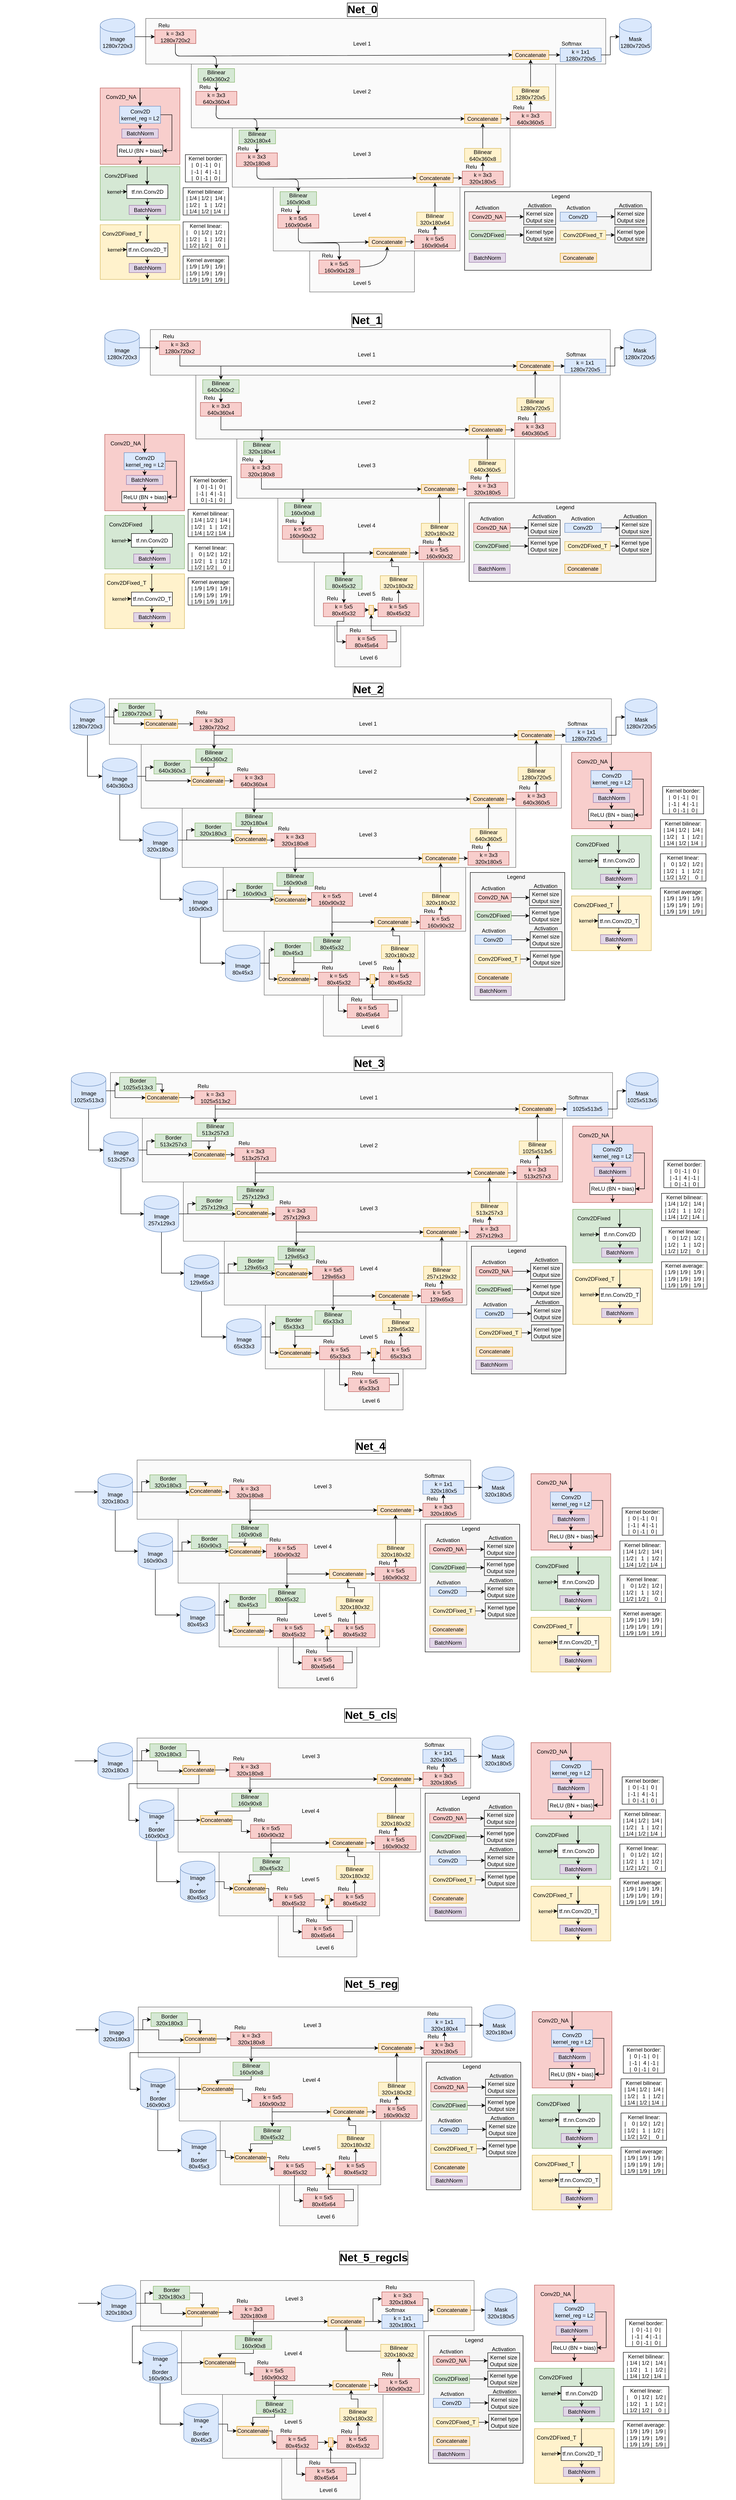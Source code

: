 <mxfile version="14.7.8" type="device"><diagram id="6I0OCvxSQrVGMHxT2VVA" name="Page-1"><mxGraphModel dx="2062" dy="1122" grid="1" gridSize="10" guides="1" tooltips="1" connect="1" arrows="1" fold="1" page="1" pageScale="1" pageWidth="850" pageHeight="1100" math="0" shadow="0"><root><mxCell id="0"/><mxCell id="1" parent="0"/><mxCell id="x_WZp-A3YWtPdvtxmzr3-162" value="" style="group" parent="1" vertex="1" connectable="0"><mxGeometry x="230" y="540" width="175" height="120" as="geometry"/></mxCell><mxCell id="auPMb1CygnKnAjMCuvMr-75" value="kernel" style="endArrow=classic;html=1;labelBackgroundColor=#FFF2CC;" parent="x_WZp-A3YWtPdvtxmzr3-162" edge="1"><mxGeometry width="50" height="50" as="geometry"><mxPoint x="19" y="55" as="sourcePoint"/><mxPoint x="59" y="55" as="targetPoint"/><mxPoint as="offset"/></mxGeometry></mxCell><mxCell id="auPMb1CygnKnAjMCuvMr-66" value="" style="rounded=0;whiteSpace=wrap;html=1;fillColor=#fff2cc;strokeColor=#d6b656;" parent="x_WZp-A3YWtPdvtxmzr3-162" vertex="1"><mxGeometry width="175" height="120" as="geometry"/></mxCell><mxCell id="auPMb1CygnKnAjMCuvMr-67" value="tf.nn.Conv2D_T" style="rounded=0;whiteSpace=wrap;html=1;" parent="x_WZp-A3YWtPdvtxmzr3-162" vertex="1"><mxGeometry x="58.5" y="40" width="90" height="30" as="geometry"/></mxCell><mxCell id="auPMb1CygnKnAjMCuvMr-68" value="BatchNorm" style="rounded=0;whiteSpace=wrap;html=1;fillColor=#e1d5e7;strokeColor=#9673a6;" parent="x_WZp-A3YWtPdvtxmzr3-162" vertex="1"><mxGeometry x="63.5" y="85" width="80" height="20" as="geometry"/></mxCell><mxCell id="auPMb1CygnKnAjMCuvMr-69" style="edgeStyle=orthogonalEdgeStyle;rounded=0;orthogonalLoop=1;jettySize=auto;html=1;exitX=0.5;exitY=1;exitDx=0;exitDy=0;entryX=0.5;entryY=0;entryDx=0;entryDy=0;" parent="x_WZp-A3YWtPdvtxmzr3-162" source="auPMb1CygnKnAjMCuvMr-67" target="auPMb1CygnKnAjMCuvMr-68" edge="1"><mxGeometry x="16" as="geometry"/></mxCell><mxCell id="auPMb1CygnKnAjMCuvMr-72" value="Conv2DFixed_T" style="text;html=1;strokeColor=none;fillColor=none;align=center;verticalAlign=middle;whiteSpace=wrap;rounded=0;" parent="x_WZp-A3YWtPdvtxmzr3-162" vertex="1"><mxGeometry x="10" y="10" width="76" height="20" as="geometry"/></mxCell><mxCell id="auPMb1CygnKnAjMCuvMr-73" style="edgeStyle=orthogonalEdgeStyle;rounded=0;orthogonalLoop=1;jettySize=auto;html=1;exitX=0.5;exitY=1;exitDx=0;exitDy=0;entryX=0.5;entryY=0;entryDx=0;entryDy=0;" parent="x_WZp-A3YWtPdvtxmzr3-162" source="auPMb1CygnKnAjMCuvMr-68" edge="1"><mxGeometry as="geometry"><mxPoint x="103.5" y="118.75" as="targetPoint"/></mxGeometry></mxCell><mxCell id="auPMb1CygnKnAjMCuvMr-74" value="" style="endArrow=classic;html=1;exitX=0.5;exitY=0;exitDx=0;exitDy=0;entryX=0.5;entryY=0;entryDx=0;entryDy=0;" parent="x_WZp-A3YWtPdvtxmzr3-162" edge="1"><mxGeometry x="-214.29" y="-400" width="50" height="50" as="geometry"><mxPoint x="103.21" as="sourcePoint"/><mxPoint x="103.21" y="40" as="targetPoint"/></mxGeometry></mxCell><mxCell id="x_WZp-A3YWtPdvtxmzr3-181" value="kernel" style="endArrow=classic;html=1;labelBackgroundColor=#FFF2CC;labelBorderColor=none;" parent="x_WZp-A3YWtPdvtxmzr3-162" edge="1"><mxGeometry width="50" height="50" as="geometry"><mxPoint x="18.5" y="54.66" as="sourcePoint"/><mxPoint x="58.5" y="54.66" as="targetPoint"/><mxPoint x="-8" as="offset"/></mxGeometry></mxCell><mxCell id="x_WZp-A3YWtPdvtxmzr3-3" value="Kernel border:&lt;br&gt;|&amp;nbsp; 0 | -1 |&amp;nbsp; 0 |&lt;br&gt;| -1 |&amp;nbsp; 4 | -1 |&lt;br&gt;|&amp;nbsp; 0 | -1 |&amp;nbsp; 0 |" style="rounded=0;whiteSpace=wrap;html=1;" parent="1" vertex="1"><mxGeometry x="428" y="1092" width="90" height="60" as="geometry"/></mxCell><mxCell id="x_WZp-A3YWtPdvtxmzr3-4" value="Kernel bilinear:&lt;br&gt;| 1/4 | 1/2 |&amp;nbsp; 1/4 |&lt;br&gt;| 1/2 |&amp;nbsp; &amp;nbsp;1&amp;nbsp; |&amp;nbsp; 1/2 |&lt;br&gt;| 1/4 | 1/2 | 1/4&amp;nbsp; |" style="rounded=0;whiteSpace=wrap;html=1;" parent="1" vertex="1"><mxGeometry x="423" y="1164.5" width="100" height="60" as="geometry"/></mxCell><mxCell id="x_WZp-A3YWtPdvtxmzr3-5" value="Kernel linear:&lt;br&gt;|&amp;nbsp; &amp;nbsp; 0 | 1/2 |&amp;nbsp; 1/2 |&lt;br&gt;| 1/2 |&amp;nbsp; &amp;nbsp;1&amp;nbsp; |&amp;nbsp; 1/2 |&lt;br&gt;| 1/2 | 1/2 |&amp;nbsp; &amp;nbsp; 0&amp;nbsp; |" style="rounded=0;whiteSpace=wrap;html=1;" parent="1" vertex="1"><mxGeometry x="423" y="1239.5" width="100" height="60" as="geometry"/></mxCell><mxCell id="x_WZp-A3YWtPdvtxmzr3-6" value="Kernel average:&lt;br&gt;| 1/9 | 1/9 |&amp;nbsp; 1/9 |&lt;br&gt;| 1/9 | 1/9 |&amp;nbsp; 1/9 |&lt;br&gt;| 1/9 | 1/9 |&amp;nbsp; 1/9 |" style="rounded=0;whiteSpace=wrap;html=1;" parent="1" vertex="1"><mxGeometry x="423" y="1314.5" width="100" height="60" as="geometry"/></mxCell><mxCell id="x_WZp-A3YWtPdvtxmzr3-7" value="" style="whiteSpace=wrap;html=1;strokeWidth=1;fontSize=14;strokeColor=#666666;fontColor=#333333;fillColor=#FAFAFA;" parent="1" vertex="1"><mxGeometry x="700" y="1280" width="240" height="140" as="geometry"/></mxCell><mxCell id="x_WZp-A3YWtPdvtxmzr3-8" value="" style="whiteSpace=wrap;html=1;strokeWidth=1;fontSize=14;strokeColor=#666666;fontColor=#333333;fillColor=#FAFAFA;" parent="1" vertex="1"><mxGeometry x="620" y="1140" width="410" height="140" as="geometry"/></mxCell><mxCell id="x_WZp-A3YWtPdvtxmzr3-9" value="" style="whiteSpace=wrap;html=1;strokeWidth=1;fontSize=14;strokeColor=#666666;fontColor=#333333;fillColor=#FAFAFA;" parent="1" vertex="1"><mxGeometry x="530" y="1010" width="610" height="130" as="geometry"/></mxCell><mxCell id="x_WZp-A3YWtPdvtxmzr3-10" value="" style="whiteSpace=wrap;html=1;strokeWidth=1;fontSize=14;strokeColor=#666666;fontColor=#333333;fillColor=#FAFAFA;" parent="1" vertex="1"><mxGeometry x="440" y="870" width="800" height="140" as="geometry"/></mxCell><mxCell id="x_WZp-A3YWtPdvtxmzr3-11" value="" style="whiteSpace=wrap;html=1;strokeWidth=1;fontSize=14;strokeColor=#666666;fontColor=#333333;fillColor=#FAFAFA;" parent="1" vertex="1"><mxGeometry x="340" y="770" width="1010" height="100" as="geometry"/></mxCell><mxCell id="x_WZp-A3YWtPdvtxmzr3-12" value="Image&lt;br&gt;1280x720x3" style="shape=cylinder3;whiteSpace=wrap;html=1;boundedLbl=1;backgroundOutline=1;size=15;fillColor=#dae8fc;strokeColor=#6c8ebf;" parent="1" vertex="1"><mxGeometry x="240" y="770" width="76" height="80" as="geometry"/></mxCell><mxCell id="x_WZp-A3YWtPdvtxmzr3-139" style="edgeStyle=orthogonalEdgeStyle;rounded=0;orthogonalLoop=1;jettySize=auto;html=1;exitX=0.5;exitY=1;exitDx=0;exitDy=0;entryX=0;entryY=0.5;entryDx=0;entryDy=0;" parent="1" source="x_WZp-A3YWtPdvtxmzr3-13" target="x_WZp-A3YWtPdvtxmzr3-40" edge="1"><mxGeometry relative="1" as="geometry"/></mxCell><mxCell id="x_WZp-A3YWtPdvtxmzr3-140" style="edgeStyle=orthogonalEdgeStyle;rounded=0;orthogonalLoop=1;jettySize=auto;html=1;exitX=0.5;exitY=1;exitDx=0;exitDy=0;entryX=0.5;entryY=0;entryDx=0;entryDy=0;" parent="1" source="x_WZp-A3YWtPdvtxmzr3-13" target="x_WZp-A3YWtPdvtxmzr3-17" edge="1"><mxGeometry relative="1" as="geometry"><Array as="points"><mxPoint x="405" y="850"/><mxPoint x="495" y="850"/></Array></mxGeometry></mxCell><mxCell id="x_WZp-A3YWtPdvtxmzr3-13" value="k = 3x3&lt;br&gt;1280x720x2" style="rounded=0;whiteSpace=wrap;html=1;fillColor=#f8cecc;strokeColor=#b85450;" parent="1" vertex="1"><mxGeometry x="360" y="795" width="90" height="30" as="geometry"/></mxCell><mxCell id="x_WZp-A3YWtPdvtxmzr3-14" style="edgeStyle=orthogonalEdgeStyle;rounded=0;orthogonalLoop=1;jettySize=auto;html=1;exitX=1;exitY=0.5;exitDx=0;exitDy=0;exitPerimeter=0;entryX=0;entryY=0.5;entryDx=0;entryDy=0;" parent="1" source="x_WZp-A3YWtPdvtxmzr3-12" target="x_WZp-A3YWtPdvtxmzr3-13" edge="1"><mxGeometry x="20" y="730" as="geometry"/></mxCell><mxCell id="x_WZp-A3YWtPdvtxmzr3-141" style="edgeStyle=orthogonalEdgeStyle;rounded=0;orthogonalLoop=1;jettySize=auto;html=1;exitX=0.5;exitY=1;exitDx=0;exitDy=0;entryX=0.5;entryY=0;entryDx=0;entryDy=0;" parent="1" source="x_WZp-A3YWtPdvtxmzr3-15" target="x_WZp-A3YWtPdvtxmzr3-20" edge="1"><mxGeometry relative="1" as="geometry"><Array as="points"><mxPoint x="495" y="990"/><mxPoint x="585" y="990"/></Array></mxGeometry></mxCell><mxCell id="x_WZp-A3YWtPdvtxmzr3-142" style="edgeStyle=orthogonalEdgeStyle;rounded=0;orthogonalLoop=1;jettySize=auto;html=1;exitX=0.5;exitY=1;exitDx=0;exitDy=0;entryX=0;entryY=0.5;entryDx=0;entryDy=0;" parent="1" source="x_WZp-A3YWtPdvtxmzr3-15" target="x_WZp-A3YWtPdvtxmzr3-34" edge="1"><mxGeometry relative="1" as="geometry"/></mxCell><mxCell id="x_WZp-A3YWtPdvtxmzr3-15" value="k = 3x3&lt;br&gt;640x360x4" style="rounded=0;whiteSpace=wrap;html=1;fillColor=#f8cecc;strokeColor=#b85450;" parent="1" vertex="1"><mxGeometry x="450" y="930" width="90" height="30" as="geometry"/></mxCell><mxCell id="x_WZp-A3YWtPdvtxmzr3-16" style="edgeStyle=orthogonalEdgeStyle;rounded=0;orthogonalLoop=1;jettySize=auto;html=1;exitX=0.5;exitY=1;exitDx=0;exitDy=0;entryX=0.5;entryY=0;entryDx=0;entryDy=0;" parent="1" source="x_WZp-A3YWtPdvtxmzr3-17" target="x_WZp-A3YWtPdvtxmzr3-15" edge="1"><mxGeometry x="20" y="730" as="geometry"/></mxCell><mxCell id="x_WZp-A3YWtPdvtxmzr3-17" value="Bilinear&lt;br&gt;640x360x2" style="rounded=0;whiteSpace=wrap;html=1;fillColor=#d5e8d4;strokeColor=#82b366;" parent="1" vertex="1"><mxGeometry x="455" y="880" width="80" height="30" as="geometry"/></mxCell><mxCell id="x_WZp-A3YWtPdvtxmzr3-143" style="edgeStyle=orthogonalEdgeStyle;rounded=0;orthogonalLoop=1;jettySize=auto;html=1;exitX=0.5;exitY=1;exitDx=0;exitDy=0;entryX=0.5;entryY=0;entryDx=0;entryDy=0;" parent="1" source="x_WZp-A3YWtPdvtxmzr3-18" target="x_WZp-A3YWtPdvtxmzr3-23" edge="1"><mxGeometry relative="1" as="geometry"><Array as="points"><mxPoint x="584" y="1120"/><mxPoint x="675" y="1120"/></Array></mxGeometry></mxCell><mxCell id="x_WZp-A3YWtPdvtxmzr3-144" style="edgeStyle=orthogonalEdgeStyle;rounded=0;orthogonalLoop=1;jettySize=auto;html=1;exitX=0.5;exitY=1;exitDx=0;exitDy=0;entryX=0;entryY=0.5;entryDx=0;entryDy=0;" parent="1" source="x_WZp-A3YWtPdvtxmzr3-18" target="x_WZp-A3YWtPdvtxmzr3-29" edge="1"><mxGeometry relative="1" as="geometry"/></mxCell><mxCell id="x_WZp-A3YWtPdvtxmzr3-18" value="k = 3x3&lt;br&gt;320x180x8" style="rounded=0;whiteSpace=wrap;html=1;fillColor=#f8cecc;strokeColor=#b85450;" parent="1" vertex="1"><mxGeometry x="539" y="1065" width="90" height="30" as="geometry"/></mxCell><mxCell id="x_WZp-A3YWtPdvtxmzr3-19" style="edgeStyle=orthogonalEdgeStyle;rounded=0;orthogonalLoop=1;jettySize=auto;html=1;exitX=0.5;exitY=1;exitDx=0;exitDy=0;entryX=0.5;entryY=0;entryDx=0;entryDy=0;" parent="1" source="x_WZp-A3YWtPdvtxmzr3-20" target="x_WZp-A3YWtPdvtxmzr3-18" edge="1"><mxGeometry x="20" y="730" as="geometry"/></mxCell><mxCell id="x_WZp-A3YWtPdvtxmzr3-20" value="Bilinear&lt;br&gt;320x180x4" style="rounded=0;whiteSpace=wrap;html=1;fillColor=#d5e8d4;strokeColor=#82b366;" parent="1" vertex="1"><mxGeometry x="545" y="1015" width="80" height="30" as="geometry"/></mxCell><mxCell id="x_WZp-A3YWtPdvtxmzr3-145" style="edgeStyle=orthogonalEdgeStyle;rounded=0;orthogonalLoop=1;jettySize=auto;html=1;exitX=0.5;exitY=1;exitDx=0;exitDy=0;entryX=0;entryY=0.5;entryDx=0;entryDy=0;" parent="1" source="x_WZp-A3YWtPdvtxmzr3-21" target="x_WZp-A3YWtPdvtxmzr3-25" edge="1"><mxGeometry relative="1" as="geometry"/></mxCell><mxCell id="x_WZp-A3YWtPdvtxmzr3-146" style="edgeStyle=orthogonalEdgeStyle;rounded=0;orthogonalLoop=1;jettySize=auto;html=1;exitX=0.5;exitY=1;exitDx=0;exitDy=0;entryX=0.5;entryY=0;entryDx=0;entryDy=0;" parent="1" source="x_WZp-A3YWtPdvtxmzr3-21" target="x_WZp-A3YWtPdvtxmzr3-135" edge="1"><mxGeometry relative="1" as="geometry"><Array as="points"><mxPoint x="675" y="1260"/><mxPoint x="765" y="1260"/></Array></mxGeometry></mxCell><mxCell id="x_WZp-A3YWtPdvtxmzr3-21" value="k = 5x5&lt;br&gt;160x90x32" style="rounded=0;whiteSpace=wrap;html=1;fillColor=#f8cecc;strokeColor=#b85450;" parent="1" vertex="1"><mxGeometry x="630" y="1200" width="90" height="30" as="geometry"/></mxCell><mxCell id="x_WZp-A3YWtPdvtxmzr3-22" style="edgeStyle=orthogonalEdgeStyle;rounded=0;orthogonalLoop=1;jettySize=auto;html=1;exitX=0.5;exitY=1;exitDx=0;exitDy=0;entryX=0.5;entryY=0;entryDx=0;entryDy=0;" parent="1" source="x_WZp-A3YWtPdvtxmzr3-23" target="x_WZp-A3YWtPdvtxmzr3-21" edge="1"><mxGeometry x="20" y="730" as="geometry"/></mxCell><mxCell id="x_WZp-A3YWtPdvtxmzr3-23" value="Bilinear&lt;br&gt;160x90x8" style="rounded=0;whiteSpace=wrap;html=1;fillColor=#d5e8d4;strokeColor=#82b366;" parent="1" vertex="1"><mxGeometry x="635" y="1150" width="80" height="30" as="geometry"/></mxCell><mxCell id="x_WZp-A3YWtPdvtxmzr3-152" style="edgeStyle=orthogonalEdgeStyle;rounded=0;orthogonalLoop=1;jettySize=auto;html=1;exitX=1;exitY=0.5;exitDx=0;exitDy=0;entryX=0;entryY=0.5;entryDx=0;entryDy=0;" parent="1" source="x_WZp-A3YWtPdvtxmzr3-24" target="x_WZp-A3YWtPdvtxmzr3-147" edge="1"><mxGeometry relative="1" as="geometry"/></mxCell><mxCell id="x_WZp-A3YWtPdvtxmzr3-24" value="k = 5x5&lt;br&gt;80x45x32" style="rounded=0;whiteSpace=wrap;html=1;fillColor=#f8cecc;strokeColor=#b85450;" parent="1" vertex="1"><mxGeometry x="720" y="1370" width="90" height="30" as="geometry"/></mxCell><mxCell id="x_WZp-A3YWtPdvtxmzr3-25" value="Concatenate" style="rounded=0;whiteSpace=wrap;html=1;fillColor=#ffe6cc;strokeColor=#d79b00;" parent="1" vertex="1"><mxGeometry x="830" y="1250" width="80" height="20" as="geometry"/></mxCell><mxCell id="x_WZp-A3YWtPdvtxmzr3-26" value="k = 5x5&lt;br&gt;160x90x32" style="rounded=0;whiteSpace=wrap;html=1;fillColor=#f8cecc;strokeColor=#b85450;" parent="1" vertex="1"><mxGeometry x="930" y="1245" width="90" height="30" as="geometry"/></mxCell><mxCell id="x_WZp-A3YWtPdvtxmzr3-27" value="Bilinear&lt;br&gt;320x180x32" style="rounded=0;whiteSpace=wrap;html=1;fillColor=#fff2cc;strokeColor=#d6b656;" parent="1" vertex="1"><mxGeometry x="935" y="1195" width="80" height="30" as="geometry"/></mxCell><mxCell id="x_WZp-A3YWtPdvtxmzr3-29" value="Concatenate" style="rounded=0;whiteSpace=wrap;html=1;fillColor=#ffe6cc;strokeColor=#d79b00;" parent="1" vertex="1"><mxGeometry x="935" y="1110" width="80" height="20" as="geometry"/></mxCell><mxCell id="x_WZp-A3YWtPdvtxmzr3-30" style="edgeStyle=orthogonalEdgeStyle;rounded=0;orthogonalLoop=1;jettySize=auto;html=1;exitX=1;exitY=0.5;exitDx=0;exitDy=0;entryX=0;entryY=0.5;entryDx=0;entryDy=0;" parent="1" source="x_WZp-A3YWtPdvtxmzr3-25" target="x_WZp-A3YWtPdvtxmzr3-26" edge="1"><mxGeometry x="20" y="730" as="geometry"/></mxCell><mxCell id="x_WZp-A3YWtPdvtxmzr3-31" value="k = 3x3&lt;br&gt;320x180x5" style="rounded=0;whiteSpace=wrap;html=1;fillColor=#f8cecc;strokeColor=#b85450;" parent="1" vertex="1"><mxGeometry x="1035" y="1105" width="90" height="30" as="geometry"/></mxCell><mxCell id="x_WZp-A3YWtPdvtxmzr3-32" style="edgeStyle=orthogonalEdgeStyle;rounded=0;orthogonalLoop=1;jettySize=auto;html=1;exitX=0.5;exitY=0;exitDx=0;exitDy=0;entryX=0.5;entryY=1;entryDx=0;entryDy=0;" parent="1" source="x_WZp-A3YWtPdvtxmzr3-26" target="x_WZp-A3YWtPdvtxmzr3-27" edge="1"><mxGeometry x="20" y="730" as="geometry"/></mxCell><mxCell id="x_WZp-A3YWtPdvtxmzr3-33" value="Bilinear&lt;br&gt;640x360x5" style="rounded=0;whiteSpace=wrap;html=1;fillColor=#fff2cc;strokeColor=#d6b656;" parent="1" vertex="1"><mxGeometry x="1040" y="1055" width="80" height="30" as="geometry"/></mxCell><mxCell id="x_WZp-A3YWtPdvtxmzr3-34" value="Concatenate" style="rounded=0;whiteSpace=wrap;html=1;fillColor=#ffe6cc;strokeColor=#d79b00;" parent="1" vertex="1"><mxGeometry x="1040" y="980" width="80" height="20" as="geometry"/></mxCell><mxCell id="x_WZp-A3YWtPdvtxmzr3-35" style="edgeStyle=orthogonalEdgeStyle;curved=1;rounded=0;orthogonalLoop=1;jettySize=auto;html=1;exitX=0.5;exitY=0;exitDx=0;exitDy=0;entryX=0.5;entryY=1;entryDx=0;entryDy=0;labelBackgroundColor=#FFF2CC;" parent="1" source="x_WZp-A3YWtPdvtxmzr3-27" target="x_WZp-A3YWtPdvtxmzr3-29" edge="1"><mxGeometry x="20" y="730" as="geometry"/></mxCell><mxCell id="x_WZp-A3YWtPdvtxmzr3-36" value="k = 3x3&lt;br&gt;640x360x5" style="rounded=0;whiteSpace=wrap;html=1;fillColor=#f8cecc;strokeColor=#b85450;" parent="1" vertex="1"><mxGeometry x="1140" y="975" width="90" height="30" as="geometry"/></mxCell><mxCell id="x_WZp-A3YWtPdvtxmzr3-37" style="edgeStyle=orthogonalEdgeStyle;rounded=0;orthogonalLoop=1;jettySize=auto;html=1;exitX=1;exitY=0.5;exitDx=0;exitDy=0;entryX=0;entryY=0.5;entryDx=0;entryDy=0;" parent="1" source="x_WZp-A3YWtPdvtxmzr3-29" target="x_WZp-A3YWtPdvtxmzr3-31" edge="1"><mxGeometry x="20" y="730" as="geometry"/></mxCell><mxCell id="x_WZp-A3YWtPdvtxmzr3-38" value="Bilinear&lt;br&gt;1280x720x5" style="rounded=0;whiteSpace=wrap;html=1;fillColor=#fff2cc;strokeColor=#d6b656;" parent="1" vertex="1"><mxGeometry x="1145" y="920" width="80" height="30" as="geometry"/></mxCell><mxCell id="x_WZp-A3YWtPdvtxmzr3-39" style="edgeStyle=orthogonalEdgeStyle;rounded=0;orthogonalLoop=1;jettySize=auto;html=1;exitX=0.5;exitY=0;exitDx=0;exitDy=0;entryX=0.5;entryY=1;entryDx=0;entryDy=0;" parent="1" source="x_WZp-A3YWtPdvtxmzr3-31" target="x_WZp-A3YWtPdvtxmzr3-33" edge="1"><mxGeometry x="20" y="730" as="geometry"/></mxCell><mxCell id="x_WZp-A3YWtPdvtxmzr3-40" value="Concatenate" style="rounded=0;whiteSpace=wrap;html=1;fillColor=#ffe6cc;strokeColor=#d79b00;" parent="1" vertex="1"><mxGeometry x="1145" y="840" width="80" height="20" as="geometry"/></mxCell><mxCell id="x_WZp-A3YWtPdvtxmzr3-41" value="k = 1x1&lt;br&gt;1280x720x5" style="rounded=0;whiteSpace=wrap;html=1;fillColor=#dae8fc;strokeColor=#6c8ebf;" parent="1" vertex="1"><mxGeometry x="1250" y="835" width="90" height="30" as="geometry"/></mxCell><mxCell id="x_WZp-A3YWtPdvtxmzr3-42" style="edgeStyle=orthogonalEdgeStyle;curved=1;rounded=0;orthogonalLoop=1;jettySize=auto;html=1;exitX=0.5;exitY=0;exitDx=0;exitDy=0;entryX=0.5;entryY=1;entryDx=0;entryDy=0;labelBackgroundColor=#FFF2CC;" parent="1" source="x_WZp-A3YWtPdvtxmzr3-33" target="x_WZp-A3YWtPdvtxmzr3-34" edge="1"><mxGeometry x="20" y="730" as="geometry"/></mxCell><mxCell id="x_WZp-A3YWtPdvtxmzr3-43" value="Mask&lt;br&gt;1280x720x5" style="shape=cylinder3;whiteSpace=wrap;html=1;boundedLbl=1;backgroundOutline=1;size=15;fillColor=#dae8fc;strokeColor=#6c8ebf;" parent="1" vertex="1"><mxGeometry x="1380" y="770" width="70" height="80" as="geometry"/></mxCell><mxCell id="x_WZp-A3YWtPdvtxmzr3-44" value="Level 1" style="text;html=1;strokeColor=none;fillColor=none;align=center;verticalAlign=middle;whiteSpace=wrap;rounded=0;" parent="1" vertex="1"><mxGeometry x="775" y="815" width="80" height="20" as="geometry"/></mxCell><mxCell id="x_WZp-A3YWtPdvtxmzr3-45" value="Level 2" style="text;html=1;strokeColor=none;fillColor=none;align=center;verticalAlign=middle;whiteSpace=wrap;rounded=0;" parent="1" vertex="1"><mxGeometry x="775" y="920" width="80" height="20" as="geometry"/></mxCell><mxCell id="x_WZp-A3YWtPdvtxmzr3-46" value="Level 3" style="text;html=1;strokeColor=none;fillColor=none;align=center;verticalAlign=middle;whiteSpace=wrap;rounded=0;" parent="1" vertex="1"><mxGeometry x="775" y="1057.5" width="80" height="20" as="geometry"/></mxCell><mxCell id="x_WZp-A3YWtPdvtxmzr3-47" value="Level 4" style="text;html=1;strokeColor=none;fillColor=none;align=center;verticalAlign=middle;whiteSpace=wrap;rounded=0;" parent="1" vertex="1"><mxGeometry x="775" y="1190" width="80" height="20" as="geometry"/></mxCell><mxCell id="x_WZp-A3YWtPdvtxmzr3-48" value="Level 5" style="text;html=1;strokeColor=none;fillColor=none;align=center;verticalAlign=middle;whiteSpace=wrap;rounded=0;" parent="1" vertex="1"><mxGeometry x="775" y="1340" width="80" height="20" as="geometry"/></mxCell><mxCell id="x_WZp-A3YWtPdvtxmzr3-49" value="&lt;span style=&quot;background-color: rgb(255 , 255 , 255)&quot;&gt;Net_1&lt;/span&gt;" style="text;strokeColor=none;html=1;fontSize=24;fontStyle=1;verticalAlign=middle;align=center;rounded=0;labelBorderColor=#000000;" parent="1" vertex="1"><mxGeometry x="20" y="730" width="1590" height="40" as="geometry"/></mxCell><mxCell id="x_WZp-A3YWtPdvtxmzr3-50" value="" style="whiteSpace=wrap;html=1;strokeWidth=1;fillColor=#f5f5f5;fontSize=14;" parent="1" vertex="1"><mxGeometry x="1040" y="1150" width="410" height="172.5" as="geometry"/></mxCell><mxCell id="x_WZp-A3YWtPdvtxmzr3-51" style="edgeStyle=orthogonalEdgeStyle;rounded=0;orthogonalLoop=1;jettySize=auto;html=1;exitX=1;exitY=0.5;exitDx=0;exitDy=0;entryX=0;entryY=0.5;entryDx=0;entryDy=0;" parent="1" source="x_WZp-A3YWtPdvtxmzr3-52" edge="1"><mxGeometry x="20" y="730" as="geometry"><mxPoint x="1170" y="1245" as="targetPoint"/></mxGeometry></mxCell><mxCell id="x_WZp-A3YWtPdvtxmzr3-52" value="Conv2DFixed" style="rounded=0;whiteSpace=wrap;html=1;fillColor=#d5e8d4;strokeColor=#82b366;" parent="1" vertex="1"><mxGeometry x="1050" y="1235" width="80" height="20" as="geometry"/></mxCell><mxCell id="x_WZp-A3YWtPdvtxmzr3-53" value="Conv2D_NA" style="rounded=0;whiteSpace=wrap;html=1;fillColor=#f8cecc;strokeColor=#b85450;" parent="1" vertex="1"><mxGeometry x="1050" y="1195" width="80" height="20" as="geometry"/></mxCell><mxCell id="x_WZp-A3YWtPdvtxmzr3-54" style="edgeStyle=orthogonalEdgeStyle;rounded=0;orthogonalLoop=1;jettySize=auto;html=1;exitX=1;exitY=0.5;exitDx=0;exitDy=0;entryX=0;entryY=0.5;entryDx=0;entryDy=0;" parent="1" source="x_WZp-A3YWtPdvtxmzr3-34" target="x_WZp-A3YWtPdvtxmzr3-36" edge="1"><mxGeometry x="20" y="730" as="geometry"/></mxCell><mxCell id="x_WZp-A3YWtPdvtxmzr3-55" style="edgeStyle=orthogonalEdgeStyle;rounded=0;orthogonalLoop=1;jettySize=auto;html=1;exitX=1;exitY=0.5;exitDx=0;exitDy=0;entryX=0;entryY=0.5;entryDx=0;entryDy=0;" parent="1" source="x_WZp-A3YWtPdvtxmzr3-56" edge="1"><mxGeometry x="20" y="730" as="geometry"><mxPoint x="1370" y="1245" as="targetPoint"/></mxGeometry></mxCell><mxCell id="x_WZp-A3YWtPdvtxmzr3-56" value="Conv2DFixed_T" style="rounded=0;whiteSpace=wrap;html=1;fillColor=#fff2cc;strokeColor=#d6b656;" parent="1" vertex="1"><mxGeometry x="1250" y="1235" width="100" height="20" as="geometry"/></mxCell><mxCell id="x_WZp-A3YWtPdvtxmzr3-57" value="BatchNorm" style="rounded=0;whiteSpace=wrap;html=1;fillColor=#e1d5e7;strokeColor=#9673a6;" parent="1" vertex="1"><mxGeometry x="1050" y="1285" width="80" height="20" as="geometry"/></mxCell><mxCell id="x_WZp-A3YWtPdvtxmzr3-58" value="Concatenate" style="rounded=0;whiteSpace=wrap;html=1;fillColor=#ffe6cc;strokeColor=#d79b00;" parent="1" vertex="1"><mxGeometry x="1250" y="1285" width="80" height="20" as="geometry"/></mxCell><mxCell id="x_WZp-A3YWtPdvtxmzr3-59" value="Activation" style="text;html=1;strokeColor=none;fillColor=none;align=center;verticalAlign=middle;whiteSpace=wrap;rounded=0;" parent="1" vertex="1"><mxGeometry x="1070" y="1175" width="40" height="20" as="geometry"/></mxCell><mxCell id="x_WZp-A3YWtPdvtxmzr3-60" value="Kernel size&lt;br&gt;Output size" style="text;html=1;fillColor=none;align=center;verticalAlign=middle;whiteSpace=wrap;rounded=0;strokeColor=#000000;" parent="1" vertex="1"><mxGeometry x="1170" y="1187.5" width="70" height="35" as="geometry"/></mxCell><mxCell id="x_WZp-A3YWtPdvtxmzr3-61" value="Activation" style="text;html=1;strokeColor=none;fillColor=none;align=center;verticalAlign=middle;whiteSpace=wrap;rounded=0;" parent="1" vertex="1"><mxGeometry x="1185" y="1170" width="40" height="20" as="geometry"/></mxCell><mxCell id="x_WZp-A3YWtPdvtxmzr3-62" value="Legend" style="text;html=1;strokeColor=none;fillColor=none;align=center;verticalAlign=middle;whiteSpace=wrap;rounded=0;" parent="1" vertex="1"><mxGeometry x="1230.5" y="1150" width="40" height="20" as="geometry"/></mxCell><mxCell id="x_WZp-A3YWtPdvtxmzr3-63" value="Conv2D" style="rounded=0;whiteSpace=wrap;html=1;fillColor=#dae8fc;strokeColor=#6c8ebf;" parent="1" vertex="1"><mxGeometry x="1250" y="1195" width="80" height="20" as="geometry"/></mxCell><mxCell id="x_WZp-A3YWtPdvtxmzr3-64" style="edgeStyle=orthogonalEdgeStyle;rounded=0;orthogonalLoop=1;jettySize=auto;html=1;exitX=0.5;exitY=0;exitDx=0;exitDy=0;entryX=0.5;entryY=1;entryDx=0;entryDy=0;" parent="1" source="x_WZp-A3YWtPdvtxmzr3-36" target="x_WZp-A3YWtPdvtxmzr3-38" edge="1"><mxGeometry x="20" y="730" as="geometry"/></mxCell><mxCell id="x_WZp-A3YWtPdvtxmzr3-65" value="Activation" style="text;html=1;strokeColor=none;fillColor=none;align=center;verticalAlign=middle;whiteSpace=wrap;rounded=0;" parent="1" vertex="1"><mxGeometry x="1270" y="1175" width="40" height="20" as="geometry"/></mxCell><mxCell id="x_WZp-A3YWtPdvtxmzr3-66" value="Kernel size&lt;br&gt;Output size" style="text;html=1;fillColor=none;align=center;verticalAlign=middle;whiteSpace=wrap;rounded=0;strokeColor=#000000;" parent="1" vertex="1"><mxGeometry x="1370" y="1187.5" width="70" height="35" as="geometry"/></mxCell><mxCell id="x_WZp-A3YWtPdvtxmzr3-67" value="Activation" style="text;html=1;strokeColor=none;fillColor=none;align=center;verticalAlign=middle;whiteSpace=wrap;rounded=0;" parent="1" vertex="1"><mxGeometry x="1385" y="1170" width="40" height="20" as="geometry"/></mxCell><mxCell id="x_WZp-A3YWtPdvtxmzr3-68" value="Kernel type&lt;br&gt;Output size" style="text;html=1;fillColor=none;align=center;verticalAlign=middle;whiteSpace=wrap;rounded=0;strokeColor=#000000;" parent="1" vertex="1"><mxGeometry x="1170" y="1227.5" width="70" height="35" as="geometry"/></mxCell><mxCell id="x_WZp-A3YWtPdvtxmzr3-69" value="Kernel type&lt;br&gt;Output size" style="text;html=1;fillColor=none;align=center;verticalAlign=middle;whiteSpace=wrap;rounded=0;strokeColor=#000000;" parent="1" vertex="1"><mxGeometry x="1370" y="1227.5" width="70" height="35" as="geometry"/></mxCell><mxCell id="x_WZp-A3YWtPdvtxmzr3-70" value="Relu" style="text;html=1;strokeColor=none;fillColor=none;align=center;verticalAlign=middle;whiteSpace=wrap;rounded=0;" parent="1" vertex="1"><mxGeometry x="534" y="1045" width="40" height="20" as="geometry"/></mxCell><mxCell id="x_WZp-A3YWtPdvtxmzr3-71" value="Relu" style="text;html=1;strokeColor=none;fillColor=none;align=center;verticalAlign=middle;whiteSpace=wrap;rounded=0;" parent="1" vertex="1"><mxGeometry x="450" y="910" width="40" height="20" as="geometry"/></mxCell><mxCell id="x_WZp-A3YWtPdvtxmzr3-72" value="Relu" style="text;html=1;strokeColor=none;fillColor=none;align=center;verticalAlign=middle;whiteSpace=wrap;rounded=0;" parent="1" vertex="1"><mxGeometry x="360" y="775" width="40" height="20" as="geometry"/></mxCell><mxCell id="x_WZp-A3YWtPdvtxmzr3-73" value="Relu" style="text;html=1;strokeColor=none;fillColor=none;align=center;verticalAlign=middle;whiteSpace=wrap;rounded=0;" parent="1" vertex="1"><mxGeometry x="629" y="1180" width="40" height="20" as="geometry"/></mxCell><mxCell id="x_WZp-A3YWtPdvtxmzr3-74" value="Relu" style="text;html=1;strokeColor=none;fillColor=none;align=center;verticalAlign=middle;whiteSpace=wrap;rounded=0;" parent="1" vertex="1"><mxGeometry x="720" y="1350" width="40" height="20" as="geometry"/></mxCell><mxCell id="x_WZp-A3YWtPdvtxmzr3-75" value="Relu" style="text;html=1;strokeColor=none;fillColor=none;align=center;verticalAlign=middle;whiteSpace=wrap;rounded=0;" parent="1" vertex="1"><mxGeometry x="930" y="1226.25" width="40" height="20" as="geometry"/></mxCell><mxCell id="x_WZp-A3YWtPdvtxmzr3-76" value="Relu" style="text;html=1;strokeColor=none;fillColor=none;align=center;verticalAlign=middle;whiteSpace=wrap;rounded=0;" parent="1" vertex="1"><mxGeometry x="1035" y="1085" width="40" height="20" as="geometry"/></mxCell><mxCell id="x_WZp-A3YWtPdvtxmzr3-77" value="Relu" style="text;html=1;strokeColor=none;fillColor=none;align=center;verticalAlign=middle;whiteSpace=wrap;rounded=0;" parent="1" vertex="1"><mxGeometry x="1139" y="955" width="40" height="20" as="geometry"/></mxCell><mxCell id="x_WZp-A3YWtPdvtxmzr3-78" value="Softmax" style="text;html=1;strokeColor=none;fillColor=none;align=center;verticalAlign=middle;whiteSpace=wrap;rounded=0;" parent="1" vertex="1"><mxGeometry x="1250" y="815" width="50" height="20" as="geometry"/></mxCell><mxCell id="x_WZp-A3YWtPdvtxmzr3-79" value="" style="group" parent="1" vertex="1" connectable="0"><mxGeometry x="240" y="1000" width="175" height="167.5" as="geometry"/></mxCell><mxCell id="x_WZp-A3YWtPdvtxmzr3-80" value="" style="rounded=0;whiteSpace=wrap;html=1;fillColor=#f8cecc;strokeColor=#b85450;" parent="x_WZp-A3YWtPdvtxmzr3-79" vertex="1"><mxGeometry width="175" height="167.5" as="geometry"/></mxCell><mxCell id="x_WZp-A3YWtPdvtxmzr3-81" value="Conv2D&lt;br&gt;kernel_reg = L2" style="rounded=0;whiteSpace=wrap;html=1;fillColor=#dae8fc;strokeColor=#6c8ebf;" parent="x_WZp-A3YWtPdvtxmzr3-79" vertex="1"><mxGeometry x="42.5" y="40" width="90" height="37.5" as="geometry"/></mxCell><mxCell id="x_WZp-A3YWtPdvtxmzr3-82" style="edgeStyle=orthogonalEdgeStyle;rounded=0;orthogonalLoop=1;jettySize=auto;html=1;exitX=0.5;exitY=0;exitDx=0;exitDy=0;entryX=0.5;entryY=0;entryDx=0;entryDy=0;" parent="x_WZp-A3YWtPdvtxmzr3-79" source="x_WZp-A3YWtPdvtxmzr3-80" target="x_WZp-A3YWtPdvtxmzr3-81" edge="1"><mxGeometry relative="1" as="geometry"/></mxCell><mxCell id="x_WZp-A3YWtPdvtxmzr3-83" style="edgeStyle=orthogonalEdgeStyle;rounded=0;orthogonalLoop=1;jettySize=auto;html=1;exitX=0.5;exitY=0;exitDx=0;exitDy=0;entryX=0.5;entryY=0;entryDx=0;entryDy=0;" parent="x_WZp-A3YWtPdvtxmzr3-79" source="x_WZp-A3YWtPdvtxmzr3-80" target="x_WZp-A3YWtPdvtxmzr3-81" edge="1"><mxGeometry relative="1" as="geometry"/></mxCell><mxCell id="x_WZp-A3YWtPdvtxmzr3-84" value="BatchNorm" style="rounded=0;whiteSpace=wrap;html=1;fillColor=#e1d5e7;strokeColor=#9673a6;" parent="x_WZp-A3YWtPdvtxmzr3-79" vertex="1"><mxGeometry x="47.5" y="90" width="80" height="20" as="geometry"/></mxCell><mxCell id="x_WZp-A3YWtPdvtxmzr3-85" style="edgeStyle=orthogonalEdgeStyle;rounded=0;orthogonalLoop=1;jettySize=auto;html=1;exitX=0.5;exitY=1;exitDx=0;exitDy=0;entryX=0.5;entryY=0;entryDx=0;entryDy=0;" parent="x_WZp-A3YWtPdvtxmzr3-79" source="x_WZp-A3YWtPdvtxmzr3-81" target="x_WZp-A3YWtPdvtxmzr3-84" edge="1"><mxGeometry relative="1" as="geometry"/></mxCell><mxCell id="x_WZp-A3YWtPdvtxmzr3-86" style="edgeStyle=orthogonalEdgeStyle;rounded=0;orthogonalLoop=1;jettySize=auto;html=1;exitX=0.5;exitY=1;exitDx=0;exitDy=0;entryX=0.5;entryY=1;entryDx=0;entryDy=0;" parent="x_WZp-A3YWtPdvtxmzr3-79" source="x_WZp-A3YWtPdvtxmzr3-87" target="x_WZp-A3YWtPdvtxmzr3-80" edge="1"><mxGeometry relative="1" as="geometry"/></mxCell><mxCell id="x_WZp-A3YWtPdvtxmzr3-87" value="ReLU (BN + bias)" style="rounded=0;whiteSpace=wrap;html=1;" parent="x_WZp-A3YWtPdvtxmzr3-79" vertex="1"><mxGeometry x="37.5" y="125" width="100" height="25" as="geometry"/></mxCell><mxCell id="x_WZp-A3YWtPdvtxmzr3-88" style="edgeStyle=orthogonalEdgeStyle;rounded=0;orthogonalLoop=1;jettySize=auto;html=1;exitX=1;exitY=0.5;exitDx=0;exitDy=0;entryX=1;entryY=0.5;entryDx=0;entryDy=0;" parent="x_WZp-A3YWtPdvtxmzr3-79" source="x_WZp-A3YWtPdvtxmzr3-81" target="x_WZp-A3YWtPdvtxmzr3-87" edge="1"><mxGeometry relative="1" as="geometry"/></mxCell><mxCell id="x_WZp-A3YWtPdvtxmzr3-89" value="Conv2D_NA&lt;br&gt;" style="text;html=1;strokeColor=none;fillColor=none;align=center;verticalAlign=middle;whiteSpace=wrap;rounded=0;" parent="x_WZp-A3YWtPdvtxmzr3-79" vertex="1"><mxGeometry x="8" y="10" width="76" height="20" as="geometry"/></mxCell><mxCell id="x_WZp-A3YWtPdvtxmzr3-90" style="edgeStyle=orthogonalEdgeStyle;rounded=0;orthogonalLoop=1;jettySize=auto;html=1;exitX=0.5;exitY=1;exitDx=0;exitDy=0;entryX=0.5;entryY=0;entryDx=0;entryDy=0;" parent="x_WZp-A3YWtPdvtxmzr3-79" source="x_WZp-A3YWtPdvtxmzr3-84" target="x_WZp-A3YWtPdvtxmzr3-87" edge="1"><mxGeometry relative="1" as="geometry"/></mxCell><mxCell id="x_WZp-A3YWtPdvtxmzr3-91" value="" style="endArrow=classic;html=1;exitX=0.5;exitY=0;exitDx=0;exitDy=0;entryX=0.5;entryY=0;entryDx=0;entryDy=0;" parent="x_WZp-A3YWtPdvtxmzr3-79" source="x_WZp-A3YWtPdvtxmzr3-80" target="x_WZp-A3YWtPdvtxmzr3-81" edge="1"><mxGeometry width="50" height="50" relative="1" as="geometry"><mxPoint x="315" y="-2.5" as="sourcePoint"/><mxPoint x="365" y="-52.5" as="targetPoint"/></mxGeometry></mxCell><mxCell id="x_WZp-A3YWtPdvtxmzr3-119" style="edgeStyle=orthogonalEdgeStyle;curved=1;rounded=0;orthogonalLoop=1;jettySize=auto;html=1;exitX=0.5;exitY=0;exitDx=0;exitDy=0;labelBackgroundColor=#FFF2CC;" parent="1" source="x_WZp-A3YWtPdvtxmzr3-38" target="x_WZp-A3YWtPdvtxmzr3-40" edge="1"><mxGeometry x="20" y="730" as="geometry"/></mxCell><mxCell id="x_WZp-A3YWtPdvtxmzr3-122" style="edgeStyle=orthogonalEdgeStyle;rounded=0;orthogonalLoop=1;jettySize=auto;html=1;exitX=1;exitY=0.5;exitDx=0;exitDy=0;entryX=0;entryY=0.5;entryDx=0;entryDy=0;" parent="1" source="x_WZp-A3YWtPdvtxmzr3-40" target="x_WZp-A3YWtPdvtxmzr3-41" edge="1"><mxGeometry x="20" y="730" as="geometry"/></mxCell><mxCell id="x_WZp-A3YWtPdvtxmzr3-124" style="edgeStyle=orthogonalEdgeStyle;rounded=0;orthogonalLoop=1;jettySize=auto;html=1;exitX=1;exitY=0.5;exitDx=0;exitDy=0;entryX=0;entryY=0.5;entryDx=0;entryDy=0;entryPerimeter=0;" parent="1" source="x_WZp-A3YWtPdvtxmzr3-41" target="x_WZp-A3YWtPdvtxmzr3-43" edge="1"><mxGeometry x="20" y="730" as="geometry"/></mxCell><mxCell id="x_WZp-A3YWtPdvtxmzr3-126" style="edgeStyle=orthogonalEdgeStyle;rounded=0;orthogonalLoop=1;jettySize=auto;html=1;exitX=1;exitY=0.5;exitDx=0;exitDy=0;entryX=0;entryY=0.5;entryDx=0;entryDy=0;" parent="1" source="x_WZp-A3YWtPdvtxmzr3-53" target="x_WZp-A3YWtPdvtxmzr3-60" edge="1"><mxGeometry x="20" y="730" as="geometry"/></mxCell><mxCell id="x_WZp-A3YWtPdvtxmzr3-129" style="edgeStyle=orthogonalEdgeStyle;rounded=0;orthogonalLoop=1;jettySize=auto;html=1;exitX=1;exitY=0.5;exitDx=0;exitDy=0;entryX=0;entryY=0.5;entryDx=0;entryDy=0;" parent="1" source="x_WZp-A3YWtPdvtxmzr3-63" target="x_WZp-A3YWtPdvtxmzr3-66" edge="1"><mxGeometry x="20" y="730" as="geometry"/></mxCell><mxCell id="x_WZp-A3YWtPdvtxmzr3-131" value="" style="whiteSpace=wrap;html=1;strokeWidth=1;fontSize=14;strokeColor=#666666;fontColor=#333333;fillColor=#FAFAFA;" parent="1" vertex="1"><mxGeometry x="745" y="1420" width="145" height="90" as="geometry"/></mxCell><mxCell id="x_WZp-A3YWtPdvtxmzr3-154" style="edgeStyle=orthogonalEdgeStyle;rounded=0;orthogonalLoop=1;jettySize=auto;html=1;exitX=1;exitY=0.5;exitDx=0;exitDy=0;entryX=0.5;entryY=1;entryDx=0;entryDy=0;" parent="1" source="x_WZp-A3YWtPdvtxmzr3-132" target="x_WZp-A3YWtPdvtxmzr3-147" edge="1"><mxGeometry relative="1" as="geometry"><Array as="points"><mxPoint x="880" y="1455"/><mxPoint x="880" y="1430"/><mxPoint x="825" y="1430"/></Array></mxGeometry></mxCell><mxCell id="x_WZp-A3YWtPdvtxmzr3-132" value="k = 5x5&lt;br&gt;80x45x64" style="rounded=0;whiteSpace=wrap;html=1;fillColor=#f8cecc;strokeColor=#b85450;" parent="1" vertex="1"><mxGeometry x="770" y="1440" width="90" height="30" as="geometry"/></mxCell><mxCell id="x_WZp-A3YWtPdvtxmzr3-133" value="Level 6" style="text;html=1;strokeColor=none;fillColor=none;align=center;verticalAlign=middle;whiteSpace=wrap;rounded=0;" parent="1" vertex="1"><mxGeometry x="780" y="1480" width="80" height="20" as="geometry"/></mxCell><mxCell id="x_WZp-A3YWtPdvtxmzr3-134" value="Relu" style="text;html=1;strokeColor=none;fillColor=none;align=center;verticalAlign=middle;whiteSpace=wrap;rounded=0;" parent="1" vertex="1"><mxGeometry x="770" y="1420" width="40" height="20" as="geometry"/></mxCell><mxCell id="x_WZp-A3YWtPdvtxmzr3-151" style="edgeStyle=orthogonalEdgeStyle;rounded=0;orthogonalLoop=1;jettySize=auto;html=1;exitX=0.5;exitY=1;exitDx=0;exitDy=0;entryX=0.5;entryY=0;entryDx=0;entryDy=0;" parent="1" source="x_WZp-A3YWtPdvtxmzr3-135" target="x_WZp-A3YWtPdvtxmzr3-24" edge="1"><mxGeometry relative="1" as="geometry"/></mxCell><mxCell id="x_WZp-A3YWtPdvtxmzr3-135" value="Bilinear&lt;br&gt;80x45x32" style="rounded=0;whiteSpace=wrap;html=1;fillColor=#d5e8d4;strokeColor=#82b366;" parent="1" vertex="1"><mxGeometry x="725" y="1310" width="80" height="30" as="geometry"/></mxCell><mxCell id="x_WZp-A3YWtPdvtxmzr3-153" style="edgeStyle=orthogonalEdgeStyle;rounded=0;orthogonalLoop=1;jettySize=auto;html=1;exitX=1;exitY=0.5;exitDx=0;exitDy=0;entryX=0;entryY=0.5;entryDx=0;entryDy=0;" parent="1" source="x_WZp-A3YWtPdvtxmzr3-147" target="x_WZp-A3YWtPdvtxmzr3-148" edge="1"><mxGeometry relative="1" as="geometry"/></mxCell><mxCell id="x_WZp-A3YWtPdvtxmzr3-147" value="" style="rounded=0;whiteSpace=wrap;html=1;fillColor=#ffe6cc;strokeColor=#d79b00;" parent="1" vertex="1"><mxGeometry x="820" y="1375" width="10" height="20" as="geometry"/></mxCell><mxCell id="x_WZp-A3YWtPdvtxmzr3-156" style="edgeStyle=orthogonalEdgeStyle;rounded=0;orthogonalLoop=1;jettySize=auto;html=1;exitX=0.5;exitY=0;exitDx=0;exitDy=0;entryX=0.5;entryY=1;entryDx=0;entryDy=0;" parent="1" source="x_WZp-A3YWtPdvtxmzr3-148" target="x_WZp-A3YWtPdvtxmzr3-149" edge="1"><mxGeometry relative="1" as="geometry"/></mxCell><mxCell id="x_WZp-A3YWtPdvtxmzr3-148" value="k = 5x5&lt;br&gt;80x45x32" style="rounded=0;whiteSpace=wrap;html=1;fillColor=#f8cecc;strokeColor=#b85450;" parent="1" vertex="1"><mxGeometry x="840" y="1370" width="90" height="30" as="geometry"/></mxCell><mxCell id="x_WZp-A3YWtPdvtxmzr3-155" style="edgeStyle=orthogonalEdgeStyle;rounded=0;orthogonalLoop=1;jettySize=auto;html=1;exitX=0.5;exitY=0;exitDx=0;exitDy=0;entryX=0.5;entryY=1;entryDx=0;entryDy=0;" parent="1" source="x_WZp-A3YWtPdvtxmzr3-149" target="x_WZp-A3YWtPdvtxmzr3-25" edge="1"><mxGeometry relative="1" as="geometry"/></mxCell><mxCell id="x_WZp-A3YWtPdvtxmzr3-149" value="Bilinear&lt;br&gt;320x180x32" style="rounded=0;whiteSpace=wrap;html=1;fillColor=#fff2cc;strokeColor=#d6b656;" parent="1" vertex="1"><mxGeometry x="845" y="1310" width="80" height="30" as="geometry"/></mxCell><mxCell id="x_WZp-A3YWtPdvtxmzr3-150" value="Relu" style="text;html=1;strokeColor=none;fillColor=none;align=center;verticalAlign=middle;whiteSpace=wrap;rounded=0;" parent="1" vertex="1"><mxGeometry x="840" y="1351.25" width="40" height="20" as="geometry"/></mxCell><mxCell id="x_WZp-A3YWtPdvtxmzr3-158" style="edgeStyle=orthogonalEdgeStyle;rounded=0;orthogonalLoop=1;jettySize=auto;html=1;exitX=0.5;exitY=1;exitDx=0;exitDy=0;entryX=0;entryY=0.5;entryDx=0;entryDy=0;" parent="1" source="x_WZp-A3YWtPdvtxmzr3-24" target="x_WZp-A3YWtPdvtxmzr3-132" edge="1"><mxGeometry relative="1" as="geometry"><Array as="points"><mxPoint x="765" y="1410"/><mxPoint x="750" y="1410"/><mxPoint x="750" y="1455"/></Array></mxGeometry></mxCell><mxCell id="jGF606QrxCuKqfzBnILL-252" value="Kernel border:&lt;br&gt;|&amp;nbsp; 0 | -1 |&amp;nbsp; 0 |&lt;br&gt;| -1 |&amp;nbsp; 4 | -1 |&lt;br&gt;|&amp;nbsp; 0 | -1 |&amp;nbsp; 0 |" style="rounded=0;whiteSpace=wrap;html=1;" parent="1" vertex="1"><mxGeometry x="417" y="386.25" width="90" height="60" as="geometry"/></mxCell><mxCell id="jGF606QrxCuKqfzBnILL-253" value="Kernel bilinear:&lt;br&gt;| 1/4 | 1/2 |&amp;nbsp; 1/4 |&lt;br&gt;| 1/2 |&amp;nbsp; &amp;nbsp;1&amp;nbsp; |&amp;nbsp; 1/2 |&lt;br&gt;| 1/4 | 1/2 | 1/4&amp;nbsp; |" style="rounded=0;whiteSpace=wrap;html=1;" parent="1" vertex="1"><mxGeometry x="412" y="458.75" width="100" height="60" as="geometry"/></mxCell><mxCell id="jGF606QrxCuKqfzBnILL-254" value="Kernel linear:&lt;br&gt;|&amp;nbsp; &amp;nbsp; 0 | 1/2 |&amp;nbsp; 1/2 |&lt;br&gt;| 1/2 |&amp;nbsp; &amp;nbsp;1&amp;nbsp; |&amp;nbsp; 1/2 |&lt;br&gt;| 1/2 | 1/2 |&amp;nbsp; &amp;nbsp; 0&amp;nbsp; |" style="rounded=0;whiteSpace=wrap;html=1;" parent="1" vertex="1"><mxGeometry x="412" y="533.75" width="100" height="60" as="geometry"/></mxCell><mxCell id="jGF606QrxCuKqfzBnILL-255" value="Kernel average:&lt;br&gt;| 1/9 | 1/9 |&amp;nbsp; 1/9 |&lt;br&gt;| 1/9 | 1/9 |&amp;nbsp; 1/9 |&lt;br&gt;| 1/9 | 1/9 |&amp;nbsp; 1/9 |" style="rounded=0;whiteSpace=wrap;html=1;" parent="1" vertex="1"><mxGeometry x="412" y="608.75" width="100" height="60" as="geometry"/></mxCell><mxCell id="NfnIT80qi1mfyZQPnvgJ-1" value="" style="whiteSpace=wrap;html=1;strokeWidth=1;fontSize=14;strokeColor=#666666;fontColor=#333333;fillColor=#FAFAFA;" parent="1" vertex="1"><mxGeometry x="690" y="597.5" width="230" height="90" as="geometry"/></mxCell><mxCell id="NfnIT80qi1mfyZQPnvgJ-2" value="" style="whiteSpace=wrap;html=1;strokeWidth=1;fontSize=14;strokeColor=#666666;fontColor=#333333;fillColor=#FAFAFA;" parent="1" vertex="1"><mxGeometry x="610" y="457.5" width="410" height="140" as="geometry"/></mxCell><mxCell id="NfnIT80qi1mfyZQPnvgJ-3" value="" style="whiteSpace=wrap;html=1;strokeWidth=1;fontSize=14;strokeColor=#666666;fontColor=#333333;fillColor=#FAFAFA;" parent="1" vertex="1"><mxGeometry x="520" y="327.5" width="610" height="130" as="geometry"/></mxCell><mxCell id="NfnIT80qi1mfyZQPnvgJ-4" value="" style="whiteSpace=wrap;html=1;strokeWidth=1;fontSize=14;strokeColor=#666666;fontColor=#333333;fillColor=#FAFAFA;" parent="1" vertex="1"><mxGeometry x="430" y="187.5" width="800" height="140" as="geometry"/></mxCell><mxCell id="NfnIT80qi1mfyZQPnvgJ-5" value="" style="whiteSpace=wrap;html=1;strokeWidth=1;fontSize=14;strokeColor=#666666;fontColor=#333333;fillColor=#FAFAFA;" parent="1" vertex="1"><mxGeometry x="330" y="87.5" width="1010" height="100" as="geometry"/></mxCell><mxCell id="NfnIT80qi1mfyZQPnvgJ-8" value="Image&lt;br&gt;1280x720x3" style="shape=cylinder3;whiteSpace=wrap;html=1;boundedLbl=1;backgroundOutline=1;size=15;fillColor=#dae8fc;strokeColor=#6c8ebf;" parent="1" vertex="1"><mxGeometry x="230" y="87.5" width="76" height="80" as="geometry"/></mxCell><mxCell id="NfnIT80qi1mfyZQPnvgJ-16" value="k = 3x3&lt;br&gt;1280x720x2" style="rounded=0;whiteSpace=wrap;html=1;fillColor=#f8cecc;strokeColor=#b85450;" parent="1" vertex="1"><mxGeometry x="350" y="112.5" width="90" height="30" as="geometry"/></mxCell><mxCell id="NfnIT80qi1mfyZQPnvgJ-7" style="edgeStyle=orthogonalEdgeStyle;rounded=0;orthogonalLoop=1;jettySize=auto;html=1;exitX=1;exitY=0.5;exitDx=0;exitDy=0;exitPerimeter=0;entryX=0;entryY=0.5;entryDx=0;entryDy=0;" parent="1" source="NfnIT80qi1mfyZQPnvgJ-8" target="NfnIT80qi1mfyZQPnvgJ-16" edge="1"><mxGeometry x="10" y="47.5" as="geometry"/></mxCell><mxCell id="NfnIT80qi1mfyZQPnvgJ-18" value="k = 3x3&lt;br&gt;640x360x4" style="rounded=0;whiteSpace=wrap;html=1;fillColor=#f8cecc;strokeColor=#b85450;" parent="1" vertex="1"><mxGeometry x="440" y="247.5" width="90" height="30" as="geometry"/></mxCell><mxCell id="NfnIT80qi1mfyZQPnvgJ-19" style="edgeStyle=orthogonalEdgeStyle;rounded=0;orthogonalLoop=1;jettySize=auto;html=1;exitX=0.5;exitY=1;exitDx=0;exitDy=0;entryX=0.5;entryY=0;entryDx=0;entryDy=0;" parent="1" source="NfnIT80qi1mfyZQPnvgJ-20" target="NfnIT80qi1mfyZQPnvgJ-18" edge="1"><mxGeometry x="10" y="47.5" as="geometry"/></mxCell><mxCell id="NfnIT80qi1mfyZQPnvgJ-20" value="Bilinear&lt;br&gt;640x360x2" style="rounded=0;whiteSpace=wrap;html=1;fillColor=#d5e8d4;strokeColor=#82b366;" parent="1" vertex="1"><mxGeometry x="445" y="197.5" width="80" height="30" as="geometry"/></mxCell><mxCell id="NfnIT80qi1mfyZQPnvgJ-28" value="k = 3x3&lt;br&gt;320x180x8" style="rounded=0;whiteSpace=wrap;html=1;fillColor=#f8cecc;strokeColor=#b85450;" parent="1" vertex="1"><mxGeometry x="529" y="382.5" width="90" height="30" as="geometry"/></mxCell><mxCell id="NfnIT80qi1mfyZQPnvgJ-29" style="edgeStyle=orthogonalEdgeStyle;rounded=0;orthogonalLoop=1;jettySize=auto;html=1;exitX=0.5;exitY=1;exitDx=0;exitDy=0;entryX=0.5;entryY=0;entryDx=0;entryDy=0;" parent="1" source="NfnIT80qi1mfyZQPnvgJ-30" target="NfnIT80qi1mfyZQPnvgJ-28" edge="1"><mxGeometry x="10" y="47.5" as="geometry"/></mxCell><mxCell id="NfnIT80qi1mfyZQPnvgJ-30" value="Bilinear&lt;br&gt;320x180x4" style="rounded=0;whiteSpace=wrap;html=1;fillColor=#d5e8d4;strokeColor=#82b366;" parent="1" vertex="1"><mxGeometry x="535" y="332.5" width="80" height="30" as="geometry"/></mxCell><mxCell id="NfnIT80qi1mfyZQPnvgJ-35" value="k = 5x5&lt;br&gt;160x90x64" style="rounded=0;whiteSpace=wrap;html=1;fillColor=#f8cecc;strokeColor=#b85450;" parent="1" vertex="1"><mxGeometry x="620" y="517.5" width="90" height="30" as="geometry"/></mxCell><mxCell id="NfnIT80qi1mfyZQPnvgJ-36" style="edgeStyle=orthogonalEdgeStyle;rounded=0;orthogonalLoop=1;jettySize=auto;html=1;exitX=0.5;exitY=1;exitDx=0;exitDy=0;entryX=0.5;entryY=0;entryDx=0;entryDy=0;" parent="1" source="NfnIT80qi1mfyZQPnvgJ-37" target="NfnIT80qi1mfyZQPnvgJ-35" edge="1"><mxGeometry x="10" y="47.5" as="geometry"/></mxCell><mxCell id="NfnIT80qi1mfyZQPnvgJ-37" value="Bilinear&lt;br&gt;160x90x8" style="rounded=0;whiteSpace=wrap;html=1;fillColor=#d5e8d4;strokeColor=#82b366;" parent="1" vertex="1"><mxGeometry x="625" y="467.5" width="80" height="30" as="geometry"/></mxCell><mxCell id="NfnIT80qi1mfyZQPnvgJ-42" value="k = 5x5&lt;br&gt;160x90x128" style="rounded=0;whiteSpace=wrap;html=1;fillColor=#f8cecc;strokeColor=#b85450;" parent="1" vertex="1"><mxGeometry x="710" y="617.5" width="90" height="30" as="geometry"/></mxCell><mxCell id="NfnIT80qi1mfyZQPnvgJ-48" value="Concatenate" style="rounded=0;whiteSpace=wrap;html=1;fillColor=#ffe6cc;strokeColor=#d79b00;" parent="1" vertex="1"><mxGeometry x="820" y="567.5" width="80" height="20" as="geometry"/></mxCell><mxCell id="NfnIT80qi1mfyZQPnvgJ-50" value="k = 5x5&lt;br&gt;160x90x64" style="rounded=0;whiteSpace=wrap;html=1;fillColor=#f8cecc;strokeColor=#b85450;" parent="1" vertex="1"><mxGeometry x="920" y="562.5" width="90" height="30" as="geometry"/></mxCell><mxCell id="NfnIT80qi1mfyZQPnvgJ-52" value="Bilinear&lt;br&gt;320x180x64" style="rounded=0;whiteSpace=wrap;html=1;fillColor=#fff2cc;strokeColor=#d6b656;" parent="1" vertex="1"><mxGeometry x="925" y="512.5" width="80" height="30" as="geometry"/></mxCell><mxCell id="auPMb1CygnKnAjMCuvMr-88" style="edgeStyle=orthogonalEdgeStyle;rounded=0;orthogonalLoop=1;jettySize=auto;html=1;exitX=1;exitY=0.5;exitDx=0;exitDy=0;entryX=0.5;entryY=1;entryDx=0;entryDy=0;labelBackgroundColor=#FFF2CC;curved=1;" parent="1" source="NfnIT80qi1mfyZQPnvgJ-42" target="NfnIT80qi1mfyZQPnvgJ-48" edge="1"><mxGeometry x="10" y="47.5" as="geometry"/></mxCell><mxCell id="NfnIT80qi1mfyZQPnvgJ-56" value="Concatenate" style="rounded=0;whiteSpace=wrap;html=1;fillColor=#ffe6cc;strokeColor=#d79b00;" parent="1" vertex="1"><mxGeometry x="925" y="427.5" width="80" height="20" as="geometry"/></mxCell><mxCell id="NfnIT80qi1mfyZQPnvgJ-47" style="edgeStyle=orthogonalEdgeStyle;rounded=0;orthogonalLoop=1;jettySize=auto;html=1;exitX=1;exitY=0.5;exitDx=0;exitDy=0;entryX=0;entryY=0.5;entryDx=0;entryDy=0;" parent="1" source="NfnIT80qi1mfyZQPnvgJ-48" target="NfnIT80qi1mfyZQPnvgJ-50" edge="1"><mxGeometry x="10" y="47.5" as="geometry"/></mxCell><mxCell id="NfnIT80qi1mfyZQPnvgJ-58" value="k = 3x3&lt;br&gt;320x180x5" style="rounded=0;whiteSpace=wrap;html=1;fillColor=#f8cecc;strokeColor=#b85450;" parent="1" vertex="1"><mxGeometry x="1025" y="422.5" width="90" height="30" as="geometry"/></mxCell><mxCell id="NfnIT80qi1mfyZQPnvgJ-49" style="edgeStyle=orthogonalEdgeStyle;rounded=0;orthogonalLoop=1;jettySize=auto;html=1;exitX=0.5;exitY=0;exitDx=0;exitDy=0;entryX=0.5;entryY=1;entryDx=0;entryDy=0;" parent="1" source="NfnIT80qi1mfyZQPnvgJ-50" target="NfnIT80qi1mfyZQPnvgJ-52" edge="1"><mxGeometry x="10" y="47.5" as="geometry"/></mxCell><mxCell id="NfnIT80qi1mfyZQPnvgJ-60" value="Bilinear&lt;br&gt;640x360x8" style="rounded=0;whiteSpace=wrap;html=1;fillColor=#fff2cc;strokeColor=#d6b656;" parent="1" vertex="1"><mxGeometry x="1030" y="372.5" width="80" height="30" as="geometry"/></mxCell><mxCell id="NfnIT80qi1mfyZQPnvgJ-64" value="Concatenate" style="rounded=0;whiteSpace=wrap;html=1;fillColor=#ffe6cc;strokeColor=#d79b00;" parent="1" vertex="1"><mxGeometry x="1030" y="297.5" width="80" height="20" as="geometry"/></mxCell><mxCell id="auPMb1CygnKnAjMCuvMr-89" style="edgeStyle=orthogonalEdgeStyle;curved=1;rounded=0;orthogonalLoop=1;jettySize=auto;html=1;exitX=0.5;exitY=0;exitDx=0;exitDy=0;entryX=0.5;entryY=1;entryDx=0;entryDy=0;labelBackgroundColor=#FFF2CC;" parent="1" source="NfnIT80qi1mfyZQPnvgJ-52" target="NfnIT80qi1mfyZQPnvgJ-56" edge="1"><mxGeometry x="10" y="47.5" as="geometry"/></mxCell><mxCell id="NfnIT80qi1mfyZQPnvgJ-66" value="k = 3x3&lt;br&gt;640x360x5" style="rounded=0;whiteSpace=wrap;html=1;fillColor=#f8cecc;strokeColor=#b85450;" parent="1" vertex="1"><mxGeometry x="1130" y="292.5" width="90" height="30" as="geometry"/></mxCell><mxCell id="NfnIT80qi1mfyZQPnvgJ-55" style="edgeStyle=orthogonalEdgeStyle;rounded=0;orthogonalLoop=1;jettySize=auto;html=1;exitX=1;exitY=0.5;exitDx=0;exitDy=0;entryX=0;entryY=0.5;entryDx=0;entryDy=0;" parent="1" source="NfnIT80qi1mfyZQPnvgJ-56" target="NfnIT80qi1mfyZQPnvgJ-58" edge="1"><mxGeometry x="10" y="47.5" as="geometry"/></mxCell><mxCell id="NfnIT80qi1mfyZQPnvgJ-68" value="Bilinear&lt;br&gt;1280x720x5" style="rounded=0;whiteSpace=wrap;html=1;fillColor=#fff2cc;strokeColor=#d6b656;" parent="1" vertex="1"><mxGeometry x="1135" y="237.5" width="80" height="30" as="geometry"/></mxCell><mxCell id="NfnIT80qi1mfyZQPnvgJ-57" style="edgeStyle=orthogonalEdgeStyle;rounded=0;orthogonalLoop=1;jettySize=auto;html=1;exitX=0.5;exitY=0;exitDx=0;exitDy=0;entryX=0.5;entryY=1;entryDx=0;entryDy=0;" parent="1" source="NfnIT80qi1mfyZQPnvgJ-58" target="NfnIT80qi1mfyZQPnvgJ-60" edge="1"><mxGeometry x="10" y="47.5" as="geometry"/></mxCell><mxCell id="NfnIT80qi1mfyZQPnvgJ-72" value="Concatenate" style="rounded=0;whiteSpace=wrap;html=1;fillColor=#ffe6cc;strokeColor=#d79b00;" parent="1" vertex="1"><mxGeometry x="1135" y="157.5" width="80" height="20" as="geometry"/></mxCell><mxCell id="NfnIT80qi1mfyZQPnvgJ-74" value="k = 1x1&lt;br&gt;1280x720x5" style="rounded=0;whiteSpace=wrap;html=1;fillColor=#dae8fc;strokeColor=#6c8ebf;" parent="1" vertex="1"><mxGeometry x="1240" y="152.5" width="90" height="30" as="geometry"/></mxCell><mxCell id="auPMb1CygnKnAjMCuvMr-90" style="edgeStyle=orthogonalEdgeStyle;curved=1;rounded=0;orthogonalLoop=1;jettySize=auto;html=1;exitX=0.5;exitY=0;exitDx=0;exitDy=0;entryX=0.5;entryY=1;entryDx=0;entryDy=0;labelBackgroundColor=#FFF2CC;" parent="1" source="NfnIT80qi1mfyZQPnvgJ-60" target="NfnIT80qi1mfyZQPnvgJ-64" edge="1"><mxGeometry x="10" y="47.5" as="geometry"/></mxCell><mxCell id="NfnIT80qi1mfyZQPnvgJ-75" value="Mask&lt;br&gt;1280x720x5" style="shape=cylinder3;whiteSpace=wrap;html=1;boundedLbl=1;backgroundOutline=1;size=15;fillColor=#dae8fc;strokeColor=#6c8ebf;" parent="1" vertex="1"><mxGeometry x="1370" y="87.5" width="70" height="80" as="geometry"/></mxCell><mxCell id="NfnIT80qi1mfyZQPnvgJ-82" value="Level 1" style="text;html=1;strokeColor=none;fillColor=none;align=center;verticalAlign=middle;whiteSpace=wrap;rounded=0;" parent="1" vertex="1"><mxGeometry x="765" y="132.5" width="80" height="20" as="geometry"/></mxCell><mxCell id="NfnIT80qi1mfyZQPnvgJ-83" value="Level 2" style="text;html=1;strokeColor=none;fillColor=none;align=center;verticalAlign=middle;whiteSpace=wrap;rounded=0;" parent="1" vertex="1"><mxGeometry x="765" y="237.5" width="80" height="20" as="geometry"/></mxCell><mxCell id="NfnIT80qi1mfyZQPnvgJ-84" value="Level 3" style="text;html=1;strokeColor=none;fillColor=none;align=center;verticalAlign=middle;whiteSpace=wrap;rounded=0;" parent="1" vertex="1"><mxGeometry x="765" y="375" width="80" height="20" as="geometry"/></mxCell><mxCell id="NfnIT80qi1mfyZQPnvgJ-85" value="Level 4" style="text;html=1;strokeColor=none;fillColor=none;align=center;verticalAlign=middle;whiteSpace=wrap;rounded=0;" parent="1" vertex="1"><mxGeometry x="765" y="507.5" width="80" height="20" as="geometry"/></mxCell><mxCell id="NfnIT80qi1mfyZQPnvgJ-86" value="Level 5" style="text;html=1;strokeColor=none;fillColor=none;align=center;verticalAlign=middle;whiteSpace=wrap;rounded=0;" parent="1" vertex="1"><mxGeometry x="765" y="657.5" width="80" height="20" as="geometry"/></mxCell><mxCell id="NfnIT80qi1mfyZQPnvgJ-87" value="&lt;span style=&quot;background-color: rgb(255 , 255 , 255)&quot;&gt;Net_0&lt;/span&gt;" style="text;strokeColor=none;html=1;fontSize=24;fontStyle=1;verticalAlign=middle;align=center;rounded=0;labelBorderColor=#000000;" parent="1" vertex="1"><mxGeometry x="10" y="47.5" width="1590" height="40" as="geometry"/></mxCell><mxCell id="NfnIT80qi1mfyZQPnvgJ-93" value="" style="whiteSpace=wrap;html=1;strokeWidth=1;fillColor=#f5f5f5;fontSize=14;" parent="1" vertex="1"><mxGeometry x="1030" y="467.5" width="410" height="172.5" as="geometry"/></mxCell><mxCell id="NfnIT80qi1mfyZQPnvgJ-94" style="edgeStyle=orthogonalEdgeStyle;rounded=0;orthogonalLoop=1;jettySize=auto;html=1;exitX=1;exitY=0.5;exitDx=0;exitDy=0;entryX=0;entryY=0.5;entryDx=0;entryDy=0;" parent="1" source="NfnIT80qi1mfyZQPnvgJ-95" edge="1"><mxGeometry x="10" y="47.5" as="geometry"><mxPoint x="1160" y="562.5" as="targetPoint"/></mxGeometry></mxCell><mxCell id="NfnIT80qi1mfyZQPnvgJ-95" value="Conv2DFixed" style="rounded=0;whiteSpace=wrap;html=1;fillColor=#d5e8d4;strokeColor=#82b366;" parent="1" vertex="1"><mxGeometry x="1040" y="552.5" width="80" height="20" as="geometry"/></mxCell><mxCell id="NfnIT80qi1mfyZQPnvgJ-97" value="Conv2D_NA" style="rounded=0;whiteSpace=wrap;html=1;fillColor=#f8cecc;strokeColor=#b85450;" parent="1" vertex="1"><mxGeometry x="1040" y="512.5" width="80" height="20" as="geometry"/></mxCell><mxCell id="NfnIT80qi1mfyZQPnvgJ-63" style="edgeStyle=orthogonalEdgeStyle;rounded=0;orthogonalLoop=1;jettySize=auto;html=1;exitX=1;exitY=0.5;exitDx=0;exitDy=0;entryX=0;entryY=0.5;entryDx=0;entryDy=0;" parent="1" source="NfnIT80qi1mfyZQPnvgJ-64" target="NfnIT80qi1mfyZQPnvgJ-66" edge="1"><mxGeometry x="10" y="47.5" as="geometry"/></mxCell><mxCell id="NfnIT80qi1mfyZQPnvgJ-98" style="edgeStyle=orthogonalEdgeStyle;rounded=0;orthogonalLoop=1;jettySize=auto;html=1;exitX=1;exitY=0.5;exitDx=0;exitDy=0;entryX=0;entryY=0.5;entryDx=0;entryDy=0;" parent="1" source="NfnIT80qi1mfyZQPnvgJ-99" edge="1"><mxGeometry x="10" y="47.5" as="geometry"><mxPoint x="1360" y="562.5" as="targetPoint"/></mxGeometry></mxCell><mxCell id="NfnIT80qi1mfyZQPnvgJ-99" value="Conv2DFixed_T" style="rounded=0;whiteSpace=wrap;html=1;fillColor=#fff2cc;strokeColor=#d6b656;" parent="1" vertex="1"><mxGeometry x="1240" y="552.5" width="100" height="20" as="geometry"/></mxCell><mxCell id="NfnIT80qi1mfyZQPnvgJ-100" value="BatchNorm" style="rounded=0;whiteSpace=wrap;html=1;fillColor=#e1d5e7;strokeColor=#9673a6;" parent="1" vertex="1"><mxGeometry x="1040" y="602.5" width="80" height="20" as="geometry"/></mxCell><mxCell id="NfnIT80qi1mfyZQPnvgJ-101" value="Concatenate" style="rounded=0;whiteSpace=wrap;html=1;fillColor=#ffe6cc;strokeColor=#d79b00;" parent="1" vertex="1"><mxGeometry x="1240" y="602.5" width="80" height="20" as="geometry"/></mxCell><mxCell id="NfnIT80qi1mfyZQPnvgJ-102" value="Activation" style="text;html=1;strokeColor=none;fillColor=none;align=center;verticalAlign=middle;whiteSpace=wrap;rounded=0;" parent="1" vertex="1"><mxGeometry x="1060" y="492.5" width="40" height="20" as="geometry"/></mxCell><mxCell id="NfnIT80qi1mfyZQPnvgJ-103" value="Kernel size&lt;br&gt;Output size" style="text;html=1;fillColor=none;align=center;verticalAlign=middle;whiteSpace=wrap;rounded=0;strokeColor=#000000;" parent="1" vertex="1"><mxGeometry x="1160" y="505" width="70" height="35" as="geometry"/></mxCell><mxCell id="NfnIT80qi1mfyZQPnvgJ-106" value="Activation" style="text;html=1;strokeColor=none;fillColor=none;align=center;verticalAlign=middle;whiteSpace=wrap;rounded=0;" parent="1" vertex="1"><mxGeometry x="1175" y="487.5" width="40" height="20" as="geometry"/></mxCell><mxCell id="NfnIT80qi1mfyZQPnvgJ-107" value="Legend" style="text;html=1;strokeColor=none;fillColor=none;align=center;verticalAlign=middle;whiteSpace=wrap;rounded=0;" parent="1" vertex="1"><mxGeometry x="1220.5" y="467.5" width="40" height="20" as="geometry"/></mxCell><mxCell id="NfnIT80qi1mfyZQPnvgJ-109" value="Conv2D" style="rounded=0;whiteSpace=wrap;html=1;fillColor=#dae8fc;strokeColor=#6c8ebf;" parent="1" vertex="1"><mxGeometry x="1240" y="512.5" width="80" height="20" as="geometry"/></mxCell><mxCell id="NfnIT80qi1mfyZQPnvgJ-65" style="edgeStyle=orthogonalEdgeStyle;rounded=0;orthogonalLoop=1;jettySize=auto;html=1;exitX=0.5;exitY=0;exitDx=0;exitDy=0;entryX=0.5;entryY=1;entryDx=0;entryDy=0;" parent="1" source="NfnIT80qi1mfyZQPnvgJ-66" target="NfnIT80qi1mfyZQPnvgJ-68" edge="1"><mxGeometry x="10" y="47.5" as="geometry"/></mxCell><mxCell id="NfnIT80qi1mfyZQPnvgJ-110" value="Activation" style="text;html=1;strokeColor=none;fillColor=none;align=center;verticalAlign=middle;whiteSpace=wrap;rounded=0;" parent="1" vertex="1"><mxGeometry x="1260" y="492.5" width="40" height="20" as="geometry"/></mxCell><mxCell id="NfnIT80qi1mfyZQPnvgJ-111" value="Kernel size&lt;br&gt;Output size" style="text;html=1;fillColor=none;align=center;verticalAlign=middle;whiteSpace=wrap;rounded=0;strokeColor=#000000;" parent="1" vertex="1"><mxGeometry x="1360" y="505" width="70" height="35" as="geometry"/></mxCell><mxCell id="NfnIT80qi1mfyZQPnvgJ-112" value="Activation" style="text;html=1;strokeColor=none;fillColor=none;align=center;verticalAlign=middle;whiteSpace=wrap;rounded=0;" parent="1" vertex="1"><mxGeometry x="1375" y="487.5" width="40" height="20" as="geometry"/></mxCell><mxCell id="NfnIT80qi1mfyZQPnvgJ-113" value="Kernel type&lt;br&gt;Output size" style="text;html=1;fillColor=none;align=center;verticalAlign=middle;whiteSpace=wrap;rounded=0;strokeColor=#000000;" parent="1" vertex="1"><mxGeometry x="1160" y="545" width="70" height="35" as="geometry"/></mxCell><mxCell id="NfnIT80qi1mfyZQPnvgJ-114" value="Kernel type&lt;br&gt;Output size" style="text;html=1;fillColor=none;align=center;verticalAlign=middle;whiteSpace=wrap;rounded=0;strokeColor=#000000;" parent="1" vertex="1"><mxGeometry x="1360" y="545" width="70" height="35" as="geometry"/></mxCell><mxCell id="auPMb1CygnKnAjMCuvMr-1" value="Relu" style="text;html=1;strokeColor=none;fillColor=none;align=center;verticalAlign=middle;whiteSpace=wrap;rounded=0;" parent="1" vertex="1"><mxGeometry x="524" y="362.5" width="40" height="20" as="geometry"/></mxCell><mxCell id="auPMb1CygnKnAjMCuvMr-2" value="Relu" style="text;html=1;strokeColor=none;fillColor=none;align=center;verticalAlign=middle;whiteSpace=wrap;rounded=0;" parent="1" vertex="1"><mxGeometry x="440" y="227.5" width="40" height="20" as="geometry"/></mxCell><mxCell id="auPMb1CygnKnAjMCuvMr-3" value="Relu" style="text;html=1;strokeColor=none;fillColor=none;align=center;verticalAlign=middle;whiteSpace=wrap;rounded=0;" parent="1" vertex="1"><mxGeometry x="350" y="92.5" width="40" height="20" as="geometry"/></mxCell><mxCell id="auPMb1CygnKnAjMCuvMr-4" value="Relu" style="text;html=1;strokeColor=none;fillColor=none;align=center;verticalAlign=middle;whiteSpace=wrap;rounded=0;" parent="1" vertex="1"><mxGeometry x="619" y="497.5" width="40" height="20" as="geometry"/></mxCell><mxCell id="auPMb1CygnKnAjMCuvMr-5" value="Relu" style="text;html=1;strokeColor=none;fillColor=none;align=center;verticalAlign=middle;whiteSpace=wrap;rounded=0;" parent="1" vertex="1"><mxGeometry x="709" y="597.5" width="40" height="20" as="geometry"/></mxCell><mxCell id="auPMb1CygnKnAjMCuvMr-6" value="Relu" style="text;html=1;strokeColor=none;fillColor=none;align=center;verticalAlign=middle;whiteSpace=wrap;rounded=0;" parent="1" vertex="1"><mxGeometry x="920" y="543.75" width="40" height="20" as="geometry"/></mxCell><mxCell id="auPMb1CygnKnAjMCuvMr-7" value="Relu" style="text;html=1;strokeColor=none;fillColor=none;align=center;verticalAlign=middle;whiteSpace=wrap;rounded=0;" parent="1" vertex="1"><mxGeometry x="1025" y="402.5" width="40" height="20" as="geometry"/></mxCell><mxCell id="auPMb1CygnKnAjMCuvMr-8" value="Relu" style="text;html=1;strokeColor=none;fillColor=none;align=center;verticalAlign=middle;whiteSpace=wrap;rounded=0;" parent="1" vertex="1"><mxGeometry x="1129" y="272.5" width="40" height="20" as="geometry"/></mxCell><mxCell id="auPMb1CygnKnAjMCuvMr-9" value="Softmax" style="text;html=1;strokeColor=none;fillColor=none;align=center;verticalAlign=middle;whiteSpace=wrap;rounded=0;" parent="1" vertex="1"><mxGeometry x="1240" y="132.5" width="50" height="20" as="geometry"/></mxCell><mxCell id="auPMb1CygnKnAjMCuvMr-24" value="" style="group" parent="1" vertex="1" connectable="0"><mxGeometry x="230" y="240" width="175" height="167.5" as="geometry"/></mxCell><mxCell id="auPMb1CygnKnAjMCuvMr-10" value="" style="rounded=0;whiteSpace=wrap;html=1;fillColor=#f8cecc;strokeColor=#b85450;" parent="auPMb1CygnKnAjMCuvMr-24" vertex="1"><mxGeometry width="175" height="167.5" as="geometry"/></mxCell><mxCell id="auPMb1CygnKnAjMCuvMr-11" value="Conv2D&lt;br&gt;kernel_reg = L2" style="rounded=0;whiteSpace=wrap;html=1;fillColor=#dae8fc;strokeColor=#6c8ebf;" parent="auPMb1CygnKnAjMCuvMr-24" vertex="1"><mxGeometry x="42.5" y="40" width="90" height="37.5" as="geometry"/></mxCell><mxCell id="auPMb1CygnKnAjMCuvMr-21" style="edgeStyle=orthogonalEdgeStyle;rounded=0;orthogonalLoop=1;jettySize=auto;html=1;exitX=0.5;exitY=0;exitDx=0;exitDy=0;entryX=0.5;entryY=0;entryDx=0;entryDy=0;" parent="auPMb1CygnKnAjMCuvMr-24" source="auPMb1CygnKnAjMCuvMr-10" target="auPMb1CygnKnAjMCuvMr-11" edge="1"><mxGeometry relative="1" as="geometry"/></mxCell><mxCell id="auPMb1CygnKnAjMCuvMr-22" style="edgeStyle=orthogonalEdgeStyle;rounded=0;orthogonalLoop=1;jettySize=auto;html=1;exitX=0.5;exitY=0;exitDx=0;exitDy=0;entryX=0.5;entryY=0;entryDx=0;entryDy=0;" parent="auPMb1CygnKnAjMCuvMr-24" source="auPMb1CygnKnAjMCuvMr-10" target="auPMb1CygnKnAjMCuvMr-11" edge="1"><mxGeometry relative="1" as="geometry"/></mxCell><mxCell id="auPMb1CygnKnAjMCuvMr-12" value="BatchNorm" style="rounded=0;whiteSpace=wrap;html=1;fillColor=#e1d5e7;strokeColor=#9673a6;" parent="auPMb1CygnKnAjMCuvMr-24" vertex="1"><mxGeometry x="47.5" y="90" width="80" height="20" as="geometry"/></mxCell><mxCell id="auPMb1CygnKnAjMCuvMr-13" style="edgeStyle=orthogonalEdgeStyle;rounded=0;orthogonalLoop=1;jettySize=auto;html=1;exitX=0.5;exitY=1;exitDx=0;exitDy=0;entryX=0.5;entryY=0;entryDx=0;entryDy=0;" parent="auPMb1CygnKnAjMCuvMr-24" source="auPMb1CygnKnAjMCuvMr-11" target="auPMb1CygnKnAjMCuvMr-12" edge="1"><mxGeometry relative="1" as="geometry"/></mxCell><mxCell id="auPMb1CygnKnAjMCuvMr-19" style="edgeStyle=orthogonalEdgeStyle;rounded=0;orthogonalLoop=1;jettySize=auto;html=1;exitX=0.5;exitY=1;exitDx=0;exitDy=0;entryX=0.5;entryY=1;entryDx=0;entryDy=0;" parent="auPMb1CygnKnAjMCuvMr-24" source="auPMb1CygnKnAjMCuvMr-14" target="auPMb1CygnKnAjMCuvMr-10" edge="1"><mxGeometry relative="1" as="geometry"/></mxCell><mxCell id="auPMb1CygnKnAjMCuvMr-14" value="ReLU (BN + bias)" style="rounded=0;whiteSpace=wrap;html=1;" parent="auPMb1CygnKnAjMCuvMr-24" vertex="1"><mxGeometry x="37.5" y="125" width="100" height="25" as="geometry"/></mxCell><mxCell id="auPMb1CygnKnAjMCuvMr-15" style="edgeStyle=orthogonalEdgeStyle;rounded=0;orthogonalLoop=1;jettySize=auto;html=1;exitX=1;exitY=0.5;exitDx=0;exitDy=0;entryX=1;entryY=0.5;entryDx=0;entryDy=0;" parent="auPMb1CygnKnAjMCuvMr-24" source="auPMb1CygnKnAjMCuvMr-11" target="auPMb1CygnKnAjMCuvMr-14" edge="1"><mxGeometry relative="1" as="geometry"/></mxCell><mxCell id="auPMb1CygnKnAjMCuvMr-20" value="Conv2D_NA" style="text;html=1;strokeColor=none;fillColor=none;align=center;verticalAlign=middle;whiteSpace=wrap;rounded=0;" parent="auPMb1CygnKnAjMCuvMr-24" vertex="1"><mxGeometry x="8" y="10" width="76" height="20" as="geometry"/></mxCell><mxCell id="auPMb1CygnKnAjMCuvMr-16" style="edgeStyle=orthogonalEdgeStyle;rounded=0;orthogonalLoop=1;jettySize=auto;html=1;exitX=0.5;exitY=1;exitDx=0;exitDy=0;entryX=0.5;entryY=0;entryDx=0;entryDy=0;" parent="auPMb1CygnKnAjMCuvMr-24" source="auPMb1CygnKnAjMCuvMr-12" target="auPMb1CygnKnAjMCuvMr-14" edge="1"><mxGeometry relative="1" as="geometry"/></mxCell><mxCell id="auPMb1CygnKnAjMCuvMr-23" value="" style="endArrow=classic;html=1;exitX=0.5;exitY=0;exitDx=0;exitDy=0;entryX=0.5;entryY=0;entryDx=0;entryDy=0;" parent="auPMb1CygnKnAjMCuvMr-24" source="auPMb1CygnKnAjMCuvMr-10" target="auPMb1CygnKnAjMCuvMr-11" edge="1"><mxGeometry width="50" height="50" relative="1" as="geometry"><mxPoint x="315" y="-2.5" as="sourcePoint"/><mxPoint x="365" y="-52.5" as="targetPoint"/></mxGeometry></mxCell><mxCell id="auPMb1CygnKnAjMCuvMr-80" value="" style="endArrow=classic;html=1;labelBackgroundColor=#FFF2CC;exitX=0.5;exitY=1;exitDx=0;exitDy=0;entryX=0.5;entryY=0;entryDx=0;entryDy=0;" parent="1" source="NfnIT80qi1mfyZQPnvgJ-16" target="NfnIT80qi1mfyZQPnvgJ-20" edge="1"><mxGeometry x="10" y="47.5" width="50" height="50" as="geometry"><mxPoint x="490" y="180" as="sourcePoint"/><mxPoint x="540" y="130" as="targetPoint"/><Array as="points"><mxPoint x="395" y="170"/><mxPoint x="485" y="170"/></Array></mxGeometry></mxCell><mxCell id="auPMb1CygnKnAjMCuvMr-91" style="edgeStyle=orthogonalEdgeStyle;curved=1;rounded=0;orthogonalLoop=1;jettySize=auto;html=1;exitX=0.5;exitY=0;exitDx=0;exitDy=0;labelBackgroundColor=#FFF2CC;" parent="1" source="NfnIT80qi1mfyZQPnvgJ-68" target="NfnIT80qi1mfyZQPnvgJ-72" edge="1"><mxGeometry x="10" y="47.5" as="geometry"/></mxCell><mxCell id="auPMb1CygnKnAjMCuvMr-81" value="" style="endArrow=classic;html=1;labelBackgroundColor=#FFF2CC;exitX=0.5;exitY=1;exitDx=0;exitDy=0;entryX=0;entryY=0.5;entryDx=0;entryDy=0;" parent="1" source="NfnIT80qi1mfyZQPnvgJ-16" target="NfnIT80qi1mfyZQPnvgJ-72" edge="1"><mxGeometry x="10" y="47.5" width="50" height="50" as="geometry"><mxPoint x="400" y="140" as="sourcePoint"/><mxPoint x="540" y="130" as="targetPoint"/><Array as="points"><mxPoint x="395" y="170"/></Array></mxGeometry></mxCell><mxCell id="auPMb1CygnKnAjMCuvMr-82" value="" style="endArrow=classic;html=1;labelBackgroundColor=#FFF2CC;exitX=0.5;exitY=1;exitDx=0;exitDy=0;entryX=0.5;entryY=0;entryDx=0;entryDy=0;" parent="1" source="NfnIT80qi1mfyZQPnvgJ-18" edge="1"><mxGeometry x="10" y="47.5" width="50" height="50" as="geometry"><mxPoint x="484" y="280" as="sourcePoint"/><mxPoint x="574" y="335" as="targetPoint"/><Array as="points"><mxPoint x="484" y="307.5"/><mxPoint x="574" y="307.5"/></Array></mxGeometry></mxCell><mxCell id="NfnIT80qi1mfyZQPnvgJ-71" style="edgeStyle=orthogonalEdgeStyle;rounded=0;orthogonalLoop=1;jettySize=auto;html=1;exitX=1;exitY=0.5;exitDx=0;exitDy=0;entryX=0;entryY=0.5;entryDx=0;entryDy=0;" parent="1" source="NfnIT80qi1mfyZQPnvgJ-72" target="NfnIT80qi1mfyZQPnvgJ-74" edge="1"><mxGeometry x="10" y="47.5" as="geometry"/></mxCell><mxCell id="auPMb1CygnKnAjMCuvMr-83" value="" style="endArrow=classic;html=1;labelBackgroundColor=#FFF2CC;exitX=0.5;exitY=1;exitDx=0;exitDy=0;entryX=0;entryY=0.5;entryDx=0;entryDy=0;" parent="1" source="NfnIT80qi1mfyZQPnvgJ-18" target="NfnIT80qi1mfyZQPnvgJ-64" edge="1"><mxGeometry x="10" y="47.5" width="50" height="50" as="geometry"><mxPoint x="484" y="280" as="sourcePoint"/><mxPoint x="1030" y="305" as="targetPoint"/><Array as="points"><mxPoint x="484" y="307.5"/></Array></mxGeometry></mxCell><mxCell id="NfnIT80qi1mfyZQPnvgJ-73" style="edgeStyle=orthogonalEdgeStyle;rounded=0;orthogonalLoop=1;jettySize=auto;html=1;exitX=1;exitY=0.5;exitDx=0;exitDy=0;entryX=0;entryY=0.5;entryDx=0;entryDy=0;entryPerimeter=0;" parent="1" source="NfnIT80qi1mfyZQPnvgJ-74" target="NfnIT80qi1mfyZQPnvgJ-75" edge="1"><mxGeometry x="10" y="47.5" as="geometry"/></mxCell><mxCell id="auPMb1CygnKnAjMCuvMr-84" value="" style="endArrow=classic;html=1;labelBackgroundColor=#FFF2CC;exitX=0.5;exitY=1;exitDx=0;exitDy=0;entryX=0.5;entryY=0;entryDx=0;entryDy=0;" parent="1" source="NfnIT80qi1mfyZQPnvgJ-28" target="NfnIT80qi1mfyZQPnvgJ-37" edge="1"><mxGeometry x="10" y="47.5" width="50" height="50" as="geometry"><mxPoint x="660" y="430" as="sourcePoint"/><mxPoint x="710" y="380" as="targetPoint"/><Array as="points"><mxPoint x="574" y="440"/><mxPoint x="665" y="440"/></Array></mxGeometry></mxCell><mxCell id="NfnIT80qi1mfyZQPnvgJ-96" style="edgeStyle=orthogonalEdgeStyle;rounded=0;orthogonalLoop=1;jettySize=auto;html=1;exitX=1;exitY=0.5;exitDx=0;exitDy=0;entryX=0;entryY=0.5;entryDx=0;entryDy=0;" parent="1" source="NfnIT80qi1mfyZQPnvgJ-97" target="NfnIT80qi1mfyZQPnvgJ-103" edge="1"><mxGeometry x="10" y="47.5" as="geometry"/></mxCell><mxCell id="auPMb1CygnKnAjMCuvMr-85" value="" style="endArrow=classic;html=1;labelBackgroundColor=#FFF2CC;exitX=0.5;exitY=1;exitDx=0;exitDy=0;entryX=0;entryY=0.5;entryDx=0;entryDy=0;" parent="1" source="NfnIT80qi1mfyZQPnvgJ-28" target="NfnIT80qi1mfyZQPnvgJ-56" edge="1"><mxGeometry x="10" y="47.5" width="50" height="50" as="geometry"><mxPoint x="690" y="450" as="sourcePoint"/><mxPoint x="740" y="400" as="targetPoint"/><Array as="points"><mxPoint x="574" y="440"/></Array></mxGeometry></mxCell><mxCell id="auPMb1CygnKnAjMCuvMr-86" value="" style="endArrow=classic;html=1;labelBackgroundColor=#FFF2CC;exitX=0.5;exitY=1;exitDx=0;exitDy=0;" parent="1" source="NfnIT80qi1mfyZQPnvgJ-35" edge="1"><mxGeometry x="10" y="47.5" width="50" height="50" as="geometry"><mxPoint x="740" y="590" as="sourcePoint"/><mxPoint x="820" y="578" as="targetPoint"/><Array as="points"><mxPoint x="665" y="580"/></Array></mxGeometry></mxCell><mxCell id="NfnIT80qi1mfyZQPnvgJ-108" style="edgeStyle=orthogonalEdgeStyle;rounded=0;orthogonalLoop=1;jettySize=auto;html=1;exitX=1;exitY=0.5;exitDx=0;exitDy=0;entryX=0;entryY=0.5;entryDx=0;entryDy=0;" parent="1" source="NfnIT80qi1mfyZQPnvgJ-109" target="NfnIT80qi1mfyZQPnvgJ-111" edge="1"><mxGeometry x="10" y="47.5" as="geometry"/></mxCell><mxCell id="auPMb1CygnKnAjMCuvMr-87" value="" style="endArrow=classic;html=1;labelBackgroundColor=#FFF2CC;exitX=0.5;exitY=1;exitDx=0;exitDy=0;entryX=0.5;entryY=0;entryDx=0;entryDy=0;" parent="1" source="NfnIT80qi1mfyZQPnvgJ-35" target="NfnIT80qi1mfyZQPnvgJ-42" edge="1"><mxGeometry x="10" y="47.5" width="50" height="50" as="geometry"><mxPoint x="740" y="580" as="sourcePoint"/><mxPoint x="790" y="530" as="targetPoint"/><Array as="points"><mxPoint x="665" y="580"/><mxPoint x="755" y="580"/></Array></mxGeometry></mxCell><mxCell id="x_WZp-A3YWtPdvtxmzr3-161" value="" style="group" parent="1" vertex="1" connectable="0"><mxGeometry x="230" y="412.5" width="175" height="118.75" as="geometry"/></mxCell><mxCell id="auPMb1CygnKnAjMCuvMr-26" value="" style="rounded=0;whiteSpace=wrap;html=1;fillColor=#d5e8d4;strokeColor=#82b366;" parent="x_WZp-A3YWtPdvtxmzr3-161" vertex="1"><mxGeometry width="175" height="117.5" as="geometry"/></mxCell><mxCell id="auPMb1CygnKnAjMCuvMr-58" value="kernel" style="endArrow=classic;html=1;labelBackgroundColor=#D5E8D4;labelBorderColor=none;" parent="x_WZp-A3YWtPdvtxmzr3-161" edge="1"><mxGeometry width="50" height="50" as="geometry"><mxPoint x="19" y="55" as="sourcePoint"/><mxPoint x="59" y="55" as="targetPoint"/><mxPoint x="-9" as="offset"/></mxGeometry></mxCell><mxCell id="auPMb1CygnKnAjMCuvMr-27" value="tf.nn.Conv2D" style="rounded=0;whiteSpace=wrap;html=1;" parent="x_WZp-A3YWtPdvtxmzr3-161" vertex="1"><mxGeometry x="58.5" y="40" width="90" height="30" as="geometry"/></mxCell><mxCell id="auPMb1CygnKnAjMCuvMr-30" value="BatchNorm" style="rounded=0;whiteSpace=wrap;html=1;fillColor=#e1d5e7;strokeColor=#9673a6;" parent="x_WZp-A3YWtPdvtxmzr3-161" vertex="1"><mxGeometry x="63.5" y="85" width="80" height="20" as="geometry"/></mxCell><mxCell id="auPMb1CygnKnAjMCuvMr-31" style="edgeStyle=orthogonalEdgeStyle;rounded=0;orthogonalLoop=1;jettySize=auto;html=1;exitX=0.5;exitY=1;exitDx=0;exitDy=0;entryX=0.5;entryY=0;entryDx=0;entryDy=0;" parent="x_WZp-A3YWtPdvtxmzr3-161" source="auPMb1CygnKnAjMCuvMr-27" target="auPMb1CygnKnAjMCuvMr-30" edge="1"><mxGeometry x="16" as="geometry"/></mxCell><mxCell id="auPMb1CygnKnAjMCuvMr-35" value="Conv2DFixed" style="text;html=1;strokeColor=none;fillColor=none;align=center;verticalAlign=middle;whiteSpace=wrap;rounded=0;" parent="x_WZp-A3YWtPdvtxmzr3-161" vertex="1"><mxGeometry x="8" y="10" width="76" height="20" as="geometry"/></mxCell><mxCell id="auPMb1CygnKnAjMCuvMr-36" style="edgeStyle=orthogonalEdgeStyle;rounded=0;orthogonalLoop=1;jettySize=auto;html=1;exitX=0.5;exitY=1;exitDx=0;exitDy=0;entryX=0.5;entryY=0;entryDx=0;entryDy=0;" parent="x_WZp-A3YWtPdvtxmzr3-161" source="auPMb1CygnKnAjMCuvMr-30" edge="1"><mxGeometry as="geometry"><mxPoint x="103.5" y="118.75" as="targetPoint"/></mxGeometry></mxCell><mxCell id="auPMb1CygnKnAjMCuvMr-63" value="" style="endArrow=classic;html=1;exitX=0.5;exitY=0;exitDx=0;exitDy=0;entryX=0.5;entryY=0;entryDx=0;entryDy=0;" parent="x_WZp-A3YWtPdvtxmzr3-161" edge="1"><mxGeometry x="-214.29" y="-400" width="50" height="50" as="geometry"><mxPoint x="103.21" as="sourcePoint"/><mxPoint x="103.21" y="40" as="targetPoint"/></mxGeometry></mxCell><mxCell id="x_WZp-A3YWtPdvtxmzr3-163" value="" style="group" parent="1" vertex="1" connectable="0"><mxGeometry x="240" y="1177.5" width="175" height="118.75" as="geometry"/></mxCell><mxCell id="x_WZp-A3YWtPdvtxmzr3-164" value="" style="rounded=0;whiteSpace=wrap;html=1;fillColor=#d5e8d4;strokeColor=#82b366;" parent="x_WZp-A3YWtPdvtxmzr3-163" vertex="1"><mxGeometry width="175" height="117.5" as="geometry"/></mxCell><mxCell id="x_WZp-A3YWtPdvtxmzr3-165" value="kernel" style="endArrow=classic;html=1;labelBackgroundColor=#D5E8D4;labelBorderColor=none;" parent="x_WZp-A3YWtPdvtxmzr3-163" edge="1"><mxGeometry width="50" height="50" as="geometry"><mxPoint x="19" y="55" as="sourcePoint"/><mxPoint x="59" y="55" as="targetPoint"/><mxPoint x="-9" as="offset"/></mxGeometry></mxCell><mxCell id="x_WZp-A3YWtPdvtxmzr3-166" value="tf.nn.Conv2D" style="rounded=0;whiteSpace=wrap;html=1;" parent="x_WZp-A3YWtPdvtxmzr3-163" vertex="1"><mxGeometry x="58.5" y="40" width="90" height="30" as="geometry"/></mxCell><mxCell id="x_WZp-A3YWtPdvtxmzr3-167" value="BatchNorm" style="rounded=0;whiteSpace=wrap;html=1;fillColor=#e1d5e7;strokeColor=#9673a6;" parent="x_WZp-A3YWtPdvtxmzr3-163" vertex="1"><mxGeometry x="63.5" y="85" width="80" height="20" as="geometry"/></mxCell><mxCell id="x_WZp-A3YWtPdvtxmzr3-168" style="edgeStyle=orthogonalEdgeStyle;rounded=0;orthogonalLoop=1;jettySize=auto;html=1;exitX=0.5;exitY=1;exitDx=0;exitDy=0;entryX=0.5;entryY=0;entryDx=0;entryDy=0;" parent="x_WZp-A3YWtPdvtxmzr3-163" source="x_WZp-A3YWtPdvtxmzr3-166" target="x_WZp-A3YWtPdvtxmzr3-167" edge="1"><mxGeometry x="16" as="geometry"/></mxCell><mxCell id="x_WZp-A3YWtPdvtxmzr3-169" value="Conv2DFixed" style="text;html=1;strokeColor=none;fillColor=none;align=center;verticalAlign=middle;whiteSpace=wrap;rounded=0;" parent="x_WZp-A3YWtPdvtxmzr3-163" vertex="1"><mxGeometry x="8" y="10" width="76" height="20" as="geometry"/></mxCell><mxCell id="x_WZp-A3YWtPdvtxmzr3-170" style="edgeStyle=orthogonalEdgeStyle;rounded=0;orthogonalLoop=1;jettySize=auto;html=1;exitX=0.5;exitY=1;exitDx=0;exitDy=0;entryX=0.5;entryY=0;entryDx=0;entryDy=0;" parent="x_WZp-A3YWtPdvtxmzr3-163" source="x_WZp-A3YWtPdvtxmzr3-167" edge="1"><mxGeometry as="geometry"><mxPoint x="103.5" y="118.75" as="targetPoint"/></mxGeometry></mxCell><mxCell id="x_WZp-A3YWtPdvtxmzr3-171" value="" style="endArrow=classic;html=1;exitX=0.5;exitY=0;exitDx=0;exitDy=0;entryX=0.5;entryY=0;entryDx=0;entryDy=0;" parent="x_WZp-A3YWtPdvtxmzr3-163" edge="1"><mxGeometry x="-214.29" y="-400" width="50" height="50" as="geometry"><mxPoint x="103.21" as="sourcePoint"/><mxPoint x="103.21" y="40" as="targetPoint"/></mxGeometry></mxCell><mxCell id="SxgJXC8Ami52TEedLZ-b-11" value="Kernel border:&lt;br&gt;|&amp;nbsp; 0 | -1 |&amp;nbsp; 0 |&lt;br&gt;| -1 |&amp;nbsp; 4 | -1 |&lt;br&gt;|&amp;nbsp; 0 | -1 |&amp;nbsp; 0 |" style="rounded=0;whiteSpace=wrap;html=1;" parent="1" vertex="1"><mxGeometry x="1465" y="1772.5" width="90" height="60" as="geometry"/></mxCell><mxCell id="SxgJXC8Ami52TEedLZ-b-12" value="Kernel bilinear:&lt;br&gt;| 1/4 | 1/2 |&amp;nbsp; 1/4 |&lt;br&gt;| 1/2 |&amp;nbsp; &amp;nbsp;1&amp;nbsp; |&amp;nbsp; 1/2 |&lt;br&gt;| 1/4 | 1/2 | 1/4&amp;nbsp; |" style="rounded=0;whiteSpace=wrap;html=1;" parent="1" vertex="1"><mxGeometry x="1460" y="1845" width="100" height="60" as="geometry"/></mxCell><mxCell id="SxgJXC8Ami52TEedLZ-b-13" value="Kernel linear:&lt;br&gt;|&amp;nbsp; &amp;nbsp; 0 | 1/2 |&amp;nbsp; 1/2 |&lt;br&gt;| 1/2 |&amp;nbsp; &amp;nbsp;1&amp;nbsp; |&amp;nbsp; 1/2 |&lt;br&gt;| 1/2 | 1/2 |&amp;nbsp; &amp;nbsp; 0&amp;nbsp; |" style="rounded=0;whiteSpace=wrap;html=1;" parent="1" vertex="1"><mxGeometry x="1460" y="1920" width="100" height="60" as="geometry"/></mxCell><mxCell id="SxgJXC8Ami52TEedLZ-b-14" value="Kernel average:&lt;br&gt;| 1/9 | 1/9 |&amp;nbsp; 1/9 |&lt;br&gt;| 1/9 | 1/9 |&amp;nbsp; 1/9 |&lt;br&gt;| 1/9 | 1/9 |&amp;nbsp; 1/9 |" style="rounded=0;whiteSpace=wrap;html=1;" parent="1" vertex="1"><mxGeometry x="1460" y="1995" width="100" height="60" as="geometry"/></mxCell><mxCell id="SxgJXC8Ami52TEedLZ-b-15" value="" style="whiteSpace=wrap;html=1;strokeWidth=1;fontSize=14;strokeColor=#666666;fontColor=#333333;fillColor=#FAFAFA;" parent="1" vertex="1"><mxGeometry x="590" y="2090" width="352.5" height="140" as="geometry"/></mxCell><mxCell id="SxgJXC8Ami52TEedLZ-b-16" value="" style="whiteSpace=wrap;html=1;strokeWidth=1;fontSize=14;strokeColor=#666666;fontColor=#333333;fillColor=#FAFAFA;" parent="1" vertex="1"><mxGeometry x="500" y="1950" width="532.5" height="140" as="geometry"/></mxCell><mxCell id="SxgJXC8Ami52TEedLZ-b-17" value="" style="whiteSpace=wrap;html=1;strokeWidth=1;fontSize=14;strokeColor=#666666;fontColor=#333333;fillColor=#FAFAFA;" parent="1" vertex="1"><mxGeometry x="410" y="1820" width="732.5" height="130" as="geometry"/></mxCell><mxCell id="SxgJXC8Ami52TEedLZ-b-18" value="" style="whiteSpace=wrap;html=1;strokeWidth=1;fontSize=14;strokeColor=#666666;fontColor=#333333;fillColor=#FAFAFA;" parent="1" vertex="1"><mxGeometry x="320" y="1680" width="922.5" height="140" as="geometry"/></mxCell><mxCell id="SxgJXC8Ami52TEedLZ-b-19" value="" style="whiteSpace=wrap;html=1;strokeWidth=1;fontSize=14;strokeColor=#666666;fontColor=#333333;fillColor=#FAFAFA;" parent="1" vertex="1"><mxGeometry x="250" y="1580" width="1102.5" height="100" as="geometry"/></mxCell><mxCell id="SxgJXC8Ami52TEedLZ-b-149" style="edgeStyle=orthogonalEdgeStyle;rounded=0;orthogonalLoop=1;jettySize=auto;html=1;exitX=1;exitY=0.5;exitDx=0;exitDy=0;exitPerimeter=0;entryX=0;entryY=0.5;entryDx=0;entryDy=0;" parent="1" source="SxgJXC8Ami52TEedLZ-b-20" target="SxgJXC8Ami52TEedLZ-b-148" edge="1"><mxGeometry relative="1" as="geometry"><Array as="points"><mxPoint x="260" y="1620"/><mxPoint x="260" y="1605"/></Array></mxGeometry></mxCell><mxCell id="SxgJXC8Ami52TEedLZ-b-150" style="edgeStyle=orthogonalEdgeStyle;rounded=0;orthogonalLoop=1;jettySize=auto;html=1;exitX=1;exitY=0.5;exitDx=0;exitDy=0;exitPerimeter=0;entryX=0;entryY=0.5;entryDx=0;entryDy=0;" parent="1" source="SxgJXC8Ami52TEedLZ-b-20" target="SxgJXC8Ami52TEedLZ-b-137" edge="1"><mxGeometry relative="1" as="geometry"><Array as="points"><mxPoint x="260" y="1620"/><mxPoint x="260" y="1635"/></Array></mxGeometry></mxCell><mxCell id="SxgJXC8Ami52TEedLZ-b-188" style="edgeStyle=orthogonalEdgeStyle;rounded=0;orthogonalLoop=1;jettySize=auto;html=1;exitX=0.5;exitY=1;exitDx=0;exitDy=0;exitPerimeter=0;entryX=0;entryY=0.5;entryDx=0;entryDy=0;entryPerimeter=0;" parent="1" source="SxgJXC8Ami52TEedLZ-b-20" target="SxgJXC8Ami52TEedLZ-b-140" edge="1"><mxGeometry relative="1" as="geometry"/></mxCell><mxCell id="SxgJXC8Ami52TEedLZ-b-20" value="Image&lt;br&gt;1280x720x3" style="shape=cylinder3;whiteSpace=wrap;html=1;boundedLbl=1;backgroundOutline=1;size=15;fillColor=#dae8fc;strokeColor=#6c8ebf;" parent="1" vertex="1"><mxGeometry x="164" y="1580" width="76" height="80" as="geometry"/></mxCell><mxCell id="SxgJXC8Ami52TEedLZ-b-153" style="edgeStyle=orthogonalEdgeStyle;rounded=0;orthogonalLoop=1;jettySize=auto;html=1;exitX=0.5;exitY=1;exitDx=0;exitDy=0;entryX=0.5;entryY=0;entryDx=0;entryDy=0;" parent="1" source="SxgJXC8Ami52TEedLZ-b-23" target="SxgJXC8Ami52TEedLZ-b-29" edge="1"><mxGeometry relative="1" as="geometry"/></mxCell><mxCell id="SxgJXC8Ami52TEedLZ-b-154" style="edgeStyle=orthogonalEdgeStyle;rounded=0;orthogonalLoop=1;jettySize=auto;html=1;exitX=0.5;exitY=1;exitDx=0;exitDy=0;entryX=0;entryY=0.5;entryDx=0;entryDy=0;" parent="1" source="SxgJXC8Ami52TEedLZ-b-23" target="SxgJXC8Ami52TEedLZ-b-56" edge="1"><mxGeometry relative="1" as="geometry"><Array as="points"><mxPoint x="480" y="1660"/></Array></mxGeometry></mxCell><mxCell id="SxgJXC8Ami52TEedLZ-b-23" value="k = 3x3&lt;br&gt;1280x720x2" style="rounded=0;whiteSpace=wrap;html=1;fillColor=#f8cecc;strokeColor=#b85450;" parent="1" vertex="1"><mxGeometry x="435" y="1620" width="90" height="30" as="geometry"/></mxCell><mxCell id="SxgJXC8Ami52TEedLZ-b-161" style="edgeStyle=orthogonalEdgeStyle;rounded=0;orthogonalLoop=1;jettySize=auto;html=1;exitX=0.5;exitY=1;exitDx=0;exitDy=0;entryX=0.5;entryY=0;entryDx=0;entryDy=0;" parent="1" source="SxgJXC8Ami52TEedLZ-b-27" target="SxgJXC8Ami52TEedLZ-b-34" edge="1"><mxGeometry relative="1" as="geometry"/></mxCell><mxCell id="SxgJXC8Ami52TEedLZ-b-162" style="edgeStyle=orthogonalEdgeStyle;rounded=0;orthogonalLoop=1;jettySize=auto;html=1;exitX=0.5;exitY=1;exitDx=0;exitDy=0;entryX=0;entryY=0.5;entryDx=0;entryDy=0;" parent="1" source="SxgJXC8Ami52TEedLZ-b-27" target="SxgJXC8Ami52TEedLZ-b-50" edge="1"><mxGeometry relative="1" as="geometry"/></mxCell><mxCell id="SxgJXC8Ami52TEedLZ-b-27" value="k = 3x3&lt;br&gt;640x360x4" style="rounded=0;whiteSpace=wrap;html=1;fillColor=#f8cecc;strokeColor=#b85450;" parent="1" vertex="1"><mxGeometry x="523" y="1745" width="90" height="30" as="geometry"/></mxCell><mxCell id="SxgJXC8Ami52TEedLZ-b-158" style="edgeStyle=orthogonalEdgeStyle;rounded=0;orthogonalLoop=1;jettySize=auto;html=1;exitX=0.5;exitY=1;exitDx=0;exitDy=0;entryX=0.5;entryY=0;entryDx=0;entryDy=0;" parent="1" source="SxgJXC8Ami52TEedLZ-b-29" target="SxgJXC8Ami52TEedLZ-b-144" edge="1"><mxGeometry relative="1" as="geometry"><mxPoint x="480" y="1750" as="targetPoint"/><Array as="points"><mxPoint x="480" y="1730"/><mxPoint x="466" y="1730"/></Array></mxGeometry></mxCell><mxCell id="SxgJXC8Ami52TEedLZ-b-29" value="Bilinear&lt;br&gt;640x360x2" style="rounded=0;whiteSpace=wrap;html=1;fillColor=#d5e8d4;strokeColor=#82b366;" parent="1" vertex="1"><mxGeometry x="440" y="1690" width="80" height="30" as="geometry"/></mxCell><mxCell id="SxgJXC8Ami52TEedLZ-b-169" style="edgeStyle=orthogonalEdgeStyle;rounded=0;orthogonalLoop=1;jettySize=auto;html=1;exitX=0.5;exitY=1;exitDx=0;exitDy=0;entryX=0.5;entryY=0;entryDx=0;entryDy=0;" parent="1" source="SxgJXC8Ami52TEedLZ-b-32" target="SxgJXC8Ami52TEedLZ-b-39" edge="1"><mxGeometry relative="1" as="geometry"/></mxCell><mxCell id="SxgJXC8Ami52TEedLZ-b-170" style="edgeStyle=orthogonalEdgeStyle;rounded=0;orthogonalLoop=1;jettySize=auto;html=1;exitX=0.5;exitY=1;exitDx=0;exitDy=0;entryX=0;entryY=0.5;entryDx=0;entryDy=0;" parent="1" source="SxgJXC8Ami52TEedLZ-b-32" target="SxgJXC8Ami52TEedLZ-b-45" edge="1"><mxGeometry relative="1" as="geometry"/></mxCell><mxCell id="SxgJXC8Ami52TEedLZ-b-32" value="k = 3x3&lt;br&gt;320x180x8" style="rounded=0;whiteSpace=wrap;html=1;fillColor=#f8cecc;strokeColor=#b85450;" parent="1" vertex="1"><mxGeometry x="613" y="1875" width="90" height="30" as="geometry"/></mxCell><mxCell id="SxgJXC8Ami52TEedLZ-b-195" style="edgeStyle=orthogonalEdgeStyle;rounded=0;orthogonalLoop=1;jettySize=auto;html=1;exitX=0.5;exitY=1;exitDx=0;exitDy=0;entryX=0.5;entryY=0;entryDx=0;entryDy=0;" parent="1" source="SxgJXC8Ami52TEedLZ-b-34" target="SxgJXC8Ami52TEedLZ-b-145" edge="1"><mxGeometry relative="1" as="geometry"/></mxCell><mxCell id="SxgJXC8Ami52TEedLZ-b-34" value="Bilinear&lt;br&gt;320x180x4" style="rounded=0;whiteSpace=wrap;html=1;fillColor=#d5e8d4;strokeColor=#82b366;" parent="1" vertex="1"><mxGeometry x="528" y="1830" width="80" height="30" as="geometry"/></mxCell><mxCell id="SxgJXC8Ami52TEedLZ-b-178" style="edgeStyle=orthogonalEdgeStyle;rounded=0;orthogonalLoop=1;jettySize=auto;html=1;exitX=0.5;exitY=1;exitDx=0;exitDy=0;entryX=0.5;entryY=0;entryDx=0;entryDy=0;" parent="1" source="SxgJXC8Ami52TEedLZ-b-37" target="SxgJXC8Ami52TEedLZ-b-119" edge="1"><mxGeometry relative="1" as="geometry"/></mxCell><mxCell id="SxgJXC8Ami52TEedLZ-b-187" style="edgeStyle=orthogonalEdgeStyle;rounded=0;orthogonalLoop=1;jettySize=auto;html=1;exitX=0.5;exitY=1;exitDx=0;exitDy=0;entryX=0;entryY=0.5;entryDx=0;entryDy=0;" parent="1" source="SxgJXC8Ami52TEedLZ-b-37" target="SxgJXC8Ami52TEedLZ-b-42" edge="1"><mxGeometry relative="1" as="geometry"/></mxCell><mxCell id="SxgJXC8Ami52TEedLZ-b-37" value="k = 5x5&lt;br&gt;160x90x32" style="rounded=0;whiteSpace=wrap;html=1;fillColor=#f8cecc;strokeColor=#b85450;" parent="1" vertex="1"><mxGeometry x="694" y="2005" width="90" height="30" as="geometry"/></mxCell><mxCell id="SxgJXC8Ami52TEedLZ-b-175" style="edgeStyle=orthogonalEdgeStyle;rounded=0;orthogonalLoop=1;jettySize=auto;html=1;exitX=0.5;exitY=1;exitDx=0;exitDy=0;entryX=0.5;entryY=0;entryDx=0;entryDy=0;" parent="1" source="SxgJXC8Ami52TEedLZ-b-39" target="SxgJXC8Ami52TEedLZ-b-146" edge="1"><mxGeometry relative="1" as="geometry"/></mxCell><mxCell id="SxgJXC8Ami52TEedLZ-b-39" value="Bilinear&lt;br&gt;160x90x8" style="rounded=0;whiteSpace=wrap;html=1;fillColor=#d5e8d4;strokeColor=#82b366;" parent="1" vertex="1"><mxGeometry x="618" y="1961" width="80" height="30" as="geometry"/></mxCell><mxCell id="SxgJXC8Ami52TEedLZ-b-40" style="edgeStyle=orthogonalEdgeStyle;rounded=0;orthogonalLoop=1;jettySize=auto;html=1;exitX=1;exitY=0.5;exitDx=0;exitDy=0;entryX=0;entryY=0.5;entryDx=0;entryDy=0;" parent="1" source="SxgJXC8Ami52TEedLZ-b-41" target="SxgJXC8Ami52TEedLZ-b-121" edge="1"><mxGeometry relative="1" as="geometry"/></mxCell><mxCell id="SxgJXC8Ami52TEedLZ-b-41" value="k = 5x5&lt;br&gt;80x45x32" style="rounded=0;whiteSpace=wrap;html=1;fillColor=#f8cecc;strokeColor=#b85450;" parent="1" vertex="1"><mxGeometry x="709" y="2180" width="90" height="30" as="geometry"/></mxCell><mxCell id="SxgJXC8Ami52TEedLZ-b-42" value="Concatenate" style="rounded=0;whiteSpace=wrap;html=1;fillColor=#ffe6cc;strokeColor=#d79b00;" parent="1" vertex="1"><mxGeometry x="832.5" y="2060" width="80" height="20" as="geometry"/></mxCell><mxCell id="SxgJXC8Ami52TEedLZ-b-43" value="k = 5x5&lt;br&gt;160x90x32" style="rounded=0;whiteSpace=wrap;html=1;fillColor=#f8cecc;strokeColor=#b85450;" parent="1" vertex="1"><mxGeometry x="932.5" y="2055" width="90" height="30" as="geometry"/></mxCell><mxCell id="SxgJXC8Ami52TEedLZ-b-44" value="Bilinear&lt;br&gt;320x180x32" style="rounded=0;whiteSpace=wrap;html=1;fillColor=#fff2cc;strokeColor=#d6b656;" parent="1" vertex="1"><mxGeometry x="937.5" y="2005" width="80" height="30" as="geometry"/></mxCell><mxCell id="SxgJXC8Ami52TEedLZ-b-45" value="Concatenate" style="rounded=0;whiteSpace=wrap;html=1;fillColor=#ffe6cc;strokeColor=#d79b00;" parent="1" vertex="1"><mxGeometry x="937.5" y="1920" width="80" height="20" as="geometry"/></mxCell><mxCell id="SxgJXC8Ami52TEedLZ-b-46" style="edgeStyle=orthogonalEdgeStyle;rounded=0;orthogonalLoop=1;jettySize=auto;html=1;exitX=1;exitY=0.5;exitDx=0;exitDy=0;entryX=0;entryY=0.5;entryDx=0;entryDy=0;" parent="1" source="SxgJXC8Ami52TEedLZ-b-42" target="SxgJXC8Ami52TEedLZ-b-43" edge="1"><mxGeometry x="22.5" y="1540" as="geometry"/></mxCell><mxCell id="SxgJXC8Ami52TEedLZ-b-47" value="k = 3x3&lt;br&gt;320x180x5" style="rounded=0;whiteSpace=wrap;html=1;fillColor=#f8cecc;strokeColor=#b85450;" parent="1" vertex="1"><mxGeometry x="1037.5" y="1915" width="90" height="30" as="geometry"/></mxCell><mxCell id="SxgJXC8Ami52TEedLZ-b-48" style="edgeStyle=orthogonalEdgeStyle;rounded=0;orthogonalLoop=1;jettySize=auto;html=1;exitX=0.5;exitY=0;exitDx=0;exitDy=0;entryX=0.5;entryY=1;entryDx=0;entryDy=0;" parent="1" source="SxgJXC8Ami52TEedLZ-b-43" target="SxgJXC8Ami52TEedLZ-b-44" edge="1"><mxGeometry x="22.5" y="1540" as="geometry"/></mxCell><mxCell id="SxgJXC8Ami52TEedLZ-b-49" value="Bilinear&lt;br&gt;640x360x5" style="rounded=0;whiteSpace=wrap;html=1;fillColor=#fff2cc;strokeColor=#d6b656;" parent="1" vertex="1"><mxGeometry x="1042.5" y="1865" width="80" height="30" as="geometry"/></mxCell><mxCell id="SxgJXC8Ami52TEedLZ-b-50" value="Concatenate" style="rounded=0;whiteSpace=wrap;html=1;fillColor=#ffe6cc;strokeColor=#d79b00;" parent="1" vertex="1"><mxGeometry x="1042.5" y="1790" width="80" height="20" as="geometry"/></mxCell><mxCell id="SxgJXC8Ami52TEedLZ-b-51" style="edgeStyle=orthogonalEdgeStyle;curved=1;rounded=0;orthogonalLoop=1;jettySize=auto;html=1;exitX=0.5;exitY=0;exitDx=0;exitDy=0;entryX=0.5;entryY=1;entryDx=0;entryDy=0;labelBackgroundColor=#FFF2CC;" parent="1" source="SxgJXC8Ami52TEedLZ-b-44" target="SxgJXC8Ami52TEedLZ-b-45" edge="1"><mxGeometry x="22.5" y="1540" as="geometry"/></mxCell><mxCell id="SxgJXC8Ami52TEedLZ-b-52" value="k = 3x3&lt;br&gt;640x360x5" style="rounded=0;whiteSpace=wrap;html=1;fillColor=#f8cecc;strokeColor=#b85450;" parent="1" vertex="1"><mxGeometry x="1142.5" y="1785" width="90" height="30" as="geometry"/></mxCell><mxCell id="SxgJXC8Ami52TEedLZ-b-53" style="edgeStyle=orthogonalEdgeStyle;rounded=0;orthogonalLoop=1;jettySize=auto;html=1;exitX=1;exitY=0.5;exitDx=0;exitDy=0;entryX=0;entryY=0.5;entryDx=0;entryDy=0;" parent="1" source="SxgJXC8Ami52TEedLZ-b-45" target="SxgJXC8Ami52TEedLZ-b-47" edge="1"><mxGeometry x="22.5" y="1540" as="geometry"/></mxCell><mxCell id="SxgJXC8Ami52TEedLZ-b-54" value="Bilinear&lt;br&gt;1280x720x5" style="rounded=0;whiteSpace=wrap;html=1;fillColor=#fff2cc;strokeColor=#d6b656;" parent="1" vertex="1"><mxGeometry x="1147.5" y="1730" width="80" height="30" as="geometry"/></mxCell><mxCell id="SxgJXC8Ami52TEedLZ-b-55" style="edgeStyle=orthogonalEdgeStyle;rounded=0;orthogonalLoop=1;jettySize=auto;html=1;exitX=0.5;exitY=0;exitDx=0;exitDy=0;entryX=0.5;entryY=1;entryDx=0;entryDy=0;" parent="1" source="SxgJXC8Ami52TEedLZ-b-47" target="SxgJXC8Ami52TEedLZ-b-49" edge="1"><mxGeometry x="22.5" y="1540" as="geometry"/></mxCell><mxCell id="SxgJXC8Ami52TEedLZ-b-56" value="Concatenate" style="rounded=0;whiteSpace=wrap;html=1;fillColor=#ffe6cc;strokeColor=#d79b00;" parent="1" vertex="1"><mxGeometry x="1147.5" y="1650" width="80" height="20" as="geometry"/></mxCell><mxCell id="SxgJXC8Ami52TEedLZ-b-57" value="k = 1x1&lt;br&gt;1280x720x5" style="rounded=0;whiteSpace=wrap;html=1;fillColor=#dae8fc;strokeColor=#6c8ebf;" parent="1" vertex="1"><mxGeometry x="1252.5" y="1645" width="90" height="30" as="geometry"/></mxCell><mxCell id="SxgJXC8Ami52TEedLZ-b-58" style="edgeStyle=orthogonalEdgeStyle;curved=1;rounded=0;orthogonalLoop=1;jettySize=auto;html=1;exitX=0.5;exitY=0;exitDx=0;exitDy=0;entryX=0.5;entryY=1;entryDx=0;entryDy=0;labelBackgroundColor=#FFF2CC;" parent="1" source="SxgJXC8Ami52TEedLZ-b-49" target="SxgJXC8Ami52TEedLZ-b-50" edge="1"><mxGeometry x="22.5" y="1540" as="geometry"/></mxCell><mxCell id="SxgJXC8Ami52TEedLZ-b-59" value="Mask&lt;br&gt;1280x720x5" style="shape=cylinder3;whiteSpace=wrap;html=1;boundedLbl=1;backgroundOutline=1;size=15;fillColor=#dae8fc;strokeColor=#6c8ebf;" parent="1" vertex="1"><mxGeometry x="1382.5" y="1580" width="70" height="80" as="geometry"/></mxCell><mxCell id="SxgJXC8Ami52TEedLZ-b-60" value="Level 1" style="text;html=1;strokeColor=none;fillColor=none;align=center;verticalAlign=middle;whiteSpace=wrap;rounded=0;" parent="1" vertex="1"><mxGeometry x="777.5" y="1625" width="80" height="20" as="geometry"/></mxCell><mxCell id="SxgJXC8Ami52TEedLZ-b-61" value="Level 2" style="text;html=1;strokeColor=none;fillColor=none;align=center;verticalAlign=middle;whiteSpace=wrap;rounded=0;" parent="1" vertex="1"><mxGeometry x="777.5" y="1730" width="80" height="20" as="geometry"/></mxCell><mxCell id="SxgJXC8Ami52TEedLZ-b-62" value="Level 3" style="text;html=1;strokeColor=none;fillColor=none;align=center;verticalAlign=middle;whiteSpace=wrap;rounded=0;" parent="1" vertex="1"><mxGeometry x="777.5" y="1867.5" width="80" height="20" as="geometry"/></mxCell><mxCell id="SxgJXC8Ami52TEedLZ-b-63" value="Level 4" style="text;html=1;strokeColor=none;fillColor=none;align=center;verticalAlign=middle;whiteSpace=wrap;rounded=0;" parent="1" vertex="1"><mxGeometry x="777.5" y="2000" width="80" height="20" as="geometry"/></mxCell><mxCell id="SxgJXC8Ami52TEedLZ-b-64" value="Level 5" style="text;html=1;strokeColor=none;fillColor=none;align=center;verticalAlign=middle;whiteSpace=wrap;rounded=0;" parent="1" vertex="1"><mxGeometry x="777.5" y="2150" width="80" height="20" as="geometry"/></mxCell><mxCell id="SxgJXC8Ami52TEedLZ-b-65" value="&lt;span style=&quot;background-color: rgb(255 , 255 , 255)&quot;&gt;Net_2&lt;/span&gt;" style="text;strokeColor=none;html=1;fontSize=24;fontStyle=1;verticalAlign=middle;align=center;rounded=0;labelBorderColor=#000000;" parent="1" vertex="1"><mxGeometry x="22.5" y="1540" width="1590" height="40" as="geometry"/></mxCell><mxCell id="SxgJXC8Ami52TEedLZ-b-70" style="edgeStyle=orthogonalEdgeStyle;rounded=0;orthogonalLoop=1;jettySize=auto;html=1;exitX=1;exitY=0.5;exitDx=0;exitDy=0;entryX=0;entryY=0.5;entryDx=0;entryDy=0;" parent="1" source="SxgJXC8Ami52TEedLZ-b-50" target="SxgJXC8Ami52TEedLZ-b-52" edge="1"><mxGeometry x="22.5" y="1540" as="geometry"/></mxCell><mxCell id="SxgJXC8Ami52TEedLZ-b-80" style="edgeStyle=orthogonalEdgeStyle;rounded=0;orthogonalLoop=1;jettySize=auto;html=1;exitX=0.5;exitY=0;exitDx=0;exitDy=0;entryX=0.5;entryY=1;entryDx=0;entryDy=0;" parent="1" source="SxgJXC8Ami52TEedLZ-b-52" target="SxgJXC8Ami52TEedLZ-b-54" edge="1"><mxGeometry x="22.5" y="1540" as="geometry"/></mxCell><mxCell id="SxgJXC8Ami52TEedLZ-b-86" value="Relu" style="text;html=1;strokeColor=none;fillColor=none;align=center;verticalAlign=middle;whiteSpace=wrap;rounded=0;" parent="1" vertex="1"><mxGeometry x="613" y="1855" width="40" height="20" as="geometry"/></mxCell><mxCell id="SxgJXC8Ami52TEedLZ-b-87" value="Relu" style="text;html=1;strokeColor=none;fillColor=none;align=center;verticalAlign=middle;whiteSpace=wrap;rounded=0;" parent="1" vertex="1"><mxGeometry x="523" y="1725" width="40" height="20" as="geometry"/></mxCell><mxCell id="SxgJXC8Ami52TEedLZ-b-88" value="Relu" style="text;html=1;strokeColor=none;fillColor=none;align=center;verticalAlign=middle;whiteSpace=wrap;rounded=0;" parent="1" vertex="1"><mxGeometry x="433" y="1600" width="40" height="20" as="geometry"/></mxCell><mxCell id="SxgJXC8Ami52TEedLZ-b-89" value="Relu" style="text;html=1;strokeColor=none;fillColor=none;align=center;verticalAlign=middle;whiteSpace=wrap;rounded=0;" parent="1" vertex="1"><mxGeometry x="693" y="1985" width="40" height="20" as="geometry"/></mxCell><mxCell id="SxgJXC8Ami52TEedLZ-b-90" value="Relu" style="text;html=1;strokeColor=none;fillColor=none;align=center;verticalAlign=middle;whiteSpace=wrap;rounded=0;" parent="1" vertex="1"><mxGeometry x="709" y="2160" width="40" height="20" as="geometry"/></mxCell><mxCell id="SxgJXC8Ami52TEedLZ-b-91" value="Relu" style="text;html=1;strokeColor=none;fillColor=none;align=center;verticalAlign=middle;whiteSpace=wrap;rounded=0;" parent="1" vertex="1"><mxGeometry x="932.5" y="2036.25" width="40" height="20" as="geometry"/></mxCell><mxCell id="SxgJXC8Ami52TEedLZ-b-92" value="Relu" style="text;html=1;strokeColor=none;fillColor=none;align=center;verticalAlign=middle;whiteSpace=wrap;rounded=0;" parent="1" vertex="1"><mxGeometry x="1037.5" y="1895" width="40" height="20" as="geometry"/></mxCell><mxCell id="SxgJXC8Ami52TEedLZ-b-93" value="Relu" style="text;html=1;strokeColor=none;fillColor=none;align=center;verticalAlign=middle;whiteSpace=wrap;rounded=0;" parent="1" vertex="1"><mxGeometry x="1141.5" y="1765" width="40" height="20" as="geometry"/></mxCell><mxCell id="SxgJXC8Ami52TEedLZ-b-94" value="Softmax" style="text;html=1;strokeColor=none;fillColor=none;align=center;verticalAlign=middle;whiteSpace=wrap;rounded=0;" parent="1" vertex="1"><mxGeometry x="1252.5" y="1625" width="50" height="20" as="geometry"/></mxCell><mxCell id="SxgJXC8Ami52TEedLZ-b-95" value="" style="group" parent="1" vertex="1" connectable="0"><mxGeometry x="1265" y="1697.5" width="175" height="167.5" as="geometry"/></mxCell><mxCell id="SxgJXC8Ami52TEedLZ-b-96" value="" style="rounded=0;whiteSpace=wrap;html=1;fillColor=#f8cecc;strokeColor=#b85450;" parent="SxgJXC8Ami52TEedLZ-b-95" vertex="1"><mxGeometry width="175" height="167.5" as="geometry"/></mxCell><mxCell id="SxgJXC8Ami52TEedLZ-b-97" value="Conv2D&lt;br&gt;kernel_reg = L2" style="rounded=0;whiteSpace=wrap;html=1;fillColor=#dae8fc;strokeColor=#6c8ebf;" parent="SxgJXC8Ami52TEedLZ-b-95" vertex="1"><mxGeometry x="42.5" y="40" width="90" height="37.5" as="geometry"/></mxCell><mxCell id="SxgJXC8Ami52TEedLZ-b-98" style="edgeStyle=orthogonalEdgeStyle;rounded=0;orthogonalLoop=1;jettySize=auto;html=1;exitX=0.5;exitY=0;exitDx=0;exitDy=0;entryX=0.5;entryY=0;entryDx=0;entryDy=0;" parent="SxgJXC8Ami52TEedLZ-b-95" source="SxgJXC8Ami52TEedLZ-b-96" target="SxgJXC8Ami52TEedLZ-b-97" edge="1"><mxGeometry relative="1" as="geometry"/></mxCell><mxCell id="SxgJXC8Ami52TEedLZ-b-99" style="edgeStyle=orthogonalEdgeStyle;rounded=0;orthogonalLoop=1;jettySize=auto;html=1;exitX=0.5;exitY=0;exitDx=0;exitDy=0;entryX=0.5;entryY=0;entryDx=0;entryDy=0;" parent="SxgJXC8Ami52TEedLZ-b-95" source="SxgJXC8Ami52TEedLZ-b-96" target="SxgJXC8Ami52TEedLZ-b-97" edge="1"><mxGeometry relative="1" as="geometry"/></mxCell><mxCell id="SxgJXC8Ami52TEedLZ-b-100" value="BatchNorm" style="rounded=0;whiteSpace=wrap;html=1;fillColor=#e1d5e7;strokeColor=#9673a6;" parent="SxgJXC8Ami52TEedLZ-b-95" vertex="1"><mxGeometry x="47.5" y="90" width="80" height="20" as="geometry"/></mxCell><mxCell id="SxgJXC8Ami52TEedLZ-b-101" style="edgeStyle=orthogonalEdgeStyle;rounded=0;orthogonalLoop=1;jettySize=auto;html=1;exitX=0.5;exitY=1;exitDx=0;exitDy=0;entryX=0.5;entryY=0;entryDx=0;entryDy=0;" parent="SxgJXC8Ami52TEedLZ-b-95" source="SxgJXC8Ami52TEedLZ-b-97" target="SxgJXC8Ami52TEedLZ-b-100" edge="1"><mxGeometry relative="1" as="geometry"/></mxCell><mxCell id="SxgJXC8Ami52TEedLZ-b-102" style="edgeStyle=orthogonalEdgeStyle;rounded=0;orthogonalLoop=1;jettySize=auto;html=1;exitX=0.5;exitY=1;exitDx=0;exitDy=0;entryX=0.5;entryY=1;entryDx=0;entryDy=0;" parent="SxgJXC8Ami52TEedLZ-b-95" source="SxgJXC8Ami52TEedLZ-b-103" target="SxgJXC8Ami52TEedLZ-b-96" edge="1"><mxGeometry relative="1" as="geometry"/></mxCell><mxCell id="SxgJXC8Ami52TEedLZ-b-103" value="ReLU (BN + bias)" style="rounded=0;whiteSpace=wrap;html=1;" parent="SxgJXC8Ami52TEedLZ-b-95" vertex="1"><mxGeometry x="37.5" y="125" width="100" height="25" as="geometry"/></mxCell><mxCell id="SxgJXC8Ami52TEedLZ-b-104" style="edgeStyle=orthogonalEdgeStyle;rounded=0;orthogonalLoop=1;jettySize=auto;html=1;exitX=1;exitY=0.5;exitDx=0;exitDy=0;entryX=1;entryY=0.5;entryDx=0;entryDy=0;" parent="SxgJXC8Ami52TEedLZ-b-95" source="SxgJXC8Ami52TEedLZ-b-97" target="SxgJXC8Ami52TEedLZ-b-103" edge="1"><mxGeometry relative="1" as="geometry"/></mxCell><mxCell id="SxgJXC8Ami52TEedLZ-b-105" value="Conv2D_NA&lt;br&gt;" style="text;html=1;strokeColor=none;fillColor=none;align=center;verticalAlign=middle;whiteSpace=wrap;rounded=0;" parent="SxgJXC8Ami52TEedLZ-b-95" vertex="1"><mxGeometry x="8" y="10" width="76" height="20" as="geometry"/></mxCell><mxCell id="SxgJXC8Ami52TEedLZ-b-106" style="edgeStyle=orthogonalEdgeStyle;rounded=0;orthogonalLoop=1;jettySize=auto;html=1;exitX=0.5;exitY=1;exitDx=0;exitDy=0;entryX=0.5;entryY=0;entryDx=0;entryDy=0;" parent="SxgJXC8Ami52TEedLZ-b-95" source="SxgJXC8Ami52TEedLZ-b-100" target="SxgJXC8Ami52TEedLZ-b-103" edge="1"><mxGeometry relative="1" as="geometry"/></mxCell><mxCell id="SxgJXC8Ami52TEedLZ-b-107" value="" style="endArrow=classic;html=1;exitX=0.5;exitY=0;exitDx=0;exitDy=0;entryX=0.5;entryY=0;entryDx=0;entryDy=0;" parent="SxgJXC8Ami52TEedLZ-b-95" source="SxgJXC8Ami52TEedLZ-b-96" target="SxgJXC8Ami52TEedLZ-b-97" edge="1"><mxGeometry width="50" height="50" relative="1" as="geometry"><mxPoint x="315" y="-2.5" as="sourcePoint"/><mxPoint x="365" y="-52.5" as="targetPoint"/></mxGeometry></mxCell><mxCell id="SxgJXC8Ami52TEedLZ-b-108" style="edgeStyle=orthogonalEdgeStyle;curved=1;rounded=0;orthogonalLoop=1;jettySize=auto;html=1;exitX=0.5;exitY=0;exitDx=0;exitDy=0;labelBackgroundColor=#FFF2CC;" parent="1" source="SxgJXC8Ami52TEedLZ-b-54" target="SxgJXC8Ami52TEedLZ-b-56" edge="1"><mxGeometry x="22.5" y="1540" as="geometry"/></mxCell><mxCell id="SxgJXC8Ami52TEedLZ-b-109" style="edgeStyle=orthogonalEdgeStyle;rounded=0;orthogonalLoop=1;jettySize=auto;html=1;exitX=1;exitY=0.5;exitDx=0;exitDy=0;entryX=0;entryY=0.5;entryDx=0;entryDy=0;" parent="1" source="SxgJXC8Ami52TEedLZ-b-56" target="SxgJXC8Ami52TEedLZ-b-57" edge="1"><mxGeometry x="22.5" y="1540" as="geometry"/></mxCell><mxCell id="SxgJXC8Ami52TEedLZ-b-110" style="edgeStyle=orthogonalEdgeStyle;rounded=0;orthogonalLoop=1;jettySize=auto;html=1;exitX=1;exitY=0.5;exitDx=0;exitDy=0;entryX=0;entryY=0.5;entryDx=0;entryDy=0;entryPerimeter=0;" parent="1" source="SxgJXC8Ami52TEedLZ-b-57" target="SxgJXC8Ami52TEedLZ-b-59" edge="1"><mxGeometry x="22.5" y="1540" as="geometry"/></mxCell><mxCell id="SxgJXC8Ami52TEedLZ-b-113" value="" style="whiteSpace=wrap;html=1;strokeWidth=1;fontSize=14;strokeColor=#666666;fontColor=#333333;fillColor=#FAFAFA;" parent="1" vertex="1"><mxGeometry x="720" y="2230" width="172.5" height="90" as="geometry"/></mxCell><mxCell id="SxgJXC8Ami52TEedLZ-b-114" style="edgeStyle=orthogonalEdgeStyle;rounded=0;orthogonalLoop=1;jettySize=auto;html=1;exitX=1;exitY=0.5;exitDx=0;exitDy=0;entryX=0.5;entryY=1;entryDx=0;entryDy=0;" parent="1" source="SxgJXC8Ami52TEedLZ-b-115" target="SxgJXC8Ami52TEedLZ-b-121" edge="1"><mxGeometry relative="1" as="geometry"><Array as="points"><mxPoint x="882.5" y="2265"/><mxPoint x="882.5" y="2240"/><mxPoint x="827.5" y="2240"/></Array></mxGeometry></mxCell><mxCell id="SxgJXC8Ami52TEedLZ-b-115" value="k = 5x5&lt;br&gt;80x45x64" style="rounded=0;whiteSpace=wrap;html=1;fillColor=#f8cecc;strokeColor=#b85450;" parent="1" vertex="1"><mxGeometry x="772.5" y="2250" width="90" height="30" as="geometry"/></mxCell><mxCell id="SxgJXC8Ami52TEedLZ-b-116" value="Level 6" style="text;html=1;strokeColor=none;fillColor=none;align=center;verticalAlign=middle;whiteSpace=wrap;rounded=0;" parent="1" vertex="1"><mxGeometry x="782.5" y="2290" width="80" height="20" as="geometry"/></mxCell><mxCell id="SxgJXC8Ami52TEedLZ-b-117" value="Relu" style="text;html=1;strokeColor=none;fillColor=none;align=center;verticalAlign=middle;whiteSpace=wrap;rounded=0;" parent="1" vertex="1"><mxGeometry x="772.5" y="2230" width="40" height="20" as="geometry"/></mxCell><mxCell id="SxgJXC8Ami52TEedLZ-b-198" style="edgeStyle=orthogonalEdgeStyle;rounded=0;orthogonalLoop=1;jettySize=auto;html=1;exitX=0.5;exitY=1;exitDx=0;exitDy=0;entryX=0.5;entryY=0;entryDx=0;entryDy=0;" parent="1" source="SxgJXC8Ami52TEedLZ-b-119" target="SxgJXC8Ami52TEedLZ-b-147" edge="1"><mxGeometry relative="1" as="geometry"/></mxCell><mxCell id="SxgJXC8Ami52TEedLZ-b-119" value="Bilinear&lt;br&gt;80x45x32" style="rounded=0;whiteSpace=wrap;html=1;fillColor=#d5e8d4;strokeColor=#82b366;" parent="1" vertex="1"><mxGeometry x="699" y="2102.5" width="80" height="30" as="geometry"/></mxCell><mxCell id="SxgJXC8Ami52TEedLZ-b-120" style="edgeStyle=orthogonalEdgeStyle;rounded=0;orthogonalLoop=1;jettySize=auto;html=1;exitX=1;exitY=0.5;exitDx=0;exitDy=0;entryX=0;entryY=0.5;entryDx=0;entryDy=0;" parent="1" source="SxgJXC8Ami52TEedLZ-b-121" target="SxgJXC8Ami52TEedLZ-b-123" edge="1"><mxGeometry relative="1" as="geometry"/></mxCell><mxCell id="SxgJXC8Ami52TEedLZ-b-121" value="" style="rounded=0;whiteSpace=wrap;html=1;fillColor=#ffe6cc;strokeColor=#d79b00;" parent="1" vertex="1"><mxGeometry x="822.5" y="2185" width="10" height="20" as="geometry"/></mxCell><mxCell id="SxgJXC8Ami52TEedLZ-b-122" style="edgeStyle=orthogonalEdgeStyle;rounded=0;orthogonalLoop=1;jettySize=auto;html=1;exitX=0.5;exitY=0;exitDx=0;exitDy=0;entryX=0.5;entryY=1;entryDx=0;entryDy=0;" parent="1" source="SxgJXC8Ami52TEedLZ-b-123" target="SxgJXC8Ami52TEedLZ-b-125" edge="1"><mxGeometry relative="1" as="geometry"/></mxCell><mxCell id="SxgJXC8Ami52TEedLZ-b-123" value="k = 5x5&lt;br&gt;80x45x32" style="rounded=0;whiteSpace=wrap;html=1;fillColor=#f8cecc;strokeColor=#b85450;" parent="1" vertex="1"><mxGeometry x="842.5" y="2180" width="90" height="30" as="geometry"/></mxCell><mxCell id="SxgJXC8Ami52TEedLZ-b-124" style="edgeStyle=orthogonalEdgeStyle;rounded=0;orthogonalLoop=1;jettySize=auto;html=1;exitX=0.5;exitY=0;exitDx=0;exitDy=0;entryX=0.5;entryY=1;entryDx=0;entryDy=0;" parent="1" source="SxgJXC8Ami52TEedLZ-b-125" target="SxgJXC8Ami52TEedLZ-b-42" edge="1"><mxGeometry relative="1" as="geometry"/></mxCell><mxCell id="SxgJXC8Ami52TEedLZ-b-125" value="Bilinear&lt;br&gt;320x180x32" style="rounded=0;whiteSpace=wrap;html=1;fillColor=#fff2cc;strokeColor=#d6b656;" parent="1" vertex="1"><mxGeometry x="847.5" y="2120" width="80" height="30" as="geometry"/></mxCell><mxCell id="SxgJXC8Ami52TEedLZ-b-126" value="Relu" style="text;html=1;strokeColor=none;fillColor=none;align=center;verticalAlign=middle;whiteSpace=wrap;rounded=0;" parent="1" vertex="1"><mxGeometry x="842.5" y="2161.25" width="40" height="20" as="geometry"/></mxCell><mxCell id="SxgJXC8Ami52TEedLZ-b-127" style="edgeStyle=orthogonalEdgeStyle;rounded=0;orthogonalLoop=1;jettySize=auto;html=1;exitX=0.5;exitY=1;exitDx=0;exitDy=0;entryX=0;entryY=0.5;entryDx=0;entryDy=0;" parent="1" source="SxgJXC8Ami52TEedLZ-b-41" target="SxgJXC8Ami52TEedLZ-b-115" edge="1"><mxGeometry relative="1" as="geometry"><Array as="points"><mxPoint x="753" y="2210"/><mxPoint x="753" y="2265"/></Array></mxGeometry></mxCell><mxCell id="SxgJXC8Ami52TEedLZ-b-128" value="" style="group" parent="1" vertex="1" connectable="0"><mxGeometry x="1265" y="1880" width="175" height="118.75" as="geometry"/></mxCell><mxCell id="SxgJXC8Ami52TEedLZ-b-129" value="" style="rounded=0;whiteSpace=wrap;html=1;fillColor=#d5e8d4;strokeColor=#82b366;" parent="SxgJXC8Ami52TEedLZ-b-128" vertex="1"><mxGeometry width="175" height="117.5" as="geometry"/></mxCell><mxCell id="SxgJXC8Ami52TEedLZ-b-130" value="kernel" style="endArrow=classic;html=1;labelBackgroundColor=#D5E8D4;labelBorderColor=none;" parent="SxgJXC8Ami52TEedLZ-b-128" edge="1"><mxGeometry width="50" height="50" as="geometry"><mxPoint x="19" y="55" as="sourcePoint"/><mxPoint x="59" y="55" as="targetPoint"/><mxPoint x="-9" as="offset"/></mxGeometry></mxCell><mxCell id="SxgJXC8Ami52TEedLZ-b-131" value="tf.nn.Conv2D" style="rounded=0;whiteSpace=wrap;html=1;" parent="SxgJXC8Ami52TEedLZ-b-128" vertex="1"><mxGeometry x="58.5" y="40" width="90" height="30" as="geometry"/></mxCell><mxCell id="SxgJXC8Ami52TEedLZ-b-132" value="BatchNorm" style="rounded=0;whiteSpace=wrap;html=1;fillColor=#e1d5e7;strokeColor=#9673a6;" parent="SxgJXC8Ami52TEedLZ-b-128" vertex="1"><mxGeometry x="63.5" y="85" width="80" height="20" as="geometry"/></mxCell><mxCell id="SxgJXC8Ami52TEedLZ-b-133" style="edgeStyle=orthogonalEdgeStyle;rounded=0;orthogonalLoop=1;jettySize=auto;html=1;exitX=0.5;exitY=1;exitDx=0;exitDy=0;entryX=0.5;entryY=0;entryDx=0;entryDy=0;" parent="SxgJXC8Ami52TEedLZ-b-128" source="SxgJXC8Ami52TEedLZ-b-131" target="SxgJXC8Ami52TEedLZ-b-132" edge="1"><mxGeometry x="16" as="geometry"/></mxCell><mxCell id="SxgJXC8Ami52TEedLZ-b-134" value="Conv2DFixed" style="text;html=1;strokeColor=none;fillColor=none;align=center;verticalAlign=middle;whiteSpace=wrap;rounded=0;" parent="SxgJXC8Ami52TEedLZ-b-128" vertex="1"><mxGeometry x="8" y="10" width="76" height="20" as="geometry"/></mxCell><mxCell id="SxgJXC8Ami52TEedLZ-b-135" style="edgeStyle=orthogonalEdgeStyle;rounded=0;orthogonalLoop=1;jettySize=auto;html=1;exitX=0.5;exitY=1;exitDx=0;exitDy=0;entryX=0.5;entryY=0;entryDx=0;entryDy=0;" parent="SxgJXC8Ami52TEedLZ-b-128" source="SxgJXC8Ami52TEedLZ-b-132" edge="1"><mxGeometry as="geometry"><mxPoint x="103.5" y="118.75" as="targetPoint"/></mxGeometry></mxCell><mxCell id="SxgJXC8Ami52TEedLZ-b-136" value="" style="endArrow=classic;html=1;exitX=0.5;exitY=0;exitDx=0;exitDy=0;entryX=0.5;entryY=0;entryDx=0;entryDy=0;" parent="SxgJXC8Ami52TEedLZ-b-128" edge="1"><mxGeometry x="-214.29" y="-400" width="50" height="50" as="geometry"><mxPoint x="103.21" as="sourcePoint"/><mxPoint x="103.21" y="40" as="targetPoint"/></mxGeometry></mxCell><mxCell id="SxgJXC8Ami52TEedLZ-b-152" style="edgeStyle=orthogonalEdgeStyle;rounded=0;orthogonalLoop=1;jettySize=auto;html=1;exitX=1;exitY=0.5;exitDx=0;exitDy=0;entryX=0;entryY=0.5;entryDx=0;entryDy=0;" parent="1" source="SxgJXC8Ami52TEedLZ-b-137" target="SxgJXC8Ami52TEedLZ-b-23" edge="1"><mxGeometry relative="1" as="geometry"/></mxCell><mxCell id="SxgJXC8Ami52TEedLZ-b-137" value="Concatenate" style="rounded=0;whiteSpace=wrap;html=1;fillColor=#ffe6cc;strokeColor=#d79b00;" parent="1" vertex="1"><mxGeometry x="327.25" y="1625" width="72.75" height="20" as="geometry"/></mxCell><mxCell id="SxgJXC8Ami52TEedLZ-b-156" style="edgeStyle=orthogonalEdgeStyle;rounded=0;orthogonalLoop=1;jettySize=auto;html=1;exitX=1;exitY=0.5;exitDx=0;exitDy=0;exitPerimeter=0;entryX=0;entryY=0.5;entryDx=0;entryDy=0;" parent="1" source="SxgJXC8Ami52TEedLZ-b-140" target="SxgJXC8Ami52TEedLZ-b-155" edge="1"><mxGeometry relative="1" as="geometry"><Array as="points"><mxPoint x="330" y="1750"/><mxPoint x="330" y="1730"/></Array></mxGeometry></mxCell><mxCell id="SxgJXC8Ami52TEedLZ-b-159" style="edgeStyle=orthogonalEdgeStyle;rounded=0;orthogonalLoop=1;jettySize=auto;html=1;exitX=1;exitY=0.5;exitDx=0;exitDy=0;exitPerimeter=0;entryX=0;entryY=0.5;entryDx=0;entryDy=0;" parent="1" source="SxgJXC8Ami52TEedLZ-b-140" target="SxgJXC8Ami52TEedLZ-b-144" edge="1"><mxGeometry relative="1" as="geometry"><Array as="points"><mxPoint x="330" y="1750"/><mxPoint x="330" y="1760"/></Array></mxGeometry></mxCell><mxCell id="SxgJXC8Ami52TEedLZ-b-189" style="edgeStyle=orthogonalEdgeStyle;rounded=0;orthogonalLoop=1;jettySize=auto;html=1;exitX=0.5;exitY=1;exitDx=0;exitDy=0;exitPerimeter=0;entryX=0;entryY=0.5;entryDx=0;entryDy=0;entryPerimeter=0;" parent="1" source="SxgJXC8Ami52TEedLZ-b-140" target="SxgJXC8Ami52TEedLZ-b-141" edge="1"><mxGeometry relative="1" as="geometry"/></mxCell><mxCell id="SxgJXC8Ami52TEedLZ-b-140" value="Image&lt;br&gt;640x360x3" style="shape=cylinder3;whiteSpace=wrap;html=1;boundedLbl=1;backgroundOutline=1;size=15;fillColor=#dae8fc;strokeColor=#6c8ebf;" parent="1" vertex="1"><mxGeometry x="235" y="1710" width="76" height="80" as="geometry"/></mxCell><mxCell id="SxgJXC8Ami52TEedLZ-b-164" style="edgeStyle=orthogonalEdgeStyle;rounded=0;orthogonalLoop=1;jettySize=auto;html=1;exitX=1;exitY=0.5;exitDx=0;exitDy=0;exitPerimeter=0;entryX=0;entryY=0.5;entryDx=0;entryDy=0;" parent="1" source="SxgJXC8Ami52TEedLZ-b-141" target="SxgJXC8Ami52TEedLZ-b-163" edge="1"><mxGeometry relative="1" as="geometry"/></mxCell><mxCell id="SxgJXC8Ami52TEedLZ-b-190" style="edgeStyle=orthogonalEdgeStyle;rounded=0;orthogonalLoop=1;jettySize=auto;html=1;exitX=0.5;exitY=1;exitDx=0;exitDy=0;exitPerimeter=0;entryX=0;entryY=0.5;entryDx=0;entryDy=0;entryPerimeter=0;" parent="1" source="SxgJXC8Ami52TEedLZ-b-141" target="SxgJXC8Ami52TEedLZ-b-142" edge="1"><mxGeometry relative="1" as="geometry"/></mxCell><mxCell id="SxgJXC8Ami52TEedLZ-b-194" style="edgeStyle=orthogonalEdgeStyle;rounded=0;orthogonalLoop=1;jettySize=auto;html=1;exitX=1;exitY=0.5;exitDx=0;exitDy=0;exitPerimeter=0;entryX=0.009;entryY=0.617;entryDx=0;entryDy=0;entryPerimeter=0;" parent="1" source="SxgJXC8Ami52TEedLZ-b-141" target="SxgJXC8Ami52TEedLZ-b-145" edge="1"><mxGeometry relative="1" as="geometry"/></mxCell><mxCell id="SxgJXC8Ami52TEedLZ-b-141" value="Image&lt;br&gt;320x180x3" style="shape=cylinder3;whiteSpace=wrap;html=1;boundedLbl=1;backgroundOutline=1;size=15;fillColor=#dae8fc;strokeColor=#6c8ebf;" parent="1" vertex="1"><mxGeometry x="324" y="1850" width="76" height="80" as="geometry"/></mxCell><mxCell id="SxgJXC8Ami52TEedLZ-b-172" style="edgeStyle=orthogonalEdgeStyle;rounded=0;orthogonalLoop=1;jettySize=auto;html=1;exitX=1;exitY=0.5;exitDx=0;exitDy=0;exitPerimeter=0;entryX=0;entryY=0.5;entryDx=0;entryDy=0;" parent="1" source="SxgJXC8Ami52TEedLZ-b-142" target="SxgJXC8Ami52TEedLZ-b-171" edge="1"><mxGeometry relative="1" as="geometry"/></mxCell><mxCell id="SxgJXC8Ami52TEedLZ-b-173" style="edgeStyle=orthogonalEdgeStyle;rounded=0;orthogonalLoop=1;jettySize=auto;html=1;exitX=1;exitY=0.5;exitDx=0;exitDy=0;exitPerimeter=0;entryX=0;entryY=0.5;entryDx=0;entryDy=0;" parent="1" source="SxgJXC8Ami52TEedLZ-b-142" target="SxgJXC8Ami52TEedLZ-b-146" edge="1"><mxGeometry relative="1" as="geometry"/></mxCell><mxCell id="SxgJXC8Ami52TEedLZ-b-191" style="edgeStyle=orthogonalEdgeStyle;rounded=0;orthogonalLoop=1;jettySize=auto;html=1;exitX=0.5;exitY=1;exitDx=0;exitDy=0;exitPerimeter=0;entryX=0;entryY=0.5;entryDx=0;entryDy=0;entryPerimeter=0;" parent="1" source="SxgJXC8Ami52TEedLZ-b-142" target="SxgJXC8Ami52TEedLZ-b-143" edge="1"><mxGeometry relative="1" as="geometry"/></mxCell><mxCell id="SxgJXC8Ami52TEedLZ-b-142" value="Image&lt;br&gt;160x90x3" style="shape=cylinder3;whiteSpace=wrap;html=1;boundedLbl=1;backgroundOutline=1;size=15;fillColor=#dae8fc;strokeColor=#6c8ebf;" parent="1" vertex="1"><mxGeometry x="412" y="1980" width="76" height="80" as="geometry"/></mxCell><mxCell id="SxgJXC8Ami52TEedLZ-b-180" style="edgeStyle=orthogonalEdgeStyle;rounded=0;orthogonalLoop=1;jettySize=auto;html=1;exitX=1;exitY=0.5;exitDx=0;exitDy=0;exitPerimeter=0;entryX=0;entryY=0.5;entryDx=0;entryDy=0;" parent="1" source="SxgJXC8Ami52TEedLZ-b-143" target="SxgJXC8Ami52TEedLZ-b-179" edge="1"><mxGeometry relative="1" as="geometry"/></mxCell><mxCell id="SxgJXC8Ami52TEedLZ-b-184" style="edgeStyle=orthogonalEdgeStyle;rounded=0;orthogonalLoop=1;jettySize=auto;html=1;exitX=1;exitY=0.5;exitDx=0;exitDy=0;exitPerimeter=0;entryX=0;entryY=0.5;entryDx=0;entryDy=0;" parent="1" source="SxgJXC8Ami52TEedLZ-b-143" target="SxgJXC8Ami52TEedLZ-b-147" edge="1"><mxGeometry relative="1" as="geometry"/></mxCell><mxCell id="SxgJXC8Ami52TEedLZ-b-143" value="Image&lt;br&gt;80x45x3" style="shape=cylinder3;whiteSpace=wrap;html=1;boundedLbl=1;backgroundOutline=1;size=15;fillColor=#dae8fc;strokeColor=#6c8ebf;" parent="1" vertex="1"><mxGeometry x="505" y="2120" width="76" height="80" as="geometry"/></mxCell><mxCell id="SxgJXC8Ami52TEedLZ-b-160" style="edgeStyle=orthogonalEdgeStyle;rounded=0;orthogonalLoop=1;jettySize=auto;html=1;exitX=1;exitY=0.5;exitDx=0;exitDy=0;entryX=0;entryY=0.5;entryDx=0;entryDy=0;" parent="1" source="SxgJXC8Ami52TEedLZ-b-144" target="SxgJXC8Ami52TEedLZ-b-27" edge="1"><mxGeometry relative="1" as="geometry"/></mxCell><mxCell id="SxgJXC8Ami52TEedLZ-b-144" value="Concatenate" style="rounded=0;whiteSpace=wrap;html=1;fillColor=#ffe6cc;strokeColor=#d79b00;" parent="1" vertex="1"><mxGeometry x="430" y="1750" width="72.75" height="20" as="geometry"/></mxCell><mxCell id="SxgJXC8Ami52TEedLZ-b-197" style="edgeStyle=orthogonalEdgeStyle;rounded=0;orthogonalLoop=1;jettySize=auto;html=1;exitX=1;exitY=0.5;exitDx=0;exitDy=0;entryX=0;entryY=0.5;entryDx=0;entryDy=0;" parent="1" source="SxgJXC8Ami52TEedLZ-b-145" target="SxgJXC8Ami52TEedLZ-b-32" edge="1"><mxGeometry relative="1" as="geometry"><Array as="points"><mxPoint x="596" y="1890"/></Array></mxGeometry></mxCell><mxCell id="SxgJXC8Ami52TEedLZ-b-145" value="Concatenate" style="rounded=0;whiteSpace=wrap;html=1;fillColor=#ffe6cc;strokeColor=#d79b00;" parent="1" vertex="1"><mxGeometry x="525" y="1878" width="70.75" height="20" as="geometry"/></mxCell><mxCell id="SxgJXC8Ami52TEedLZ-b-177" style="edgeStyle=orthogonalEdgeStyle;rounded=0;orthogonalLoop=1;jettySize=auto;html=1;exitX=1;exitY=0.5;exitDx=0;exitDy=0;entryX=0;entryY=0.5;entryDx=0;entryDy=0;" parent="1" source="SxgJXC8Ami52TEedLZ-b-146" target="SxgJXC8Ami52TEedLZ-b-37" edge="1"><mxGeometry relative="1" as="geometry"/></mxCell><mxCell id="SxgJXC8Ami52TEedLZ-b-146" value="Concatenate" style="rounded=0;whiteSpace=wrap;html=1;fillColor=#ffe6cc;strokeColor=#d79b00;" parent="1" vertex="1"><mxGeometry x="612" y="2010.5" width="69.75" height="20" as="geometry"/></mxCell><mxCell id="SxgJXC8Ami52TEedLZ-b-185" style="edgeStyle=orthogonalEdgeStyle;rounded=0;orthogonalLoop=1;jettySize=auto;html=1;exitX=1;exitY=0.5;exitDx=0;exitDy=0;entryX=0;entryY=0.5;entryDx=0;entryDy=0;" parent="1" source="SxgJXC8Ami52TEedLZ-b-147" target="SxgJXC8Ami52TEedLZ-b-41" edge="1"><mxGeometry relative="1" as="geometry"/></mxCell><mxCell id="SxgJXC8Ami52TEedLZ-b-147" value="Concatenate" style="rounded=0;whiteSpace=wrap;html=1;fillColor=#ffe6cc;strokeColor=#d79b00;" parent="1" vertex="1"><mxGeometry x="620" y="2185" width="70" height="20" as="geometry"/></mxCell><mxCell id="SxgJXC8Ami52TEedLZ-b-151" style="edgeStyle=orthogonalEdgeStyle;rounded=0;orthogonalLoop=1;jettySize=auto;html=1;exitX=1;exitY=0.5;exitDx=0;exitDy=0;entryX=0.5;entryY=0;entryDx=0;entryDy=0;" parent="1" source="SxgJXC8Ami52TEedLZ-b-148" target="SxgJXC8Ami52TEedLZ-b-137" edge="1"><mxGeometry relative="1" as="geometry"/></mxCell><mxCell id="SxgJXC8Ami52TEedLZ-b-148" value="Border&lt;br&gt;1280x720x3" style="rounded=0;whiteSpace=wrap;html=1;fillColor=#d5e8d4;strokeColor=#82b366;" parent="1" vertex="1"><mxGeometry x="270" y="1590" width="80" height="30" as="geometry"/></mxCell><mxCell id="SxgJXC8Ami52TEedLZ-b-157" style="edgeStyle=orthogonalEdgeStyle;rounded=0;orthogonalLoop=1;jettySize=auto;html=1;exitX=1;exitY=0.5;exitDx=0;exitDy=0;entryX=0.5;entryY=0;entryDx=0;entryDy=0;" parent="1" source="SxgJXC8Ami52TEedLZ-b-155" target="SxgJXC8Ami52TEedLZ-b-144" edge="1"><mxGeometry relative="1" as="geometry"/></mxCell><mxCell id="SxgJXC8Ami52TEedLZ-b-155" value="Border&lt;br&gt;640x360x3" style="rounded=0;whiteSpace=wrap;html=1;fillColor=#d5e8d4;strokeColor=#82b366;" parent="1" vertex="1"><mxGeometry x="348" y="1715" width="80" height="30" as="geometry"/></mxCell><mxCell id="SxgJXC8Ami52TEedLZ-b-167" style="edgeStyle=orthogonalEdgeStyle;rounded=0;orthogonalLoop=1;jettySize=auto;html=1;exitX=1;exitY=0.5;exitDx=0;exitDy=0;entryX=0.5;entryY=0;entryDx=0;entryDy=0;" parent="1" source="SxgJXC8Ami52TEedLZ-b-163" target="SxgJXC8Ami52TEedLZ-b-145" edge="1"><mxGeometry relative="1" as="geometry"><Array as="points"><mxPoint x="538" y="1867"/><mxPoint x="555" y="1868"/></Array></mxGeometry></mxCell><mxCell id="SxgJXC8Ami52TEedLZ-b-163" value="Border&lt;br&gt;320x180x3" style="rounded=0;whiteSpace=wrap;html=1;fillColor=#d5e8d4;strokeColor=#82b366;" parent="1" vertex="1"><mxGeometry x="438" y="1852.5" width="80" height="30" as="geometry"/></mxCell><mxCell id="SxgJXC8Ami52TEedLZ-b-176" style="edgeStyle=orthogonalEdgeStyle;rounded=0;orthogonalLoop=1;jettySize=auto;html=1;exitX=1;exitY=0.5;exitDx=0;exitDy=0;entryX=0.5;entryY=0;entryDx=0;entryDy=0;" parent="1" source="SxgJXC8Ami52TEedLZ-b-171" target="SxgJXC8Ami52TEedLZ-b-146" edge="1"><mxGeometry relative="1" as="geometry"><Array as="points"><mxPoint x="647" y="2000"/></Array></mxGeometry></mxCell><mxCell id="SxgJXC8Ami52TEedLZ-b-171" value="Border&lt;br&gt;160x90x3" style="rounded=0;whiteSpace=wrap;html=1;fillColor=#d5e8d4;strokeColor=#82b366;" parent="1" vertex="1"><mxGeometry x="529" y="1985" width="80" height="30" as="geometry"/></mxCell><mxCell id="SxgJXC8Ami52TEedLZ-b-181" style="edgeStyle=orthogonalEdgeStyle;rounded=0;orthogonalLoop=1;jettySize=auto;html=1;exitX=0.5;exitY=1;exitDx=0;exitDy=0;entryX=0.5;entryY=0;entryDx=0;entryDy=0;" parent="1" source="SxgJXC8Ami52TEedLZ-b-179" target="SxgJXC8Ami52TEedLZ-b-147" edge="1"><mxGeometry relative="1" as="geometry"><Array as="points"><mxPoint x="655" y="2145"/></Array></mxGeometry></mxCell><mxCell id="SxgJXC8Ami52TEedLZ-b-179" value="Border&lt;br&gt;80x45x3" style="rounded=0;whiteSpace=wrap;html=1;fillColor=#d5e8d4;strokeColor=#82b366;" parent="1" vertex="1"><mxGeometry x="612.75" y="2115" width="80" height="30" as="geometry"/></mxCell><mxCell id="SxgJXC8Ami52TEedLZ-b-186" value="" style="group" parent="1" vertex="1" connectable="0"><mxGeometry x="1042.5" y="1961" width="207.5" height="280" as="geometry"/></mxCell><mxCell id="SxgJXC8Ami52TEedLZ-b-66" value="" style="whiteSpace=wrap;html=1;strokeWidth=1;fillColor=#f5f5f5;fontSize=14;" parent="SxgJXC8Ami52TEedLZ-b-186" vertex="1"><mxGeometry width="207.5" height="280" as="geometry"/></mxCell><mxCell id="SxgJXC8Ami52TEedLZ-b-67" style="edgeStyle=orthogonalEdgeStyle;rounded=0;orthogonalLoop=1;jettySize=auto;html=1;exitX=1;exitY=0.5;exitDx=0;exitDy=0;entryX=0;entryY=0.5;entryDx=0;entryDy=0;" parent="SxgJXC8Ami52TEedLZ-b-186" source="SxgJXC8Ami52TEedLZ-b-68" edge="1"><mxGeometry x="-1020" y="-420" as="geometry"><mxPoint x="130" y="95" as="targetPoint"/></mxGeometry></mxCell><mxCell id="SxgJXC8Ami52TEedLZ-b-68" value="Conv2DFixed" style="rounded=0;whiteSpace=wrap;html=1;fillColor=#d5e8d4;strokeColor=#82b366;" parent="SxgJXC8Ami52TEedLZ-b-186" vertex="1"><mxGeometry x="10" y="85" width="80" height="20" as="geometry"/></mxCell><mxCell id="SxgJXC8Ami52TEedLZ-b-69" value="Conv2D_NA" style="rounded=0;whiteSpace=wrap;html=1;fillColor=#f8cecc;strokeColor=#b85450;" parent="SxgJXC8Ami52TEedLZ-b-186" vertex="1"><mxGeometry x="10" y="45" width="80" height="20" as="geometry"/></mxCell><mxCell id="SxgJXC8Ami52TEedLZ-b-72" value="Conv2DFixed_T" style="rounded=0;whiteSpace=wrap;html=1;fillColor=#fff2cc;strokeColor=#d6b656;" parent="SxgJXC8Ami52TEedLZ-b-186" vertex="1"><mxGeometry x="10" y="180" width="100" height="20" as="geometry"/></mxCell><mxCell id="SxgJXC8Ami52TEedLZ-b-73" value="BatchNorm" style="rounded=0;whiteSpace=wrap;html=1;fillColor=#e1d5e7;strokeColor=#9673a6;" parent="SxgJXC8Ami52TEedLZ-b-186" vertex="1"><mxGeometry x="10" y="250" width="80" height="20" as="geometry"/></mxCell><mxCell id="SxgJXC8Ami52TEedLZ-b-74" value="Concatenate" style="rounded=0;whiteSpace=wrap;html=1;fillColor=#ffe6cc;strokeColor=#d79b00;" parent="SxgJXC8Ami52TEedLZ-b-186" vertex="1"><mxGeometry x="10.5" y="221.25" width="80" height="20" as="geometry"/></mxCell><mxCell id="SxgJXC8Ami52TEedLZ-b-75" value="Activation" style="text;html=1;strokeColor=none;fillColor=none;align=center;verticalAlign=middle;whiteSpace=wrap;rounded=0;" parent="SxgJXC8Ami52TEedLZ-b-186" vertex="1"><mxGeometry x="30" y="25" width="40" height="20" as="geometry"/></mxCell><mxCell id="SxgJXC8Ami52TEedLZ-b-76" value="Kernel size&lt;br&gt;Output size" style="text;html=1;fillColor=none;align=center;verticalAlign=middle;whiteSpace=wrap;rounded=0;strokeColor=#000000;" parent="SxgJXC8Ami52TEedLZ-b-186" vertex="1"><mxGeometry x="130" y="37.5" width="70" height="35" as="geometry"/></mxCell><mxCell id="SxgJXC8Ami52TEedLZ-b-77" value="Activation" style="text;html=1;strokeColor=none;fillColor=none;align=center;verticalAlign=middle;whiteSpace=wrap;rounded=0;" parent="SxgJXC8Ami52TEedLZ-b-186" vertex="1"><mxGeometry x="145" y="20" width="40" height="20" as="geometry"/></mxCell><mxCell id="SxgJXC8Ami52TEedLZ-b-78" value="Legend" style="text;html=1;strokeColor=none;fillColor=none;align=center;verticalAlign=middle;whiteSpace=wrap;rounded=0;" parent="SxgJXC8Ami52TEedLZ-b-186" vertex="1"><mxGeometry x="80" width="40" height="20" as="geometry"/></mxCell><mxCell id="SxgJXC8Ami52TEedLZ-b-79" value="Conv2D" style="rounded=0;whiteSpace=wrap;html=1;fillColor=#dae8fc;strokeColor=#6c8ebf;" parent="SxgJXC8Ami52TEedLZ-b-186" vertex="1"><mxGeometry x="10.5" y="137.5" width="80" height="20" as="geometry"/></mxCell><mxCell id="SxgJXC8Ami52TEedLZ-b-81" value="Activation" style="text;html=1;strokeColor=none;fillColor=none;align=center;verticalAlign=middle;whiteSpace=wrap;rounded=0;" parent="SxgJXC8Ami52TEedLZ-b-186" vertex="1"><mxGeometry x="31.5" y="117.5" width="40" height="20" as="geometry"/></mxCell><mxCell id="SxgJXC8Ami52TEedLZ-b-82" value="Kernel size&lt;br&gt;Output size" style="text;html=1;fillColor=none;align=center;verticalAlign=middle;whiteSpace=wrap;rounded=0;strokeColor=#000000;" parent="SxgJXC8Ami52TEedLZ-b-186" vertex="1"><mxGeometry x="131.5" y="130" width="70" height="35" as="geometry"/></mxCell><mxCell id="SxgJXC8Ami52TEedLZ-b-83" value="Activation" style="text;html=1;strokeColor=none;fillColor=none;align=center;verticalAlign=middle;whiteSpace=wrap;rounded=0;" parent="SxgJXC8Ami52TEedLZ-b-186" vertex="1"><mxGeometry x="146.5" y="112.5" width="40" height="20" as="geometry"/></mxCell><mxCell id="SxgJXC8Ami52TEedLZ-b-84" value="Kernel type&lt;br&gt;Output size" style="text;html=1;fillColor=none;align=center;verticalAlign=middle;whiteSpace=wrap;rounded=0;strokeColor=#000000;" parent="SxgJXC8Ami52TEedLZ-b-186" vertex="1"><mxGeometry x="130" y="77.5" width="70" height="35" as="geometry"/></mxCell><mxCell id="SxgJXC8Ami52TEedLZ-b-85" value="Kernel type&lt;br&gt;Output size" style="text;html=1;fillColor=none;align=center;verticalAlign=middle;whiteSpace=wrap;rounded=0;strokeColor=#000000;" parent="SxgJXC8Ami52TEedLZ-b-186" vertex="1"><mxGeometry x="132" y="172.5" width="70" height="35" as="geometry"/></mxCell><mxCell id="SxgJXC8Ami52TEedLZ-b-111" style="edgeStyle=orthogonalEdgeStyle;rounded=0;orthogonalLoop=1;jettySize=auto;html=1;exitX=1;exitY=0.5;exitDx=0;exitDy=0;entryX=0;entryY=0.5;entryDx=0;entryDy=0;" parent="SxgJXC8Ami52TEedLZ-b-186" source="SxgJXC8Ami52TEedLZ-b-69" target="SxgJXC8Ami52TEedLZ-b-76" edge="1"><mxGeometry x="-1020" y="-420" as="geometry"/></mxCell><mxCell id="SxgJXC8Ami52TEedLZ-b-71" style="edgeStyle=orthogonalEdgeStyle;rounded=0;orthogonalLoop=1;jettySize=auto;html=1;exitX=1;exitY=0.5;exitDx=0;exitDy=0;entryX=0;entryY=0.5;entryDx=0;entryDy=0;" parent="SxgJXC8Ami52TEedLZ-b-186" source="SxgJXC8Ami52TEedLZ-b-72" target="SxgJXC8Ami52TEedLZ-b-85" edge="1"><mxGeometry x="-1220" y="-325" as="geometry"><mxPoint x="130" y="190" as="targetPoint"/></mxGeometry></mxCell><mxCell id="SxgJXC8Ami52TEedLZ-b-112" style="edgeStyle=orthogonalEdgeStyle;rounded=0;orthogonalLoop=1;jettySize=auto;html=1;exitX=1;exitY=0.5;exitDx=0;exitDy=0;entryX=0;entryY=0.5;entryDx=0;entryDy=0;" parent="SxgJXC8Ami52TEedLZ-b-186" source="SxgJXC8Ami52TEedLZ-b-79" target="SxgJXC8Ami52TEedLZ-b-82" edge="1"><mxGeometry x="-1218.5" y="-327.5" as="geometry"/></mxCell><mxCell id="SxgJXC8Ami52TEedLZ-b-199" value="" style="group" parent="1" vertex="1" connectable="0"><mxGeometry x="1265" y="2012.5" width="175" height="120" as="geometry"/></mxCell><mxCell id="SxgJXC8Ami52TEedLZ-b-2" value="kernel" style="endArrow=classic;html=1;labelBackgroundColor=#FFF2CC;" parent="SxgJXC8Ami52TEedLZ-b-199" edge="1"><mxGeometry width="50" height="50" as="geometry"><mxPoint x="19" y="55" as="sourcePoint"/><mxPoint x="59" y="55" as="targetPoint"/><mxPoint as="offset"/></mxGeometry></mxCell><mxCell id="SxgJXC8Ami52TEedLZ-b-3" value="" style="rounded=0;whiteSpace=wrap;html=1;fillColor=#fff2cc;strokeColor=#d6b656;" parent="SxgJXC8Ami52TEedLZ-b-199" vertex="1"><mxGeometry width="175" height="120" as="geometry"/></mxCell><mxCell id="SxgJXC8Ami52TEedLZ-b-4" value="tf.nn.Conv2D_T" style="rounded=0;whiteSpace=wrap;html=1;" parent="SxgJXC8Ami52TEedLZ-b-199" vertex="1"><mxGeometry x="58.5" y="40" width="90" height="30" as="geometry"/></mxCell><mxCell id="SxgJXC8Ami52TEedLZ-b-5" value="BatchNorm" style="rounded=0;whiteSpace=wrap;html=1;fillColor=#e1d5e7;strokeColor=#9673a6;" parent="SxgJXC8Ami52TEedLZ-b-199" vertex="1"><mxGeometry x="63.5" y="85" width="80" height="20" as="geometry"/></mxCell><mxCell id="SxgJXC8Ami52TEedLZ-b-6" style="edgeStyle=orthogonalEdgeStyle;rounded=0;orthogonalLoop=1;jettySize=auto;html=1;exitX=0.5;exitY=1;exitDx=0;exitDy=0;entryX=0.5;entryY=0;entryDx=0;entryDy=0;" parent="SxgJXC8Ami52TEedLZ-b-199" source="SxgJXC8Ami52TEedLZ-b-4" target="SxgJXC8Ami52TEedLZ-b-5" edge="1"><mxGeometry x="16" as="geometry"/></mxCell><mxCell id="SxgJXC8Ami52TEedLZ-b-7" value="Conv2DFixed_T" style="text;html=1;strokeColor=none;fillColor=none;align=center;verticalAlign=middle;whiteSpace=wrap;rounded=0;" parent="SxgJXC8Ami52TEedLZ-b-199" vertex="1"><mxGeometry x="10" y="10" width="76" height="20" as="geometry"/></mxCell><mxCell id="SxgJXC8Ami52TEedLZ-b-8" style="edgeStyle=orthogonalEdgeStyle;rounded=0;orthogonalLoop=1;jettySize=auto;html=1;exitX=0.5;exitY=1;exitDx=0;exitDy=0;entryX=0.5;entryY=0;entryDx=0;entryDy=0;" parent="SxgJXC8Ami52TEedLZ-b-199" source="SxgJXC8Ami52TEedLZ-b-5" edge="1"><mxGeometry as="geometry"><mxPoint x="103.5" y="118.75" as="targetPoint"/></mxGeometry></mxCell><mxCell id="SxgJXC8Ami52TEedLZ-b-9" value="" style="endArrow=classic;html=1;exitX=0.5;exitY=0;exitDx=0;exitDy=0;entryX=0.5;entryY=0;entryDx=0;entryDy=0;" parent="SxgJXC8Ami52TEedLZ-b-199" edge="1"><mxGeometry x="-214.29" y="-400" width="50" height="50" as="geometry"><mxPoint x="103.21" as="sourcePoint"/><mxPoint x="103.21" y="40" as="targetPoint"/></mxGeometry></mxCell><mxCell id="SxgJXC8Ami52TEedLZ-b-10" value="kernel" style="endArrow=classic;html=1;labelBackgroundColor=#FFF2CC;labelBorderColor=none;" parent="SxgJXC8Ami52TEedLZ-b-199" edge="1"><mxGeometry width="50" height="50" as="geometry"><mxPoint x="18.5" y="54.66" as="sourcePoint"/><mxPoint x="58.5" y="54.66" as="targetPoint"/><mxPoint x="-8" as="offset"/></mxGeometry></mxCell><mxCell id="SxgJXC8Ami52TEedLZ-b-200" value="" style="group" parent="1" vertex="1" connectable="0"><mxGeometry x="240" y="1306" width="175" height="120" as="geometry"/></mxCell><mxCell id="SxgJXC8Ami52TEedLZ-b-201" value="kernel" style="endArrow=classic;html=1;labelBackgroundColor=#FFF2CC;" parent="SxgJXC8Ami52TEedLZ-b-200" edge="1"><mxGeometry width="50" height="50" as="geometry"><mxPoint x="19" y="55" as="sourcePoint"/><mxPoint x="59" y="55" as="targetPoint"/><mxPoint as="offset"/></mxGeometry></mxCell><mxCell id="SxgJXC8Ami52TEedLZ-b-202" value="" style="rounded=0;whiteSpace=wrap;html=1;fillColor=#fff2cc;strokeColor=#d6b656;" parent="SxgJXC8Ami52TEedLZ-b-200" vertex="1"><mxGeometry width="175" height="120" as="geometry"/></mxCell><mxCell id="SxgJXC8Ami52TEedLZ-b-203" value="tf.nn.Conv2D_T" style="rounded=0;whiteSpace=wrap;html=1;" parent="SxgJXC8Ami52TEedLZ-b-200" vertex="1"><mxGeometry x="58.5" y="40" width="90" height="30" as="geometry"/></mxCell><mxCell id="SxgJXC8Ami52TEedLZ-b-204" value="BatchNorm" style="rounded=0;whiteSpace=wrap;html=1;fillColor=#e1d5e7;strokeColor=#9673a6;" parent="SxgJXC8Ami52TEedLZ-b-200" vertex="1"><mxGeometry x="63.5" y="85" width="80" height="20" as="geometry"/></mxCell><mxCell id="SxgJXC8Ami52TEedLZ-b-205" style="edgeStyle=orthogonalEdgeStyle;rounded=0;orthogonalLoop=1;jettySize=auto;html=1;exitX=0.5;exitY=1;exitDx=0;exitDy=0;entryX=0.5;entryY=0;entryDx=0;entryDy=0;" parent="SxgJXC8Ami52TEedLZ-b-200" source="SxgJXC8Ami52TEedLZ-b-203" target="SxgJXC8Ami52TEedLZ-b-204" edge="1"><mxGeometry x="16" as="geometry"/></mxCell><mxCell id="SxgJXC8Ami52TEedLZ-b-206" value="Conv2DFixed_T" style="text;html=1;strokeColor=none;fillColor=none;align=center;verticalAlign=middle;whiteSpace=wrap;rounded=0;" parent="SxgJXC8Ami52TEedLZ-b-200" vertex="1"><mxGeometry x="10" y="10" width="76" height="20" as="geometry"/></mxCell><mxCell id="SxgJXC8Ami52TEedLZ-b-207" style="edgeStyle=orthogonalEdgeStyle;rounded=0;orthogonalLoop=1;jettySize=auto;html=1;exitX=0.5;exitY=1;exitDx=0;exitDy=0;entryX=0.5;entryY=0;entryDx=0;entryDy=0;" parent="SxgJXC8Ami52TEedLZ-b-200" source="SxgJXC8Ami52TEedLZ-b-204" edge="1"><mxGeometry as="geometry"><mxPoint x="103.5" y="118.75" as="targetPoint"/></mxGeometry></mxCell><mxCell id="SxgJXC8Ami52TEedLZ-b-208" value="" style="endArrow=classic;html=1;exitX=0.5;exitY=0;exitDx=0;exitDy=0;entryX=0.5;entryY=0;entryDx=0;entryDy=0;" parent="SxgJXC8Ami52TEedLZ-b-200" edge="1"><mxGeometry x="-214.29" y="-400" width="50" height="50" as="geometry"><mxPoint x="103.21" as="sourcePoint"/><mxPoint x="103.21" y="40" as="targetPoint"/></mxGeometry></mxCell><mxCell id="SxgJXC8Ami52TEedLZ-b-209" value="kernel" style="endArrow=classic;html=1;labelBackgroundColor=#FFF2CC;labelBorderColor=none;" parent="SxgJXC8Ami52TEedLZ-b-200" edge="1"><mxGeometry width="50" height="50" as="geometry"><mxPoint x="18.5" y="54.66" as="sourcePoint"/><mxPoint x="58.5" y="54.66" as="targetPoint"/><mxPoint x="-8" as="offset"/></mxGeometry></mxCell><mxCell id="hchDGdulTVfHUvR5G6v9-1" value="Kernel border:&lt;br&gt;|&amp;nbsp; 0 | -1 |&amp;nbsp; 0 |&lt;br&gt;| -1 |&amp;nbsp; 4 | -1 |&lt;br&gt;|&amp;nbsp; 0 | -1 |&amp;nbsp; 0 |" style="rounded=0;whiteSpace=wrap;html=1;" parent="1" vertex="1"><mxGeometry x="1467.5" y="2592.5" width="90" height="60" as="geometry"/></mxCell><mxCell id="hchDGdulTVfHUvR5G6v9-2" value="Kernel bilinear:&lt;br&gt;| 1/4 | 1/2 |&amp;nbsp; 1/4 |&lt;br&gt;| 1/2 |&amp;nbsp; &amp;nbsp;1&amp;nbsp; |&amp;nbsp; 1/2 |&lt;br&gt;| 1/4 | 1/2 | 1/4&amp;nbsp; |" style="rounded=0;whiteSpace=wrap;html=1;" parent="1" vertex="1"><mxGeometry x="1462.5" y="2665" width="100" height="60" as="geometry"/></mxCell><mxCell id="hchDGdulTVfHUvR5G6v9-3" value="Kernel linear:&lt;br&gt;|&amp;nbsp; &amp;nbsp; 0 | 1/2 |&amp;nbsp; 1/2 |&lt;br&gt;| 1/2 |&amp;nbsp; &amp;nbsp;1&amp;nbsp; |&amp;nbsp; 1/2 |&lt;br&gt;| 1/2 | 1/2 |&amp;nbsp; &amp;nbsp; 0&amp;nbsp; |" style="rounded=0;whiteSpace=wrap;html=1;" parent="1" vertex="1"><mxGeometry x="1462.5" y="2740" width="100" height="60" as="geometry"/></mxCell><mxCell id="hchDGdulTVfHUvR5G6v9-4" value="Kernel average:&lt;br&gt;| 1/9 | 1/9 |&amp;nbsp; 1/9 |&lt;br&gt;| 1/9 | 1/9 |&amp;nbsp; 1/9 |&lt;br&gt;| 1/9 | 1/9 |&amp;nbsp; 1/9 |" style="rounded=0;whiteSpace=wrap;html=1;" parent="1" vertex="1"><mxGeometry x="1462.5" y="2815" width="100" height="60" as="geometry"/></mxCell><mxCell id="hchDGdulTVfHUvR5G6v9-5" value="" style="whiteSpace=wrap;html=1;strokeWidth=1;fontSize=14;strokeColor=#666666;fontColor=#333333;fillColor=#FAFAFA;" parent="1" vertex="1"><mxGeometry x="592.5" y="2910" width="352.5" height="140" as="geometry"/></mxCell><mxCell id="hchDGdulTVfHUvR5G6v9-6" value="" style="whiteSpace=wrap;html=1;strokeWidth=1;fontSize=14;strokeColor=#666666;fontColor=#333333;fillColor=#FAFAFA;" parent="1" vertex="1"><mxGeometry x="502.5" y="2770" width="532.5" height="140" as="geometry"/></mxCell><mxCell id="hchDGdulTVfHUvR5G6v9-7" value="" style="whiteSpace=wrap;html=1;strokeWidth=1;fontSize=14;strokeColor=#666666;fontColor=#333333;fillColor=#FAFAFA;" parent="1" vertex="1"><mxGeometry x="412.5" y="2640" width="732.5" height="130" as="geometry"/></mxCell><mxCell id="hchDGdulTVfHUvR5G6v9-8" value="" style="whiteSpace=wrap;html=1;strokeWidth=1;fontSize=14;strokeColor=#666666;fontColor=#333333;fillColor=#FAFAFA;" parent="1" vertex="1"><mxGeometry x="322.5" y="2500" width="922.5" height="140" as="geometry"/></mxCell><mxCell id="hchDGdulTVfHUvR5G6v9-9" value="" style="whiteSpace=wrap;html=1;strokeWidth=1;fontSize=14;strokeColor=#666666;fontColor=#333333;fillColor=#FAFAFA;" parent="1" vertex="1"><mxGeometry x="252.5" y="2400" width="1102.5" height="100" as="geometry"/></mxCell><mxCell id="hchDGdulTVfHUvR5G6v9-10" style="edgeStyle=orthogonalEdgeStyle;rounded=0;orthogonalLoop=1;jettySize=auto;html=1;exitX=1;exitY=0.5;exitDx=0;exitDy=0;exitPerimeter=0;entryX=0;entryY=0.5;entryDx=0;entryDy=0;" parent="1" source="hchDGdulTVfHUvR5G6v9-13" target="hchDGdulTVfHUvR5G6v9-135" edge="1"><mxGeometry relative="1" as="geometry"><Array as="points"><mxPoint x="262.5" y="2440"/><mxPoint x="262.5" y="2425"/></Array></mxGeometry></mxCell><mxCell id="hchDGdulTVfHUvR5G6v9-11" style="edgeStyle=orthogonalEdgeStyle;rounded=0;orthogonalLoop=1;jettySize=auto;html=1;exitX=1;exitY=0.5;exitDx=0;exitDy=0;exitPerimeter=0;entryX=0;entryY=0.5;entryDx=0;entryDy=0;" parent="1" source="hchDGdulTVfHUvR5G6v9-13" target="hchDGdulTVfHUvR5G6v9-110" edge="1"><mxGeometry relative="1" as="geometry"><Array as="points"><mxPoint x="262.5" y="2440"/><mxPoint x="262.5" y="2455"/></Array></mxGeometry></mxCell><mxCell id="hchDGdulTVfHUvR5G6v9-12" style="edgeStyle=orthogonalEdgeStyle;rounded=0;orthogonalLoop=1;jettySize=auto;html=1;exitX=0.5;exitY=1;exitDx=0;exitDy=0;exitPerimeter=0;entryX=0;entryY=0.5;entryDx=0;entryDy=0;entryPerimeter=0;" parent="1" source="hchDGdulTVfHUvR5G6v9-13" target="hchDGdulTVfHUvR5G6v9-114" edge="1"><mxGeometry relative="1" as="geometry"/></mxCell><mxCell id="hchDGdulTVfHUvR5G6v9-13" value="Image&lt;br&gt;1025x513x3" style="shape=cylinder3;whiteSpace=wrap;html=1;boundedLbl=1;backgroundOutline=1;size=15;fillColor=#dae8fc;strokeColor=#6c8ebf;" parent="1" vertex="1"><mxGeometry x="166.5" y="2400" width="76" height="80" as="geometry"/></mxCell><mxCell id="hchDGdulTVfHUvR5G6v9-14" style="edgeStyle=orthogonalEdgeStyle;rounded=0;orthogonalLoop=1;jettySize=auto;html=1;exitX=0.5;exitY=1;exitDx=0;exitDy=0;entryX=0.5;entryY=0;entryDx=0;entryDy=0;" parent="1" source="hchDGdulTVfHUvR5G6v9-16" target="hchDGdulTVfHUvR5G6v9-21" edge="1"><mxGeometry relative="1" as="geometry"/></mxCell><mxCell id="hchDGdulTVfHUvR5G6v9-15" style="edgeStyle=orthogonalEdgeStyle;rounded=0;orthogonalLoop=1;jettySize=auto;html=1;exitX=0.5;exitY=1;exitDx=0;exitDy=0;entryX=0;entryY=0.5;entryDx=0;entryDy=0;" parent="1" source="hchDGdulTVfHUvR5G6v9-16" target="hchDGdulTVfHUvR5G6v9-48" edge="1"><mxGeometry relative="1" as="geometry"><Array as="points"><mxPoint x="482.5" y="2480"/></Array></mxGeometry></mxCell><mxCell id="hchDGdulTVfHUvR5G6v9-16" value="k = 3x3&lt;br&gt;1025x513x2" style="rounded=0;whiteSpace=wrap;html=1;fillColor=#f8cecc;strokeColor=#b85450;" parent="1" vertex="1"><mxGeometry x="437.5" y="2440" width="90" height="30" as="geometry"/></mxCell><mxCell id="hchDGdulTVfHUvR5G6v9-17" style="edgeStyle=orthogonalEdgeStyle;rounded=0;orthogonalLoop=1;jettySize=auto;html=1;exitX=0.5;exitY=1;exitDx=0;exitDy=0;entryX=0.5;entryY=0;entryDx=0;entryDy=0;" parent="1" source="hchDGdulTVfHUvR5G6v9-19" target="hchDGdulTVfHUvR5G6v9-26" edge="1"><mxGeometry relative="1" as="geometry"/></mxCell><mxCell id="hchDGdulTVfHUvR5G6v9-18" style="edgeStyle=orthogonalEdgeStyle;rounded=0;orthogonalLoop=1;jettySize=auto;html=1;exitX=0.5;exitY=1;exitDx=0;exitDy=0;entryX=0;entryY=0.5;entryDx=0;entryDy=0;" parent="1" source="hchDGdulTVfHUvR5G6v9-19" target="hchDGdulTVfHUvR5G6v9-42" edge="1"><mxGeometry relative="1" as="geometry"/></mxCell><mxCell id="hchDGdulTVfHUvR5G6v9-19" value="k = 3x3&lt;br&gt;513x257x3" style="rounded=0;whiteSpace=wrap;html=1;fillColor=#f8cecc;strokeColor=#b85450;" parent="1" vertex="1"><mxGeometry x="525.5" y="2565" width="90" height="30" as="geometry"/></mxCell><mxCell id="hchDGdulTVfHUvR5G6v9-20" style="edgeStyle=orthogonalEdgeStyle;rounded=0;orthogonalLoop=1;jettySize=auto;html=1;exitX=0.5;exitY=1;exitDx=0;exitDy=0;entryX=0.5;entryY=0;entryDx=0;entryDy=0;" parent="1" source="hchDGdulTVfHUvR5G6v9-21" target="hchDGdulTVfHUvR5G6v9-127" edge="1"><mxGeometry relative="1" as="geometry"><mxPoint x="482.5" y="2570" as="targetPoint"/><Array as="points"><mxPoint x="482.5" y="2550"/><mxPoint x="468.5" y="2550"/></Array></mxGeometry></mxCell><mxCell id="hchDGdulTVfHUvR5G6v9-21" value="Bilinear&lt;br&gt;513x257x3" style="rounded=0;whiteSpace=wrap;html=1;fillColor=#d5e8d4;strokeColor=#82b366;" parent="1" vertex="1"><mxGeometry x="442.5" y="2510" width="80" height="30" as="geometry"/></mxCell><mxCell id="hchDGdulTVfHUvR5G6v9-22" style="edgeStyle=orthogonalEdgeStyle;rounded=0;orthogonalLoop=1;jettySize=auto;html=1;exitX=0.5;exitY=1;exitDx=0;exitDy=0;entryX=0.5;entryY=0;entryDx=0;entryDy=0;" parent="1" source="hchDGdulTVfHUvR5G6v9-24" target="hchDGdulTVfHUvR5G6v9-31" edge="1"><mxGeometry relative="1" as="geometry"/></mxCell><mxCell id="hchDGdulTVfHUvR5G6v9-23" style="edgeStyle=orthogonalEdgeStyle;rounded=0;orthogonalLoop=1;jettySize=auto;html=1;exitX=0.5;exitY=1;exitDx=0;exitDy=0;entryX=0;entryY=0.5;entryDx=0;entryDy=0;" parent="1" source="hchDGdulTVfHUvR5G6v9-24" target="hchDGdulTVfHUvR5G6v9-37" edge="1"><mxGeometry relative="1" as="geometry"/></mxCell><mxCell id="hchDGdulTVfHUvR5G6v9-24" value="k = 3x3&lt;br&gt;257x129x3" style="rounded=0;whiteSpace=wrap;html=1;fillColor=#f8cecc;strokeColor=#b85450;" parent="1" vertex="1"><mxGeometry x="615.5" y="2695" width="90" height="30" as="geometry"/></mxCell><mxCell id="hchDGdulTVfHUvR5G6v9-25" style="edgeStyle=orthogonalEdgeStyle;rounded=0;orthogonalLoop=1;jettySize=auto;html=1;exitX=0.5;exitY=1;exitDx=0;exitDy=0;entryX=0.5;entryY=0;entryDx=0;entryDy=0;" parent="1" source="hchDGdulTVfHUvR5G6v9-26" target="hchDGdulTVfHUvR5G6v9-129" edge="1"><mxGeometry relative="1" as="geometry"/></mxCell><mxCell id="hchDGdulTVfHUvR5G6v9-26" value="Bilinear&lt;br&gt;257x129x3" style="rounded=0;whiteSpace=wrap;html=1;fillColor=#d5e8d4;strokeColor=#82b366;" parent="1" vertex="1"><mxGeometry x="530.5" y="2650" width="80" height="30" as="geometry"/></mxCell><mxCell id="hchDGdulTVfHUvR5G6v9-27" style="edgeStyle=orthogonalEdgeStyle;rounded=0;orthogonalLoop=1;jettySize=auto;html=1;exitX=0.5;exitY=1;exitDx=0;exitDy=0;entryX=0.5;entryY=0;entryDx=0;entryDy=0;" parent="1" source="hchDGdulTVfHUvR5G6v9-29" target="hchDGdulTVfHUvR5G6v9-91" edge="1"><mxGeometry relative="1" as="geometry"/></mxCell><mxCell id="hchDGdulTVfHUvR5G6v9-28" style="edgeStyle=orthogonalEdgeStyle;rounded=0;orthogonalLoop=1;jettySize=auto;html=1;exitX=0.5;exitY=1;exitDx=0;exitDy=0;entryX=0;entryY=0.5;entryDx=0;entryDy=0;" parent="1" source="hchDGdulTVfHUvR5G6v9-29" target="hchDGdulTVfHUvR5G6v9-34" edge="1"><mxGeometry relative="1" as="geometry"/></mxCell><mxCell id="hchDGdulTVfHUvR5G6v9-29" value="k = 5x5&lt;br&gt;129x65x3" style="rounded=0;whiteSpace=wrap;html=1;fillColor=#f8cecc;strokeColor=#b85450;" parent="1" vertex="1"><mxGeometry x="696.5" y="2825" width="90" height="30" as="geometry"/></mxCell><mxCell id="hchDGdulTVfHUvR5G6v9-30" style="edgeStyle=orthogonalEdgeStyle;rounded=0;orthogonalLoop=1;jettySize=auto;html=1;exitX=0.5;exitY=1;exitDx=0;exitDy=0;entryX=0.5;entryY=0;entryDx=0;entryDy=0;" parent="1" source="hchDGdulTVfHUvR5G6v9-31" target="hchDGdulTVfHUvR5G6v9-131" edge="1"><mxGeometry relative="1" as="geometry"/></mxCell><mxCell id="hchDGdulTVfHUvR5G6v9-31" value="Bilinear&lt;br&gt;129x65x3" style="rounded=0;whiteSpace=wrap;html=1;fillColor=#d5e8d4;strokeColor=#82b366;" parent="1" vertex="1"><mxGeometry x="620.5" y="2781" width="80" height="30" as="geometry"/></mxCell><mxCell id="hchDGdulTVfHUvR5G6v9-32" style="edgeStyle=orthogonalEdgeStyle;rounded=0;orthogonalLoop=1;jettySize=auto;html=1;exitX=1;exitY=0.5;exitDx=0;exitDy=0;entryX=0;entryY=0.5;entryDx=0;entryDy=0;" parent="1" source="hchDGdulTVfHUvR5G6v9-33" target="hchDGdulTVfHUvR5G6v9-93" edge="1"><mxGeometry relative="1" as="geometry"/></mxCell><mxCell id="hchDGdulTVfHUvR5G6v9-33" value="k = 5x5&lt;br&gt;65x33x3" style="rounded=0;whiteSpace=wrap;html=1;fillColor=#f8cecc;strokeColor=#b85450;" parent="1" vertex="1"><mxGeometry x="711.5" y="3000" width="90" height="30" as="geometry"/></mxCell><mxCell id="hchDGdulTVfHUvR5G6v9-34" value="Concatenate" style="rounded=0;whiteSpace=wrap;html=1;fillColor=#ffe6cc;strokeColor=#d79b00;" parent="1" vertex="1"><mxGeometry x="835" y="2880" width="80" height="20" as="geometry"/></mxCell><mxCell id="hchDGdulTVfHUvR5G6v9-35" value="k = 5x5&lt;br&gt;129x65x3" style="rounded=0;whiteSpace=wrap;html=1;fillColor=#f8cecc;strokeColor=#b85450;" parent="1" vertex="1"><mxGeometry x="935" y="2875" width="90" height="30" as="geometry"/></mxCell><mxCell id="hchDGdulTVfHUvR5G6v9-36" value="Bilinear&lt;br&gt;257x129x32" style="rounded=0;whiteSpace=wrap;html=1;fillColor=#fff2cc;strokeColor=#d6b656;" parent="1" vertex="1"><mxGeometry x="940" y="2825" width="80" height="30" as="geometry"/></mxCell><mxCell id="hchDGdulTVfHUvR5G6v9-37" value="Concatenate" style="rounded=0;whiteSpace=wrap;html=1;fillColor=#ffe6cc;strokeColor=#d79b00;" parent="1" vertex="1"><mxGeometry x="940" y="2740" width="80" height="20" as="geometry"/></mxCell><mxCell id="hchDGdulTVfHUvR5G6v9-38" style="edgeStyle=orthogonalEdgeStyle;rounded=0;orthogonalLoop=1;jettySize=auto;html=1;exitX=1;exitY=0.5;exitDx=0;exitDy=0;entryX=0;entryY=0.5;entryDx=0;entryDy=0;" parent="1" source="hchDGdulTVfHUvR5G6v9-34" target="hchDGdulTVfHUvR5G6v9-35" edge="1"><mxGeometry x="25" y="2360" as="geometry"/></mxCell><mxCell id="hchDGdulTVfHUvR5G6v9-39" value="k = 3x3&lt;br&gt;257x129x3" style="rounded=0;whiteSpace=wrap;html=1;fillColor=#f8cecc;strokeColor=#b85450;" parent="1" vertex="1"><mxGeometry x="1040" y="2735" width="90" height="30" as="geometry"/></mxCell><mxCell id="hchDGdulTVfHUvR5G6v9-40" style="edgeStyle=orthogonalEdgeStyle;rounded=0;orthogonalLoop=1;jettySize=auto;html=1;exitX=0.5;exitY=0;exitDx=0;exitDy=0;entryX=0.5;entryY=1;entryDx=0;entryDy=0;" parent="1" source="hchDGdulTVfHUvR5G6v9-35" target="hchDGdulTVfHUvR5G6v9-36" edge="1"><mxGeometry x="25" y="2360" as="geometry"/></mxCell><mxCell id="hchDGdulTVfHUvR5G6v9-41" value="Bilinear&lt;br&gt;513x257x3" style="rounded=0;whiteSpace=wrap;html=1;fillColor=#fff2cc;strokeColor=#d6b656;" parent="1" vertex="1"><mxGeometry x="1045" y="2685" width="80" height="30" as="geometry"/></mxCell><mxCell id="hchDGdulTVfHUvR5G6v9-42" value="Concatenate" style="rounded=0;whiteSpace=wrap;html=1;fillColor=#ffe6cc;strokeColor=#d79b00;" parent="1" vertex="1"><mxGeometry x="1045" y="2610" width="80" height="20" as="geometry"/></mxCell><mxCell id="hchDGdulTVfHUvR5G6v9-43" style="edgeStyle=orthogonalEdgeStyle;curved=1;rounded=0;orthogonalLoop=1;jettySize=auto;html=1;exitX=0.5;exitY=0;exitDx=0;exitDy=0;entryX=0.5;entryY=1;entryDx=0;entryDy=0;labelBackgroundColor=#FFF2CC;" parent="1" source="hchDGdulTVfHUvR5G6v9-36" target="hchDGdulTVfHUvR5G6v9-37" edge="1"><mxGeometry x="25" y="2360" as="geometry"/></mxCell><mxCell id="hchDGdulTVfHUvR5G6v9-44" value="k = 3x3&lt;br&gt;513x257x3" style="rounded=0;whiteSpace=wrap;html=1;fillColor=#f8cecc;strokeColor=#b85450;" parent="1" vertex="1"><mxGeometry x="1145" y="2605" width="90" height="30" as="geometry"/></mxCell><mxCell id="hchDGdulTVfHUvR5G6v9-45" style="edgeStyle=orthogonalEdgeStyle;rounded=0;orthogonalLoop=1;jettySize=auto;html=1;exitX=1;exitY=0.5;exitDx=0;exitDy=0;entryX=0;entryY=0.5;entryDx=0;entryDy=0;" parent="1" source="hchDGdulTVfHUvR5G6v9-37" target="hchDGdulTVfHUvR5G6v9-39" edge="1"><mxGeometry x="25" y="2360" as="geometry"/></mxCell><mxCell id="hchDGdulTVfHUvR5G6v9-46" value="Bilinear&lt;br&gt;1025x513x5" style="rounded=0;whiteSpace=wrap;html=1;fillColor=#fff2cc;strokeColor=#d6b656;" parent="1" vertex="1"><mxGeometry x="1150" y="2550" width="80" height="30" as="geometry"/></mxCell><mxCell id="hchDGdulTVfHUvR5G6v9-47" style="edgeStyle=orthogonalEdgeStyle;rounded=0;orthogonalLoop=1;jettySize=auto;html=1;exitX=0.5;exitY=0;exitDx=0;exitDy=0;entryX=0.5;entryY=1;entryDx=0;entryDy=0;" parent="1" source="hchDGdulTVfHUvR5G6v9-39" target="hchDGdulTVfHUvR5G6v9-41" edge="1"><mxGeometry x="25" y="2360" as="geometry"/></mxCell><mxCell id="hchDGdulTVfHUvR5G6v9-48" value="Concatenate" style="rounded=0;whiteSpace=wrap;html=1;fillColor=#ffe6cc;strokeColor=#d79b00;" parent="1" vertex="1"><mxGeometry x="1150" y="2470" width="80" height="20" as="geometry"/></mxCell><mxCell id="hchDGdulTVfHUvR5G6v9-49" value="1025x513x5" style="rounded=0;whiteSpace=wrap;html=1;fillColor=#dae8fc;strokeColor=#6c8ebf;" parent="1" vertex="1"><mxGeometry x="1255" y="2465" width="90" height="30" as="geometry"/></mxCell><mxCell id="hchDGdulTVfHUvR5G6v9-50" style="edgeStyle=orthogonalEdgeStyle;curved=1;rounded=0;orthogonalLoop=1;jettySize=auto;html=1;exitX=0.5;exitY=0;exitDx=0;exitDy=0;entryX=0.5;entryY=1;entryDx=0;entryDy=0;labelBackgroundColor=#FFF2CC;" parent="1" source="hchDGdulTVfHUvR5G6v9-41" target="hchDGdulTVfHUvR5G6v9-42" edge="1"><mxGeometry x="25" y="2360" as="geometry"/></mxCell><mxCell id="hchDGdulTVfHUvR5G6v9-51" value="Mask&lt;br&gt;1025x513x5" style="shape=cylinder3;whiteSpace=wrap;html=1;boundedLbl=1;backgroundOutline=1;size=15;fillColor=#dae8fc;strokeColor=#6c8ebf;" parent="1" vertex="1"><mxGeometry x="1385" y="2400" width="70" height="80" as="geometry"/></mxCell><mxCell id="hchDGdulTVfHUvR5G6v9-52" value="Level 1" style="text;html=1;strokeColor=none;fillColor=none;align=center;verticalAlign=middle;whiteSpace=wrap;rounded=0;" parent="1" vertex="1"><mxGeometry x="780" y="2445" width="80" height="20" as="geometry"/></mxCell><mxCell id="hchDGdulTVfHUvR5G6v9-53" value="Level 2" style="text;html=1;strokeColor=none;fillColor=none;align=center;verticalAlign=middle;whiteSpace=wrap;rounded=0;" parent="1" vertex="1"><mxGeometry x="780" y="2550" width="80" height="20" as="geometry"/></mxCell><mxCell id="hchDGdulTVfHUvR5G6v9-54" value="Level 3" style="text;html=1;strokeColor=none;fillColor=none;align=center;verticalAlign=middle;whiteSpace=wrap;rounded=0;" parent="1" vertex="1"><mxGeometry x="780" y="2687.5" width="80" height="20" as="geometry"/></mxCell><mxCell id="hchDGdulTVfHUvR5G6v9-55" value="Level 4" style="text;html=1;strokeColor=none;fillColor=none;align=center;verticalAlign=middle;whiteSpace=wrap;rounded=0;" parent="1" vertex="1"><mxGeometry x="780" y="2820" width="80" height="20" as="geometry"/></mxCell><mxCell id="hchDGdulTVfHUvR5G6v9-56" value="Level 5" style="text;html=1;strokeColor=none;fillColor=none;align=center;verticalAlign=middle;whiteSpace=wrap;rounded=0;" parent="1" vertex="1"><mxGeometry x="780" y="2970" width="80" height="20" as="geometry"/></mxCell><mxCell id="hchDGdulTVfHUvR5G6v9-57" value="&lt;span style=&quot;background-color: rgb(255 , 255 , 255)&quot;&gt;Net_3&lt;/span&gt;" style="text;strokeColor=none;html=1;fontSize=24;fontStyle=1;verticalAlign=middle;align=center;rounded=0;labelBorderColor=#000000;" parent="1" vertex="1"><mxGeometry x="25" y="2360" width="1590" height="40" as="geometry"/></mxCell><mxCell id="hchDGdulTVfHUvR5G6v9-58" style="edgeStyle=orthogonalEdgeStyle;rounded=0;orthogonalLoop=1;jettySize=auto;html=1;exitX=1;exitY=0.5;exitDx=0;exitDy=0;entryX=0;entryY=0.5;entryDx=0;entryDy=0;" parent="1" source="hchDGdulTVfHUvR5G6v9-42" target="hchDGdulTVfHUvR5G6v9-44" edge="1"><mxGeometry x="25" y="2360" as="geometry"/></mxCell><mxCell id="hchDGdulTVfHUvR5G6v9-59" style="edgeStyle=orthogonalEdgeStyle;rounded=0;orthogonalLoop=1;jettySize=auto;html=1;exitX=0.5;exitY=0;exitDx=0;exitDy=0;entryX=0.5;entryY=1;entryDx=0;entryDy=0;" parent="1" source="hchDGdulTVfHUvR5G6v9-44" target="hchDGdulTVfHUvR5G6v9-46" edge="1"><mxGeometry x="25" y="2360" as="geometry"/></mxCell><mxCell id="hchDGdulTVfHUvR5G6v9-60" value="Relu" style="text;html=1;strokeColor=none;fillColor=none;align=center;verticalAlign=middle;whiteSpace=wrap;rounded=0;" parent="1" vertex="1"><mxGeometry x="615.5" y="2675" width="40" height="20" as="geometry"/></mxCell><mxCell id="hchDGdulTVfHUvR5G6v9-61" value="Relu" style="text;html=1;strokeColor=none;fillColor=none;align=center;verticalAlign=middle;whiteSpace=wrap;rounded=0;" parent="1" vertex="1"><mxGeometry x="525.5" y="2545" width="40" height="20" as="geometry"/></mxCell><mxCell id="hchDGdulTVfHUvR5G6v9-62" value="Relu" style="text;html=1;strokeColor=none;fillColor=none;align=center;verticalAlign=middle;whiteSpace=wrap;rounded=0;" parent="1" vertex="1"><mxGeometry x="435.5" y="2420" width="40" height="20" as="geometry"/></mxCell><mxCell id="hchDGdulTVfHUvR5G6v9-63" value="Relu" style="text;html=1;strokeColor=none;fillColor=none;align=center;verticalAlign=middle;whiteSpace=wrap;rounded=0;" parent="1" vertex="1"><mxGeometry x="695.5" y="2805" width="40" height="20" as="geometry"/></mxCell><mxCell id="hchDGdulTVfHUvR5G6v9-64" value="Relu" style="text;html=1;strokeColor=none;fillColor=none;align=center;verticalAlign=middle;whiteSpace=wrap;rounded=0;" parent="1" vertex="1"><mxGeometry x="711.5" y="2980" width="40" height="20" as="geometry"/></mxCell><mxCell id="hchDGdulTVfHUvR5G6v9-65" value="Relu" style="text;html=1;strokeColor=none;fillColor=none;align=center;verticalAlign=middle;whiteSpace=wrap;rounded=0;" parent="1" vertex="1"><mxGeometry x="935" y="2856.25" width="40" height="20" as="geometry"/></mxCell><mxCell id="hchDGdulTVfHUvR5G6v9-66" value="Relu" style="text;html=1;strokeColor=none;fillColor=none;align=center;verticalAlign=middle;whiteSpace=wrap;rounded=0;" parent="1" vertex="1"><mxGeometry x="1040" y="2715" width="40" height="20" as="geometry"/></mxCell><mxCell id="hchDGdulTVfHUvR5G6v9-67" value="Relu" style="text;html=1;strokeColor=none;fillColor=none;align=center;verticalAlign=middle;whiteSpace=wrap;rounded=0;" parent="1" vertex="1"><mxGeometry x="1144" y="2585" width="40" height="20" as="geometry"/></mxCell><mxCell id="hchDGdulTVfHUvR5G6v9-68" value="Softmax" style="text;html=1;strokeColor=none;fillColor=none;align=center;verticalAlign=middle;whiteSpace=wrap;rounded=0;" parent="1" vertex="1"><mxGeometry x="1255" y="2445" width="50" height="20" as="geometry"/></mxCell><mxCell id="hchDGdulTVfHUvR5G6v9-69" value="" style="group" parent="1" vertex="1" connectable="0"><mxGeometry x="1267.5" y="2517.5" width="175" height="167.5" as="geometry"/></mxCell><mxCell id="hchDGdulTVfHUvR5G6v9-70" value="" style="rounded=0;whiteSpace=wrap;html=1;fillColor=#f8cecc;strokeColor=#b85450;" parent="hchDGdulTVfHUvR5G6v9-69" vertex="1"><mxGeometry width="175" height="167.5" as="geometry"/></mxCell><mxCell id="hchDGdulTVfHUvR5G6v9-71" value="Conv2D&lt;br&gt;kernel_reg = L2" style="rounded=0;whiteSpace=wrap;html=1;fillColor=#dae8fc;strokeColor=#6c8ebf;" parent="hchDGdulTVfHUvR5G6v9-69" vertex="1"><mxGeometry x="42.5" y="40" width="90" height="37.5" as="geometry"/></mxCell><mxCell id="hchDGdulTVfHUvR5G6v9-72" style="edgeStyle=orthogonalEdgeStyle;rounded=0;orthogonalLoop=1;jettySize=auto;html=1;exitX=0.5;exitY=0;exitDx=0;exitDy=0;entryX=0.5;entryY=0;entryDx=0;entryDy=0;" parent="hchDGdulTVfHUvR5G6v9-69" source="hchDGdulTVfHUvR5G6v9-70" target="hchDGdulTVfHUvR5G6v9-71" edge="1"><mxGeometry relative="1" as="geometry"/></mxCell><mxCell id="hchDGdulTVfHUvR5G6v9-73" style="edgeStyle=orthogonalEdgeStyle;rounded=0;orthogonalLoop=1;jettySize=auto;html=1;exitX=0.5;exitY=0;exitDx=0;exitDy=0;entryX=0.5;entryY=0;entryDx=0;entryDy=0;" parent="hchDGdulTVfHUvR5G6v9-69" source="hchDGdulTVfHUvR5G6v9-70" target="hchDGdulTVfHUvR5G6v9-71" edge="1"><mxGeometry relative="1" as="geometry"/></mxCell><mxCell id="hchDGdulTVfHUvR5G6v9-74" value="BatchNorm" style="rounded=0;whiteSpace=wrap;html=1;fillColor=#e1d5e7;strokeColor=#9673a6;" parent="hchDGdulTVfHUvR5G6v9-69" vertex="1"><mxGeometry x="47.5" y="90" width="80" height="20" as="geometry"/></mxCell><mxCell id="hchDGdulTVfHUvR5G6v9-75" style="edgeStyle=orthogonalEdgeStyle;rounded=0;orthogonalLoop=1;jettySize=auto;html=1;exitX=0.5;exitY=1;exitDx=0;exitDy=0;entryX=0.5;entryY=0;entryDx=0;entryDy=0;" parent="hchDGdulTVfHUvR5G6v9-69" source="hchDGdulTVfHUvR5G6v9-71" target="hchDGdulTVfHUvR5G6v9-74" edge="1"><mxGeometry relative="1" as="geometry"/></mxCell><mxCell id="hchDGdulTVfHUvR5G6v9-76" style="edgeStyle=orthogonalEdgeStyle;rounded=0;orthogonalLoop=1;jettySize=auto;html=1;exitX=0.5;exitY=1;exitDx=0;exitDy=0;entryX=0.5;entryY=1;entryDx=0;entryDy=0;" parent="hchDGdulTVfHUvR5G6v9-69" source="hchDGdulTVfHUvR5G6v9-77" target="hchDGdulTVfHUvR5G6v9-70" edge="1"><mxGeometry relative="1" as="geometry"/></mxCell><mxCell id="hchDGdulTVfHUvR5G6v9-77" value="ReLU (BN + bias)" style="rounded=0;whiteSpace=wrap;html=1;" parent="hchDGdulTVfHUvR5G6v9-69" vertex="1"><mxGeometry x="37.5" y="125" width="100" height="25" as="geometry"/></mxCell><mxCell id="hchDGdulTVfHUvR5G6v9-78" style="edgeStyle=orthogonalEdgeStyle;rounded=0;orthogonalLoop=1;jettySize=auto;html=1;exitX=1;exitY=0.5;exitDx=0;exitDy=0;entryX=1;entryY=0.5;entryDx=0;entryDy=0;" parent="hchDGdulTVfHUvR5G6v9-69" source="hchDGdulTVfHUvR5G6v9-71" target="hchDGdulTVfHUvR5G6v9-77" edge="1"><mxGeometry relative="1" as="geometry"/></mxCell><mxCell id="hchDGdulTVfHUvR5G6v9-79" value="Conv2D_NA&lt;br&gt;" style="text;html=1;strokeColor=none;fillColor=none;align=center;verticalAlign=middle;whiteSpace=wrap;rounded=0;" parent="hchDGdulTVfHUvR5G6v9-69" vertex="1"><mxGeometry x="8" y="10" width="76" height="20" as="geometry"/></mxCell><mxCell id="hchDGdulTVfHUvR5G6v9-80" style="edgeStyle=orthogonalEdgeStyle;rounded=0;orthogonalLoop=1;jettySize=auto;html=1;exitX=0.5;exitY=1;exitDx=0;exitDy=0;entryX=0.5;entryY=0;entryDx=0;entryDy=0;" parent="hchDGdulTVfHUvR5G6v9-69" source="hchDGdulTVfHUvR5G6v9-74" target="hchDGdulTVfHUvR5G6v9-77" edge="1"><mxGeometry relative="1" as="geometry"/></mxCell><mxCell id="hchDGdulTVfHUvR5G6v9-81" value="" style="endArrow=classic;html=1;exitX=0.5;exitY=0;exitDx=0;exitDy=0;entryX=0.5;entryY=0;entryDx=0;entryDy=0;" parent="hchDGdulTVfHUvR5G6v9-69" source="hchDGdulTVfHUvR5G6v9-70" target="hchDGdulTVfHUvR5G6v9-71" edge="1"><mxGeometry width="50" height="50" relative="1" as="geometry"><mxPoint x="315" y="-2.5" as="sourcePoint"/><mxPoint x="365" y="-52.5" as="targetPoint"/></mxGeometry></mxCell><mxCell id="hchDGdulTVfHUvR5G6v9-82" style="edgeStyle=orthogonalEdgeStyle;curved=1;rounded=0;orthogonalLoop=1;jettySize=auto;html=1;exitX=0.5;exitY=0;exitDx=0;exitDy=0;labelBackgroundColor=#FFF2CC;" parent="1" source="hchDGdulTVfHUvR5G6v9-46" target="hchDGdulTVfHUvR5G6v9-48" edge="1"><mxGeometry x="25" y="2360" as="geometry"/></mxCell><mxCell id="hchDGdulTVfHUvR5G6v9-83" style="edgeStyle=orthogonalEdgeStyle;rounded=0;orthogonalLoop=1;jettySize=auto;html=1;exitX=1;exitY=0.5;exitDx=0;exitDy=0;entryX=0;entryY=0.5;entryDx=0;entryDy=0;" parent="1" source="hchDGdulTVfHUvR5G6v9-48" target="hchDGdulTVfHUvR5G6v9-49" edge="1"><mxGeometry x="25" y="2360" as="geometry"/></mxCell><mxCell id="hchDGdulTVfHUvR5G6v9-84" style="edgeStyle=orthogonalEdgeStyle;rounded=0;orthogonalLoop=1;jettySize=auto;html=1;exitX=1;exitY=0.5;exitDx=0;exitDy=0;entryX=0;entryY=0.5;entryDx=0;entryDy=0;entryPerimeter=0;" parent="1" source="hchDGdulTVfHUvR5G6v9-49" target="hchDGdulTVfHUvR5G6v9-51" edge="1"><mxGeometry x="25" y="2360" as="geometry"/></mxCell><mxCell id="hchDGdulTVfHUvR5G6v9-85" value="" style="whiteSpace=wrap;html=1;strokeWidth=1;fontSize=14;strokeColor=#666666;fontColor=#333333;fillColor=#FAFAFA;" parent="1" vertex="1"><mxGeometry x="722.5" y="3050" width="172.5" height="90" as="geometry"/></mxCell><mxCell id="hchDGdulTVfHUvR5G6v9-86" style="edgeStyle=orthogonalEdgeStyle;rounded=0;orthogonalLoop=1;jettySize=auto;html=1;exitX=1;exitY=0.5;exitDx=0;exitDy=0;entryX=0.5;entryY=1;entryDx=0;entryDy=0;" parent="1" source="hchDGdulTVfHUvR5G6v9-87" target="hchDGdulTVfHUvR5G6v9-93" edge="1"><mxGeometry relative="1" as="geometry"><Array as="points"><mxPoint x="885" y="3085"/><mxPoint x="885" y="3060"/><mxPoint x="830" y="3060"/></Array></mxGeometry></mxCell><mxCell id="hchDGdulTVfHUvR5G6v9-87" value="k = 5x5&lt;br&gt;65x33x3" style="rounded=0;whiteSpace=wrap;html=1;fillColor=#f8cecc;strokeColor=#b85450;" parent="1" vertex="1"><mxGeometry x="775" y="3070" width="90" height="30" as="geometry"/></mxCell><mxCell id="hchDGdulTVfHUvR5G6v9-88" value="Level 6" style="text;html=1;strokeColor=none;fillColor=none;align=center;verticalAlign=middle;whiteSpace=wrap;rounded=0;" parent="1" vertex="1"><mxGeometry x="785" y="3110" width="80" height="20" as="geometry"/></mxCell><mxCell id="hchDGdulTVfHUvR5G6v9-89" value="Relu" style="text;html=1;strokeColor=none;fillColor=none;align=center;verticalAlign=middle;whiteSpace=wrap;rounded=0;" parent="1" vertex="1"><mxGeometry x="775" y="3050" width="40" height="20" as="geometry"/></mxCell><mxCell id="hchDGdulTVfHUvR5G6v9-90" style="edgeStyle=orthogonalEdgeStyle;rounded=0;orthogonalLoop=1;jettySize=auto;html=1;exitX=0.5;exitY=1;exitDx=0;exitDy=0;entryX=0.5;entryY=0;entryDx=0;entryDy=0;" parent="1" source="hchDGdulTVfHUvR5G6v9-91" target="hchDGdulTVfHUvR5G6v9-133" edge="1"><mxGeometry relative="1" as="geometry"/></mxCell><mxCell id="hchDGdulTVfHUvR5G6v9-91" value="Bilinear&lt;br&gt;65x33x3" style="rounded=0;whiteSpace=wrap;html=1;fillColor=#d5e8d4;strokeColor=#82b366;" parent="1" vertex="1"><mxGeometry x="701.5" y="2922.5" width="80" height="30" as="geometry"/></mxCell><mxCell id="hchDGdulTVfHUvR5G6v9-92" style="edgeStyle=orthogonalEdgeStyle;rounded=0;orthogonalLoop=1;jettySize=auto;html=1;exitX=1;exitY=0.5;exitDx=0;exitDy=0;entryX=0;entryY=0.5;entryDx=0;entryDy=0;" parent="1" source="hchDGdulTVfHUvR5G6v9-93" target="hchDGdulTVfHUvR5G6v9-95" edge="1"><mxGeometry relative="1" as="geometry"/></mxCell><mxCell id="hchDGdulTVfHUvR5G6v9-93" value="" style="rounded=0;whiteSpace=wrap;html=1;fillColor=#ffe6cc;strokeColor=#d79b00;" parent="1" vertex="1"><mxGeometry x="825" y="3005" width="10" height="20" as="geometry"/></mxCell><mxCell id="hchDGdulTVfHUvR5G6v9-94" style="edgeStyle=orthogonalEdgeStyle;rounded=0;orthogonalLoop=1;jettySize=auto;html=1;exitX=0.5;exitY=0;exitDx=0;exitDy=0;entryX=0.5;entryY=1;entryDx=0;entryDy=0;" parent="1" source="hchDGdulTVfHUvR5G6v9-95" target="hchDGdulTVfHUvR5G6v9-97" edge="1"><mxGeometry relative="1" as="geometry"/></mxCell><mxCell id="DQisSeTPMw0nUAM1G_T1-1" value="" style="edgeStyle=orthogonalEdgeStyle;rounded=0;orthogonalLoop=1;jettySize=auto;html=1;" parent="1" source="hchDGdulTVfHUvR5G6v9-95" target="hchDGdulTVfHUvR5G6v9-97" edge="1"><mxGeometry relative="1" as="geometry"/></mxCell><mxCell id="hchDGdulTVfHUvR5G6v9-95" value="k = 5x5&lt;br&gt;65x33x3" style="rounded=0;whiteSpace=wrap;html=1;fillColor=#f8cecc;strokeColor=#b85450;" parent="1" vertex="1"><mxGeometry x="845" y="3000" width="90" height="30" as="geometry"/></mxCell><mxCell id="hchDGdulTVfHUvR5G6v9-96" style="edgeStyle=orthogonalEdgeStyle;rounded=0;orthogonalLoop=1;jettySize=auto;html=1;exitX=0.5;exitY=0;exitDx=0;exitDy=0;entryX=0.5;entryY=1;entryDx=0;entryDy=0;" parent="1" source="hchDGdulTVfHUvR5G6v9-97" target="hchDGdulTVfHUvR5G6v9-34" edge="1"><mxGeometry relative="1" as="geometry"/></mxCell><mxCell id="hchDGdulTVfHUvR5G6v9-97" value="Bilinear&lt;br&gt;129x65x32" style="rounded=0;whiteSpace=wrap;html=1;fillColor=#fff2cc;strokeColor=#d6b656;" parent="1" vertex="1"><mxGeometry x="850" y="2940" width="80" height="30" as="geometry"/></mxCell><mxCell id="hchDGdulTVfHUvR5G6v9-98" value="Relu" style="text;html=1;strokeColor=none;fillColor=none;align=center;verticalAlign=middle;whiteSpace=wrap;rounded=0;" parent="1" vertex="1"><mxGeometry x="845" y="2981.25" width="40" height="20" as="geometry"/></mxCell><mxCell id="hchDGdulTVfHUvR5G6v9-99" style="edgeStyle=orthogonalEdgeStyle;rounded=0;orthogonalLoop=1;jettySize=auto;html=1;exitX=0.5;exitY=1;exitDx=0;exitDy=0;entryX=0;entryY=0.5;entryDx=0;entryDy=0;" parent="1" source="hchDGdulTVfHUvR5G6v9-33" target="hchDGdulTVfHUvR5G6v9-87" edge="1"><mxGeometry relative="1" as="geometry"><Array as="points"><mxPoint x="755.5" y="3030"/><mxPoint x="755.5" y="3085"/></Array></mxGeometry></mxCell><mxCell id="hchDGdulTVfHUvR5G6v9-100" value="" style="group" parent="1" vertex="1" connectable="0"><mxGeometry x="1267.5" y="2700" width="175" height="118.75" as="geometry"/></mxCell><mxCell id="hchDGdulTVfHUvR5G6v9-101" value="" style="rounded=0;whiteSpace=wrap;html=1;fillColor=#d5e8d4;strokeColor=#82b366;" parent="hchDGdulTVfHUvR5G6v9-100" vertex="1"><mxGeometry width="175" height="117.5" as="geometry"/></mxCell><mxCell id="hchDGdulTVfHUvR5G6v9-102" value="kernel" style="endArrow=classic;html=1;labelBackgroundColor=#D5E8D4;labelBorderColor=none;" parent="hchDGdulTVfHUvR5G6v9-100" edge="1"><mxGeometry width="50" height="50" as="geometry"><mxPoint x="19" y="55" as="sourcePoint"/><mxPoint x="59" y="55" as="targetPoint"/><mxPoint x="-9" as="offset"/></mxGeometry></mxCell><mxCell id="hchDGdulTVfHUvR5G6v9-103" value="tf.nn.Conv2D" style="rounded=0;whiteSpace=wrap;html=1;" parent="hchDGdulTVfHUvR5G6v9-100" vertex="1"><mxGeometry x="58.5" y="40" width="90" height="30" as="geometry"/></mxCell><mxCell id="hchDGdulTVfHUvR5G6v9-104" value="BatchNorm" style="rounded=0;whiteSpace=wrap;html=1;fillColor=#e1d5e7;strokeColor=#9673a6;" parent="hchDGdulTVfHUvR5G6v9-100" vertex="1"><mxGeometry x="63.5" y="85" width="80" height="20" as="geometry"/></mxCell><mxCell id="hchDGdulTVfHUvR5G6v9-105" style="edgeStyle=orthogonalEdgeStyle;rounded=0;orthogonalLoop=1;jettySize=auto;html=1;exitX=0.5;exitY=1;exitDx=0;exitDy=0;entryX=0.5;entryY=0;entryDx=0;entryDy=0;" parent="hchDGdulTVfHUvR5G6v9-100" source="hchDGdulTVfHUvR5G6v9-103" target="hchDGdulTVfHUvR5G6v9-104" edge="1"><mxGeometry x="16" as="geometry"/></mxCell><mxCell id="hchDGdulTVfHUvR5G6v9-106" value="Conv2DFixed" style="text;html=1;strokeColor=none;fillColor=none;align=center;verticalAlign=middle;whiteSpace=wrap;rounded=0;" parent="hchDGdulTVfHUvR5G6v9-100" vertex="1"><mxGeometry x="8" y="10" width="76" height="20" as="geometry"/></mxCell><mxCell id="hchDGdulTVfHUvR5G6v9-107" style="edgeStyle=orthogonalEdgeStyle;rounded=0;orthogonalLoop=1;jettySize=auto;html=1;exitX=0.5;exitY=1;exitDx=0;exitDy=0;entryX=0.5;entryY=0;entryDx=0;entryDy=0;" parent="hchDGdulTVfHUvR5G6v9-100" source="hchDGdulTVfHUvR5G6v9-104" edge="1"><mxGeometry as="geometry"><mxPoint x="103.5" y="118.75" as="targetPoint"/></mxGeometry></mxCell><mxCell id="hchDGdulTVfHUvR5G6v9-108" value="" style="endArrow=classic;html=1;exitX=0.5;exitY=0;exitDx=0;exitDy=0;entryX=0.5;entryY=0;entryDx=0;entryDy=0;" parent="hchDGdulTVfHUvR5G6v9-100" edge="1"><mxGeometry x="-214.29" y="-400" width="50" height="50" as="geometry"><mxPoint x="103.21" as="sourcePoint"/><mxPoint x="103.21" y="40" as="targetPoint"/></mxGeometry></mxCell><mxCell id="hchDGdulTVfHUvR5G6v9-109" style="edgeStyle=orthogonalEdgeStyle;rounded=0;orthogonalLoop=1;jettySize=auto;html=1;exitX=1;exitY=0.5;exitDx=0;exitDy=0;entryX=0;entryY=0.5;entryDx=0;entryDy=0;" parent="1" source="hchDGdulTVfHUvR5G6v9-110" target="hchDGdulTVfHUvR5G6v9-16" edge="1"><mxGeometry relative="1" as="geometry"/></mxCell><mxCell id="hchDGdulTVfHUvR5G6v9-110" value="Concatenate" style="rounded=0;whiteSpace=wrap;html=1;fillColor=#ffe6cc;strokeColor=#d79b00;" parent="1" vertex="1"><mxGeometry x="329.75" y="2445" width="72.75" height="20" as="geometry"/></mxCell><mxCell id="hchDGdulTVfHUvR5G6v9-111" style="edgeStyle=orthogonalEdgeStyle;rounded=0;orthogonalLoop=1;jettySize=auto;html=1;exitX=1;exitY=0.5;exitDx=0;exitDy=0;exitPerimeter=0;entryX=0;entryY=0.5;entryDx=0;entryDy=0;" parent="1" source="hchDGdulTVfHUvR5G6v9-114" target="hchDGdulTVfHUvR5G6v9-137" edge="1"><mxGeometry relative="1" as="geometry"><Array as="points"><mxPoint x="332.5" y="2570"/><mxPoint x="332.5" y="2550"/></Array></mxGeometry></mxCell><mxCell id="hchDGdulTVfHUvR5G6v9-112" style="edgeStyle=orthogonalEdgeStyle;rounded=0;orthogonalLoop=1;jettySize=auto;html=1;exitX=1;exitY=0.5;exitDx=0;exitDy=0;exitPerimeter=0;entryX=0;entryY=0.5;entryDx=0;entryDy=0;" parent="1" source="hchDGdulTVfHUvR5G6v9-114" target="hchDGdulTVfHUvR5G6v9-127" edge="1"><mxGeometry relative="1" as="geometry"><Array as="points"><mxPoint x="332.5" y="2570"/><mxPoint x="332.5" y="2580"/></Array></mxGeometry></mxCell><mxCell id="hchDGdulTVfHUvR5G6v9-113" style="edgeStyle=orthogonalEdgeStyle;rounded=0;orthogonalLoop=1;jettySize=auto;html=1;exitX=0.5;exitY=1;exitDx=0;exitDy=0;exitPerimeter=0;entryX=0;entryY=0.5;entryDx=0;entryDy=0;entryPerimeter=0;" parent="1" source="hchDGdulTVfHUvR5G6v9-114" target="hchDGdulTVfHUvR5G6v9-118" edge="1"><mxGeometry relative="1" as="geometry"/></mxCell><mxCell id="hchDGdulTVfHUvR5G6v9-114" value="Image&lt;br&gt;513x257x3" style="shape=cylinder3;whiteSpace=wrap;html=1;boundedLbl=1;backgroundOutline=1;size=15;fillColor=#dae8fc;strokeColor=#6c8ebf;" parent="1" vertex="1"><mxGeometry x="237.5" y="2530" width="76" height="80" as="geometry"/></mxCell><mxCell id="hchDGdulTVfHUvR5G6v9-115" style="edgeStyle=orthogonalEdgeStyle;rounded=0;orthogonalLoop=1;jettySize=auto;html=1;exitX=1;exitY=0.5;exitDx=0;exitDy=0;exitPerimeter=0;entryX=0;entryY=0.5;entryDx=0;entryDy=0;" parent="1" source="hchDGdulTVfHUvR5G6v9-118" target="hchDGdulTVfHUvR5G6v9-139" edge="1"><mxGeometry relative="1" as="geometry"/></mxCell><mxCell id="hchDGdulTVfHUvR5G6v9-116" style="edgeStyle=orthogonalEdgeStyle;rounded=0;orthogonalLoop=1;jettySize=auto;html=1;exitX=0.5;exitY=1;exitDx=0;exitDy=0;exitPerimeter=0;entryX=0;entryY=0.5;entryDx=0;entryDy=0;entryPerimeter=0;" parent="1" source="hchDGdulTVfHUvR5G6v9-118" target="hchDGdulTVfHUvR5G6v9-122" edge="1"><mxGeometry relative="1" as="geometry"/></mxCell><mxCell id="hchDGdulTVfHUvR5G6v9-117" style="edgeStyle=orthogonalEdgeStyle;rounded=0;orthogonalLoop=1;jettySize=auto;html=1;exitX=1;exitY=0.5;exitDx=0;exitDy=0;exitPerimeter=0;entryX=0.009;entryY=0.617;entryDx=0;entryDy=0;entryPerimeter=0;" parent="1" source="hchDGdulTVfHUvR5G6v9-118" target="hchDGdulTVfHUvR5G6v9-129" edge="1"><mxGeometry relative="1" as="geometry"/></mxCell><mxCell id="hchDGdulTVfHUvR5G6v9-118" value="Image&lt;br&gt;257x129x3" style="shape=cylinder3;whiteSpace=wrap;html=1;boundedLbl=1;backgroundOutline=1;size=15;fillColor=#dae8fc;strokeColor=#6c8ebf;" parent="1" vertex="1"><mxGeometry x="326.5" y="2670" width="76" height="80" as="geometry"/></mxCell><mxCell id="hchDGdulTVfHUvR5G6v9-119" style="edgeStyle=orthogonalEdgeStyle;rounded=0;orthogonalLoop=1;jettySize=auto;html=1;exitX=1;exitY=0.5;exitDx=0;exitDy=0;exitPerimeter=0;entryX=0;entryY=0.5;entryDx=0;entryDy=0;" parent="1" source="hchDGdulTVfHUvR5G6v9-122" target="hchDGdulTVfHUvR5G6v9-141" edge="1"><mxGeometry relative="1" as="geometry"/></mxCell><mxCell id="hchDGdulTVfHUvR5G6v9-120" style="edgeStyle=orthogonalEdgeStyle;rounded=0;orthogonalLoop=1;jettySize=auto;html=1;exitX=1;exitY=0.5;exitDx=0;exitDy=0;exitPerimeter=0;entryX=0;entryY=0.5;entryDx=0;entryDy=0;" parent="1" source="hchDGdulTVfHUvR5G6v9-122" target="hchDGdulTVfHUvR5G6v9-131" edge="1"><mxGeometry relative="1" as="geometry"/></mxCell><mxCell id="hchDGdulTVfHUvR5G6v9-121" style="edgeStyle=orthogonalEdgeStyle;rounded=0;orthogonalLoop=1;jettySize=auto;html=1;exitX=0.5;exitY=1;exitDx=0;exitDy=0;exitPerimeter=0;entryX=0;entryY=0.5;entryDx=0;entryDy=0;entryPerimeter=0;" parent="1" source="hchDGdulTVfHUvR5G6v9-122" target="hchDGdulTVfHUvR5G6v9-125" edge="1"><mxGeometry relative="1" as="geometry"/></mxCell><mxCell id="hchDGdulTVfHUvR5G6v9-122" value="Image&lt;br&gt;129x65x3" style="shape=cylinder3;whiteSpace=wrap;html=1;boundedLbl=1;backgroundOutline=1;size=15;fillColor=#dae8fc;strokeColor=#6c8ebf;" parent="1" vertex="1"><mxGeometry x="414.5" y="2800" width="76" height="80" as="geometry"/></mxCell><mxCell id="hchDGdulTVfHUvR5G6v9-123" style="edgeStyle=orthogonalEdgeStyle;rounded=0;orthogonalLoop=1;jettySize=auto;html=1;exitX=1;exitY=0.5;exitDx=0;exitDy=0;exitPerimeter=0;entryX=0;entryY=0.5;entryDx=0;entryDy=0;" parent="1" source="hchDGdulTVfHUvR5G6v9-125" target="hchDGdulTVfHUvR5G6v9-143" edge="1"><mxGeometry relative="1" as="geometry"/></mxCell><mxCell id="hchDGdulTVfHUvR5G6v9-124" style="edgeStyle=orthogonalEdgeStyle;rounded=0;orthogonalLoop=1;jettySize=auto;html=1;exitX=1;exitY=0.5;exitDx=0;exitDy=0;exitPerimeter=0;entryX=0;entryY=0.5;entryDx=0;entryDy=0;" parent="1" source="hchDGdulTVfHUvR5G6v9-125" target="hchDGdulTVfHUvR5G6v9-133" edge="1"><mxGeometry relative="1" as="geometry"/></mxCell><mxCell id="hchDGdulTVfHUvR5G6v9-125" value="Image&lt;br&gt;65x33x3" style="shape=cylinder3;whiteSpace=wrap;html=1;boundedLbl=1;backgroundOutline=1;size=15;fillColor=#dae8fc;strokeColor=#6c8ebf;" parent="1" vertex="1"><mxGeometry x="507.5" y="2940" width="76" height="80" as="geometry"/></mxCell><mxCell id="hchDGdulTVfHUvR5G6v9-126" style="edgeStyle=orthogonalEdgeStyle;rounded=0;orthogonalLoop=1;jettySize=auto;html=1;exitX=1;exitY=0.5;exitDx=0;exitDy=0;entryX=0;entryY=0.5;entryDx=0;entryDy=0;" parent="1" source="hchDGdulTVfHUvR5G6v9-127" target="hchDGdulTVfHUvR5G6v9-19" edge="1"><mxGeometry relative="1" as="geometry"/></mxCell><mxCell id="hchDGdulTVfHUvR5G6v9-127" value="Concatenate" style="rounded=0;whiteSpace=wrap;html=1;fillColor=#ffe6cc;strokeColor=#d79b00;" parent="1" vertex="1"><mxGeometry x="432.5" y="2570" width="72.75" height="20" as="geometry"/></mxCell><mxCell id="hchDGdulTVfHUvR5G6v9-128" style="edgeStyle=orthogonalEdgeStyle;rounded=0;orthogonalLoop=1;jettySize=auto;html=1;exitX=1;exitY=0.5;exitDx=0;exitDy=0;entryX=0;entryY=0.5;entryDx=0;entryDy=0;" parent="1" source="hchDGdulTVfHUvR5G6v9-129" target="hchDGdulTVfHUvR5G6v9-24" edge="1"><mxGeometry relative="1" as="geometry"><Array as="points"><mxPoint x="598.5" y="2710"/></Array></mxGeometry></mxCell><mxCell id="hchDGdulTVfHUvR5G6v9-129" value="Concatenate" style="rounded=0;whiteSpace=wrap;html=1;fillColor=#ffe6cc;strokeColor=#d79b00;" parent="1" vertex="1"><mxGeometry x="527.5" y="2698" width="70.75" height="20" as="geometry"/></mxCell><mxCell id="hchDGdulTVfHUvR5G6v9-130" style="edgeStyle=orthogonalEdgeStyle;rounded=0;orthogonalLoop=1;jettySize=auto;html=1;exitX=1;exitY=0.5;exitDx=0;exitDy=0;entryX=0;entryY=0.5;entryDx=0;entryDy=0;" parent="1" source="hchDGdulTVfHUvR5G6v9-131" target="hchDGdulTVfHUvR5G6v9-29" edge="1"><mxGeometry relative="1" as="geometry"/></mxCell><mxCell id="hchDGdulTVfHUvR5G6v9-131" value="Concatenate" style="rounded=0;whiteSpace=wrap;html=1;fillColor=#ffe6cc;strokeColor=#d79b00;" parent="1" vertex="1"><mxGeometry x="614.5" y="2830.5" width="69.75" height="20" as="geometry"/></mxCell><mxCell id="hchDGdulTVfHUvR5G6v9-132" style="edgeStyle=orthogonalEdgeStyle;rounded=0;orthogonalLoop=1;jettySize=auto;html=1;exitX=1;exitY=0.5;exitDx=0;exitDy=0;entryX=0;entryY=0.5;entryDx=0;entryDy=0;" parent="1" source="hchDGdulTVfHUvR5G6v9-133" target="hchDGdulTVfHUvR5G6v9-33" edge="1"><mxGeometry relative="1" as="geometry"/></mxCell><mxCell id="hchDGdulTVfHUvR5G6v9-133" value="Concatenate" style="rounded=0;whiteSpace=wrap;html=1;fillColor=#ffe6cc;strokeColor=#d79b00;" parent="1" vertex="1"><mxGeometry x="622.5" y="3005" width="70" height="20" as="geometry"/></mxCell><mxCell id="hchDGdulTVfHUvR5G6v9-134" style="edgeStyle=orthogonalEdgeStyle;rounded=0;orthogonalLoop=1;jettySize=auto;html=1;exitX=1;exitY=0.5;exitDx=0;exitDy=0;entryX=0.5;entryY=0;entryDx=0;entryDy=0;" parent="1" source="hchDGdulTVfHUvR5G6v9-135" target="hchDGdulTVfHUvR5G6v9-110" edge="1"><mxGeometry relative="1" as="geometry"/></mxCell><mxCell id="hchDGdulTVfHUvR5G6v9-135" value="Border&lt;br&gt;1025x513x3" style="rounded=0;whiteSpace=wrap;html=1;fillColor=#d5e8d4;strokeColor=#82b366;" parent="1" vertex="1"><mxGeometry x="272.5" y="2410" width="80" height="30" as="geometry"/></mxCell><mxCell id="hchDGdulTVfHUvR5G6v9-136" style="edgeStyle=orthogonalEdgeStyle;rounded=0;orthogonalLoop=1;jettySize=auto;html=1;exitX=1;exitY=0.5;exitDx=0;exitDy=0;entryX=0.5;entryY=0;entryDx=0;entryDy=0;" parent="1" source="hchDGdulTVfHUvR5G6v9-137" target="hchDGdulTVfHUvR5G6v9-127" edge="1"><mxGeometry relative="1" as="geometry"/></mxCell><mxCell id="hchDGdulTVfHUvR5G6v9-137" value="Border&lt;br&gt;513x257x3" style="rounded=0;whiteSpace=wrap;html=1;fillColor=#d5e8d4;strokeColor=#82b366;" parent="1" vertex="1"><mxGeometry x="350.5" y="2535" width="80" height="30" as="geometry"/></mxCell><mxCell id="hchDGdulTVfHUvR5G6v9-138" style="edgeStyle=orthogonalEdgeStyle;rounded=0;orthogonalLoop=1;jettySize=auto;html=1;exitX=1;exitY=0.5;exitDx=0;exitDy=0;entryX=0.5;entryY=0;entryDx=0;entryDy=0;" parent="1" source="hchDGdulTVfHUvR5G6v9-139" target="hchDGdulTVfHUvR5G6v9-129" edge="1"><mxGeometry relative="1" as="geometry"><Array as="points"><mxPoint x="540.5" y="2687"/><mxPoint x="557.5" y="2688"/></Array></mxGeometry></mxCell><mxCell id="hchDGdulTVfHUvR5G6v9-139" value="Border&lt;br&gt;257x129x3" style="rounded=0;whiteSpace=wrap;html=1;fillColor=#d5e8d4;strokeColor=#82b366;" parent="1" vertex="1"><mxGeometry x="440.5" y="2672.5" width="80" height="30" as="geometry"/></mxCell><mxCell id="hchDGdulTVfHUvR5G6v9-140" style="edgeStyle=orthogonalEdgeStyle;rounded=0;orthogonalLoop=1;jettySize=auto;html=1;exitX=1;exitY=0.5;exitDx=0;exitDy=0;entryX=0.5;entryY=0;entryDx=0;entryDy=0;" parent="1" source="hchDGdulTVfHUvR5G6v9-141" target="hchDGdulTVfHUvR5G6v9-131" edge="1"><mxGeometry relative="1" as="geometry"><Array as="points"><mxPoint x="649.5" y="2820"/></Array></mxGeometry></mxCell><mxCell id="hchDGdulTVfHUvR5G6v9-141" value="Border&lt;br&gt;129x65x3" style="rounded=0;whiteSpace=wrap;html=1;fillColor=#d5e8d4;strokeColor=#82b366;" parent="1" vertex="1"><mxGeometry x="531.5" y="2805" width="80" height="30" as="geometry"/></mxCell><mxCell id="hchDGdulTVfHUvR5G6v9-142" style="edgeStyle=orthogonalEdgeStyle;rounded=0;orthogonalLoop=1;jettySize=auto;html=1;exitX=0.5;exitY=1;exitDx=0;exitDy=0;entryX=0.5;entryY=0;entryDx=0;entryDy=0;" parent="1" source="hchDGdulTVfHUvR5G6v9-143" target="hchDGdulTVfHUvR5G6v9-133" edge="1"><mxGeometry relative="1" as="geometry"><Array as="points"><mxPoint x="657.5" y="2965"/></Array></mxGeometry></mxCell><mxCell id="hchDGdulTVfHUvR5G6v9-143" value="Border&lt;br&gt;65x33x3" style="rounded=0;whiteSpace=wrap;html=1;fillColor=#d5e8d4;strokeColor=#82b366;" parent="1" vertex="1"><mxGeometry x="615.25" y="2935" width="80" height="30" as="geometry"/></mxCell><mxCell id="hchDGdulTVfHUvR5G6v9-144" value="" style="group" parent="1" vertex="1" connectable="0"><mxGeometry x="1045" y="2781" width="207.5" height="280" as="geometry"/></mxCell><mxCell id="hchDGdulTVfHUvR5G6v9-145" value="" style="whiteSpace=wrap;html=1;strokeWidth=1;fillColor=#f5f5f5;fontSize=14;" parent="hchDGdulTVfHUvR5G6v9-144" vertex="1"><mxGeometry width="207.5" height="280" as="geometry"/></mxCell><mxCell id="hchDGdulTVfHUvR5G6v9-146" style="edgeStyle=orthogonalEdgeStyle;rounded=0;orthogonalLoop=1;jettySize=auto;html=1;exitX=1;exitY=0.5;exitDx=0;exitDy=0;entryX=0;entryY=0.5;entryDx=0;entryDy=0;" parent="hchDGdulTVfHUvR5G6v9-144" source="hchDGdulTVfHUvR5G6v9-147" edge="1"><mxGeometry x="-1020" y="-420" as="geometry"><mxPoint x="130" y="95" as="targetPoint"/></mxGeometry></mxCell><mxCell id="hchDGdulTVfHUvR5G6v9-147" value="Conv2DFixed" style="rounded=0;whiteSpace=wrap;html=1;fillColor=#d5e8d4;strokeColor=#82b366;" parent="hchDGdulTVfHUvR5G6v9-144" vertex="1"><mxGeometry x="10" y="85" width="80" height="20" as="geometry"/></mxCell><mxCell id="hchDGdulTVfHUvR5G6v9-148" value="Conv2D_NA" style="rounded=0;whiteSpace=wrap;html=1;fillColor=#f8cecc;strokeColor=#b85450;" parent="hchDGdulTVfHUvR5G6v9-144" vertex="1"><mxGeometry x="10" y="45" width="80" height="20" as="geometry"/></mxCell><mxCell id="hchDGdulTVfHUvR5G6v9-149" value="Conv2DFixed_T" style="rounded=0;whiteSpace=wrap;html=1;fillColor=#fff2cc;strokeColor=#d6b656;" parent="hchDGdulTVfHUvR5G6v9-144" vertex="1"><mxGeometry x="10" y="180" width="100" height="20" as="geometry"/></mxCell><mxCell id="hchDGdulTVfHUvR5G6v9-150" value="BatchNorm" style="rounded=0;whiteSpace=wrap;html=1;fillColor=#e1d5e7;strokeColor=#9673a6;" parent="hchDGdulTVfHUvR5G6v9-144" vertex="1"><mxGeometry x="10" y="250" width="80" height="20" as="geometry"/></mxCell><mxCell id="hchDGdulTVfHUvR5G6v9-151" value="Concatenate" style="rounded=0;whiteSpace=wrap;html=1;fillColor=#ffe6cc;strokeColor=#d79b00;" parent="hchDGdulTVfHUvR5G6v9-144" vertex="1"><mxGeometry x="10.5" y="221.25" width="80" height="20" as="geometry"/></mxCell><mxCell id="hchDGdulTVfHUvR5G6v9-152" value="Activation" style="text;html=1;strokeColor=none;fillColor=none;align=center;verticalAlign=middle;whiteSpace=wrap;rounded=0;" parent="hchDGdulTVfHUvR5G6v9-144" vertex="1"><mxGeometry x="30" y="25" width="40" height="20" as="geometry"/></mxCell><mxCell id="hchDGdulTVfHUvR5G6v9-153" value="Kernel size&lt;br&gt;Output size" style="text;html=1;fillColor=none;align=center;verticalAlign=middle;whiteSpace=wrap;rounded=0;strokeColor=#000000;" parent="hchDGdulTVfHUvR5G6v9-144" vertex="1"><mxGeometry x="130" y="37.5" width="70" height="35" as="geometry"/></mxCell><mxCell id="hchDGdulTVfHUvR5G6v9-154" value="Activation" style="text;html=1;strokeColor=none;fillColor=none;align=center;verticalAlign=middle;whiteSpace=wrap;rounded=0;" parent="hchDGdulTVfHUvR5G6v9-144" vertex="1"><mxGeometry x="145" y="20" width="40" height="20" as="geometry"/></mxCell><mxCell id="hchDGdulTVfHUvR5G6v9-155" value="Legend" style="text;html=1;strokeColor=none;fillColor=none;align=center;verticalAlign=middle;whiteSpace=wrap;rounded=0;" parent="hchDGdulTVfHUvR5G6v9-144" vertex="1"><mxGeometry x="80" width="40" height="20" as="geometry"/></mxCell><mxCell id="hchDGdulTVfHUvR5G6v9-156" value="Conv2D" style="rounded=0;whiteSpace=wrap;html=1;fillColor=#dae8fc;strokeColor=#6c8ebf;" parent="hchDGdulTVfHUvR5G6v9-144" vertex="1"><mxGeometry x="10.5" y="137.5" width="80" height="20" as="geometry"/></mxCell><mxCell id="hchDGdulTVfHUvR5G6v9-157" value="Activation" style="text;html=1;strokeColor=none;fillColor=none;align=center;verticalAlign=middle;whiteSpace=wrap;rounded=0;" parent="hchDGdulTVfHUvR5G6v9-144" vertex="1"><mxGeometry x="31.5" y="117.5" width="40" height="20" as="geometry"/></mxCell><mxCell id="hchDGdulTVfHUvR5G6v9-158" value="Kernel size&lt;br&gt;Output size" style="text;html=1;fillColor=none;align=center;verticalAlign=middle;whiteSpace=wrap;rounded=0;strokeColor=#000000;" parent="hchDGdulTVfHUvR5G6v9-144" vertex="1"><mxGeometry x="131.5" y="130" width="70" height="35" as="geometry"/></mxCell><mxCell id="hchDGdulTVfHUvR5G6v9-159" value="Activation" style="text;html=1;strokeColor=none;fillColor=none;align=center;verticalAlign=middle;whiteSpace=wrap;rounded=0;" parent="hchDGdulTVfHUvR5G6v9-144" vertex="1"><mxGeometry x="146.5" y="112.5" width="40" height="20" as="geometry"/></mxCell><mxCell id="hchDGdulTVfHUvR5G6v9-160" value="Kernel type&lt;br&gt;Output size" style="text;html=1;fillColor=none;align=center;verticalAlign=middle;whiteSpace=wrap;rounded=0;strokeColor=#000000;" parent="hchDGdulTVfHUvR5G6v9-144" vertex="1"><mxGeometry x="130" y="77.5" width="70" height="35" as="geometry"/></mxCell><mxCell id="hchDGdulTVfHUvR5G6v9-161" value="Kernel type&lt;br&gt;Output size" style="text;html=1;fillColor=none;align=center;verticalAlign=middle;whiteSpace=wrap;rounded=0;strokeColor=#000000;" parent="hchDGdulTVfHUvR5G6v9-144" vertex="1"><mxGeometry x="132" y="172.5" width="70" height="35" as="geometry"/></mxCell><mxCell id="hchDGdulTVfHUvR5G6v9-162" style="edgeStyle=orthogonalEdgeStyle;rounded=0;orthogonalLoop=1;jettySize=auto;html=1;exitX=1;exitY=0.5;exitDx=0;exitDy=0;entryX=0;entryY=0.5;entryDx=0;entryDy=0;" parent="hchDGdulTVfHUvR5G6v9-144" source="hchDGdulTVfHUvR5G6v9-148" target="hchDGdulTVfHUvR5G6v9-153" edge="1"><mxGeometry x="-1020" y="-420" as="geometry"/></mxCell><mxCell id="hchDGdulTVfHUvR5G6v9-163" style="edgeStyle=orthogonalEdgeStyle;rounded=0;orthogonalLoop=1;jettySize=auto;html=1;exitX=1;exitY=0.5;exitDx=0;exitDy=0;entryX=0;entryY=0.5;entryDx=0;entryDy=0;" parent="hchDGdulTVfHUvR5G6v9-144" source="hchDGdulTVfHUvR5G6v9-149" target="hchDGdulTVfHUvR5G6v9-161" edge="1"><mxGeometry x="-1220" y="-325" as="geometry"><mxPoint x="130" y="190" as="targetPoint"/></mxGeometry></mxCell><mxCell id="hchDGdulTVfHUvR5G6v9-164" style="edgeStyle=orthogonalEdgeStyle;rounded=0;orthogonalLoop=1;jettySize=auto;html=1;exitX=1;exitY=0.5;exitDx=0;exitDy=0;entryX=0;entryY=0.5;entryDx=0;entryDy=0;" parent="hchDGdulTVfHUvR5G6v9-144" source="hchDGdulTVfHUvR5G6v9-156" target="hchDGdulTVfHUvR5G6v9-158" edge="1"><mxGeometry x="-1218.5" y="-327.5" as="geometry"/></mxCell><mxCell id="hchDGdulTVfHUvR5G6v9-165" value="" style="group" parent="1" vertex="1" connectable="0"><mxGeometry x="1267.5" y="2832.5" width="175" height="120" as="geometry"/></mxCell><mxCell id="hchDGdulTVfHUvR5G6v9-166" value="kernel" style="endArrow=classic;html=1;labelBackgroundColor=#FFF2CC;" parent="hchDGdulTVfHUvR5G6v9-165" edge="1"><mxGeometry width="50" height="50" as="geometry"><mxPoint x="19" y="55" as="sourcePoint"/><mxPoint x="59" y="55" as="targetPoint"/><mxPoint as="offset"/></mxGeometry></mxCell><mxCell id="hchDGdulTVfHUvR5G6v9-167" value="" style="rounded=0;whiteSpace=wrap;html=1;fillColor=#fff2cc;strokeColor=#d6b656;" parent="hchDGdulTVfHUvR5G6v9-165" vertex="1"><mxGeometry width="175" height="120" as="geometry"/></mxCell><mxCell id="hchDGdulTVfHUvR5G6v9-168" value="tf.nn.Conv2D_T" style="rounded=0;whiteSpace=wrap;html=1;" parent="hchDGdulTVfHUvR5G6v9-165" vertex="1"><mxGeometry x="58.5" y="40" width="90" height="30" as="geometry"/></mxCell><mxCell id="hchDGdulTVfHUvR5G6v9-169" value="BatchNorm" style="rounded=0;whiteSpace=wrap;html=1;fillColor=#e1d5e7;strokeColor=#9673a6;" parent="hchDGdulTVfHUvR5G6v9-165" vertex="1"><mxGeometry x="63.5" y="85" width="80" height="20" as="geometry"/></mxCell><mxCell id="hchDGdulTVfHUvR5G6v9-170" style="edgeStyle=orthogonalEdgeStyle;rounded=0;orthogonalLoop=1;jettySize=auto;html=1;exitX=0.5;exitY=1;exitDx=0;exitDy=0;entryX=0.5;entryY=0;entryDx=0;entryDy=0;" parent="hchDGdulTVfHUvR5G6v9-165" source="hchDGdulTVfHUvR5G6v9-168" target="hchDGdulTVfHUvR5G6v9-169" edge="1"><mxGeometry x="16" as="geometry"/></mxCell><mxCell id="hchDGdulTVfHUvR5G6v9-171" value="Conv2DFixed_T" style="text;html=1;strokeColor=none;fillColor=none;align=center;verticalAlign=middle;whiteSpace=wrap;rounded=0;" parent="hchDGdulTVfHUvR5G6v9-165" vertex="1"><mxGeometry x="10" y="10" width="76" height="20" as="geometry"/></mxCell><mxCell id="hchDGdulTVfHUvR5G6v9-172" style="edgeStyle=orthogonalEdgeStyle;rounded=0;orthogonalLoop=1;jettySize=auto;html=1;exitX=0.5;exitY=1;exitDx=0;exitDy=0;entryX=0.5;entryY=0;entryDx=0;entryDy=0;" parent="hchDGdulTVfHUvR5G6v9-165" source="hchDGdulTVfHUvR5G6v9-169" edge="1"><mxGeometry as="geometry"><mxPoint x="103.5" y="118.75" as="targetPoint"/></mxGeometry></mxCell><mxCell id="hchDGdulTVfHUvR5G6v9-173" value="" style="endArrow=classic;html=1;exitX=0.5;exitY=0;exitDx=0;exitDy=0;entryX=0.5;entryY=0;entryDx=0;entryDy=0;" parent="hchDGdulTVfHUvR5G6v9-165" edge="1"><mxGeometry x="-214.29" y="-400" width="50" height="50" as="geometry"><mxPoint x="103.21" as="sourcePoint"/><mxPoint x="103.21" y="40" as="targetPoint"/></mxGeometry></mxCell><mxCell id="hchDGdulTVfHUvR5G6v9-174" value="kernel" style="endArrow=classic;html=1;labelBackgroundColor=#FFF2CC;labelBorderColor=none;" parent="hchDGdulTVfHUvR5G6v9-165" edge="1"><mxGeometry width="50" height="50" as="geometry"><mxPoint x="18.5" y="54.66" as="sourcePoint"/><mxPoint x="58.5" y="54.66" as="targetPoint"/><mxPoint x="-8" as="offset"/></mxGeometry></mxCell><mxCell id="eoLzKhBMSqoFkb0Od7Hc-176" value="Kernel border:&lt;br&gt;|&amp;nbsp; 0 | -1 |&amp;nbsp; 0 |&lt;br&gt;| -1 |&amp;nbsp; 4 | -1 |&lt;br&gt;|&amp;nbsp; 0 | -1 |&amp;nbsp; 0 |" style="rounded=0;whiteSpace=wrap;html=1;" parent="1" vertex="1"><mxGeometry x="1376" y="3355" width="90" height="60" as="geometry"/></mxCell><mxCell id="eoLzKhBMSqoFkb0Od7Hc-177" value="Kernel bilinear:&lt;br&gt;| 1/4 | 1/2 |&amp;nbsp; 1/4 |&lt;br&gt;| 1/2 |&amp;nbsp; &amp;nbsp;1&amp;nbsp; |&amp;nbsp; 1/2 |&lt;br&gt;| 1/4 | 1/2 | 1/4&amp;nbsp; |" style="rounded=0;whiteSpace=wrap;html=1;" parent="1" vertex="1"><mxGeometry x="1371" y="3427.5" width="100" height="60" as="geometry"/></mxCell><mxCell id="eoLzKhBMSqoFkb0Od7Hc-178" value="Kernel linear:&lt;br&gt;|&amp;nbsp; &amp;nbsp; 0 | 1/2 |&amp;nbsp; 1/2 |&lt;br&gt;| 1/2 |&amp;nbsp; &amp;nbsp;1&amp;nbsp; |&amp;nbsp; 1/2 |&lt;br&gt;| 1/2 | 1/2 |&amp;nbsp; &amp;nbsp; 0&amp;nbsp; |" style="rounded=0;whiteSpace=wrap;html=1;" parent="1" vertex="1"><mxGeometry x="1371" y="3502.5" width="100" height="60" as="geometry"/></mxCell><mxCell id="eoLzKhBMSqoFkb0Od7Hc-179" value="Kernel average:&lt;br&gt;| 1/9 | 1/9 |&amp;nbsp; 1/9 |&lt;br&gt;| 1/9 | 1/9 |&amp;nbsp; 1/9 |&lt;br&gt;| 1/9 | 1/9 |&amp;nbsp; 1/9 |" style="rounded=0;whiteSpace=wrap;html=1;" parent="1" vertex="1"><mxGeometry x="1371" y="3577.5" width="100" height="60" as="geometry"/></mxCell><mxCell id="eoLzKhBMSqoFkb0Od7Hc-180" value="" style="whiteSpace=wrap;html=1;strokeWidth=1;fontSize=14;strokeColor=#666666;fontColor=#333333;fillColor=#FAFAFA;" parent="1" vertex="1"><mxGeometry x="491" y="3520" width="352.5" height="140" as="geometry"/></mxCell><mxCell id="eoLzKhBMSqoFkb0Od7Hc-181" value="" style="whiteSpace=wrap;html=1;strokeWidth=1;fontSize=14;strokeColor=#666666;fontColor=#333333;fillColor=#FAFAFA;" parent="1" vertex="1"><mxGeometry x="401" y="3380" width="532.5" height="140" as="geometry"/></mxCell><mxCell id="eoLzKhBMSqoFkb0Od7Hc-182" value="" style="whiteSpace=wrap;html=1;strokeWidth=1;fontSize=14;strokeColor=#666666;fontColor=#333333;fillColor=#FAFAFA;" parent="1" vertex="1"><mxGeometry x="311" y="3250" width="732.5" height="130" as="geometry"/></mxCell><mxCell id="eoLzKhBMSqoFkb0Od7Hc-197" style="edgeStyle=orthogonalEdgeStyle;rounded=0;orthogonalLoop=1;jettySize=auto;html=1;exitX=0.5;exitY=1;exitDx=0;exitDy=0;entryX=0.5;entryY=0;entryDx=0;entryDy=0;" parent="1" source="eoLzKhBMSqoFkb0Od7Hc-199" target="eoLzKhBMSqoFkb0Od7Hc-206" edge="1"><mxGeometry relative="1" as="geometry"/></mxCell><mxCell id="eoLzKhBMSqoFkb0Od7Hc-198" style="edgeStyle=orthogonalEdgeStyle;rounded=0;orthogonalLoop=1;jettySize=auto;html=1;exitX=0.5;exitY=1;exitDx=0;exitDy=0;entryX=0;entryY=0.5;entryDx=0;entryDy=0;" parent="1" source="eoLzKhBMSqoFkb0Od7Hc-199" target="eoLzKhBMSqoFkb0Od7Hc-212" edge="1"><mxGeometry relative="1" as="geometry"/></mxCell><mxCell id="eoLzKhBMSqoFkb0Od7Hc-199" value="k = 3x3&lt;br&gt;320x180x8" style="rounded=0;whiteSpace=wrap;html=1;fillColor=#f8cecc;strokeColor=#b85450;" parent="1" vertex="1"><mxGeometry x="514" y="3305" width="90" height="30" as="geometry"/></mxCell><mxCell id="eoLzKhBMSqoFkb0Od7Hc-202" style="edgeStyle=orthogonalEdgeStyle;rounded=0;orthogonalLoop=1;jettySize=auto;html=1;exitX=0.5;exitY=1;exitDx=0;exitDy=0;entryX=0.5;entryY=0;entryDx=0;entryDy=0;" parent="1" source="eoLzKhBMSqoFkb0Od7Hc-204" target="eoLzKhBMSqoFkb0Od7Hc-266" edge="1"><mxGeometry relative="1" as="geometry"/></mxCell><mxCell id="eoLzKhBMSqoFkb0Od7Hc-203" style="edgeStyle=orthogonalEdgeStyle;rounded=0;orthogonalLoop=1;jettySize=auto;html=1;exitX=0.5;exitY=1;exitDx=0;exitDy=0;entryX=0;entryY=0.5;entryDx=0;entryDy=0;" parent="1" source="eoLzKhBMSqoFkb0Od7Hc-204" target="eoLzKhBMSqoFkb0Od7Hc-209" edge="1"><mxGeometry relative="1" as="geometry"/></mxCell><mxCell id="eoLzKhBMSqoFkb0Od7Hc-204" value="k = 5x5&lt;br&gt;160x90x32" style="rounded=0;whiteSpace=wrap;html=1;fillColor=#f8cecc;strokeColor=#b85450;" parent="1" vertex="1"><mxGeometry x="595" y="3435" width="90" height="30" as="geometry"/></mxCell><mxCell id="eoLzKhBMSqoFkb0Od7Hc-205" style="edgeStyle=orthogonalEdgeStyle;rounded=0;orthogonalLoop=1;jettySize=auto;html=1;exitX=0.5;exitY=1;exitDx=0;exitDy=0;entryX=0.5;entryY=0;entryDx=0;entryDy=0;" parent="1" source="eoLzKhBMSqoFkb0Od7Hc-206" target="eoLzKhBMSqoFkb0Od7Hc-306" edge="1"><mxGeometry relative="1" as="geometry"/></mxCell><mxCell id="eoLzKhBMSqoFkb0Od7Hc-206" value="Bilinear&lt;br&gt;160x90x8" style="rounded=0;whiteSpace=wrap;html=1;fillColor=#d5e8d4;strokeColor=#82b366;" parent="1" vertex="1"><mxGeometry x="519" y="3391" width="80" height="30" as="geometry"/></mxCell><mxCell id="eoLzKhBMSqoFkb0Od7Hc-207" style="edgeStyle=orthogonalEdgeStyle;rounded=0;orthogonalLoop=1;jettySize=auto;html=1;exitX=1;exitY=0.5;exitDx=0;exitDy=0;entryX=0;entryY=0.5;entryDx=0;entryDy=0;" parent="1" source="eoLzKhBMSqoFkb0Od7Hc-208" target="eoLzKhBMSqoFkb0Od7Hc-268" edge="1"><mxGeometry relative="1" as="geometry"/></mxCell><mxCell id="eoLzKhBMSqoFkb0Od7Hc-208" value="k = 5x5&lt;br&gt;80x45x32" style="rounded=0;whiteSpace=wrap;html=1;fillColor=#f8cecc;strokeColor=#b85450;" parent="1" vertex="1"><mxGeometry x="610" y="3610" width="90" height="30" as="geometry"/></mxCell><mxCell id="eoLzKhBMSqoFkb0Od7Hc-209" value="Concatenate" style="rounded=0;whiteSpace=wrap;html=1;fillColor=#ffe6cc;strokeColor=#d79b00;" parent="1" vertex="1"><mxGeometry x="733.5" y="3490" width="80" height="20" as="geometry"/></mxCell><mxCell id="eoLzKhBMSqoFkb0Od7Hc-210" value="k = 5x5&lt;br&gt;160x90x32" style="rounded=0;whiteSpace=wrap;html=1;fillColor=#f8cecc;strokeColor=#b85450;" parent="1" vertex="1"><mxGeometry x="833.5" y="3485" width="90" height="30" as="geometry"/></mxCell><mxCell id="eoLzKhBMSqoFkb0Od7Hc-211" value="Bilinear&lt;br&gt;320x180x32" style="rounded=0;whiteSpace=wrap;html=1;fillColor=#fff2cc;strokeColor=#d6b656;" parent="1" vertex="1"><mxGeometry x="838.5" y="3435" width="80" height="30" as="geometry"/></mxCell><mxCell id="eoLzKhBMSqoFkb0Od7Hc-212" value="Concatenate" style="rounded=0;whiteSpace=wrap;html=1;fillColor=#ffe6cc;strokeColor=#d79b00;" parent="1" vertex="1"><mxGeometry x="838.5" y="3350" width="80" height="20" as="geometry"/></mxCell><mxCell id="eoLzKhBMSqoFkb0Od7Hc-213" style="edgeStyle=orthogonalEdgeStyle;rounded=0;orthogonalLoop=1;jettySize=auto;html=1;exitX=1;exitY=0.5;exitDx=0;exitDy=0;entryX=0;entryY=0.5;entryDx=0;entryDy=0;" parent="1" source="eoLzKhBMSqoFkb0Od7Hc-209" target="eoLzKhBMSqoFkb0Od7Hc-210" edge="1"><mxGeometry x="-76.5" y="2970" as="geometry"/></mxCell><mxCell id="eoLzKhBMSqoFkb0Od7Hc-214" value="k = 3x3&lt;br&gt;320x180x5" style="rounded=0;whiteSpace=wrap;html=1;fillColor=#f8cecc;strokeColor=#b85450;" parent="1" vertex="1"><mxGeometry x="938.5" y="3345" width="90" height="30" as="geometry"/></mxCell><mxCell id="eoLzKhBMSqoFkb0Od7Hc-215" style="edgeStyle=orthogonalEdgeStyle;rounded=0;orthogonalLoop=1;jettySize=auto;html=1;exitX=0.5;exitY=0;exitDx=0;exitDy=0;entryX=0.5;entryY=1;entryDx=0;entryDy=0;" parent="1" source="eoLzKhBMSqoFkb0Od7Hc-210" target="eoLzKhBMSqoFkb0Od7Hc-211" edge="1"><mxGeometry x="-76.5" y="2970" as="geometry"/></mxCell><mxCell id="eoLzKhBMSqoFkb0Od7Hc-218" style="edgeStyle=orthogonalEdgeStyle;curved=1;rounded=0;orthogonalLoop=1;jettySize=auto;html=1;exitX=0.5;exitY=0;exitDx=0;exitDy=0;entryX=0.5;entryY=1;entryDx=0;entryDy=0;labelBackgroundColor=#FFF2CC;" parent="1" source="eoLzKhBMSqoFkb0Od7Hc-211" target="eoLzKhBMSqoFkb0Od7Hc-212" edge="1"><mxGeometry x="-76.5" y="2970" as="geometry"/></mxCell><mxCell id="eoLzKhBMSqoFkb0Od7Hc-220" style="edgeStyle=orthogonalEdgeStyle;rounded=0;orthogonalLoop=1;jettySize=auto;html=1;exitX=1;exitY=0.5;exitDx=0;exitDy=0;entryX=0;entryY=0.5;entryDx=0;entryDy=0;" parent="1" source="eoLzKhBMSqoFkb0Od7Hc-212" target="eoLzKhBMSqoFkb0Od7Hc-214" edge="1"><mxGeometry x="-76.5" y="2970" as="geometry"/></mxCell><mxCell id="eoLzKhBMSqoFkb0Od7Hc-222" style="edgeStyle=orthogonalEdgeStyle;rounded=0;orthogonalLoop=1;jettySize=auto;html=1;exitX=0.5;exitY=0;exitDx=0;exitDy=0;entryX=0.5;entryY=1;entryDx=0;entryDy=0;" parent="1" source="eoLzKhBMSqoFkb0Od7Hc-214" edge="1"><mxGeometry x="-76.5" y="2970" as="geometry"><mxPoint x="983.5" y="3325" as="targetPoint"/></mxGeometry></mxCell><mxCell id="eoLzKhBMSqoFkb0Od7Hc-224" value="k = 1x1&lt;br&gt;320x180x5" style="rounded=0;whiteSpace=wrap;html=1;fillColor=#dae8fc;strokeColor=#6c8ebf;" parent="1" vertex="1"><mxGeometry x="938.5" y="3295" width="90" height="30" as="geometry"/></mxCell><mxCell id="eoLzKhBMSqoFkb0Od7Hc-226" value="Mask&lt;br&gt;320x180x5" style="shape=cylinder3;whiteSpace=wrap;html=1;boundedLbl=1;backgroundOutline=1;size=15;fillColor=#dae8fc;strokeColor=#6c8ebf;" parent="1" vertex="1"><mxGeometry x="1068.5" y="3265" width="70" height="80" as="geometry"/></mxCell><mxCell id="eoLzKhBMSqoFkb0Od7Hc-229" value="Level 3" style="text;html=1;strokeColor=none;fillColor=none;align=center;verticalAlign=middle;whiteSpace=wrap;rounded=0;" parent="1" vertex="1"><mxGeometry x="678.5" y="3297.5" width="80" height="20" as="geometry"/></mxCell><mxCell id="eoLzKhBMSqoFkb0Od7Hc-230" value="Level 4" style="text;html=1;strokeColor=none;fillColor=none;align=center;verticalAlign=middle;whiteSpace=wrap;rounded=0;" parent="1" vertex="1"><mxGeometry x="678.5" y="3430" width="80" height="20" as="geometry"/></mxCell><mxCell id="eoLzKhBMSqoFkb0Od7Hc-231" value="Level 5" style="text;html=1;strokeColor=none;fillColor=none;align=center;verticalAlign=middle;whiteSpace=wrap;rounded=0;" parent="1" vertex="1"><mxGeometry x="678.5" y="3580" width="80" height="20" as="geometry"/></mxCell><mxCell id="eoLzKhBMSqoFkb0Od7Hc-232" value="&lt;span style=&quot;background-color: rgb(255 , 255 , 255)&quot;&gt;Net_4&lt;/span&gt;" style="text;strokeColor=none;html=1;fontSize=24;fontStyle=1;verticalAlign=middle;align=center;rounded=0;labelBorderColor=#000000;" parent="1" vertex="1"><mxGeometry x="27.5" y="3200" width="1590" height="40" as="geometry"/></mxCell><mxCell id="eoLzKhBMSqoFkb0Od7Hc-235" value="Relu" style="text;html=1;strokeColor=none;fillColor=none;align=center;verticalAlign=middle;whiteSpace=wrap;rounded=0;" parent="1" vertex="1"><mxGeometry x="514" y="3285" width="40" height="20" as="geometry"/></mxCell><mxCell id="eoLzKhBMSqoFkb0Od7Hc-238" value="Relu" style="text;html=1;strokeColor=none;fillColor=none;align=center;verticalAlign=middle;whiteSpace=wrap;rounded=0;" parent="1" vertex="1"><mxGeometry x="594" y="3415" width="40" height="20" as="geometry"/></mxCell><mxCell id="eoLzKhBMSqoFkb0Od7Hc-239" value="Relu" style="text;html=1;strokeColor=none;fillColor=none;align=center;verticalAlign=middle;whiteSpace=wrap;rounded=0;" parent="1" vertex="1"><mxGeometry x="610" y="3590" width="40" height="20" as="geometry"/></mxCell><mxCell id="eoLzKhBMSqoFkb0Od7Hc-240" value="Relu" style="text;html=1;strokeColor=none;fillColor=none;align=center;verticalAlign=middle;whiteSpace=wrap;rounded=0;" parent="1" vertex="1"><mxGeometry x="833.5" y="3466.25" width="40" height="20" as="geometry"/></mxCell><mxCell id="eoLzKhBMSqoFkb0Od7Hc-241" value="Relu" style="text;html=1;strokeColor=none;fillColor=none;align=center;verticalAlign=middle;whiteSpace=wrap;rounded=0;" parent="1" vertex="1"><mxGeometry x="938.5" y="3325" width="40" height="20" as="geometry"/></mxCell><mxCell id="eoLzKhBMSqoFkb0Od7Hc-243" value="Softmax" style="text;html=1;strokeColor=none;fillColor=none;align=center;verticalAlign=middle;whiteSpace=wrap;rounded=0;" parent="1" vertex="1"><mxGeometry x="938.5" y="3275" width="50" height="20" as="geometry"/></mxCell><mxCell id="eoLzKhBMSqoFkb0Od7Hc-244" value="" style="group" parent="1" vertex="1" connectable="0"><mxGeometry x="1176" y="3280" width="175" height="167.5" as="geometry"/></mxCell><mxCell id="eoLzKhBMSqoFkb0Od7Hc-245" value="" style="rounded=0;whiteSpace=wrap;html=1;fillColor=#f8cecc;strokeColor=#b85450;" parent="eoLzKhBMSqoFkb0Od7Hc-244" vertex="1"><mxGeometry width="175" height="167.5" as="geometry"/></mxCell><mxCell id="eoLzKhBMSqoFkb0Od7Hc-246" value="Conv2D&lt;br&gt;kernel_reg = L2" style="rounded=0;whiteSpace=wrap;html=1;fillColor=#dae8fc;strokeColor=#6c8ebf;" parent="eoLzKhBMSqoFkb0Od7Hc-244" vertex="1"><mxGeometry x="42.5" y="40" width="90" height="37.5" as="geometry"/></mxCell><mxCell id="eoLzKhBMSqoFkb0Od7Hc-247" style="edgeStyle=orthogonalEdgeStyle;rounded=0;orthogonalLoop=1;jettySize=auto;html=1;exitX=0.5;exitY=0;exitDx=0;exitDy=0;entryX=0.5;entryY=0;entryDx=0;entryDy=0;" parent="eoLzKhBMSqoFkb0Od7Hc-244" source="eoLzKhBMSqoFkb0Od7Hc-245" target="eoLzKhBMSqoFkb0Od7Hc-246" edge="1"><mxGeometry relative="1" as="geometry"/></mxCell><mxCell id="eoLzKhBMSqoFkb0Od7Hc-248" style="edgeStyle=orthogonalEdgeStyle;rounded=0;orthogonalLoop=1;jettySize=auto;html=1;exitX=0.5;exitY=0;exitDx=0;exitDy=0;entryX=0.5;entryY=0;entryDx=0;entryDy=0;" parent="eoLzKhBMSqoFkb0Od7Hc-244" source="eoLzKhBMSqoFkb0Od7Hc-245" target="eoLzKhBMSqoFkb0Od7Hc-246" edge="1"><mxGeometry relative="1" as="geometry"/></mxCell><mxCell id="eoLzKhBMSqoFkb0Od7Hc-249" value="BatchNorm" style="rounded=0;whiteSpace=wrap;html=1;fillColor=#e1d5e7;strokeColor=#9673a6;" parent="eoLzKhBMSqoFkb0Od7Hc-244" vertex="1"><mxGeometry x="47.5" y="90" width="80" height="20" as="geometry"/></mxCell><mxCell id="eoLzKhBMSqoFkb0Od7Hc-250" style="edgeStyle=orthogonalEdgeStyle;rounded=0;orthogonalLoop=1;jettySize=auto;html=1;exitX=0.5;exitY=1;exitDx=0;exitDy=0;entryX=0.5;entryY=0;entryDx=0;entryDy=0;" parent="eoLzKhBMSqoFkb0Od7Hc-244" source="eoLzKhBMSqoFkb0Od7Hc-246" target="eoLzKhBMSqoFkb0Od7Hc-249" edge="1"><mxGeometry relative="1" as="geometry"/></mxCell><mxCell id="eoLzKhBMSqoFkb0Od7Hc-251" style="edgeStyle=orthogonalEdgeStyle;rounded=0;orthogonalLoop=1;jettySize=auto;html=1;exitX=0.5;exitY=1;exitDx=0;exitDy=0;entryX=0.5;entryY=1;entryDx=0;entryDy=0;" parent="eoLzKhBMSqoFkb0Od7Hc-244" source="eoLzKhBMSqoFkb0Od7Hc-252" target="eoLzKhBMSqoFkb0Od7Hc-245" edge="1"><mxGeometry relative="1" as="geometry"/></mxCell><mxCell id="eoLzKhBMSqoFkb0Od7Hc-252" value="ReLU (BN + bias)" style="rounded=0;whiteSpace=wrap;html=1;" parent="eoLzKhBMSqoFkb0Od7Hc-244" vertex="1"><mxGeometry x="37.5" y="125" width="100" height="25" as="geometry"/></mxCell><mxCell id="eoLzKhBMSqoFkb0Od7Hc-253" style="edgeStyle=orthogonalEdgeStyle;rounded=0;orthogonalLoop=1;jettySize=auto;html=1;exitX=1;exitY=0.5;exitDx=0;exitDy=0;entryX=1;entryY=0.5;entryDx=0;entryDy=0;" parent="eoLzKhBMSqoFkb0Od7Hc-244" source="eoLzKhBMSqoFkb0Od7Hc-246" target="eoLzKhBMSqoFkb0Od7Hc-252" edge="1"><mxGeometry relative="1" as="geometry"/></mxCell><mxCell id="eoLzKhBMSqoFkb0Od7Hc-254" value="Conv2D_NA&lt;br&gt;" style="text;html=1;strokeColor=none;fillColor=none;align=center;verticalAlign=middle;whiteSpace=wrap;rounded=0;" parent="eoLzKhBMSqoFkb0Od7Hc-244" vertex="1"><mxGeometry x="8" y="10" width="76" height="20" as="geometry"/></mxCell><mxCell id="eoLzKhBMSqoFkb0Od7Hc-255" style="edgeStyle=orthogonalEdgeStyle;rounded=0;orthogonalLoop=1;jettySize=auto;html=1;exitX=0.5;exitY=1;exitDx=0;exitDy=0;entryX=0.5;entryY=0;entryDx=0;entryDy=0;" parent="eoLzKhBMSqoFkb0Od7Hc-244" source="eoLzKhBMSqoFkb0Od7Hc-249" target="eoLzKhBMSqoFkb0Od7Hc-252" edge="1"><mxGeometry relative="1" as="geometry"/></mxCell><mxCell id="eoLzKhBMSqoFkb0Od7Hc-256" value="" style="endArrow=classic;html=1;exitX=0.5;exitY=0;exitDx=0;exitDy=0;entryX=0.5;entryY=0;entryDx=0;entryDy=0;" parent="eoLzKhBMSqoFkb0Od7Hc-244" source="eoLzKhBMSqoFkb0Od7Hc-245" target="eoLzKhBMSqoFkb0Od7Hc-246" edge="1"><mxGeometry width="50" height="50" relative="1" as="geometry"><mxPoint x="315" y="-2.5" as="sourcePoint"/><mxPoint x="365" y="-52.5" as="targetPoint"/></mxGeometry></mxCell><mxCell id="eoLzKhBMSqoFkb0Od7Hc-259" style="edgeStyle=orthogonalEdgeStyle;rounded=0;orthogonalLoop=1;jettySize=auto;html=1;exitX=1;exitY=0.5;exitDx=0;exitDy=0;" parent="1" source="eoLzKhBMSqoFkb0Od7Hc-224" edge="1"><mxGeometry x="-291.5" y="3190" as="geometry"><mxPoint x="1069" y="3310" as="targetPoint"/></mxGeometry></mxCell><mxCell id="eoLzKhBMSqoFkb0Od7Hc-260" value="" style="whiteSpace=wrap;html=1;strokeWidth=1;fontSize=14;strokeColor=#666666;fontColor=#333333;fillColor=#FAFAFA;" parent="1" vertex="1"><mxGeometry x="621" y="3660" width="172.5" height="90" as="geometry"/></mxCell><mxCell id="eoLzKhBMSqoFkb0Od7Hc-261" style="edgeStyle=orthogonalEdgeStyle;rounded=0;orthogonalLoop=1;jettySize=auto;html=1;exitX=1;exitY=0.5;exitDx=0;exitDy=0;entryX=0.5;entryY=1;entryDx=0;entryDy=0;" parent="1" source="eoLzKhBMSqoFkb0Od7Hc-262" target="eoLzKhBMSqoFkb0Od7Hc-268" edge="1"><mxGeometry relative="1" as="geometry"><Array as="points"><mxPoint x="783.5" y="3695"/><mxPoint x="783.5" y="3670"/><mxPoint x="728.5" y="3670"/></Array></mxGeometry></mxCell><mxCell id="eoLzKhBMSqoFkb0Od7Hc-262" value="k = 5x5&lt;br&gt;80x45x64" style="rounded=0;whiteSpace=wrap;html=1;fillColor=#f8cecc;strokeColor=#b85450;" parent="1" vertex="1"><mxGeometry x="673.5" y="3680" width="90" height="30" as="geometry"/></mxCell><mxCell id="eoLzKhBMSqoFkb0Od7Hc-263" value="Level 6" style="text;html=1;strokeColor=none;fillColor=none;align=center;verticalAlign=middle;whiteSpace=wrap;rounded=0;" parent="1" vertex="1"><mxGeometry x="683.5" y="3720" width="80" height="20" as="geometry"/></mxCell><mxCell id="eoLzKhBMSqoFkb0Od7Hc-264" value="Relu" style="text;html=1;strokeColor=none;fillColor=none;align=center;verticalAlign=middle;whiteSpace=wrap;rounded=0;" parent="1" vertex="1"><mxGeometry x="673.5" y="3660" width="40" height="20" as="geometry"/></mxCell><mxCell id="eoLzKhBMSqoFkb0Od7Hc-265" style="edgeStyle=orthogonalEdgeStyle;rounded=0;orthogonalLoop=1;jettySize=auto;html=1;exitX=0.5;exitY=1;exitDx=0;exitDy=0;entryX=0.5;entryY=0;entryDx=0;entryDy=0;" parent="1" source="eoLzKhBMSqoFkb0Od7Hc-266" target="eoLzKhBMSqoFkb0Od7Hc-308" edge="1"><mxGeometry relative="1" as="geometry"/></mxCell><mxCell id="eoLzKhBMSqoFkb0Od7Hc-266" value="Bilinear&lt;br&gt;80x45x32" style="rounded=0;whiteSpace=wrap;html=1;fillColor=#d5e8d4;strokeColor=#82b366;" parent="1" vertex="1"><mxGeometry x="600" y="3532.5" width="80" height="30" as="geometry"/></mxCell><mxCell id="eoLzKhBMSqoFkb0Od7Hc-267" style="edgeStyle=orthogonalEdgeStyle;rounded=0;orthogonalLoop=1;jettySize=auto;html=1;exitX=1;exitY=0.5;exitDx=0;exitDy=0;entryX=0;entryY=0.5;entryDx=0;entryDy=0;" parent="1" source="eoLzKhBMSqoFkb0Od7Hc-268" target="eoLzKhBMSqoFkb0Od7Hc-270" edge="1"><mxGeometry relative="1" as="geometry"/></mxCell><mxCell id="eoLzKhBMSqoFkb0Od7Hc-268" value="" style="rounded=0;whiteSpace=wrap;html=1;fillColor=#ffe6cc;strokeColor=#d79b00;" parent="1" vertex="1"><mxGeometry x="723.5" y="3615" width="10" height="20" as="geometry"/></mxCell><mxCell id="eoLzKhBMSqoFkb0Od7Hc-269" style="edgeStyle=orthogonalEdgeStyle;rounded=0;orthogonalLoop=1;jettySize=auto;html=1;exitX=0.5;exitY=0;exitDx=0;exitDy=0;entryX=0.5;entryY=1;entryDx=0;entryDy=0;" parent="1" source="eoLzKhBMSqoFkb0Od7Hc-270" target="eoLzKhBMSqoFkb0Od7Hc-272" edge="1"><mxGeometry relative="1" as="geometry"/></mxCell><mxCell id="eoLzKhBMSqoFkb0Od7Hc-270" value="k = 5x5&lt;br&gt;80x45x32" style="rounded=0;whiteSpace=wrap;html=1;fillColor=#f8cecc;strokeColor=#b85450;" parent="1" vertex="1"><mxGeometry x="743.5" y="3610" width="90" height="30" as="geometry"/></mxCell><mxCell id="eoLzKhBMSqoFkb0Od7Hc-271" style="edgeStyle=orthogonalEdgeStyle;rounded=0;orthogonalLoop=1;jettySize=auto;html=1;exitX=0.5;exitY=0;exitDx=0;exitDy=0;entryX=0.5;entryY=1;entryDx=0;entryDy=0;" parent="1" source="eoLzKhBMSqoFkb0Od7Hc-272" target="eoLzKhBMSqoFkb0Od7Hc-209" edge="1"><mxGeometry relative="1" as="geometry"/></mxCell><mxCell id="eoLzKhBMSqoFkb0Od7Hc-272" value="Bilinear&lt;br&gt;320x180x32" style="rounded=0;whiteSpace=wrap;html=1;fillColor=#fff2cc;strokeColor=#d6b656;" parent="1" vertex="1"><mxGeometry x="748.5" y="3550" width="80" height="30" as="geometry"/></mxCell><mxCell id="eoLzKhBMSqoFkb0Od7Hc-273" value="Relu" style="text;html=1;strokeColor=none;fillColor=none;align=center;verticalAlign=middle;whiteSpace=wrap;rounded=0;" parent="1" vertex="1"><mxGeometry x="743.5" y="3591.25" width="40" height="20" as="geometry"/></mxCell><mxCell id="eoLzKhBMSqoFkb0Od7Hc-274" style="edgeStyle=orthogonalEdgeStyle;rounded=0;orthogonalLoop=1;jettySize=auto;html=1;exitX=0.5;exitY=1;exitDx=0;exitDy=0;entryX=0;entryY=0.5;entryDx=0;entryDy=0;" parent="1" source="eoLzKhBMSqoFkb0Od7Hc-208" target="eoLzKhBMSqoFkb0Od7Hc-262" edge="1"><mxGeometry relative="1" as="geometry"><Array as="points"><mxPoint x="654" y="3640"/><mxPoint x="654" y="3695"/></Array></mxGeometry></mxCell><mxCell id="eoLzKhBMSqoFkb0Od7Hc-275" value="" style="group" parent="1" vertex="1" connectable="0"><mxGeometry x="1176" y="3462.5" width="175" height="118.75" as="geometry"/></mxCell><mxCell id="eoLzKhBMSqoFkb0Od7Hc-276" value="" style="rounded=0;whiteSpace=wrap;html=1;fillColor=#d5e8d4;strokeColor=#82b366;" parent="eoLzKhBMSqoFkb0Od7Hc-275" vertex="1"><mxGeometry width="175" height="117.5" as="geometry"/></mxCell><mxCell id="eoLzKhBMSqoFkb0Od7Hc-277" value="kernel" style="endArrow=classic;html=1;labelBackgroundColor=#D5E8D4;labelBorderColor=none;" parent="eoLzKhBMSqoFkb0Od7Hc-275" edge="1"><mxGeometry width="50" height="50" as="geometry"><mxPoint x="19" y="55" as="sourcePoint"/><mxPoint x="59" y="55" as="targetPoint"/><mxPoint x="-9" as="offset"/></mxGeometry></mxCell><mxCell id="eoLzKhBMSqoFkb0Od7Hc-278" value="tf.nn.Conv2D" style="rounded=0;whiteSpace=wrap;html=1;" parent="eoLzKhBMSqoFkb0Od7Hc-275" vertex="1"><mxGeometry x="58.5" y="40" width="90" height="30" as="geometry"/></mxCell><mxCell id="eoLzKhBMSqoFkb0Od7Hc-279" value="BatchNorm" style="rounded=0;whiteSpace=wrap;html=1;fillColor=#e1d5e7;strokeColor=#9673a6;" parent="eoLzKhBMSqoFkb0Od7Hc-275" vertex="1"><mxGeometry x="63.5" y="85" width="80" height="20" as="geometry"/></mxCell><mxCell id="eoLzKhBMSqoFkb0Od7Hc-280" style="edgeStyle=orthogonalEdgeStyle;rounded=0;orthogonalLoop=1;jettySize=auto;html=1;exitX=0.5;exitY=1;exitDx=0;exitDy=0;entryX=0.5;entryY=0;entryDx=0;entryDy=0;" parent="eoLzKhBMSqoFkb0Od7Hc-275" source="eoLzKhBMSqoFkb0Od7Hc-278" target="eoLzKhBMSqoFkb0Od7Hc-279" edge="1"><mxGeometry x="16" as="geometry"/></mxCell><mxCell id="eoLzKhBMSqoFkb0Od7Hc-281" value="Conv2DFixed" style="text;html=1;strokeColor=none;fillColor=none;align=center;verticalAlign=middle;whiteSpace=wrap;rounded=0;" parent="eoLzKhBMSqoFkb0Od7Hc-275" vertex="1"><mxGeometry x="8" y="10" width="76" height="20" as="geometry"/></mxCell><mxCell id="eoLzKhBMSqoFkb0Od7Hc-282" style="edgeStyle=orthogonalEdgeStyle;rounded=0;orthogonalLoop=1;jettySize=auto;html=1;exitX=0.5;exitY=1;exitDx=0;exitDy=0;entryX=0.5;entryY=0;entryDx=0;entryDy=0;" parent="eoLzKhBMSqoFkb0Od7Hc-275" source="eoLzKhBMSqoFkb0Od7Hc-279" edge="1"><mxGeometry as="geometry"><mxPoint x="103.5" y="118.75" as="targetPoint"/></mxGeometry></mxCell><mxCell id="eoLzKhBMSqoFkb0Od7Hc-283" value="" style="endArrow=classic;html=1;exitX=0.5;exitY=0;exitDx=0;exitDy=0;entryX=0.5;entryY=0;entryDx=0;entryDy=0;" parent="eoLzKhBMSqoFkb0Od7Hc-275" edge="1"><mxGeometry x="-214.29" y="-400" width="50" height="50" as="geometry"><mxPoint x="103.21" as="sourcePoint"/><mxPoint x="103.21" y="40" as="targetPoint"/></mxGeometry></mxCell><mxCell id="eoLzKhBMSqoFkb0Od7Hc-288" style="edgeStyle=orthogonalEdgeStyle;rounded=0;orthogonalLoop=1;jettySize=auto;html=1;entryX=0;entryY=0.5;entryDx=0;entryDy=0;entryPerimeter=0;" parent="1" target="eoLzKhBMSqoFkb0Od7Hc-293" edge="1"><mxGeometry relative="1" as="geometry"><mxPoint x="174" y="3320" as="sourcePoint"/><Array as="points"><mxPoint x="174" y="3320"/></Array></mxGeometry></mxCell><mxCell id="eoLzKhBMSqoFkb0Od7Hc-290" style="edgeStyle=orthogonalEdgeStyle;rounded=0;orthogonalLoop=1;jettySize=auto;html=1;exitX=1;exitY=0.5;exitDx=0;exitDy=0;exitPerimeter=0;entryX=0;entryY=0.5;entryDx=0;entryDy=0;" parent="1" source="eoLzKhBMSqoFkb0Od7Hc-293" target="eoLzKhBMSqoFkb0Od7Hc-314" edge="1"><mxGeometry relative="1" as="geometry"/></mxCell><mxCell id="eoLzKhBMSqoFkb0Od7Hc-291" style="edgeStyle=orthogonalEdgeStyle;rounded=0;orthogonalLoop=1;jettySize=auto;html=1;exitX=0.5;exitY=1;exitDx=0;exitDy=0;exitPerimeter=0;entryX=0;entryY=0.5;entryDx=0;entryDy=0;entryPerimeter=0;" parent="1" source="eoLzKhBMSqoFkb0Od7Hc-293" target="eoLzKhBMSqoFkb0Od7Hc-297" edge="1"><mxGeometry relative="1" as="geometry"/></mxCell><mxCell id="eoLzKhBMSqoFkb0Od7Hc-292" style="edgeStyle=orthogonalEdgeStyle;rounded=0;orthogonalLoop=1;jettySize=auto;html=1;exitX=1;exitY=0.5;exitDx=0;exitDy=0;exitPerimeter=0;entryX=0.009;entryY=0.617;entryDx=0;entryDy=0;entryPerimeter=0;" parent="1" source="eoLzKhBMSqoFkb0Od7Hc-293" target="eoLzKhBMSqoFkb0Od7Hc-304" edge="1"><mxGeometry relative="1" as="geometry"/></mxCell><mxCell id="eoLzKhBMSqoFkb0Od7Hc-293" value="Image&lt;br&gt;320x180x3" style="shape=cylinder3;whiteSpace=wrap;html=1;boundedLbl=1;backgroundOutline=1;size=15;fillColor=#dae8fc;strokeColor=#6c8ebf;" parent="1" vertex="1"><mxGeometry x="225" y="3280" width="76" height="80" as="geometry"/></mxCell><mxCell id="eoLzKhBMSqoFkb0Od7Hc-294" style="edgeStyle=orthogonalEdgeStyle;rounded=0;orthogonalLoop=1;jettySize=auto;html=1;exitX=1;exitY=0.5;exitDx=0;exitDy=0;exitPerimeter=0;entryX=0;entryY=0.5;entryDx=0;entryDy=0;" parent="1" source="eoLzKhBMSqoFkb0Od7Hc-297" target="eoLzKhBMSqoFkb0Od7Hc-316" edge="1"><mxGeometry relative="1" as="geometry"/></mxCell><mxCell id="eoLzKhBMSqoFkb0Od7Hc-295" style="edgeStyle=orthogonalEdgeStyle;rounded=0;orthogonalLoop=1;jettySize=auto;html=1;exitX=1;exitY=0.5;exitDx=0;exitDy=0;exitPerimeter=0;entryX=0;entryY=0.5;entryDx=0;entryDy=0;" parent="1" source="eoLzKhBMSqoFkb0Od7Hc-297" target="eoLzKhBMSqoFkb0Od7Hc-306" edge="1"><mxGeometry relative="1" as="geometry"/></mxCell><mxCell id="eoLzKhBMSqoFkb0Od7Hc-296" style="edgeStyle=orthogonalEdgeStyle;rounded=0;orthogonalLoop=1;jettySize=auto;html=1;exitX=0.5;exitY=1;exitDx=0;exitDy=0;exitPerimeter=0;entryX=0;entryY=0.5;entryDx=0;entryDy=0;entryPerimeter=0;" parent="1" source="eoLzKhBMSqoFkb0Od7Hc-297" target="eoLzKhBMSqoFkb0Od7Hc-300" edge="1"><mxGeometry relative="1" as="geometry"/></mxCell><mxCell id="eoLzKhBMSqoFkb0Od7Hc-297" value="Image&lt;br&gt;160x90x3" style="shape=cylinder3;whiteSpace=wrap;html=1;boundedLbl=1;backgroundOutline=1;size=15;fillColor=#dae8fc;strokeColor=#6c8ebf;" parent="1" vertex="1"><mxGeometry x="313" y="3410" width="76" height="80" as="geometry"/></mxCell><mxCell id="eoLzKhBMSqoFkb0Od7Hc-298" style="edgeStyle=orthogonalEdgeStyle;rounded=0;orthogonalLoop=1;jettySize=auto;html=1;exitX=1;exitY=0.5;exitDx=0;exitDy=0;exitPerimeter=0;entryX=0;entryY=0.5;entryDx=0;entryDy=0;" parent="1" source="eoLzKhBMSqoFkb0Od7Hc-300" target="eoLzKhBMSqoFkb0Od7Hc-318" edge="1"><mxGeometry relative="1" as="geometry"/></mxCell><mxCell id="eoLzKhBMSqoFkb0Od7Hc-299" style="edgeStyle=orthogonalEdgeStyle;rounded=0;orthogonalLoop=1;jettySize=auto;html=1;exitX=1;exitY=0.5;exitDx=0;exitDy=0;exitPerimeter=0;entryX=0;entryY=0.5;entryDx=0;entryDy=0;" parent="1" source="eoLzKhBMSqoFkb0Od7Hc-300" target="eoLzKhBMSqoFkb0Od7Hc-308" edge="1"><mxGeometry relative="1" as="geometry"/></mxCell><mxCell id="eoLzKhBMSqoFkb0Od7Hc-300" value="Image&lt;br&gt;80x45x3" style="shape=cylinder3;whiteSpace=wrap;html=1;boundedLbl=1;backgroundOutline=1;size=15;fillColor=#dae8fc;strokeColor=#6c8ebf;" parent="1" vertex="1"><mxGeometry x="406" y="3550" width="76" height="80" as="geometry"/></mxCell><mxCell id="eoLzKhBMSqoFkb0Od7Hc-303" style="edgeStyle=orthogonalEdgeStyle;rounded=0;orthogonalLoop=1;jettySize=auto;html=1;exitX=1;exitY=0.5;exitDx=0;exitDy=0;entryX=0;entryY=0.5;entryDx=0;entryDy=0;" parent="1" source="eoLzKhBMSqoFkb0Od7Hc-304" target="eoLzKhBMSqoFkb0Od7Hc-199" edge="1"><mxGeometry relative="1" as="geometry"><Array as="points"><mxPoint x="497" y="3320"/></Array></mxGeometry></mxCell><mxCell id="eoLzKhBMSqoFkb0Od7Hc-304" value="Concatenate" style="rounded=0;whiteSpace=wrap;html=1;fillColor=#ffe6cc;strokeColor=#d79b00;" parent="1" vertex="1"><mxGeometry x="426" y="3308" width="70.75" height="20" as="geometry"/></mxCell><mxCell id="eoLzKhBMSqoFkb0Od7Hc-305" style="edgeStyle=orthogonalEdgeStyle;rounded=0;orthogonalLoop=1;jettySize=auto;html=1;exitX=1;exitY=0.5;exitDx=0;exitDy=0;entryX=0;entryY=0.5;entryDx=0;entryDy=0;" parent="1" source="eoLzKhBMSqoFkb0Od7Hc-306" target="eoLzKhBMSqoFkb0Od7Hc-204" edge="1"><mxGeometry relative="1" as="geometry"/></mxCell><mxCell id="eoLzKhBMSqoFkb0Od7Hc-306" value="Concatenate" style="rounded=0;whiteSpace=wrap;html=1;fillColor=#ffe6cc;strokeColor=#d79b00;" parent="1" vertex="1"><mxGeometry x="513" y="3440.5" width="69.75" height="20" as="geometry"/></mxCell><mxCell id="eoLzKhBMSqoFkb0Od7Hc-307" style="edgeStyle=orthogonalEdgeStyle;rounded=0;orthogonalLoop=1;jettySize=auto;html=1;exitX=1;exitY=0.5;exitDx=0;exitDy=0;entryX=0;entryY=0.5;entryDx=0;entryDy=0;" parent="1" source="eoLzKhBMSqoFkb0Od7Hc-308" target="eoLzKhBMSqoFkb0Od7Hc-208" edge="1"><mxGeometry relative="1" as="geometry"/></mxCell><mxCell id="eoLzKhBMSqoFkb0Od7Hc-308" value="Concatenate" style="rounded=0;whiteSpace=wrap;html=1;fillColor=#ffe6cc;strokeColor=#d79b00;" parent="1" vertex="1"><mxGeometry x="521" y="3615" width="70" height="20" as="geometry"/></mxCell><mxCell id="eoLzKhBMSqoFkb0Od7Hc-352" style="edgeStyle=orthogonalEdgeStyle;rounded=0;orthogonalLoop=1;jettySize=auto;html=1;entryX=0.5;entryY=0;entryDx=0;entryDy=0;" parent="1" source="eoLzKhBMSqoFkb0Od7Hc-314" target="eoLzKhBMSqoFkb0Od7Hc-304" edge="1"><mxGeometry relative="1" as="geometry"><Array as="points"><mxPoint x="461" y="3298"/></Array></mxGeometry></mxCell><mxCell id="eoLzKhBMSqoFkb0Od7Hc-314" value="Border&lt;br&gt;320x180x3" style="rounded=0;whiteSpace=wrap;html=1;fillColor=#d5e8d4;strokeColor=#82b366;" parent="1" vertex="1"><mxGeometry x="339" y="3282.5" width="80" height="30" as="geometry"/></mxCell><mxCell id="eoLzKhBMSqoFkb0Od7Hc-315" style="edgeStyle=orthogonalEdgeStyle;rounded=0;orthogonalLoop=1;jettySize=auto;html=1;exitX=1;exitY=0.5;exitDx=0;exitDy=0;entryX=0.5;entryY=0;entryDx=0;entryDy=0;" parent="1" source="eoLzKhBMSqoFkb0Od7Hc-316" target="eoLzKhBMSqoFkb0Od7Hc-306" edge="1"><mxGeometry relative="1" as="geometry"><Array as="points"><mxPoint x="548" y="3430"/></Array></mxGeometry></mxCell><mxCell id="eoLzKhBMSqoFkb0Od7Hc-316" value="Border&lt;br&gt;160x90x3" style="rounded=0;whiteSpace=wrap;html=1;fillColor=#d5e8d4;strokeColor=#82b366;" parent="1" vertex="1"><mxGeometry x="430" y="3415" width="80" height="30" as="geometry"/></mxCell><mxCell id="eoLzKhBMSqoFkb0Od7Hc-317" style="edgeStyle=orthogonalEdgeStyle;rounded=0;orthogonalLoop=1;jettySize=auto;html=1;exitX=0.5;exitY=1;exitDx=0;exitDy=0;entryX=0.5;entryY=0;entryDx=0;entryDy=0;" parent="1" source="eoLzKhBMSqoFkb0Od7Hc-318" target="eoLzKhBMSqoFkb0Od7Hc-308" edge="1"><mxGeometry relative="1" as="geometry"><Array as="points"><mxPoint x="556" y="3575"/></Array></mxGeometry></mxCell><mxCell id="eoLzKhBMSqoFkb0Od7Hc-318" value="Border&lt;br&gt;80x45x3" style="rounded=0;whiteSpace=wrap;html=1;fillColor=#d5e8d4;strokeColor=#82b366;" parent="1" vertex="1"><mxGeometry x="513.75" y="3545" width="80" height="30" as="geometry"/></mxCell><mxCell id="eoLzKhBMSqoFkb0Od7Hc-319" value="" style="group" parent="1" vertex="1" connectable="0"><mxGeometry x="943.5" y="3391" width="207.5" height="280" as="geometry"/></mxCell><mxCell id="eoLzKhBMSqoFkb0Od7Hc-320" value="" style="whiteSpace=wrap;html=1;strokeWidth=1;fillColor=#f5f5f5;fontSize=14;" parent="eoLzKhBMSqoFkb0Od7Hc-319" vertex="1"><mxGeometry width="207.5" height="280" as="geometry"/></mxCell><mxCell id="eoLzKhBMSqoFkb0Od7Hc-321" style="edgeStyle=orthogonalEdgeStyle;rounded=0;orthogonalLoop=1;jettySize=auto;html=1;exitX=1;exitY=0.5;exitDx=0;exitDy=0;entryX=0;entryY=0.5;entryDx=0;entryDy=0;" parent="eoLzKhBMSqoFkb0Od7Hc-319" source="eoLzKhBMSqoFkb0Od7Hc-322" edge="1"><mxGeometry x="-1020" y="-420" as="geometry"><mxPoint x="130" y="95" as="targetPoint"/></mxGeometry></mxCell><mxCell id="eoLzKhBMSqoFkb0Od7Hc-322" value="Conv2DFixed" style="rounded=0;whiteSpace=wrap;html=1;fillColor=#d5e8d4;strokeColor=#82b366;" parent="eoLzKhBMSqoFkb0Od7Hc-319" vertex="1"><mxGeometry x="10" y="85" width="80" height="20" as="geometry"/></mxCell><mxCell id="eoLzKhBMSqoFkb0Od7Hc-323" value="Conv2D_NA" style="rounded=0;whiteSpace=wrap;html=1;fillColor=#f8cecc;strokeColor=#b85450;" parent="eoLzKhBMSqoFkb0Od7Hc-319" vertex="1"><mxGeometry x="10" y="45" width="80" height="20" as="geometry"/></mxCell><mxCell id="eoLzKhBMSqoFkb0Od7Hc-324" value="Conv2DFixed_T" style="rounded=0;whiteSpace=wrap;html=1;fillColor=#fff2cc;strokeColor=#d6b656;" parent="eoLzKhBMSqoFkb0Od7Hc-319" vertex="1"><mxGeometry x="10" y="180" width="100" height="20" as="geometry"/></mxCell><mxCell id="eoLzKhBMSqoFkb0Od7Hc-325" value="BatchNorm" style="rounded=0;whiteSpace=wrap;html=1;fillColor=#e1d5e7;strokeColor=#9673a6;" parent="eoLzKhBMSqoFkb0Od7Hc-319" vertex="1"><mxGeometry x="10" y="250" width="80" height="20" as="geometry"/></mxCell><mxCell id="eoLzKhBMSqoFkb0Od7Hc-326" value="Concatenate" style="rounded=0;whiteSpace=wrap;html=1;fillColor=#ffe6cc;strokeColor=#d79b00;" parent="eoLzKhBMSqoFkb0Od7Hc-319" vertex="1"><mxGeometry x="10.5" y="221.25" width="80" height="20" as="geometry"/></mxCell><mxCell id="eoLzKhBMSqoFkb0Od7Hc-327" value="Activation" style="text;html=1;strokeColor=none;fillColor=none;align=center;verticalAlign=middle;whiteSpace=wrap;rounded=0;" parent="eoLzKhBMSqoFkb0Od7Hc-319" vertex="1"><mxGeometry x="30" y="25" width="40" height="20" as="geometry"/></mxCell><mxCell id="eoLzKhBMSqoFkb0Od7Hc-328" value="Kernel size&lt;br&gt;Output size" style="text;html=1;fillColor=none;align=center;verticalAlign=middle;whiteSpace=wrap;rounded=0;strokeColor=#000000;" parent="eoLzKhBMSqoFkb0Od7Hc-319" vertex="1"><mxGeometry x="130" y="37.5" width="70" height="35" as="geometry"/></mxCell><mxCell id="eoLzKhBMSqoFkb0Od7Hc-329" value="Activation" style="text;html=1;strokeColor=none;fillColor=none;align=center;verticalAlign=middle;whiteSpace=wrap;rounded=0;" parent="eoLzKhBMSqoFkb0Od7Hc-319" vertex="1"><mxGeometry x="145" y="20" width="40" height="20" as="geometry"/></mxCell><mxCell id="eoLzKhBMSqoFkb0Od7Hc-330" value="Legend" style="text;html=1;strokeColor=none;fillColor=none;align=center;verticalAlign=middle;whiteSpace=wrap;rounded=0;" parent="eoLzKhBMSqoFkb0Od7Hc-319" vertex="1"><mxGeometry x="80" width="40" height="20" as="geometry"/></mxCell><mxCell id="eoLzKhBMSqoFkb0Od7Hc-331" value="Conv2D" style="rounded=0;whiteSpace=wrap;html=1;fillColor=#dae8fc;strokeColor=#6c8ebf;" parent="eoLzKhBMSqoFkb0Od7Hc-319" vertex="1"><mxGeometry x="10.5" y="137.5" width="80" height="20" as="geometry"/></mxCell><mxCell id="eoLzKhBMSqoFkb0Od7Hc-332" value="Activation" style="text;html=1;strokeColor=none;fillColor=none;align=center;verticalAlign=middle;whiteSpace=wrap;rounded=0;" parent="eoLzKhBMSqoFkb0Od7Hc-319" vertex="1"><mxGeometry x="31.5" y="117.5" width="40" height="20" as="geometry"/></mxCell><mxCell id="eoLzKhBMSqoFkb0Od7Hc-333" value="Kernel size&lt;br&gt;Output size" style="text;html=1;fillColor=none;align=center;verticalAlign=middle;whiteSpace=wrap;rounded=0;strokeColor=#000000;" parent="eoLzKhBMSqoFkb0Od7Hc-319" vertex="1"><mxGeometry x="131.5" y="130" width="70" height="35" as="geometry"/></mxCell><mxCell id="eoLzKhBMSqoFkb0Od7Hc-334" value="Activation" style="text;html=1;strokeColor=none;fillColor=none;align=center;verticalAlign=middle;whiteSpace=wrap;rounded=0;" parent="eoLzKhBMSqoFkb0Od7Hc-319" vertex="1"><mxGeometry x="146.5" y="112.5" width="40" height="20" as="geometry"/></mxCell><mxCell id="eoLzKhBMSqoFkb0Od7Hc-335" value="Kernel type&lt;br&gt;Output size" style="text;html=1;fillColor=none;align=center;verticalAlign=middle;whiteSpace=wrap;rounded=0;strokeColor=#000000;" parent="eoLzKhBMSqoFkb0Od7Hc-319" vertex="1"><mxGeometry x="130" y="77.5" width="70" height="35" as="geometry"/></mxCell><mxCell id="eoLzKhBMSqoFkb0Od7Hc-336" value="Kernel type&lt;br&gt;Output size" style="text;html=1;fillColor=none;align=center;verticalAlign=middle;whiteSpace=wrap;rounded=0;strokeColor=#000000;" parent="eoLzKhBMSqoFkb0Od7Hc-319" vertex="1"><mxGeometry x="132" y="172.5" width="70" height="35" as="geometry"/></mxCell><mxCell id="eoLzKhBMSqoFkb0Od7Hc-337" style="edgeStyle=orthogonalEdgeStyle;rounded=0;orthogonalLoop=1;jettySize=auto;html=1;exitX=1;exitY=0.5;exitDx=0;exitDy=0;entryX=0;entryY=0.5;entryDx=0;entryDy=0;" parent="eoLzKhBMSqoFkb0Od7Hc-319" source="eoLzKhBMSqoFkb0Od7Hc-323" target="eoLzKhBMSqoFkb0Od7Hc-328" edge="1"><mxGeometry x="-1020" y="-420" as="geometry"/></mxCell><mxCell id="eoLzKhBMSqoFkb0Od7Hc-338" style="edgeStyle=orthogonalEdgeStyle;rounded=0;orthogonalLoop=1;jettySize=auto;html=1;exitX=1;exitY=0.5;exitDx=0;exitDy=0;entryX=0;entryY=0.5;entryDx=0;entryDy=0;" parent="eoLzKhBMSqoFkb0Od7Hc-319" source="eoLzKhBMSqoFkb0Od7Hc-324" target="eoLzKhBMSqoFkb0Od7Hc-336" edge="1"><mxGeometry x="-1220" y="-325" as="geometry"><mxPoint x="130" y="190" as="targetPoint"/></mxGeometry></mxCell><mxCell id="eoLzKhBMSqoFkb0Od7Hc-339" style="edgeStyle=orthogonalEdgeStyle;rounded=0;orthogonalLoop=1;jettySize=auto;html=1;exitX=1;exitY=0.5;exitDx=0;exitDy=0;entryX=0;entryY=0.5;entryDx=0;entryDy=0;" parent="eoLzKhBMSqoFkb0Od7Hc-319" source="eoLzKhBMSqoFkb0Od7Hc-331" target="eoLzKhBMSqoFkb0Od7Hc-333" edge="1"><mxGeometry x="-1218.5" y="-327.5" as="geometry"/></mxCell><mxCell id="eoLzKhBMSqoFkb0Od7Hc-340" value="" style="group" parent="1" vertex="1" connectable="0"><mxGeometry x="1176" y="3595" width="175" height="120" as="geometry"/></mxCell><mxCell id="eoLzKhBMSqoFkb0Od7Hc-341" value="kernel" style="endArrow=classic;html=1;labelBackgroundColor=#FFF2CC;" parent="eoLzKhBMSqoFkb0Od7Hc-340" edge="1"><mxGeometry width="50" height="50" as="geometry"><mxPoint x="19" y="55" as="sourcePoint"/><mxPoint x="59" y="55" as="targetPoint"/><mxPoint as="offset"/></mxGeometry></mxCell><mxCell id="eoLzKhBMSqoFkb0Od7Hc-342" value="" style="rounded=0;whiteSpace=wrap;html=1;fillColor=#fff2cc;strokeColor=#d6b656;" parent="eoLzKhBMSqoFkb0Od7Hc-340" vertex="1"><mxGeometry width="175" height="120" as="geometry"/></mxCell><mxCell id="eoLzKhBMSqoFkb0Od7Hc-343" value="tf.nn.Conv2D_T" style="rounded=0;whiteSpace=wrap;html=1;" parent="eoLzKhBMSqoFkb0Od7Hc-340" vertex="1"><mxGeometry x="58.5" y="40" width="90" height="30" as="geometry"/></mxCell><mxCell id="eoLzKhBMSqoFkb0Od7Hc-344" value="BatchNorm" style="rounded=0;whiteSpace=wrap;html=1;fillColor=#e1d5e7;strokeColor=#9673a6;" parent="eoLzKhBMSqoFkb0Od7Hc-340" vertex="1"><mxGeometry x="63.5" y="85" width="80" height="20" as="geometry"/></mxCell><mxCell id="eoLzKhBMSqoFkb0Od7Hc-345" style="edgeStyle=orthogonalEdgeStyle;rounded=0;orthogonalLoop=1;jettySize=auto;html=1;exitX=0.5;exitY=1;exitDx=0;exitDy=0;entryX=0.5;entryY=0;entryDx=0;entryDy=0;" parent="eoLzKhBMSqoFkb0Od7Hc-340" source="eoLzKhBMSqoFkb0Od7Hc-343" target="eoLzKhBMSqoFkb0Od7Hc-344" edge="1"><mxGeometry x="16" as="geometry"/></mxCell><mxCell id="eoLzKhBMSqoFkb0Od7Hc-346" value="Conv2DFixed_T" style="text;html=1;strokeColor=none;fillColor=none;align=center;verticalAlign=middle;whiteSpace=wrap;rounded=0;" parent="eoLzKhBMSqoFkb0Od7Hc-340" vertex="1"><mxGeometry x="10" y="10" width="76" height="20" as="geometry"/></mxCell><mxCell id="eoLzKhBMSqoFkb0Od7Hc-347" style="edgeStyle=orthogonalEdgeStyle;rounded=0;orthogonalLoop=1;jettySize=auto;html=1;exitX=0.5;exitY=1;exitDx=0;exitDy=0;entryX=0.5;entryY=0;entryDx=0;entryDy=0;" parent="eoLzKhBMSqoFkb0Od7Hc-340" source="eoLzKhBMSqoFkb0Od7Hc-344" edge="1"><mxGeometry as="geometry"><mxPoint x="103.5" y="118.75" as="targetPoint"/></mxGeometry></mxCell><mxCell id="eoLzKhBMSqoFkb0Od7Hc-348" value="" style="endArrow=classic;html=1;exitX=0.5;exitY=0;exitDx=0;exitDy=0;entryX=0.5;entryY=0;entryDx=0;entryDy=0;" parent="eoLzKhBMSqoFkb0Od7Hc-340" edge="1"><mxGeometry x="-214.29" y="-400" width="50" height="50" as="geometry"><mxPoint x="103.21" as="sourcePoint"/><mxPoint x="103.21" y="40" as="targetPoint"/></mxGeometry></mxCell><mxCell id="eoLzKhBMSqoFkb0Od7Hc-349" value="kernel" style="endArrow=classic;html=1;labelBackgroundColor=#FFF2CC;labelBorderColor=none;" parent="eoLzKhBMSqoFkb0Od7Hc-340" edge="1"><mxGeometry width="50" height="50" as="geometry"><mxPoint x="18.5" y="54.66" as="sourcePoint"/><mxPoint x="58.5" y="54.66" as="targetPoint"/><mxPoint x="-8" as="offset"/></mxGeometry></mxCell><mxCell id="eoLzKhBMSqoFkb0Od7Hc-353" value="Kernel border:&lt;br&gt;|&amp;nbsp; 0 | -1 |&amp;nbsp; 0 |&lt;br&gt;| -1 |&amp;nbsp; 4 | -1 |&lt;br&gt;|&amp;nbsp; 0 | -1 |&amp;nbsp; 0 |" style="rounded=0;whiteSpace=wrap;html=1;" parent="1" vertex="1"><mxGeometry x="1376" y="3945" width="90" height="60" as="geometry"/></mxCell><mxCell id="eoLzKhBMSqoFkb0Od7Hc-354" value="Kernel bilinear:&lt;br&gt;| 1/4 | 1/2 |&amp;nbsp; 1/4 |&lt;br&gt;| 1/2 |&amp;nbsp; &amp;nbsp;1&amp;nbsp; |&amp;nbsp; 1/2 |&lt;br&gt;| 1/4 | 1/2 | 1/4&amp;nbsp; |" style="rounded=0;whiteSpace=wrap;html=1;" parent="1" vertex="1"><mxGeometry x="1371" y="4017.5" width="100" height="60" as="geometry"/></mxCell><mxCell id="eoLzKhBMSqoFkb0Od7Hc-355" value="Kernel linear:&lt;br&gt;|&amp;nbsp; &amp;nbsp; 0 | 1/2 |&amp;nbsp; 1/2 |&lt;br&gt;| 1/2 |&amp;nbsp; &amp;nbsp;1&amp;nbsp; |&amp;nbsp; 1/2 |&lt;br&gt;| 1/2 | 1/2 |&amp;nbsp; &amp;nbsp; 0&amp;nbsp; |" style="rounded=0;whiteSpace=wrap;html=1;" parent="1" vertex="1"><mxGeometry x="1371" y="4092.5" width="100" height="60" as="geometry"/></mxCell><mxCell id="eoLzKhBMSqoFkb0Od7Hc-356" value="Kernel average:&lt;br&gt;| 1/9 | 1/9 |&amp;nbsp; 1/9 |&lt;br&gt;| 1/9 | 1/9 |&amp;nbsp; 1/9 |&lt;br&gt;| 1/9 | 1/9 |&amp;nbsp; 1/9 |" style="rounded=0;whiteSpace=wrap;html=1;" parent="1" vertex="1"><mxGeometry x="1371" y="4167.5" width="100" height="60" as="geometry"/></mxCell><mxCell id="eoLzKhBMSqoFkb0Od7Hc-357" value="" style="whiteSpace=wrap;html=1;strokeWidth=1;fontSize=14;strokeColor=#666666;fontColor=#333333;fillColor=#FAFAFA;" parent="1" vertex="1"><mxGeometry x="491" y="4110" width="352.5" height="140" as="geometry"/></mxCell><mxCell id="eoLzKhBMSqoFkb0Od7Hc-358" value="" style="whiteSpace=wrap;html=1;strokeWidth=1;fontSize=14;strokeColor=#666666;fontColor=#333333;fillColor=#FAFAFA;" parent="1" vertex="1"><mxGeometry x="401" y="3970" width="532.5" height="140" as="geometry"/></mxCell><mxCell id="eoLzKhBMSqoFkb0Od7Hc-359" value="" style="whiteSpace=wrap;html=1;strokeWidth=1;fontSize=14;strokeColor=#666666;fontColor=#333333;fillColor=#FAFAFA;" parent="1" vertex="1"><mxGeometry x="311" y="3860" width="732.5" height="110" as="geometry"/></mxCell><mxCell id="eoLzKhBMSqoFkb0Od7Hc-360" style="edgeStyle=orthogonalEdgeStyle;rounded=0;orthogonalLoop=1;jettySize=auto;html=1;exitX=0.5;exitY=1;exitDx=0;exitDy=0;entryX=0.5;entryY=0;entryDx=0;entryDy=0;" parent="1" source="eoLzKhBMSqoFkb0Od7Hc-362" target="eoLzKhBMSqoFkb0Od7Hc-367" edge="1"><mxGeometry relative="1" as="geometry"/></mxCell><mxCell id="eoLzKhBMSqoFkb0Od7Hc-361" style="edgeStyle=orthogonalEdgeStyle;rounded=0;orthogonalLoop=1;jettySize=auto;html=1;exitX=0.5;exitY=1;exitDx=0;exitDy=0;entryX=0;entryY=0.5;entryDx=0;entryDy=0;" parent="1" source="eoLzKhBMSqoFkb0Od7Hc-362" target="eoLzKhBMSqoFkb0Od7Hc-373" edge="1"><mxGeometry relative="1" as="geometry"><Array as="points"><mxPoint x="559" y="3950"/></Array></mxGeometry></mxCell><mxCell id="eoLzKhBMSqoFkb0Od7Hc-362" value="k = 3x3&lt;br&gt;320x180x8" style="rounded=0;whiteSpace=wrap;html=1;fillColor=#f8cecc;strokeColor=#b85450;" parent="1" vertex="1"><mxGeometry x="514" y="3915" width="90" height="30" as="geometry"/></mxCell><mxCell id="eoLzKhBMSqoFkb0Od7Hc-363" style="edgeStyle=orthogonalEdgeStyle;rounded=0;orthogonalLoop=1;jettySize=auto;html=1;exitX=0.5;exitY=1;exitDx=0;exitDy=0;entryX=0.5;entryY=0;entryDx=0;entryDy=0;" parent="1" source="eoLzKhBMSqoFkb0Od7Hc-365" target="eoLzKhBMSqoFkb0Od7Hc-412" edge="1"><mxGeometry relative="1" as="geometry"/></mxCell><mxCell id="eoLzKhBMSqoFkb0Od7Hc-364" style="edgeStyle=orthogonalEdgeStyle;rounded=0;orthogonalLoop=1;jettySize=auto;html=1;exitX=0.5;exitY=1;exitDx=0;exitDy=0;entryX=0;entryY=0.5;entryDx=0;entryDy=0;" parent="1" source="eoLzKhBMSqoFkb0Od7Hc-365" target="eoLzKhBMSqoFkb0Od7Hc-370" edge="1"><mxGeometry relative="1" as="geometry"><Array as="points"><mxPoint x="605" y="4090"/></Array></mxGeometry></mxCell><mxCell id="eoLzKhBMSqoFkb0Od7Hc-365" value="k = 5x5&lt;br&gt;160x90x32" style="rounded=0;whiteSpace=wrap;html=1;fillColor=#f8cecc;strokeColor=#b85450;" parent="1" vertex="1"><mxGeometry x="560" y="4050" width="90" height="30" as="geometry"/></mxCell><mxCell id="eoLzKhBMSqoFkb0Od7Hc-366" style="edgeStyle=orthogonalEdgeStyle;rounded=0;orthogonalLoop=1;jettySize=auto;html=1;exitX=0.5;exitY=1;exitDx=0;exitDy=0;entryX=0.5;entryY=0;entryDx=0;entryDy=0;" parent="1" source="eoLzKhBMSqoFkb0Od7Hc-367" target="eoLzKhBMSqoFkb0Od7Hc-445" edge="1"><mxGeometry relative="1" as="geometry"><Array as="points"><mxPoint x="559" y="4020"/><mxPoint x="485" y="4020"/></Array></mxGeometry></mxCell><mxCell id="eoLzKhBMSqoFkb0Od7Hc-367" value="Bilinear&lt;br&gt;160x90x8" style="rounded=0;whiteSpace=wrap;html=1;fillColor=#d5e8d4;strokeColor=#82b366;" parent="1" vertex="1"><mxGeometry x="519" y="3981" width="80" height="30" as="geometry"/></mxCell><mxCell id="eoLzKhBMSqoFkb0Od7Hc-368" style="edgeStyle=orthogonalEdgeStyle;rounded=0;orthogonalLoop=1;jettySize=auto;html=1;exitX=1;exitY=0.5;exitDx=0;exitDy=0;entryX=0;entryY=0.5;entryDx=0;entryDy=0;" parent="1" source="eoLzKhBMSqoFkb0Od7Hc-369" target="eoLzKhBMSqoFkb0Od7Hc-414" edge="1"><mxGeometry relative="1" as="geometry"/></mxCell><mxCell id="eoLzKhBMSqoFkb0Od7Hc-369" value="k = 5x5&lt;br&gt;80x45x32" style="rounded=0;whiteSpace=wrap;html=1;fillColor=#f8cecc;strokeColor=#b85450;" parent="1" vertex="1"><mxGeometry x="610" y="4200" width="90" height="30" as="geometry"/></mxCell><mxCell id="eoLzKhBMSqoFkb0Od7Hc-370" value="Concatenate" style="rounded=0;whiteSpace=wrap;html=1;fillColor=#ffe6cc;strokeColor=#d79b00;" parent="1" vertex="1"><mxGeometry x="733.5" y="4080" width="80" height="20" as="geometry"/></mxCell><mxCell id="eoLzKhBMSqoFkb0Od7Hc-371" value="k = 5x5&lt;br&gt;160x90x32" style="rounded=0;whiteSpace=wrap;html=1;fillColor=#f8cecc;strokeColor=#b85450;" parent="1" vertex="1"><mxGeometry x="833.5" y="4075" width="90" height="30" as="geometry"/></mxCell><mxCell id="eoLzKhBMSqoFkb0Od7Hc-372" value="Bilinear&lt;br&gt;320x180x32" style="rounded=0;whiteSpace=wrap;html=1;fillColor=#fff2cc;strokeColor=#d6b656;" parent="1" vertex="1"><mxGeometry x="838.5" y="4025" width="80" height="30" as="geometry"/></mxCell><mxCell id="eoLzKhBMSqoFkb0Od7Hc-373" value="Concatenate" style="rounded=0;whiteSpace=wrap;html=1;fillColor=#ffe6cc;strokeColor=#d79b00;" parent="1" vertex="1"><mxGeometry x="838.5" y="3940" width="80" height="20" as="geometry"/></mxCell><mxCell id="eoLzKhBMSqoFkb0Od7Hc-374" style="edgeStyle=orthogonalEdgeStyle;rounded=0;orthogonalLoop=1;jettySize=auto;html=1;exitX=1;exitY=0.5;exitDx=0;exitDy=0;entryX=0;entryY=0.5;entryDx=0;entryDy=0;" parent="1" source="eoLzKhBMSqoFkb0Od7Hc-370" target="eoLzKhBMSqoFkb0Od7Hc-371" edge="1"><mxGeometry x="-76.5" y="3560" as="geometry"/></mxCell><mxCell id="eoLzKhBMSqoFkb0Od7Hc-375" value="k = 3x3&lt;br&gt;320x180x5" style="rounded=0;whiteSpace=wrap;html=1;fillColor=#f8cecc;strokeColor=#b85450;" parent="1" vertex="1"><mxGeometry x="938.5" y="3935" width="90" height="30" as="geometry"/></mxCell><mxCell id="eoLzKhBMSqoFkb0Od7Hc-376" style="edgeStyle=orthogonalEdgeStyle;rounded=0;orthogonalLoop=1;jettySize=auto;html=1;exitX=0.5;exitY=0;exitDx=0;exitDy=0;entryX=0.5;entryY=1;entryDx=0;entryDy=0;" parent="1" source="eoLzKhBMSqoFkb0Od7Hc-371" target="eoLzKhBMSqoFkb0Od7Hc-372" edge="1"><mxGeometry x="-76.5" y="3560" as="geometry"/></mxCell><mxCell id="eoLzKhBMSqoFkb0Od7Hc-377" style="edgeStyle=orthogonalEdgeStyle;curved=1;rounded=0;orthogonalLoop=1;jettySize=auto;html=1;exitX=0.5;exitY=0;exitDx=0;exitDy=0;entryX=0.5;entryY=1;entryDx=0;entryDy=0;labelBackgroundColor=#FFF2CC;" parent="1" source="eoLzKhBMSqoFkb0Od7Hc-372" target="eoLzKhBMSqoFkb0Od7Hc-373" edge="1"><mxGeometry x="-76.5" y="3560" as="geometry"/></mxCell><mxCell id="eoLzKhBMSqoFkb0Od7Hc-378" style="edgeStyle=orthogonalEdgeStyle;rounded=0;orthogonalLoop=1;jettySize=auto;html=1;exitX=1;exitY=0.5;exitDx=0;exitDy=0;entryX=0;entryY=0.5;entryDx=0;entryDy=0;" parent="1" source="eoLzKhBMSqoFkb0Od7Hc-373" target="eoLzKhBMSqoFkb0Od7Hc-375" edge="1"><mxGeometry x="-76.5" y="3560" as="geometry"/></mxCell><mxCell id="eoLzKhBMSqoFkb0Od7Hc-379" style="edgeStyle=orthogonalEdgeStyle;rounded=0;orthogonalLoop=1;jettySize=auto;html=1;exitX=0.5;exitY=0;exitDx=0;exitDy=0;entryX=0.5;entryY=1;entryDx=0;entryDy=0;" parent="1" source="eoLzKhBMSqoFkb0Od7Hc-375" edge="1"><mxGeometry x="-76.5" y="3560" as="geometry"><mxPoint x="983.5" y="3915" as="targetPoint"/></mxGeometry></mxCell><mxCell id="eoLzKhBMSqoFkb0Od7Hc-380" value="k = 1x1&lt;br&gt;320x180x5" style="rounded=0;whiteSpace=wrap;html=1;fillColor=#dae8fc;strokeColor=#6c8ebf;" parent="1" vertex="1"><mxGeometry x="938.5" y="3885" width="90" height="30" as="geometry"/></mxCell><mxCell id="eoLzKhBMSqoFkb0Od7Hc-381" value="Mask&lt;br&gt;320x180x5" style="shape=cylinder3;whiteSpace=wrap;html=1;boundedLbl=1;backgroundOutline=1;size=15;fillColor=#dae8fc;strokeColor=#6c8ebf;" parent="1" vertex="1"><mxGeometry x="1068.5" y="3855" width="70" height="80" as="geometry"/></mxCell><mxCell id="eoLzKhBMSqoFkb0Od7Hc-382" value="Level 3" style="text;html=1;strokeColor=none;fillColor=none;align=center;verticalAlign=middle;whiteSpace=wrap;rounded=0;" parent="1" vertex="1"><mxGeometry x="653" y="3890" width="80" height="20" as="geometry"/></mxCell><mxCell id="eoLzKhBMSqoFkb0Od7Hc-383" value="Level 4" style="text;html=1;strokeColor=none;fillColor=none;align=center;verticalAlign=middle;whiteSpace=wrap;rounded=0;" parent="1" vertex="1"><mxGeometry x="651.5" y="4010" width="80" height="20" as="geometry"/></mxCell><mxCell id="eoLzKhBMSqoFkb0Od7Hc-384" value="Level 5" style="text;html=1;strokeColor=none;fillColor=none;align=center;verticalAlign=middle;whiteSpace=wrap;rounded=0;" parent="1" vertex="1"><mxGeometry x="651.5" y="4160" width="80" height="20" as="geometry"/></mxCell><mxCell id="eoLzKhBMSqoFkb0Od7Hc-385" value="&lt;span style=&quot;background-color: rgb(255 , 255 , 255)&quot;&gt;Net_5_cls&lt;/span&gt;" style="text;strokeColor=none;html=1;fontSize=24;fontStyle=1;verticalAlign=middle;align=center;rounded=0;labelBorderColor=#000000;" parent="1" vertex="1"><mxGeometry x="27.5" y="3790" width="1590" height="40" as="geometry"/></mxCell><mxCell id="eoLzKhBMSqoFkb0Od7Hc-386" value="Relu" style="text;html=1;strokeColor=none;fillColor=none;align=center;verticalAlign=middle;whiteSpace=wrap;rounded=0;" parent="1" vertex="1"><mxGeometry x="514" y="3895" width="40" height="20" as="geometry"/></mxCell><mxCell id="eoLzKhBMSqoFkb0Od7Hc-387" value="Relu" style="text;html=1;strokeColor=none;fillColor=none;align=center;verticalAlign=middle;whiteSpace=wrap;rounded=0;" parent="1" vertex="1"><mxGeometry x="559" y="4030" width="40" height="20" as="geometry"/></mxCell><mxCell id="eoLzKhBMSqoFkb0Od7Hc-388" value="Relu" style="text;html=1;strokeColor=none;fillColor=none;align=center;verticalAlign=middle;whiteSpace=wrap;rounded=0;" parent="1" vertex="1"><mxGeometry x="610" y="4180" width="40" height="20" as="geometry"/></mxCell><mxCell id="eoLzKhBMSqoFkb0Od7Hc-389" value="Relu" style="text;html=1;strokeColor=none;fillColor=none;align=center;verticalAlign=middle;whiteSpace=wrap;rounded=0;" parent="1" vertex="1"><mxGeometry x="833.5" y="4056.25" width="40" height="20" as="geometry"/></mxCell><mxCell id="eoLzKhBMSqoFkb0Od7Hc-390" value="Relu" style="text;html=1;strokeColor=none;fillColor=none;align=center;verticalAlign=middle;whiteSpace=wrap;rounded=0;" parent="1" vertex="1"><mxGeometry x="938.5" y="3915" width="40" height="20" as="geometry"/></mxCell><mxCell id="eoLzKhBMSqoFkb0Od7Hc-391" value="Softmax" style="text;html=1;strokeColor=none;fillColor=none;align=center;verticalAlign=middle;whiteSpace=wrap;rounded=0;" parent="1" vertex="1"><mxGeometry x="938.5" y="3865" width="50" height="20" as="geometry"/></mxCell><mxCell id="eoLzKhBMSqoFkb0Od7Hc-392" value="" style="group" parent="1" vertex="1" connectable="0"><mxGeometry x="1176" y="3870" width="175" height="167.5" as="geometry"/></mxCell><mxCell id="eoLzKhBMSqoFkb0Od7Hc-393" value="" style="rounded=0;whiteSpace=wrap;html=1;fillColor=#f8cecc;strokeColor=#b85450;" parent="eoLzKhBMSqoFkb0Od7Hc-392" vertex="1"><mxGeometry width="175" height="167.5" as="geometry"/></mxCell><mxCell id="eoLzKhBMSqoFkb0Od7Hc-394" value="Conv2D&lt;br&gt;kernel_reg = L2" style="rounded=0;whiteSpace=wrap;html=1;fillColor=#dae8fc;strokeColor=#6c8ebf;" parent="eoLzKhBMSqoFkb0Od7Hc-392" vertex="1"><mxGeometry x="42.5" y="40" width="90" height="37.5" as="geometry"/></mxCell><mxCell id="eoLzKhBMSqoFkb0Od7Hc-395" style="edgeStyle=orthogonalEdgeStyle;rounded=0;orthogonalLoop=1;jettySize=auto;html=1;exitX=0.5;exitY=0;exitDx=0;exitDy=0;entryX=0.5;entryY=0;entryDx=0;entryDy=0;" parent="eoLzKhBMSqoFkb0Od7Hc-392" source="eoLzKhBMSqoFkb0Od7Hc-393" target="eoLzKhBMSqoFkb0Od7Hc-394" edge="1"><mxGeometry relative="1" as="geometry"/></mxCell><mxCell id="eoLzKhBMSqoFkb0Od7Hc-396" style="edgeStyle=orthogonalEdgeStyle;rounded=0;orthogonalLoop=1;jettySize=auto;html=1;exitX=0.5;exitY=0;exitDx=0;exitDy=0;entryX=0.5;entryY=0;entryDx=0;entryDy=0;" parent="eoLzKhBMSqoFkb0Od7Hc-392" source="eoLzKhBMSqoFkb0Od7Hc-393" target="eoLzKhBMSqoFkb0Od7Hc-394" edge="1"><mxGeometry relative="1" as="geometry"/></mxCell><mxCell id="eoLzKhBMSqoFkb0Od7Hc-397" value="BatchNorm" style="rounded=0;whiteSpace=wrap;html=1;fillColor=#e1d5e7;strokeColor=#9673a6;" parent="eoLzKhBMSqoFkb0Od7Hc-392" vertex="1"><mxGeometry x="47.5" y="90" width="80" height="20" as="geometry"/></mxCell><mxCell id="eoLzKhBMSqoFkb0Od7Hc-398" style="edgeStyle=orthogonalEdgeStyle;rounded=0;orthogonalLoop=1;jettySize=auto;html=1;exitX=0.5;exitY=1;exitDx=0;exitDy=0;entryX=0.5;entryY=0;entryDx=0;entryDy=0;" parent="eoLzKhBMSqoFkb0Od7Hc-392" source="eoLzKhBMSqoFkb0Od7Hc-394" target="eoLzKhBMSqoFkb0Od7Hc-397" edge="1"><mxGeometry relative="1" as="geometry"/></mxCell><mxCell id="eoLzKhBMSqoFkb0Od7Hc-399" style="edgeStyle=orthogonalEdgeStyle;rounded=0;orthogonalLoop=1;jettySize=auto;html=1;exitX=0.5;exitY=1;exitDx=0;exitDy=0;entryX=0.5;entryY=1;entryDx=0;entryDy=0;" parent="eoLzKhBMSqoFkb0Od7Hc-392" source="eoLzKhBMSqoFkb0Od7Hc-400" target="eoLzKhBMSqoFkb0Od7Hc-393" edge="1"><mxGeometry relative="1" as="geometry"/></mxCell><mxCell id="eoLzKhBMSqoFkb0Od7Hc-400" value="ReLU (BN + bias)" style="rounded=0;whiteSpace=wrap;html=1;" parent="eoLzKhBMSqoFkb0Od7Hc-392" vertex="1"><mxGeometry x="37.5" y="125" width="100" height="25" as="geometry"/></mxCell><mxCell id="eoLzKhBMSqoFkb0Od7Hc-401" style="edgeStyle=orthogonalEdgeStyle;rounded=0;orthogonalLoop=1;jettySize=auto;html=1;exitX=1;exitY=0.5;exitDx=0;exitDy=0;entryX=1;entryY=0.5;entryDx=0;entryDy=0;" parent="eoLzKhBMSqoFkb0Od7Hc-392" source="eoLzKhBMSqoFkb0Od7Hc-394" target="eoLzKhBMSqoFkb0Od7Hc-400" edge="1"><mxGeometry relative="1" as="geometry"/></mxCell><mxCell id="eoLzKhBMSqoFkb0Od7Hc-402" value="Conv2D_NA&lt;br&gt;" style="text;html=1;strokeColor=none;fillColor=none;align=center;verticalAlign=middle;whiteSpace=wrap;rounded=0;" parent="eoLzKhBMSqoFkb0Od7Hc-392" vertex="1"><mxGeometry x="8" y="10" width="76" height="20" as="geometry"/></mxCell><mxCell id="eoLzKhBMSqoFkb0Od7Hc-403" style="edgeStyle=orthogonalEdgeStyle;rounded=0;orthogonalLoop=1;jettySize=auto;html=1;exitX=0.5;exitY=1;exitDx=0;exitDy=0;entryX=0.5;entryY=0;entryDx=0;entryDy=0;" parent="eoLzKhBMSqoFkb0Od7Hc-392" source="eoLzKhBMSqoFkb0Od7Hc-397" target="eoLzKhBMSqoFkb0Od7Hc-400" edge="1"><mxGeometry relative="1" as="geometry"/></mxCell><mxCell id="eoLzKhBMSqoFkb0Od7Hc-404" value="" style="endArrow=classic;html=1;exitX=0.5;exitY=0;exitDx=0;exitDy=0;entryX=0.5;entryY=0;entryDx=0;entryDy=0;" parent="eoLzKhBMSqoFkb0Od7Hc-392" source="eoLzKhBMSqoFkb0Od7Hc-393" target="eoLzKhBMSqoFkb0Od7Hc-394" edge="1"><mxGeometry width="50" height="50" relative="1" as="geometry"><mxPoint x="315" y="-2.5" as="sourcePoint"/><mxPoint x="365" y="-52.5" as="targetPoint"/></mxGeometry></mxCell><mxCell id="eoLzKhBMSqoFkb0Od7Hc-405" style="edgeStyle=orthogonalEdgeStyle;rounded=0;orthogonalLoop=1;jettySize=auto;html=1;exitX=1;exitY=0.5;exitDx=0;exitDy=0;" parent="1" source="eoLzKhBMSqoFkb0Od7Hc-380" edge="1"><mxGeometry x="-291.5" y="3780" as="geometry"><mxPoint x="1069" y="3900" as="targetPoint"/></mxGeometry></mxCell><mxCell id="eoLzKhBMSqoFkb0Od7Hc-406" value="" style="whiteSpace=wrap;html=1;strokeWidth=1;fontSize=14;strokeColor=#666666;fontColor=#333333;fillColor=#FAFAFA;" parent="1" vertex="1"><mxGeometry x="621" y="4250" width="172.5" height="90" as="geometry"/></mxCell><mxCell id="eoLzKhBMSqoFkb0Od7Hc-407" style="edgeStyle=orthogonalEdgeStyle;rounded=0;orthogonalLoop=1;jettySize=auto;html=1;exitX=1;exitY=0.5;exitDx=0;exitDy=0;entryX=0.5;entryY=1;entryDx=0;entryDy=0;" parent="1" source="eoLzKhBMSqoFkb0Od7Hc-408" target="eoLzKhBMSqoFkb0Od7Hc-414" edge="1"><mxGeometry relative="1" as="geometry"><Array as="points"><mxPoint x="783.5" y="4285"/><mxPoint x="783.5" y="4260"/><mxPoint x="728.5" y="4260"/></Array></mxGeometry></mxCell><mxCell id="eoLzKhBMSqoFkb0Od7Hc-408" value="k = 5x5&lt;br&gt;80x45x64" style="rounded=0;whiteSpace=wrap;html=1;fillColor=#f8cecc;strokeColor=#b85450;" parent="1" vertex="1"><mxGeometry x="673.5" y="4270" width="90" height="30" as="geometry"/></mxCell><mxCell id="eoLzKhBMSqoFkb0Od7Hc-409" value="Level 6" style="text;html=1;strokeColor=none;fillColor=none;align=center;verticalAlign=middle;whiteSpace=wrap;rounded=0;" parent="1" vertex="1"><mxGeometry x="683.5" y="4310" width="80" height="20" as="geometry"/></mxCell><mxCell id="eoLzKhBMSqoFkb0Od7Hc-410" value="Relu" style="text;html=1;strokeColor=none;fillColor=none;align=center;verticalAlign=middle;whiteSpace=wrap;rounded=0;" parent="1" vertex="1"><mxGeometry x="673.5" y="4250" width="40" height="20" as="geometry"/></mxCell><mxCell id="eoLzKhBMSqoFkb0Od7Hc-411" style="edgeStyle=orthogonalEdgeStyle;rounded=0;orthogonalLoop=1;jettySize=auto;html=1;exitX=0.5;exitY=1;exitDx=0;exitDy=0;entryX=0.5;entryY=0;entryDx=0;entryDy=0;" parent="1" source="eoLzKhBMSqoFkb0Od7Hc-412" target="eoLzKhBMSqoFkb0Od7Hc-447" edge="1"><mxGeometry relative="1" as="geometry"><Array as="points"><mxPoint x="606" y="4160"/><mxPoint x="558" y="4160"/></Array></mxGeometry></mxCell><mxCell id="eoLzKhBMSqoFkb0Od7Hc-412" value="Bilinear&lt;br&gt;80x45x32" style="rounded=0;whiteSpace=wrap;html=1;fillColor=#d5e8d4;strokeColor=#82b366;" parent="1" vertex="1"><mxGeometry x="565.5" y="4122.5" width="80" height="30" as="geometry"/></mxCell><mxCell id="eoLzKhBMSqoFkb0Od7Hc-413" style="edgeStyle=orthogonalEdgeStyle;rounded=0;orthogonalLoop=1;jettySize=auto;html=1;exitX=1;exitY=0.5;exitDx=0;exitDy=0;entryX=0;entryY=0.5;entryDx=0;entryDy=0;" parent="1" source="eoLzKhBMSqoFkb0Od7Hc-414" target="eoLzKhBMSqoFkb0Od7Hc-416" edge="1"><mxGeometry relative="1" as="geometry"/></mxCell><mxCell id="eoLzKhBMSqoFkb0Od7Hc-414" value="" style="rounded=0;whiteSpace=wrap;html=1;fillColor=#ffe6cc;strokeColor=#d79b00;" parent="1" vertex="1"><mxGeometry x="723.5" y="4205" width="10" height="20" as="geometry"/></mxCell><mxCell id="eoLzKhBMSqoFkb0Od7Hc-415" style="edgeStyle=orthogonalEdgeStyle;rounded=0;orthogonalLoop=1;jettySize=auto;html=1;exitX=0.5;exitY=0;exitDx=0;exitDy=0;entryX=0.5;entryY=1;entryDx=0;entryDy=0;" parent="1" source="eoLzKhBMSqoFkb0Od7Hc-416" target="eoLzKhBMSqoFkb0Od7Hc-418" edge="1"><mxGeometry relative="1" as="geometry"/></mxCell><mxCell id="eoLzKhBMSqoFkb0Od7Hc-416" value="k = 5x5&lt;br&gt;80x45x32" style="rounded=0;whiteSpace=wrap;html=1;fillColor=#f8cecc;strokeColor=#b85450;" parent="1" vertex="1"><mxGeometry x="743.5" y="4200" width="90" height="30" as="geometry"/></mxCell><mxCell id="eoLzKhBMSqoFkb0Od7Hc-417" style="edgeStyle=orthogonalEdgeStyle;rounded=0;orthogonalLoop=1;jettySize=auto;html=1;exitX=0.5;exitY=0;exitDx=0;exitDy=0;entryX=0.5;entryY=1;entryDx=0;entryDy=0;" parent="1" source="eoLzKhBMSqoFkb0Od7Hc-418" target="eoLzKhBMSqoFkb0Od7Hc-370" edge="1"><mxGeometry relative="1" as="geometry"/></mxCell><mxCell id="eoLzKhBMSqoFkb0Od7Hc-418" value="Bilinear&lt;br&gt;320x180x32" style="rounded=0;whiteSpace=wrap;html=1;fillColor=#fff2cc;strokeColor=#d6b656;" parent="1" vertex="1"><mxGeometry x="748.5" y="4140" width="80" height="30" as="geometry"/></mxCell><mxCell id="eoLzKhBMSqoFkb0Od7Hc-419" value="Relu" style="text;html=1;strokeColor=none;fillColor=none;align=center;verticalAlign=middle;whiteSpace=wrap;rounded=0;" parent="1" vertex="1"><mxGeometry x="743.5" y="4181.25" width="40" height="20" as="geometry"/></mxCell><mxCell id="eoLzKhBMSqoFkb0Od7Hc-420" style="edgeStyle=orthogonalEdgeStyle;rounded=0;orthogonalLoop=1;jettySize=auto;html=1;exitX=0.5;exitY=1;exitDx=0;exitDy=0;entryX=0;entryY=0.5;entryDx=0;entryDy=0;" parent="1" source="eoLzKhBMSqoFkb0Od7Hc-369" target="eoLzKhBMSqoFkb0Od7Hc-408" edge="1"><mxGeometry relative="1" as="geometry"><Array as="points"><mxPoint x="654" y="4230"/><mxPoint x="654" y="4285"/></Array></mxGeometry></mxCell><mxCell id="eoLzKhBMSqoFkb0Od7Hc-421" value="" style="group" parent="1" vertex="1" connectable="0"><mxGeometry x="1176" y="4052.5" width="175" height="118.75" as="geometry"/></mxCell><mxCell id="eoLzKhBMSqoFkb0Od7Hc-422" value="" style="rounded=0;whiteSpace=wrap;html=1;fillColor=#d5e8d4;strokeColor=#82b366;" parent="eoLzKhBMSqoFkb0Od7Hc-421" vertex="1"><mxGeometry width="175" height="117.5" as="geometry"/></mxCell><mxCell id="eoLzKhBMSqoFkb0Od7Hc-423" value="kernel" style="endArrow=classic;html=1;labelBackgroundColor=#D5E8D4;labelBorderColor=none;" parent="eoLzKhBMSqoFkb0Od7Hc-421" edge="1"><mxGeometry width="50" height="50" as="geometry"><mxPoint x="19" y="55" as="sourcePoint"/><mxPoint x="59" y="55" as="targetPoint"/><mxPoint x="-9" as="offset"/></mxGeometry></mxCell><mxCell id="eoLzKhBMSqoFkb0Od7Hc-424" value="tf.nn.Conv2D" style="rounded=0;whiteSpace=wrap;html=1;" parent="eoLzKhBMSqoFkb0Od7Hc-421" vertex="1"><mxGeometry x="58.5" y="40" width="90" height="30" as="geometry"/></mxCell><mxCell id="eoLzKhBMSqoFkb0Od7Hc-425" value="BatchNorm" style="rounded=0;whiteSpace=wrap;html=1;fillColor=#e1d5e7;strokeColor=#9673a6;" parent="eoLzKhBMSqoFkb0Od7Hc-421" vertex="1"><mxGeometry x="63.5" y="85" width="80" height="20" as="geometry"/></mxCell><mxCell id="eoLzKhBMSqoFkb0Od7Hc-426" style="edgeStyle=orthogonalEdgeStyle;rounded=0;orthogonalLoop=1;jettySize=auto;html=1;exitX=0.5;exitY=1;exitDx=0;exitDy=0;entryX=0.5;entryY=0;entryDx=0;entryDy=0;" parent="eoLzKhBMSqoFkb0Od7Hc-421" source="eoLzKhBMSqoFkb0Od7Hc-424" target="eoLzKhBMSqoFkb0Od7Hc-425" edge="1"><mxGeometry x="16" as="geometry"/></mxCell><mxCell id="eoLzKhBMSqoFkb0Od7Hc-427" value="Conv2DFixed" style="text;html=1;strokeColor=none;fillColor=none;align=center;verticalAlign=middle;whiteSpace=wrap;rounded=0;" parent="eoLzKhBMSqoFkb0Od7Hc-421" vertex="1"><mxGeometry x="8" y="10" width="76" height="20" as="geometry"/></mxCell><mxCell id="eoLzKhBMSqoFkb0Od7Hc-428" style="edgeStyle=orthogonalEdgeStyle;rounded=0;orthogonalLoop=1;jettySize=auto;html=1;exitX=0.5;exitY=1;exitDx=0;exitDy=0;entryX=0.5;entryY=0;entryDx=0;entryDy=0;" parent="eoLzKhBMSqoFkb0Od7Hc-421" source="eoLzKhBMSqoFkb0Od7Hc-425" edge="1"><mxGeometry as="geometry"><mxPoint x="103.5" y="118.75" as="targetPoint"/></mxGeometry></mxCell><mxCell id="eoLzKhBMSqoFkb0Od7Hc-429" value="" style="endArrow=classic;html=1;exitX=0.5;exitY=0;exitDx=0;exitDy=0;entryX=0.5;entryY=0;entryDx=0;entryDy=0;" parent="eoLzKhBMSqoFkb0Od7Hc-421" edge="1"><mxGeometry x="-214.29" y="-400" width="50" height="50" as="geometry"><mxPoint x="103.21" as="sourcePoint"/><mxPoint x="103.21" y="40" as="targetPoint"/></mxGeometry></mxCell><mxCell id="eoLzKhBMSqoFkb0Od7Hc-430" style="edgeStyle=orthogonalEdgeStyle;rounded=0;orthogonalLoop=1;jettySize=auto;html=1;entryX=0;entryY=0.5;entryDx=0;entryDy=0;entryPerimeter=0;" parent="1" target="eoLzKhBMSqoFkb0Od7Hc-434" edge="1"><mxGeometry relative="1" as="geometry"><mxPoint x="174" y="3910" as="sourcePoint"/><Array as="points"><mxPoint x="174" y="3910"/></Array></mxGeometry></mxCell><mxCell id="eoLzKhBMSqoFkb0Od7Hc-431" style="edgeStyle=orthogonalEdgeStyle;rounded=0;orthogonalLoop=1;jettySize=auto;html=1;exitX=1;exitY=0.5;exitDx=0;exitDy=0;exitPerimeter=0;entryX=0;entryY=0.5;entryDx=0;entryDy=0;" parent="1" source="eoLzKhBMSqoFkb0Od7Hc-434" target="eoLzKhBMSqoFkb0Od7Hc-449" edge="1"><mxGeometry relative="1" as="geometry"/></mxCell><mxCell id="eoLzKhBMSqoFkb0Od7Hc-433" style="edgeStyle=orthogonalEdgeStyle;rounded=0;orthogonalLoop=1;jettySize=auto;html=1;exitX=1;exitY=0.5;exitDx=0;exitDy=0;exitPerimeter=0;entryX=0.009;entryY=0.617;entryDx=0;entryDy=0;entryPerimeter=0;" parent="1" source="eoLzKhBMSqoFkb0Od7Hc-434" target="eoLzKhBMSqoFkb0Od7Hc-443" edge="1"><mxGeometry relative="1" as="geometry"/></mxCell><mxCell id="eoLzKhBMSqoFkb0Od7Hc-434" value="Image&lt;br&gt;320x180x3" style="shape=cylinder3;whiteSpace=wrap;html=1;boundedLbl=1;backgroundOutline=1;size=15;fillColor=#dae8fc;strokeColor=#6c8ebf;" parent="1" vertex="1"><mxGeometry x="225" y="3870" width="76" height="80" as="geometry"/></mxCell><mxCell id="eoLzKhBMSqoFkb0Od7Hc-437" style="edgeStyle=orthogonalEdgeStyle;rounded=0;orthogonalLoop=1;jettySize=auto;html=1;exitX=0.5;exitY=1;exitDx=0;exitDy=0;exitPerimeter=0;entryX=0;entryY=0.5;entryDx=0;entryDy=0;entryPerimeter=0;" parent="1" source="eoLzKhBMSqoFkb0Od7Hc-438" target="eoLzKhBMSqoFkb0Od7Hc-441" edge="1"><mxGeometry relative="1" as="geometry"/></mxCell><mxCell id="eoLzKhBMSqoFkb0Od7Hc-486" style="edgeStyle=orthogonalEdgeStyle;rounded=0;orthogonalLoop=1;jettySize=auto;html=1;entryX=0;entryY=0.5;entryDx=0;entryDy=0;" parent="1" source="eoLzKhBMSqoFkb0Od7Hc-438" target="eoLzKhBMSqoFkb0Od7Hc-445" edge="1"><mxGeometry relative="1" as="geometry"/></mxCell><mxCell id="eoLzKhBMSqoFkb0Od7Hc-438" value="Image&lt;br&gt;+&lt;br&gt;Border&lt;br&gt;160x90x3" style="shape=cylinder3;whiteSpace=wrap;html=1;boundedLbl=1;backgroundOutline=1;size=15;fillColor=#dae8fc;strokeColor=#6c8ebf;" parent="1" vertex="1"><mxGeometry x="316" y="3995.5" width="76" height="90" as="geometry"/></mxCell><mxCell id="eoLzKhBMSqoFkb0Od7Hc-440" style="edgeStyle=orthogonalEdgeStyle;rounded=0;orthogonalLoop=1;jettySize=auto;html=1;exitX=1;exitY=0.5;exitDx=0;exitDy=0;exitPerimeter=0;entryX=0;entryY=0.5;entryDx=0;entryDy=0;" parent="1" source="eoLzKhBMSqoFkb0Od7Hc-441" target="eoLzKhBMSqoFkb0Od7Hc-447" edge="1"><mxGeometry relative="1" as="geometry"/></mxCell><mxCell id="eoLzKhBMSqoFkb0Od7Hc-441" value="Image&lt;br&gt;+&lt;br&gt;Border&lt;br&gt;80x45x3" style="shape=cylinder3;whiteSpace=wrap;html=1;boundedLbl=1;backgroundOutline=1;size=15;fillColor=#dae8fc;strokeColor=#6c8ebf;" parent="1" vertex="1"><mxGeometry x="406" y="4130" width="76" height="90" as="geometry"/></mxCell><mxCell id="eoLzKhBMSqoFkb0Od7Hc-442" style="edgeStyle=orthogonalEdgeStyle;rounded=0;orthogonalLoop=1;jettySize=auto;html=1;exitX=1;exitY=0.5;exitDx=0;exitDy=0;entryX=0;entryY=0.5;entryDx=0;entryDy=0;" parent="1" source="eoLzKhBMSqoFkb0Od7Hc-443" target="eoLzKhBMSqoFkb0Od7Hc-362" edge="1"><mxGeometry relative="1" as="geometry"><Array as="points"><mxPoint x="497" y="3930"/></Array></mxGeometry></mxCell><mxCell id="eoLzKhBMSqoFkb0Od7Hc-485" style="edgeStyle=orthogonalEdgeStyle;rounded=0;orthogonalLoop=1;jettySize=auto;html=1;entryX=0;entryY=0.5;entryDx=0;entryDy=0;entryPerimeter=0;" parent="1" source="eoLzKhBMSqoFkb0Od7Hc-443" target="eoLzKhBMSqoFkb0Od7Hc-438" edge="1"><mxGeometry relative="1" as="geometry"><Array as="points"><mxPoint x="447" y="3960"/><mxPoint x="293" y="3960"/><mxPoint x="293" y="4041"/></Array></mxGeometry></mxCell><mxCell id="eoLzKhBMSqoFkb0Od7Hc-443" value="Concatenate" style="rounded=0;whiteSpace=wrap;html=1;fillColor=#ffe6cc;strokeColor=#d79b00;" parent="1" vertex="1"><mxGeometry x="411.25" y="3920" width="70.75" height="20" as="geometry"/></mxCell><mxCell id="eoLzKhBMSqoFkb0Od7Hc-444" style="edgeStyle=orthogonalEdgeStyle;rounded=0;orthogonalLoop=1;jettySize=auto;html=1;exitX=1;exitY=0.5;exitDx=0;exitDy=0;entryX=0;entryY=0.5;entryDx=0;entryDy=0;" parent="1" source="eoLzKhBMSqoFkb0Od7Hc-445" target="eoLzKhBMSqoFkb0Od7Hc-365" edge="1"><mxGeometry relative="1" as="geometry"/></mxCell><mxCell id="eoLzKhBMSqoFkb0Od7Hc-445" value="Concatenate" style="rounded=0;whiteSpace=wrap;html=1;fillColor=#ffe6cc;strokeColor=#d79b00;" parent="1" vertex="1"><mxGeometry x="450" y="4030" width="69.75" height="20" as="geometry"/></mxCell><mxCell id="eoLzKhBMSqoFkb0Od7Hc-446" style="edgeStyle=orthogonalEdgeStyle;rounded=0;orthogonalLoop=1;jettySize=auto;html=1;exitX=1;exitY=0.5;exitDx=0;exitDy=0;entryX=0;entryY=0.5;entryDx=0;entryDy=0;" parent="1" source="eoLzKhBMSqoFkb0Od7Hc-447" target="eoLzKhBMSqoFkb0Od7Hc-369" edge="1"><mxGeometry relative="1" as="geometry"><Array as="points"><mxPoint x="600" y="4190"/><mxPoint x="600" y="4215"/></Array></mxGeometry></mxCell><mxCell id="eoLzKhBMSqoFkb0Od7Hc-447" value="Concatenate" style="rounded=0;whiteSpace=wrap;html=1;fillColor=#ffe6cc;strokeColor=#d79b00;" parent="1" vertex="1"><mxGeometry x="522.5" y="4180" width="70" height="20" as="geometry"/></mxCell><mxCell id="eoLzKhBMSqoFkb0Od7Hc-448" style="edgeStyle=orthogonalEdgeStyle;rounded=0;orthogonalLoop=1;jettySize=auto;html=1;entryX=0.5;entryY=0;entryDx=0;entryDy=0;" parent="1" source="eoLzKhBMSqoFkb0Od7Hc-449" target="eoLzKhBMSqoFkb0Od7Hc-443" edge="1"><mxGeometry relative="1" as="geometry"><Array as="points"><mxPoint x="447" y="3888"/><mxPoint x="447" y="3920"/></Array></mxGeometry></mxCell><mxCell id="eoLzKhBMSqoFkb0Od7Hc-449" value="Border&lt;br&gt;320x180x3" style="rounded=0;whiteSpace=wrap;html=1;fillColor=#d5e8d4;strokeColor=#82b366;" parent="1" vertex="1"><mxGeometry x="339" y="3872.5" width="80" height="30" as="geometry"/></mxCell><mxCell id="eoLzKhBMSqoFkb0Od7Hc-454" value="" style="group" parent="1" vertex="1" connectable="0"><mxGeometry x="943.5" y="3981" width="207.5" height="280" as="geometry"/></mxCell><mxCell id="eoLzKhBMSqoFkb0Od7Hc-455" value="" style="whiteSpace=wrap;html=1;strokeWidth=1;fillColor=#f5f5f5;fontSize=14;" parent="eoLzKhBMSqoFkb0Od7Hc-454" vertex="1"><mxGeometry width="207.5" height="280" as="geometry"/></mxCell><mxCell id="eoLzKhBMSqoFkb0Od7Hc-456" style="edgeStyle=orthogonalEdgeStyle;rounded=0;orthogonalLoop=1;jettySize=auto;html=1;exitX=1;exitY=0.5;exitDx=0;exitDy=0;entryX=0;entryY=0.5;entryDx=0;entryDy=0;" parent="eoLzKhBMSqoFkb0Od7Hc-454" source="eoLzKhBMSqoFkb0Od7Hc-457" edge="1"><mxGeometry x="-1020" y="-420" as="geometry"><mxPoint x="130" y="95" as="targetPoint"/></mxGeometry></mxCell><mxCell id="eoLzKhBMSqoFkb0Od7Hc-457" value="Conv2DFixed" style="rounded=0;whiteSpace=wrap;html=1;fillColor=#d5e8d4;strokeColor=#82b366;" parent="eoLzKhBMSqoFkb0Od7Hc-454" vertex="1"><mxGeometry x="10" y="85" width="80" height="20" as="geometry"/></mxCell><mxCell id="eoLzKhBMSqoFkb0Od7Hc-458" value="Conv2D_NA" style="rounded=0;whiteSpace=wrap;html=1;fillColor=#f8cecc;strokeColor=#b85450;" parent="eoLzKhBMSqoFkb0Od7Hc-454" vertex="1"><mxGeometry x="10" y="45" width="80" height="20" as="geometry"/></mxCell><mxCell id="eoLzKhBMSqoFkb0Od7Hc-459" value="Conv2DFixed_T" style="rounded=0;whiteSpace=wrap;html=1;fillColor=#fff2cc;strokeColor=#d6b656;" parent="eoLzKhBMSqoFkb0Od7Hc-454" vertex="1"><mxGeometry x="10" y="180" width="100" height="20" as="geometry"/></mxCell><mxCell id="eoLzKhBMSqoFkb0Od7Hc-460" value="BatchNorm" style="rounded=0;whiteSpace=wrap;html=1;fillColor=#e1d5e7;strokeColor=#9673a6;" parent="eoLzKhBMSqoFkb0Od7Hc-454" vertex="1"><mxGeometry x="10" y="250" width="80" height="20" as="geometry"/></mxCell><mxCell id="eoLzKhBMSqoFkb0Od7Hc-461" value="Concatenate" style="rounded=0;whiteSpace=wrap;html=1;fillColor=#ffe6cc;strokeColor=#d79b00;" parent="eoLzKhBMSqoFkb0Od7Hc-454" vertex="1"><mxGeometry x="10.5" y="221.25" width="80" height="20" as="geometry"/></mxCell><mxCell id="eoLzKhBMSqoFkb0Od7Hc-462" value="Activation" style="text;html=1;strokeColor=none;fillColor=none;align=center;verticalAlign=middle;whiteSpace=wrap;rounded=0;" parent="eoLzKhBMSqoFkb0Od7Hc-454" vertex="1"><mxGeometry x="30" y="25" width="40" height="20" as="geometry"/></mxCell><mxCell id="eoLzKhBMSqoFkb0Od7Hc-463" value="Kernel size&lt;br&gt;Output size" style="text;html=1;fillColor=none;align=center;verticalAlign=middle;whiteSpace=wrap;rounded=0;strokeColor=#000000;" parent="eoLzKhBMSqoFkb0Od7Hc-454" vertex="1"><mxGeometry x="130" y="37.5" width="70" height="35" as="geometry"/></mxCell><mxCell id="eoLzKhBMSqoFkb0Od7Hc-464" value="Activation" style="text;html=1;strokeColor=none;fillColor=none;align=center;verticalAlign=middle;whiteSpace=wrap;rounded=0;" parent="eoLzKhBMSqoFkb0Od7Hc-454" vertex="1"><mxGeometry x="145" y="20" width="40" height="20" as="geometry"/></mxCell><mxCell id="eoLzKhBMSqoFkb0Od7Hc-465" value="Legend" style="text;html=1;strokeColor=none;fillColor=none;align=center;verticalAlign=middle;whiteSpace=wrap;rounded=0;" parent="eoLzKhBMSqoFkb0Od7Hc-454" vertex="1"><mxGeometry x="80" width="40" height="20" as="geometry"/></mxCell><mxCell id="eoLzKhBMSqoFkb0Od7Hc-466" value="Conv2D" style="rounded=0;whiteSpace=wrap;html=1;fillColor=#dae8fc;strokeColor=#6c8ebf;" parent="eoLzKhBMSqoFkb0Od7Hc-454" vertex="1"><mxGeometry x="10.5" y="137.5" width="80" height="20" as="geometry"/></mxCell><mxCell id="eoLzKhBMSqoFkb0Od7Hc-467" value="Activation" style="text;html=1;strokeColor=none;fillColor=none;align=center;verticalAlign=middle;whiteSpace=wrap;rounded=0;" parent="eoLzKhBMSqoFkb0Od7Hc-454" vertex="1"><mxGeometry x="31.5" y="117.5" width="40" height="20" as="geometry"/></mxCell><mxCell id="eoLzKhBMSqoFkb0Od7Hc-468" value="Kernel size&lt;br&gt;Output size" style="text;html=1;fillColor=none;align=center;verticalAlign=middle;whiteSpace=wrap;rounded=0;strokeColor=#000000;" parent="eoLzKhBMSqoFkb0Od7Hc-454" vertex="1"><mxGeometry x="131.5" y="130" width="70" height="35" as="geometry"/></mxCell><mxCell id="eoLzKhBMSqoFkb0Od7Hc-469" value="Activation" style="text;html=1;strokeColor=none;fillColor=none;align=center;verticalAlign=middle;whiteSpace=wrap;rounded=0;" parent="eoLzKhBMSqoFkb0Od7Hc-454" vertex="1"><mxGeometry x="146.5" y="112.5" width="40" height="20" as="geometry"/></mxCell><mxCell id="eoLzKhBMSqoFkb0Od7Hc-470" value="Kernel type&lt;br&gt;Output size" style="text;html=1;fillColor=none;align=center;verticalAlign=middle;whiteSpace=wrap;rounded=0;strokeColor=#000000;" parent="eoLzKhBMSqoFkb0Od7Hc-454" vertex="1"><mxGeometry x="130" y="77.5" width="70" height="35" as="geometry"/></mxCell><mxCell id="eoLzKhBMSqoFkb0Od7Hc-471" value="Kernel type&lt;br&gt;Output size" style="text;html=1;fillColor=none;align=center;verticalAlign=middle;whiteSpace=wrap;rounded=0;strokeColor=#000000;" parent="eoLzKhBMSqoFkb0Od7Hc-454" vertex="1"><mxGeometry x="132" y="172.5" width="70" height="35" as="geometry"/></mxCell><mxCell id="eoLzKhBMSqoFkb0Od7Hc-472" style="edgeStyle=orthogonalEdgeStyle;rounded=0;orthogonalLoop=1;jettySize=auto;html=1;exitX=1;exitY=0.5;exitDx=0;exitDy=0;entryX=0;entryY=0.5;entryDx=0;entryDy=0;" parent="eoLzKhBMSqoFkb0Od7Hc-454" source="eoLzKhBMSqoFkb0Od7Hc-458" target="eoLzKhBMSqoFkb0Od7Hc-463" edge="1"><mxGeometry x="-1020" y="-420" as="geometry"/></mxCell><mxCell id="eoLzKhBMSqoFkb0Od7Hc-473" style="edgeStyle=orthogonalEdgeStyle;rounded=0;orthogonalLoop=1;jettySize=auto;html=1;exitX=1;exitY=0.5;exitDx=0;exitDy=0;entryX=0;entryY=0.5;entryDx=0;entryDy=0;" parent="eoLzKhBMSqoFkb0Od7Hc-454" source="eoLzKhBMSqoFkb0Od7Hc-459" target="eoLzKhBMSqoFkb0Od7Hc-471" edge="1"><mxGeometry x="-1220" y="-325" as="geometry"><mxPoint x="130" y="190" as="targetPoint"/></mxGeometry></mxCell><mxCell id="eoLzKhBMSqoFkb0Od7Hc-474" style="edgeStyle=orthogonalEdgeStyle;rounded=0;orthogonalLoop=1;jettySize=auto;html=1;exitX=1;exitY=0.5;exitDx=0;exitDy=0;entryX=0;entryY=0.5;entryDx=0;entryDy=0;" parent="eoLzKhBMSqoFkb0Od7Hc-454" source="eoLzKhBMSqoFkb0Od7Hc-466" target="eoLzKhBMSqoFkb0Od7Hc-468" edge="1"><mxGeometry x="-1218.5" y="-327.5" as="geometry"/></mxCell><mxCell id="eoLzKhBMSqoFkb0Od7Hc-475" value="" style="group" parent="1" vertex="1" connectable="0"><mxGeometry x="1176" y="4185" width="175" height="120" as="geometry"/></mxCell><mxCell id="eoLzKhBMSqoFkb0Od7Hc-476" value="kernel" style="endArrow=classic;html=1;labelBackgroundColor=#FFF2CC;" parent="eoLzKhBMSqoFkb0Od7Hc-475" edge="1"><mxGeometry width="50" height="50" as="geometry"><mxPoint x="19" y="55" as="sourcePoint"/><mxPoint x="59" y="55" as="targetPoint"/><mxPoint as="offset"/></mxGeometry></mxCell><mxCell id="eoLzKhBMSqoFkb0Od7Hc-477" value="" style="rounded=0;whiteSpace=wrap;html=1;fillColor=#fff2cc;strokeColor=#d6b656;" parent="eoLzKhBMSqoFkb0Od7Hc-475" vertex="1"><mxGeometry width="175" height="120" as="geometry"/></mxCell><mxCell id="eoLzKhBMSqoFkb0Od7Hc-478" value="tf.nn.Conv2D_T" style="rounded=0;whiteSpace=wrap;html=1;" parent="eoLzKhBMSqoFkb0Od7Hc-475" vertex="1"><mxGeometry x="58.5" y="40" width="90" height="30" as="geometry"/></mxCell><mxCell id="eoLzKhBMSqoFkb0Od7Hc-479" value="BatchNorm" style="rounded=0;whiteSpace=wrap;html=1;fillColor=#e1d5e7;strokeColor=#9673a6;" parent="eoLzKhBMSqoFkb0Od7Hc-475" vertex="1"><mxGeometry x="63.5" y="85" width="80" height="20" as="geometry"/></mxCell><mxCell id="eoLzKhBMSqoFkb0Od7Hc-480" style="edgeStyle=orthogonalEdgeStyle;rounded=0;orthogonalLoop=1;jettySize=auto;html=1;exitX=0.5;exitY=1;exitDx=0;exitDy=0;entryX=0.5;entryY=0;entryDx=0;entryDy=0;" parent="eoLzKhBMSqoFkb0Od7Hc-475" source="eoLzKhBMSqoFkb0Od7Hc-478" target="eoLzKhBMSqoFkb0Od7Hc-479" edge="1"><mxGeometry x="16" as="geometry"/></mxCell><mxCell id="eoLzKhBMSqoFkb0Od7Hc-481" value="Conv2DFixed_T" style="text;html=1;strokeColor=none;fillColor=none;align=center;verticalAlign=middle;whiteSpace=wrap;rounded=0;" parent="eoLzKhBMSqoFkb0Od7Hc-475" vertex="1"><mxGeometry x="10" y="10" width="76" height="20" as="geometry"/></mxCell><mxCell id="eoLzKhBMSqoFkb0Od7Hc-482" style="edgeStyle=orthogonalEdgeStyle;rounded=0;orthogonalLoop=1;jettySize=auto;html=1;exitX=0.5;exitY=1;exitDx=0;exitDy=0;entryX=0.5;entryY=0;entryDx=0;entryDy=0;" parent="eoLzKhBMSqoFkb0Od7Hc-475" source="eoLzKhBMSqoFkb0Od7Hc-479" edge="1"><mxGeometry as="geometry"><mxPoint x="103.5" y="118.75" as="targetPoint"/></mxGeometry></mxCell><mxCell id="eoLzKhBMSqoFkb0Od7Hc-483" value="" style="endArrow=classic;html=1;exitX=0.5;exitY=0;exitDx=0;exitDy=0;entryX=0.5;entryY=0;entryDx=0;entryDy=0;" parent="eoLzKhBMSqoFkb0Od7Hc-475" edge="1"><mxGeometry x="-214.29" y="-400" width="50" height="50" as="geometry"><mxPoint x="103.21" as="sourcePoint"/><mxPoint x="103.21" y="40" as="targetPoint"/></mxGeometry></mxCell><mxCell id="eoLzKhBMSqoFkb0Od7Hc-484" value="kernel" style="endArrow=classic;html=1;labelBackgroundColor=#FFF2CC;labelBorderColor=none;" parent="eoLzKhBMSqoFkb0Od7Hc-475" edge="1"><mxGeometry width="50" height="50" as="geometry"><mxPoint x="18.5" y="54.66" as="sourcePoint"/><mxPoint x="58.5" y="54.66" as="targetPoint"/><mxPoint x="-8" as="offset"/></mxGeometry></mxCell><mxCell id="eoLzKhBMSqoFkb0Od7Hc-487" value="Kernel border:&lt;br&gt;|&amp;nbsp; 0 | -1 |&amp;nbsp; 0 |&lt;br&gt;| -1 |&amp;nbsp; 4 | -1 |&lt;br&gt;|&amp;nbsp; 0 | -1 |&amp;nbsp; 0 |" style="rounded=0;whiteSpace=wrap;html=1;" parent="1" vertex="1"><mxGeometry x="1378.5" y="4535" width="90" height="60" as="geometry"/></mxCell><mxCell id="eoLzKhBMSqoFkb0Od7Hc-488" value="Kernel bilinear:&lt;br&gt;| 1/4 | 1/2 |&amp;nbsp; 1/4 |&lt;br&gt;| 1/2 |&amp;nbsp; &amp;nbsp;1&amp;nbsp; |&amp;nbsp; 1/2 |&lt;br&gt;| 1/4 | 1/2 | 1/4&amp;nbsp; |" style="rounded=0;whiteSpace=wrap;html=1;" parent="1" vertex="1"><mxGeometry x="1373.5" y="4607.5" width="100" height="60" as="geometry"/></mxCell><mxCell id="eoLzKhBMSqoFkb0Od7Hc-489" value="Kernel linear:&lt;br&gt;|&amp;nbsp; &amp;nbsp; 0 | 1/2 |&amp;nbsp; 1/2 |&lt;br&gt;| 1/2 |&amp;nbsp; &amp;nbsp;1&amp;nbsp; |&amp;nbsp; 1/2 |&lt;br&gt;| 1/2 | 1/2 |&amp;nbsp; &amp;nbsp; 0&amp;nbsp; |" style="rounded=0;whiteSpace=wrap;html=1;" parent="1" vertex="1"><mxGeometry x="1373.5" y="4682.5" width="100" height="60" as="geometry"/></mxCell><mxCell id="eoLzKhBMSqoFkb0Od7Hc-490" value="Kernel average:&lt;br&gt;| 1/9 | 1/9 |&amp;nbsp; 1/9 |&lt;br&gt;| 1/9 | 1/9 |&amp;nbsp; 1/9 |&lt;br&gt;| 1/9 | 1/9 |&amp;nbsp; 1/9 |" style="rounded=0;whiteSpace=wrap;html=1;" parent="1" vertex="1"><mxGeometry x="1373.5" y="4757.5" width="100" height="60" as="geometry"/></mxCell><mxCell id="eoLzKhBMSqoFkb0Od7Hc-491" value="" style="whiteSpace=wrap;html=1;strokeWidth=1;fontSize=14;strokeColor=#666666;fontColor=#333333;fillColor=#FAFAFA;" parent="1" vertex="1"><mxGeometry x="493.5" y="4700" width="352.5" height="140" as="geometry"/></mxCell><mxCell id="eoLzKhBMSqoFkb0Od7Hc-492" value="" style="whiteSpace=wrap;html=1;strokeWidth=1;fontSize=14;strokeColor=#666666;fontColor=#333333;fillColor=#FAFAFA;" parent="1" vertex="1"><mxGeometry x="403.5" y="4560" width="532.5" height="140" as="geometry"/></mxCell><mxCell id="eoLzKhBMSqoFkb0Od7Hc-493" value="" style="whiteSpace=wrap;html=1;strokeWidth=1;fontSize=14;strokeColor=#666666;fontColor=#333333;fillColor=#FAFAFA;" parent="1" vertex="1"><mxGeometry x="313.5" y="4450" width="732.5" height="110" as="geometry"/></mxCell><mxCell id="eoLzKhBMSqoFkb0Od7Hc-494" style="edgeStyle=orthogonalEdgeStyle;rounded=0;orthogonalLoop=1;jettySize=auto;html=1;exitX=0.5;exitY=1;exitDx=0;exitDy=0;entryX=0.5;entryY=0;entryDx=0;entryDy=0;" parent="1" source="eoLzKhBMSqoFkb0Od7Hc-496" target="eoLzKhBMSqoFkb0Od7Hc-501" edge="1"><mxGeometry relative="1" as="geometry"/></mxCell><mxCell id="eoLzKhBMSqoFkb0Od7Hc-495" style="edgeStyle=orthogonalEdgeStyle;rounded=0;orthogonalLoop=1;jettySize=auto;html=1;exitX=0.5;exitY=1;exitDx=0;exitDy=0;entryX=0;entryY=0.5;entryDx=0;entryDy=0;" parent="1" source="eoLzKhBMSqoFkb0Od7Hc-496" target="eoLzKhBMSqoFkb0Od7Hc-507" edge="1"><mxGeometry relative="1" as="geometry"><Array as="points"><mxPoint x="561.5" y="4540"/></Array></mxGeometry></mxCell><mxCell id="eoLzKhBMSqoFkb0Od7Hc-496" value="k = 3x3&lt;br&gt;320x180x8" style="rounded=0;whiteSpace=wrap;html=1;fillColor=#f8cecc;strokeColor=#b85450;" parent="1" vertex="1"><mxGeometry x="516.5" y="4505" width="90" height="30" as="geometry"/></mxCell><mxCell id="eoLzKhBMSqoFkb0Od7Hc-497" style="edgeStyle=orthogonalEdgeStyle;rounded=0;orthogonalLoop=1;jettySize=auto;html=1;exitX=0.5;exitY=1;exitDx=0;exitDy=0;entryX=0.5;entryY=0;entryDx=0;entryDy=0;" parent="1" source="eoLzKhBMSqoFkb0Od7Hc-499" target="eoLzKhBMSqoFkb0Od7Hc-546" edge="1"><mxGeometry relative="1" as="geometry"/></mxCell><mxCell id="eoLzKhBMSqoFkb0Od7Hc-498" style="edgeStyle=orthogonalEdgeStyle;rounded=0;orthogonalLoop=1;jettySize=auto;html=1;exitX=0.5;exitY=1;exitDx=0;exitDy=0;entryX=0;entryY=0.5;entryDx=0;entryDy=0;" parent="1" source="eoLzKhBMSqoFkb0Od7Hc-499" target="eoLzKhBMSqoFkb0Od7Hc-504" edge="1"><mxGeometry relative="1" as="geometry"><Array as="points"><mxPoint x="607.5" y="4680"/></Array></mxGeometry></mxCell><mxCell id="eoLzKhBMSqoFkb0Od7Hc-499" value="k = 5x5&lt;br&gt;160x90x32" style="rounded=0;whiteSpace=wrap;html=1;fillColor=#f8cecc;strokeColor=#b85450;" parent="1" vertex="1"><mxGeometry x="562.5" y="4640" width="90" height="30" as="geometry"/></mxCell><mxCell id="eoLzKhBMSqoFkb0Od7Hc-500" style="edgeStyle=orthogonalEdgeStyle;rounded=0;orthogonalLoop=1;jettySize=auto;html=1;exitX=0.5;exitY=1;exitDx=0;exitDy=0;entryX=0.5;entryY=0;entryDx=0;entryDy=0;" parent="1" source="eoLzKhBMSqoFkb0Od7Hc-501" target="eoLzKhBMSqoFkb0Od7Hc-577" edge="1"><mxGeometry relative="1" as="geometry"><Array as="points"><mxPoint x="561.5" y="4610"/><mxPoint x="487.5" y="4610"/></Array></mxGeometry></mxCell><mxCell id="eoLzKhBMSqoFkb0Od7Hc-501" value="Bilinear&lt;br&gt;160x90x8" style="rounded=0;whiteSpace=wrap;html=1;fillColor=#d5e8d4;strokeColor=#82b366;" parent="1" vertex="1"><mxGeometry x="521.5" y="4571" width="80" height="30" as="geometry"/></mxCell><mxCell id="eoLzKhBMSqoFkb0Od7Hc-502" style="edgeStyle=orthogonalEdgeStyle;rounded=0;orthogonalLoop=1;jettySize=auto;html=1;exitX=1;exitY=0.5;exitDx=0;exitDy=0;entryX=0;entryY=0.5;entryDx=0;entryDy=0;" parent="1" source="eoLzKhBMSqoFkb0Od7Hc-503" target="eoLzKhBMSqoFkb0Od7Hc-548" edge="1"><mxGeometry relative="1" as="geometry"/></mxCell><mxCell id="eoLzKhBMSqoFkb0Od7Hc-503" value="k = 5x5&lt;br&gt;80x45x32" style="rounded=0;whiteSpace=wrap;html=1;fillColor=#f8cecc;strokeColor=#b85450;" parent="1" vertex="1"><mxGeometry x="612.5" y="4790" width="90" height="30" as="geometry"/></mxCell><mxCell id="eoLzKhBMSqoFkb0Od7Hc-504" value="Concatenate" style="rounded=0;whiteSpace=wrap;html=1;fillColor=#ffe6cc;strokeColor=#d79b00;" parent="1" vertex="1"><mxGeometry x="736" y="4670" width="80" height="20" as="geometry"/></mxCell><mxCell id="eoLzKhBMSqoFkb0Od7Hc-505" value="k = 5x5&lt;br&gt;160x90x32" style="rounded=0;whiteSpace=wrap;html=1;fillColor=#f8cecc;strokeColor=#b85450;" parent="1" vertex="1"><mxGeometry x="836" y="4665" width="90" height="30" as="geometry"/></mxCell><mxCell id="eoLzKhBMSqoFkb0Od7Hc-506" value="Bilinear&lt;br&gt;320x180x32" style="rounded=0;whiteSpace=wrap;html=1;fillColor=#fff2cc;strokeColor=#d6b656;" parent="1" vertex="1"><mxGeometry x="841" y="4615" width="80" height="30" as="geometry"/></mxCell><mxCell id="eoLzKhBMSqoFkb0Od7Hc-507" value="Concatenate" style="rounded=0;whiteSpace=wrap;html=1;fillColor=#ffe6cc;strokeColor=#d79b00;" parent="1" vertex="1"><mxGeometry x="841" y="4530" width="80" height="20" as="geometry"/></mxCell><mxCell id="eoLzKhBMSqoFkb0Od7Hc-508" style="edgeStyle=orthogonalEdgeStyle;rounded=0;orthogonalLoop=1;jettySize=auto;html=1;exitX=1;exitY=0.5;exitDx=0;exitDy=0;entryX=0;entryY=0.5;entryDx=0;entryDy=0;" parent="1" source="eoLzKhBMSqoFkb0Od7Hc-504" target="eoLzKhBMSqoFkb0Od7Hc-505" edge="1"><mxGeometry x="-74" y="4150" as="geometry"/></mxCell><mxCell id="eoLzKhBMSqoFkb0Od7Hc-509" value="k = 3x3&lt;br&gt;320x180x5" style="rounded=0;whiteSpace=wrap;html=1;fillColor=#f8cecc;strokeColor=#b85450;" parent="1" vertex="1"><mxGeometry x="941" y="4525" width="90" height="30" as="geometry"/></mxCell><mxCell id="eoLzKhBMSqoFkb0Od7Hc-510" style="edgeStyle=orthogonalEdgeStyle;rounded=0;orthogonalLoop=1;jettySize=auto;html=1;exitX=0.5;exitY=0;exitDx=0;exitDy=0;entryX=0.5;entryY=1;entryDx=0;entryDy=0;" parent="1" source="eoLzKhBMSqoFkb0Od7Hc-505" target="eoLzKhBMSqoFkb0Od7Hc-506" edge="1"><mxGeometry x="-74" y="4150" as="geometry"/></mxCell><mxCell id="eoLzKhBMSqoFkb0Od7Hc-511" style="edgeStyle=orthogonalEdgeStyle;curved=1;rounded=0;orthogonalLoop=1;jettySize=auto;html=1;exitX=0.5;exitY=0;exitDx=0;exitDy=0;entryX=0.5;entryY=1;entryDx=0;entryDy=0;labelBackgroundColor=#FFF2CC;" parent="1" source="eoLzKhBMSqoFkb0Od7Hc-506" target="eoLzKhBMSqoFkb0Od7Hc-507" edge="1"><mxGeometry x="-74" y="4150" as="geometry"/></mxCell><mxCell id="eoLzKhBMSqoFkb0Od7Hc-512" style="edgeStyle=orthogonalEdgeStyle;rounded=0;orthogonalLoop=1;jettySize=auto;html=1;exitX=1;exitY=0.5;exitDx=0;exitDy=0;entryX=0;entryY=0.5;entryDx=0;entryDy=0;" parent="1" source="eoLzKhBMSqoFkb0Od7Hc-507" target="eoLzKhBMSqoFkb0Od7Hc-509" edge="1"><mxGeometry x="-74" y="4150" as="geometry"/></mxCell><mxCell id="eoLzKhBMSqoFkb0Od7Hc-513" style="edgeStyle=orthogonalEdgeStyle;rounded=0;orthogonalLoop=1;jettySize=auto;html=1;exitX=0.5;exitY=0;exitDx=0;exitDy=0;entryX=0.5;entryY=1;entryDx=0;entryDy=0;" parent="1" source="eoLzKhBMSqoFkb0Od7Hc-509" edge="1"><mxGeometry x="-74" y="4150" as="geometry"><mxPoint x="986" y="4505" as="targetPoint"/></mxGeometry></mxCell><mxCell id="eoLzKhBMSqoFkb0Od7Hc-514" value="k = 1x1&lt;br&gt;320x180x4" style="rounded=0;whiteSpace=wrap;html=1;fillColor=#dae8fc;strokeColor=#6c8ebf;" parent="1" vertex="1"><mxGeometry x="941" y="4475" width="90" height="30" as="geometry"/></mxCell><mxCell id="eoLzKhBMSqoFkb0Od7Hc-515" value="Mask&lt;br&gt;320x180x4" style="shape=cylinder3;whiteSpace=wrap;html=1;boundedLbl=1;backgroundOutline=1;size=15;fillColor=#dae8fc;strokeColor=#6c8ebf;" parent="1" vertex="1"><mxGeometry x="1071" y="4445" width="70" height="80" as="geometry"/></mxCell><mxCell id="eoLzKhBMSqoFkb0Od7Hc-516" value="Level 3" style="text;html=1;strokeColor=none;fillColor=none;align=center;verticalAlign=middle;whiteSpace=wrap;rounded=0;" parent="1" vertex="1"><mxGeometry x="655.5" y="4480" width="80" height="20" as="geometry"/></mxCell><mxCell id="eoLzKhBMSqoFkb0Od7Hc-517" value="Level 4" style="text;html=1;strokeColor=none;fillColor=none;align=center;verticalAlign=middle;whiteSpace=wrap;rounded=0;" parent="1" vertex="1"><mxGeometry x="654" y="4600" width="80" height="20" as="geometry"/></mxCell><mxCell id="eoLzKhBMSqoFkb0Od7Hc-518" value="Level 5" style="text;html=1;strokeColor=none;fillColor=none;align=center;verticalAlign=middle;whiteSpace=wrap;rounded=0;" parent="1" vertex="1"><mxGeometry x="654" y="4750" width="80" height="20" as="geometry"/></mxCell><mxCell id="eoLzKhBMSqoFkb0Od7Hc-519" value="&lt;span style=&quot;background-color: rgb(255 , 255 , 255)&quot;&gt;Net_5_reg&lt;/span&gt;" style="text;strokeColor=none;html=1;fontSize=24;fontStyle=1;verticalAlign=middle;align=center;rounded=0;labelBorderColor=#000000;" parent="1" vertex="1"><mxGeometry x="30" y="4380" width="1590" height="40" as="geometry"/></mxCell><mxCell id="eoLzKhBMSqoFkb0Od7Hc-520" value="Relu" style="text;html=1;strokeColor=none;fillColor=none;align=center;verticalAlign=middle;whiteSpace=wrap;rounded=0;" parent="1" vertex="1"><mxGeometry x="516.5" y="4485" width="40" height="20" as="geometry"/></mxCell><mxCell id="eoLzKhBMSqoFkb0Od7Hc-521" value="Relu" style="text;html=1;strokeColor=none;fillColor=none;align=center;verticalAlign=middle;whiteSpace=wrap;rounded=0;" parent="1" vertex="1"><mxGeometry x="561.5" y="4620" width="40" height="20" as="geometry"/></mxCell><mxCell id="eoLzKhBMSqoFkb0Od7Hc-522" value="Relu" style="text;html=1;strokeColor=none;fillColor=none;align=center;verticalAlign=middle;whiteSpace=wrap;rounded=0;" parent="1" vertex="1"><mxGeometry x="612.5" y="4770" width="40" height="20" as="geometry"/></mxCell><mxCell id="eoLzKhBMSqoFkb0Od7Hc-523" value="Relu" style="text;html=1;strokeColor=none;fillColor=none;align=center;verticalAlign=middle;whiteSpace=wrap;rounded=0;" parent="1" vertex="1"><mxGeometry x="836" y="4646.25" width="40" height="20" as="geometry"/></mxCell><mxCell id="eoLzKhBMSqoFkb0Od7Hc-524" value="Relu" style="text;html=1;strokeColor=none;fillColor=none;align=center;verticalAlign=middle;whiteSpace=wrap;rounded=0;" parent="1" vertex="1"><mxGeometry x="941" y="4505" width="40" height="20" as="geometry"/></mxCell><mxCell id="eoLzKhBMSqoFkb0Od7Hc-525" value="Relu" style="text;html=1;strokeColor=none;fillColor=none;align=center;verticalAlign=middle;whiteSpace=wrap;rounded=0;" parent="1" vertex="1"><mxGeometry x="941" y="4455" width="39" height="20" as="geometry"/></mxCell><mxCell id="eoLzKhBMSqoFkb0Od7Hc-526" value="" style="group" parent="1" vertex="1" connectable="0"><mxGeometry x="1178.5" y="4460" width="175" height="167.5" as="geometry"/></mxCell><mxCell id="eoLzKhBMSqoFkb0Od7Hc-527" value="" style="rounded=0;whiteSpace=wrap;html=1;fillColor=#f8cecc;strokeColor=#b85450;" parent="eoLzKhBMSqoFkb0Od7Hc-526" vertex="1"><mxGeometry width="175" height="167.5" as="geometry"/></mxCell><mxCell id="eoLzKhBMSqoFkb0Od7Hc-528" value="Conv2D&lt;br&gt;kernel_reg = L2" style="rounded=0;whiteSpace=wrap;html=1;fillColor=#dae8fc;strokeColor=#6c8ebf;" parent="eoLzKhBMSqoFkb0Od7Hc-526" vertex="1"><mxGeometry x="42.5" y="40" width="90" height="37.5" as="geometry"/></mxCell><mxCell id="eoLzKhBMSqoFkb0Od7Hc-529" style="edgeStyle=orthogonalEdgeStyle;rounded=0;orthogonalLoop=1;jettySize=auto;html=1;exitX=0.5;exitY=0;exitDx=0;exitDy=0;entryX=0.5;entryY=0;entryDx=0;entryDy=0;" parent="eoLzKhBMSqoFkb0Od7Hc-526" source="eoLzKhBMSqoFkb0Od7Hc-527" target="eoLzKhBMSqoFkb0Od7Hc-528" edge="1"><mxGeometry relative="1" as="geometry"/></mxCell><mxCell id="eoLzKhBMSqoFkb0Od7Hc-530" style="edgeStyle=orthogonalEdgeStyle;rounded=0;orthogonalLoop=1;jettySize=auto;html=1;exitX=0.5;exitY=0;exitDx=0;exitDy=0;entryX=0.5;entryY=0;entryDx=0;entryDy=0;" parent="eoLzKhBMSqoFkb0Od7Hc-526" source="eoLzKhBMSqoFkb0Od7Hc-527" target="eoLzKhBMSqoFkb0Od7Hc-528" edge="1"><mxGeometry relative="1" as="geometry"/></mxCell><mxCell id="eoLzKhBMSqoFkb0Od7Hc-531" value="BatchNorm" style="rounded=0;whiteSpace=wrap;html=1;fillColor=#e1d5e7;strokeColor=#9673a6;" parent="eoLzKhBMSqoFkb0Od7Hc-526" vertex="1"><mxGeometry x="47.5" y="90" width="80" height="20" as="geometry"/></mxCell><mxCell id="eoLzKhBMSqoFkb0Od7Hc-532" style="edgeStyle=orthogonalEdgeStyle;rounded=0;orthogonalLoop=1;jettySize=auto;html=1;exitX=0.5;exitY=1;exitDx=0;exitDy=0;entryX=0.5;entryY=0;entryDx=0;entryDy=0;" parent="eoLzKhBMSqoFkb0Od7Hc-526" source="eoLzKhBMSqoFkb0Od7Hc-528" target="eoLzKhBMSqoFkb0Od7Hc-531" edge="1"><mxGeometry relative="1" as="geometry"/></mxCell><mxCell id="eoLzKhBMSqoFkb0Od7Hc-533" style="edgeStyle=orthogonalEdgeStyle;rounded=0;orthogonalLoop=1;jettySize=auto;html=1;exitX=0.5;exitY=1;exitDx=0;exitDy=0;entryX=0.5;entryY=1;entryDx=0;entryDy=0;" parent="eoLzKhBMSqoFkb0Od7Hc-526" source="eoLzKhBMSqoFkb0Od7Hc-534" target="eoLzKhBMSqoFkb0Od7Hc-527" edge="1"><mxGeometry relative="1" as="geometry"/></mxCell><mxCell id="eoLzKhBMSqoFkb0Od7Hc-534" value="ReLU (BN + bias)" style="rounded=0;whiteSpace=wrap;html=1;" parent="eoLzKhBMSqoFkb0Od7Hc-526" vertex="1"><mxGeometry x="37.5" y="125" width="100" height="25" as="geometry"/></mxCell><mxCell id="eoLzKhBMSqoFkb0Od7Hc-535" style="edgeStyle=orthogonalEdgeStyle;rounded=0;orthogonalLoop=1;jettySize=auto;html=1;exitX=1;exitY=0.5;exitDx=0;exitDy=0;entryX=1;entryY=0.5;entryDx=0;entryDy=0;" parent="eoLzKhBMSqoFkb0Od7Hc-526" source="eoLzKhBMSqoFkb0Od7Hc-528" target="eoLzKhBMSqoFkb0Od7Hc-534" edge="1"><mxGeometry relative="1" as="geometry"/></mxCell><mxCell id="eoLzKhBMSqoFkb0Od7Hc-536" value="Conv2D_NA&lt;br&gt;" style="text;html=1;strokeColor=none;fillColor=none;align=center;verticalAlign=middle;whiteSpace=wrap;rounded=0;" parent="eoLzKhBMSqoFkb0Od7Hc-526" vertex="1"><mxGeometry x="8" y="10" width="76" height="20" as="geometry"/></mxCell><mxCell id="eoLzKhBMSqoFkb0Od7Hc-537" style="edgeStyle=orthogonalEdgeStyle;rounded=0;orthogonalLoop=1;jettySize=auto;html=1;exitX=0.5;exitY=1;exitDx=0;exitDy=0;entryX=0.5;entryY=0;entryDx=0;entryDy=0;" parent="eoLzKhBMSqoFkb0Od7Hc-526" source="eoLzKhBMSqoFkb0Od7Hc-531" target="eoLzKhBMSqoFkb0Od7Hc-534" edge="1"><mxGeometry relative="1" as="geometry"/></mxCell><mxCell id="eoLzKhBMSqoFkb0Od7Hc-538" value="" style="endArrow=classic;html=1;exitX=0.5;exitY=0;exitDx=0;exitDy=0;entryX=0.5;entryY=0;entryDx=0;entryDy=0;" parent="eoLzKhBMSqoFkb0Od7Hc-526" source="eoLzKhBMSqoFkb0Od7Hc-527" target="eoLzKhBMSqoFkb0Od7Hc-528" edge="1"><mxGeometry width="50" height="50" relative="1" as="geometry"><mxPoint x="315" y="-2.5" as="sourcePoint"/><mxPoint x="365" y="-52.5" as="targetPoint"/></mxGeometry></mxCell><mxCell id="eoLzKhBMSqoFkb0Od7Hc-539" style="edgeStyle=orthogonalEdgeStyle;rounded=0;orthogonalLoop=1;jettySize=auto;html=1;exitX=1;exitY=0.5;exitDx=0;exitDy=0;" parent="1" source="eoLzKhBMSqoFkb0Od7Hc-514" edge="1"><mxGeometry x="-289" y="4370" as="geometry"><mxPoint x="1071.5" y="4490" as="targetPoint"/></mxGeometry></mxCell><mxCell id="eoLzKhBMSqoFkb0Od7Hc-540" value="" style="whiteSpace=wrap;html=1;strokeWidth=1;fontSize=14;strokeColor=#666666;fontColor=#333333;fillColor=#FAFAFA;" parent="1" vertex="1"><mxGeometry x="623.5" y="4840" width="172.5" height="90" as="geometry"/></mxCell><mxCell id="eoLzKhBMSqoFkb0Od7Hc-541" style="edgeStyle=orthogonalEdgeStyle;rounded=0;orthogonalLoop=1;jettySize=auto;html=1;exitX=1;exitY=0.5;exitDx=0;exitDy=0;entryX=0.5;entryY=1;entryDx=0;entryDy=0;" parent="1" source="eoLzKhBMSqoFkb0Od7Hc-542" target="eoLzKhBMSqoFkb0Od7Hc-548" edge="1"><mxGeometry relative="1" as="geometry"><Array as="points"><mxPoint x="786" y="4875"/><mxPoint x="786" y="4850"/><mxPoint x="731" y="4850"/></Array></mxGeometry></mxCell><mxCell id="eoLzKhBMSqoFkb0Od7Hc-542" value="k = 5x5&lt;br&gt;80x45x64" style="rounded=0;whiteSpace=wrap;html=1;fillColor=#f8cecc;strokeColor=#b85450;" parent="1" vertex="1"><mxGeometry x="676" y="4860" width="90" height="30" as="geometry"/></mxCell><mxCell id="eoLzKhBMSqoFkb0Od7Hc-543" value="Level 6" style="text;html=1;strokeColor=none;fillColor=none;align=center;verticalAlign=middle;whiteSpace=wrap;rounded=0;" parent="1" vertex="1"><mxGeometry x="686" y="4900" width="80" height="20" as="geometry"/></mxCell><mxCell id="eoLzKhBMSqoFkb0Od7Hc-544" value="Relu" style="text;html=1;strokeColor=none;fillColor=none;align=center;verticalAlign=middle;whiteSpace=wrap;rounded=0;" parent="1" vertex="1"><mxGeometry x="676" y="4840" width="40" height="20" as="geometry"/></mxCell><mxCell id="eoLzKhBMSqoFkb0Od7Hc-545" style="edgeStyle=orthogonalEdgeStyle;rounded=0;orthogonalLoop=1;jettySize=auto;html=1;exitX=0.5;exitY=1;exitDx=0;exitDy=0;entryX=0.5;entryY=0;entryDx=0;entryDy=0;" parent="1" source="eoLzKhBMSqoFkb0Od7Hc-546" target="eoLzKhBMSqoFkb0Od7Hc-579" edge="1"><mxGeometry relative="1" as="geometry"><Array as="points"><mxPoint x="608.5" y="4750"/><mxPoint x="560.5" y="4750"/></Array></mxGeometry></mxCell><mxCell id="eoLzKhBMSqoFkb0Od7Hc-546" value="Bilinear&lt;br&gt;80x45x32" style="rounded=0;whiteSpace=wrap;html=1;fillColor=#d5e8d4;strokeColor=#82b366;" parent="1" vertex="1"><mxGeometry x="568" y="4712.5" width="80" height="30" as="geometry"/></mxCell><mxCell id="eoLzKhBMSqoFkb0Od7Hc-547" style="edgeStyle=orthogonalEdgeStyle;rounded=0;orthogonalLoop=1;jettySize=auto;html=1;exitX=1;exitY=0.5;exitDx=0;exitDy=0;entryX=0;entryY=0.5;entryDx=0;entryDy=0;" parent="1" source="eoLzKhBMSqoFkb0Od7Hc-548" target="eoLzKhBMSqoFkb0Od7Hc-550" edge="1"><mxGeometry relative="1" as="geometry"/></mxCell><mxCell id="eoLzKhBMSqoFkb0Od7Hc-548" value="" style="rounded=0;whiteSpace=wrap;html=1;fillColor=#ffe6cc;strokeColor=#d79b00;" parent="1" vertex="1"><mxGeometry x="726" y="4795" width="10" height="20" as="geometry"/></mxCell><mxCell id="eoLzKhBMSqoFkb0Od7Hc-549" style="edgeStyle=orthogonalEdgeStyle;rounded=0;orthogonalLoop=1;jettySize=auto;html=1;exitX=0.5;exitY=0;exitDx=0;exitDy=0;entryX=0.5;entryY=1;entryDx=0;entryDy=0;" parent="1" source="eoLzKhBMSqoFkb0Od7Hc-550" target="eoLzKhBMSqoFkb0Od7Hc-552" edge="1"><mxGeometry relative="1" as="geometry"/></mxCell><mxCell id="eoLzKhBMSqoFkb0Od7Hc-550" value="k = 5x5&lt;br&gt;80x45x32" style="rounded=0;whiteSpace=wrap;html=1;fillColor=#f8cecc;strokeColor=#b85450;" parent="1" vertex="1"><mxGeometry x="746" y="4790" width="90" height="30" as="geometry"/></mxCell><mxCell id="eoLzKhBMSqoFkb0Od7Hc-551" style="edgeStyle=orthogonalEdgeStyle;rounded=0;orthogonalLoop=1;jettySize=auto;html=1;exitX=0.5;exitY=0;exitDx=0;exitDy=0;entryX=0.5;entryY=1;entryDx=0;entryDy=0;" parent="1" source="eoLzKhBMSqoFkb0Od7Hc-552" target="eoLzKhBMSqoFkb0Od7Hc-504" edge="1"><mxGeometry relative="1" as="geometry"/></mxCell><mxCell id="eoLzKhBMSqoFkb0Od7Hc-552" value="Bilinear&lt;br&gt;320x180x32" style="rounded=0;whiteSpace=wrap;html=1;fillColor=#fff2cc;strokeColor=#d6b656;" parent="1" vertex="1"><mxGeometry x="751" y="4730" width="80" height="30" as="geometry"/></mxCell><mxCell id="eoLzKhBMSqoFkb0Od7Hc-553" value="Relu" style="text;html=1;strokeColor=none;fillColor=none;align=center;verticalAlign=middle;whiteSpace=wrap;rounded=0;" parent="1" vertex="1"><mxGeometry x="746" y="4771.25" width="40" height="20" as="geometry"/></mxCell><mxCell id="eoLzKhBMSqoFkb0Od7Hc-554" style="edgeStyle=orthogonalEdgeStyle;rounded=0;orthogonalLoop=1;jettySize=auto;html=1;exitX=0.5;exitY=1;exitDx=0;exitDy=0;entryX=0;entryY=0.5;entryDx=0;entryDy=0;" parent="1" source="eoLzKhBMSqoFkb0Od7Hc-503" target="eoLzKhBMSqoFkb0Od7Hc-542" edge="1"><mxGeometry relative="1" as="geometry"><Array as="points"><mxPoint x="656.5" y="4820"/><mxPoint x="656.5" y="4875"/></Array></mxGeometry></mxCell><mxCell id="eoLzKhBMSqoFkb0Od7Hc-555" value="" style="group" parent="1" vertex="1" connectable="0"><mxGeometry x="1178.5" y="4642.5" width="175" height="118.75" as="geometry"/></mxCell><mxCell id="eoLzKhBMSqoFkb0Od7Hc-556" value="" style="rounded=0;whiteSpace=wrap;html=1;fillColor=#d5e8d4;strokeColor=#82b366;" parent="eoLzKhBMSqoFkb0Od7Hc-555" vertex="1"><mxGeometry width="175" height="117.5" as="geometry"/></mxCell><mxCell id="eoLzKhBMSqoFkb0Od7Hc-557" value="kernel" style="endArrow=classic;html=1;labelBackgroundColor=#D5E8D4;labelBorderColor=none;" parent="eoLzKhBMSqoFkb0Od7Hc-555" edge="1"><mxGeometry width="50" height="50" as="geometry"><mxPoint x="19" y="55" as="sourcePoint"/><mxPoint x="59" y="55" as="targetPoint"/><mxPoint x="-9" as="offset"/></mxGeometry></mxCell><mxCell id="eoLzKhBMSqoFkb0Od7Hc-558" value="tf.nn.Conv2D" style="rounded=0;whiteSpace=wrap;html=1;" parent="eoLzKhBMSqoFkb0Od7Hc-555" vertex="1"><mxGeometry x="58.5" y="40" width="90" height="30" as="geometry"/></mxCell><mxCell id="eoLzKhBMSqoFkb0Od7Hc-559" value="BatchNorm" style="rounded=0;whiteSpace=wrap;html=1;fillColor=#e1d5e7;strokeColor=#9673a6;" parent="eoLzKhBMSqoFkb0Od7Hc-555" vertex="1"><mxGeometry x="63.5" y="85" width="80" height="20" as="geometry"/></mxCell><mxCell id="eoLzKhBMSqoFkb0Od7Hc-560" style="edgeStyle=orthogonalEdgeStyle;rounded=0;orthogonalLoop=1;jettySize=auto;html=1;exitX=0.5;exitY=1;exitDx=0;exitDy=0;entryX=0.5;entryY=0;entryDx=0;entryDy=0;" parent="eoLzKhBMSqoFkb0Od7Hc-555" source="eoLzKhBMSqoFkb0Od7Hc-558" target="eoLzKhBMSqoFkb0Od7Hc-559" edge="1"><mxGeometry x="16" as="geometry"/></mxCell><mxCell id="eoLzKhBMSqoFkb0Od7Hc-561" value="Conv2DFixed" style="text;html=1;strokeColor=none;fillColor=none;align=center;verticalAlign=middle;whiteSpace=wrap;rounded=0;" parent="eoLzKhBMSqoFkb0Od7Hc-555" vertex="1"><mxGeometry x="8" y="10" width="76" height="20" as="geometry"/></mxCell><mxCell id="eoLzKhBMSqoFkb0Od7Hc-562" style="edgeStyle=orthogonalEdgeStyle;rounded=0;orthogonalLoop=1;jettySize=auto;html=1;exitX=0.5;exitY=1;exitDx=0;exitDy=0;entryX=0.5;entryY=0;entryDx=0;entryDy=0;" parent="eoLzKhBMSqoFkb0Od7Hc-555" source="eoLzKhBMSqoFkb0Od7Hc-559" edge="1"><mxGeometry as="geometry"><mxPoint x="103.5" y="118.75" as="targetPoint"/></mxGeometry></mxCell><mxCell id="eoLzKhBMSqoFkb0Od7Hc-563" value="" style="endArrow=classic;html=1;exitX=0.5;exitY=0;exitDx=0;exitDy=0;entryX=0.5;entryY=0;entryDx=0;entryDy=0;" parent="eoLzKhBMSqoFkb0Od7Hc-555" edge="1"><mxGeometry x="-214.29" y="-400" width="50" height="50" as="geometry"><mxPoint x="103.21" as="sourcePoint"/><mxPoint x="103.21" y="40" as="targetPoint"/></mxGeometry></mxCell><mxCell id="eoLzKhBMSqoFkb0Od7Hc-564" style="edgeStyle=orthogonalEdgeStyle;rounded=0;orthogonalLoop=1;jettySize=auto;html=1;entryX=0;entryY=0.5;entryDx=0;entryDy=0;entryPerimeter=0;" parent="1" target="eoLzKhBMSqoFkb0Od7Hc-567" edge="1"><mxGeometry relative="1" as="geometry"><mxPoint x="176.5" y="4500" as="sourcePoint"/><Array as="points"><mxPoint x="176.5" y="4500"/></Array></mxGeometry></mxCell><mxCell id="eoLzKhBMSqoFkb0Od7Hc-565" style="edgeStyle=orthogonalEdgeStyle;rounded=0;orthogonalLoop=1;jettySize=auto;html=1;exitX=1;exitY=0.5;exitDx=0;exitDy=0;exitPerimeter=0;entryX=0;entryY=0.5;entryDx=0;entryDy=0;" parent="1" source="eoLzKhBMSqoFkb0Od7Hc-567" target="eoLzKhBMSqoFkb0Od7Hc-581" edge="1"><mxGeometry relative="1" as="geometry"/></mxCell><mxCell id="eoLzKhBMSqoFkb0Od7Hc-566" style="edgeStyle=orthogonalEdgeStyle;rounded=0;orthogonalLoop=1;jettySize=auto;html=1;exitX=1;exitY=0.5;exitDx=0;exitDy=0;exitPerimeter=0;entryX=0.009;entryY=0.617;entryDx=0;entryDy=0;entryPerimeter=0;" parent="1" source="eoLzKhBMSqoFkb0Od7Hc-567" target="eoLzKhBMSqoFkb0Od7Hc-575" edge="1"><mxGeometry relative="1" as="geometry"/></mxCell><mxCell id="eoLzKhBMSqoFkb0Od7Hc-567" value="Image&lt;br&gt;320x180x3" style="shape=cylinder3;whiteSpace=wrap;html=1;boundedLbl=1;backgroundOutline=1;size=15;fillColor=#dae8fc;strokeColor=#6c8ebf;" parent="1" vertex="1"><mxGeometry x="227.5" y="4460" width="76" height="80" as="geometry"/></mxCell><mxCell id="eoLzKhBMSqoFkb0Od7Hc-568" style="edgeStyle=orthogonalEdgeStyle;rounded=0;orthogonalLoop=1;jettySize=auto;html=1;exitX=0.5;exitY=1;exitDx=0;exitDy=0;exitPerimeter=0;entryX=0;entryY=0.5;entryDx=0;entryDy=0;entryPerimeter=0;" parent="1" source="eoLzKhBMSqoFkb0Od7Hc-570" target="eoLzKhBMSqoFkb0Od7Hc-572" edge="1"><mxGeometry relative="1" as="geometry"/></mxCell><mxCell id="eoLzKhBMSqoFkb0Od7Hc-569" style="edgeStyle=orthogonalEdgeStyle;rounded=0;orthogonalLoop=1;jettySize=auto;html=1;entryX=0;entryY=0.5;entryDx=0;entryDy=0;" parent="1" source="eoLzKhBMSqoFkb0Od7Hc-570" target="eoLzKhBMSqoFkb0Od7Hc-577" edge="1"><mxGeometry relative="1" as="geometry"/></mxCell><mxCell id="eoLzKhBMSqoFkb0Od7Hc-570" value="Image&lt;br&gt;+&lt;br&gt;Border&lt;br&gt;160x90x3" style="shape=cylinder3;whiteSpace=wrap;html=1;boundedLbl=1;backgroundOutline=1;size=15;fillColor=#dae8fc;strokeColor=#6c8ebf;" parent="1" vertex="1"><mxGeometry x="318.5" y="4585.5" width="76" height="90" as="geometry"/></mxCell><mxCell id="eoLzKhBMSqoFkb0Od7Hc-571" style="edgeStyle=orthogonalEdgeStyle;rounded=0;orthogonalLoop=1;jettySize=auto;html=1;exitX=1;exitY=0.5;exitDx=0;exitDy=0;exitPerimeter=0;entryX=0;entryY=0.5;entryDx=0;entryDy=0;" parent="1" source="eoLzKhBMSqoFkb0Od7Hc-572" target="eoLzKhBMSqoFkb0Od7Hc-579" edge="1"><mxGeometry relative="1" as="geometry"/></mxCell><mxCell id="eoLzKhBMSqoFkb0Od7Hc-572" value="Image&lt;br&gt;+&lt;br&gt;Border&lt;br&gt;80x45x3" style="shape=cylinder3;whiteSpace=wrap;html=1;boundedLbl=1;backgroundOutline=1;size=15;fillColor=#dae8fc;strokeColor=#6c8ebf;" parent="1" vertex="1"><mxGeometry x="408.5" y="4720" width="76" height="90" as="geometry"/></mxCell><mxCell id="eoLzKhBMSqoFkb0Od7Hc-573" style="edgeStyle=orthogonalEdgeStyle;rounded=0;orthogonalLoop=1;jettySize=auto;html=1;exitX=1;exitY=0.5;exitDx=0;exitDy=0;entryX=0;entryY=0.5;entryDx=0;entryDy=0;" parent="1" source="eoLzKhBMSqoFkb0Od7Hc-575" target="eoLzKhBMSqoFkb0Od7Hc-496" edge="1"><mxGeometry relative="1" as="geometry"><Array as="points"><mxPoint x="499.5" y="4520"/></Array></mxGeometry></mxCell><mxCell id="eoLzKhBMSqoFkb0Od7Hc-574" style="edgeStyle=orthogonalEdgeStyle;rounded=0;orthogonalLoop=1;jettySize=auto;html=1;entryX=0;entryY=0.5;entryDx=0;entryDy=0;entryPerimeter=0;" parent="1" source="eoLzKhBMSqoFkb0Od7Hc-575" target="eoLzKhBMSqoFkb0Od7Hc-570" edge="1"><mxGeometry relative="1" as="geometry"><Array as="points"><mxPoint x="449.5" y="4550"/><mxPoint x="295.5" y="4550"/><mxPoint x="295.5" y="4631"/></Array></mxGeometry></mxCell><mxCell id="eoLzKhBMSqoFkb0Od7Hc-575" value="Concatenate" style="rounded=0;whiteSpace=wrap;html=1;fillColor=#ffe6cc;strokeColor=#d79b00;" parent="1" vertex="1"><mxGeometry x="413.75" y="4510" width="70.75" height="20" as="geometry"/></mxCell><mxCell id="eoLzKhBMSqoFkb0Od7Hc-576" style="edgeStyle=orthogonalEdgeStyle;rounded=0;orthogonalLoop=1;jettySize=auto;html=1;exitX=1;exitY=0.5;exitDx=0;exitDy=0;entryX=0;entryY=0.5;entryDx=0;entryDy=0;" parent="1" source="eoLzKhBMSqoFkb0Od7Hc-577" target="eoLzKhBMSqoFkb0Od7Hc-499" edge="1"><mxGeometry relative="1" as="geometry"/></mxCell><mxCell id="eoLzKhBMSqoFkb0Od7Hc-577" value="Concatenate" style="rounded=0;whiteSpace=wrap;html=1;fillColor=#ffe6cc;strokeColor=#d79b00;" parent="1" vertex="1"><mxGeometry x="452.5" y="4620" width="69.75" height="20" as="geometry"/></mxCell><mxCell id="eoLzKhBMSqoFkb0Od7Hc-578" style="edgeStyle=orthogonalEdgeStyle;rounded=0;orthogonalLoop=1;jettySize=auto;html=1;exitX=1;exitY=0.5;exitDx=0;exitDy=0;entryX=0;entryY=0.5;entryDx=0;entryDy=0;" parent="1" source="eoLzKhBMSqoFkb0Od7Hc-579" target="eoLzKhBMSqoFkb0Od7Hc-503" edge="1"><mxGeometry relative="1" as="geometry"><Array as="points"><mxPoint x="602.5" y="4780"/><mxPoint x="602.5" y="4805"/></Array></mxGeometry></mxCell><mxCell id="eoLzKhBMSqoFkb0Od7Hc-579" value="Concatenate" style="rounded=0;whiteSpace=wrap;html=1;fillColor=#ffe6cc;strokeColor=#d79b00;" parent="1" vertex="1"><mxGeometry x="525" y="4770" width="70" height="20" as="geometry"/></mxCell><mxCell id="eoLzKhBMSqoFkb0Od7Hc-580" style="edgeStyle=orthogonalEdgeStyle;rounded=0;orthogonalLoop=1;jettySize=auto;html=1;entryX=0.5;entryY=0;entryDx=0;entryDy=0;" parent="1" source="eoLzKhBMSqoFkb0Od7Hc-581" target="eoLzKhBMSqoFkb0Od7Hc-575" edge="1"><mxGeometry relative="1" as="geometry"><Array as="points"><mxPoint x="449.5" y="4478"/><mxPoint x="449.5" y="4510"/></Array></mxGeometry></mxCell><mxCell id="eoLzKhBMSqoFkb0Od7Hc-581" value="Border&lt;br&gt;320x180x3" style="rounded=0;whiteSpace=wrap;html=1;fillColor=#d5e8d4;strokeColor=#82b366;" parent="1" vertex="1"><mxGeometry x="341.5" y="4462.5" width="80" height="30" as="geometry"/></mxCell><mxCell id="eoLzKhBMSqoFkb0Od7Hc-582" value="" style="group" parent="1" vertex="1" connectable="0"><mxGeometry x="946" y="4571" width="207.5" height="280" as="geometry"/></mxCell><mxCell id="eoLzKhBMSqoFkb0Od7Hc-583" value="" style="whiteSpace=wrap;html=1;strokeWidth=1;fillColor=#f5f5f5;fontSize=14;" parent="eoLzKhBMSqoFkb0Od7Hc-582" vertex="1"><mxGeometry width="207.5" height="280" as="geometry"/></mxCell><mxCell id="eoLzKhBMSqoFkb0Od7Hc-584" style="edgeStyle=orthogonalEdgeStyle;rounded=0;orthogonalLoop=1;jettySize=auto;html=1;exitX=1;exitY=0.5;exitDx=0;exitDy=0;entryX=0;entryY=0.5;entryDx=0;entryDy=0;" parent="eoLzKhBMSqoFkb0Od7Hc-582" source="eoLzKhBMSqoFkb0Od7Hc-585" edge="1"><mxGeometry x="-1020" y="-420" as="geometry"><mxPoint x="130" y="95" as="targetPoint"/></mxGeometry></mxCell><mxCell id="eoLzKhBMSqoFkb0Od7Hc-585" value="Conv2DFixed" style="rounded=0;whiteSpace=wrap;html=1;fillColor=#d5e8d4;strokeColor=#82b366;" parent="eoLzKhBMSqoFkb0Od7Hc-582" vertex="1"><mxGeometry x="10" y="85" width="80" height="20" as="geometry"/></mxCell><mxCell id="eoLzKhBMSqoFkb0Od7Hc-586" value="Conv2D_NA" style="rounded=0;whiteSpace=wrap;html=1;fillColor=#f8cecc;strokeColor=#b85450;" parent="eoLzKhBMSqoFkb0Od7Hc-582" vertex="1"><mxGeometry x="10" y="45" width="80" height="20" as="geometry"/></mxCell><mxCell id="eoLzKhBMSqoFkb0Od7Hc-587" value="Conv2DFixed_T" style="rounded=0;whiteSpace=wrap;html=1;fillColor=#fff2cc;strokeColor=#d6b656;" parent="eoLzKhBMSqoFkb0Od7Hc-582" vertex="1"><mxGeometry x="10" y="180" width="100" height="20" as="geometry"/></mxCell><mxCell id="eoLzKhBMSqoFkb0Od7Hc-588" value="BatchNorm" style="rounded=0;whiteSpace=wrap;html=1;fillColor=#e1d5e7;strokeColor=#9673a6;" parent="eoLzKhBMSqoFkb0Od7Hc-582" vertex="1"><mxGeometry x="10" y="250" width="80" height="20" as="geometry"/></mxCell><mxCell id="eoLzKhBMSqoFkb0Od7Hc-589" value="Concatenate" style="rounded=0;whiteSpace=wrap;html=1;fillColor=#ffe6cc;strokeColor=#d79b00;" parent="eoLzKhBMSqoFkb0Od7Hc-582" vertex="1"><mxGeometry x="10.5" y="221.25" width="80" height="20" as="geometry"/></mxCell><mxCell id="eoLzKhBMSqoFkb0Od7Hc-590" value="Activation" style="text;html=1;strokeColor=none;fillColor=none;align=center;verticalAlign=middle;whiteSpace=wrap;rounded=0;" parent="eoLzKhBMSqoFkb0Od7Hc-582" vertex="1"><mxGeometry x="30" y="25" width="40" height="20" as="geometry"/></mxCell><mxCell id="eoLzKhBMSqoFkb0Od7Hc-591" value="Kernel size&lt;br&gt;Output size" style="text;html=1;fillColor=none;align=center;verticalAlign=middle;whiteSpace=wrap;rounded=0;strokeColor=#000000;" parent="eoLzKhBMSqoFkb0Od7Hc-582" vertex="1"><mxGeometry x="130" y="37.5" width="70" height="35" as="geometry"/></mxCell><mxCell id="eoLzKhBMSqoFkb0Od7Hc-592" value="Activation" style="text;html=1;strokeColor=none;fillColor=none;align=center;verticalAlign=middle;whiteSpace=wrap;rounded=0;" parent="eoLzKhBMSqoFkb0Od7Hc-582" vertex="1"><mxGeometry x="145" y="20" width="40" height="20" as="geometry"/></mxCell><mxCell id="eoLzKhBMSqoFkb0Od7Hc-593" value="Legend" style="text;html=1;strokeColor=none;fillColor=none;align=center;verticalAlign=middle;whiteSpace=wrap;rounded=0;" parent="eoLzKhBMSqoFkb0Od7Hc-582" vertex="1"><mxGeometry x="80" width="40" height="20" as="geometry"/></mxCell><mxCell id="eoLzKhBMSqoFkb0Od7Hc-594" value="Conv2D" style="rounded=0;whiteSpace=wrap;html=1;fillColor=#dae8fc;strokeColor=#6c8ebf;" parent="eoLzKhBMSqoFkb0Od7Hc-582" vertex="1"><mxGeometry x="10.5" y="137.5" width="80" height="20" as="geometry"/></mxCell><mxCell id="eoLzKhBMSqoFkb0Od7Hc-595" value="Activation" style="text;html=1;strokeColor=none;fillColor=none;align=center;verticalAlign=middle;whiteSpace=wrap;rounded=0;" parent="eoLzKhBMSqoFkb0Od7Hc-582" vertex="1"><mxGeometry x="31.5" y="117.5" width="40" height="20" as="geometry"/></mxCell><mxCell id="eoLzKhBMSqoFkb0Od7Hc-596" value="Kernel size&lt;br&gt;Output size" style="text;html=1;fillColor=none;align=center;verticalAlign=middle;whiteSpace=wrap;rounded=0;strokeColor=#000000;" parent="eoLzKhBMSqoFkb0Od7Hc-582" vertex="1"><mxGeometry x="131.5" y="130" width="70" height="35" as="geometry"/></mxCell><mxCell id="eoLzKhBMSqoFkb0Od7Hc-597" value="Activation" style="text;html=1;strokeColor=none;fillColor=none;align=center;verticalAlign=middle;whiteSpace=wrap;rounded=0;" parent="eoLzKhBMSqoFkb0Od7Hc-582" vertex="1"><mxGeometry x="146.5" y="112.5" width="40" height="20" as="geometry"/></mxCell><mxCell id="eoLzKhBMSqoFkb0Od7Hc-598" value="Kernel type&lt;br&gt;Output size" style="text;html=1;fillColor=none;align=center;verticalAlign=middle;whiteSpace=wrap;rounded=0;strokeColor=#000000;" parent="eoLzKhBMSqoFkb0Od7Hc-582" vertex="1"><mxGeometry x="130" y="77.5" width="70" height="35" as="geometry"/></mxCell><mxCell id="eoLzKhBMSqoFkb0Od7Hc-599" value="Kernel type&lt;br&gt;Output size" style="text;html=1;fillColor=none;align=center;verticalAlign=middle;whiteSpace=wrap;rounded=0;strokeColor=#000000;" parent="eoLzKhBMSqoFkb0Od7Hc-582" vertex="1"><mxGeometry x="132" y="172.5" width="70" height="35" as="geometry"/></mxCell><mxCell id="eoLzKhBMSqoFkb0Od7Hc-600" style="edgeStyle=orthogonalEdgeStyle;rounded=0;orthogonalLoop=1;jettySize=auto;html=1;exitX=1;exitY=0.5;exitDx=0;exitDy=0;entryX=0;entryY=0.5;entryDx=0;entryDy=0;" parent="eoLzKhBMSqoFkb0Od7Hc-582" source="eoLzKhBMSqoFkb0Od7Hc-586" target="eoLzKhBMSqoFkb0Od7Hc-591" edge="1"><mxGeometry x="-1020" y="-420" as="geometry"/></mxCell><mxCell id="eoLzKhBMSqoFkb0Od7Hc-601" style="edgeStyle=orthogonalEdgeStyle;rounded=0;orthogonalLoop=1;jettySize=auto;html=1;exitX=1;exitY=0.5;exitDx=0;exitDy=0;entryX=0;entryY=0.5;entryDx=0;entryDy=0;" parent="eoLzKhBMSqoFkb0Od7Hc-582" source="eoLzKhBMSqoFkb0Od7Hc-587" target="eoLzKhBMSqoFkb0Od7Hc-599" edge="1"><mxGeometry x="-1220" y="-325" as="geometry"><mxPoint x="130" y="190" as="targetPoint"/></mxGeometry></mxCell><mxCell id="eoLzKhBMSqoFkb0Od7Hc-602" style="edgeStyle=orthogonalEdgeStyle;rounded=0;orthogonalLoop=1;jettySize=auto;html=1;exitX=1;exitY=0.5;exitDx=0;exitDy=0;entryX=0;entryY=0.5;entryDx=0;entryDy=0;" parent="eoLzKhBMSqoFkb0Od7Hc-582" source="eoLzKhBMSqoFkb0Od7Hc-594" target="eoLzKhBMSqoFkb0Od7Hc-596" edge="1"><mxGeometry x="-1218.5" y="-327.5" as="geometry"/></mxCell><mxCell id="eoLzKhBMSqoFkb0Od7Hc-603" value="" style="group" parent="1" vertex="1" connectable="0"><mxGeometry x="1178.5" y="4775" width="175" height="120" as="geometry"/></mxCell><mxCell id="eoLzKhBMSqoFkb0Od7Hc-604" value="kernel" style="endArrow=classic;html=1;labelBackgroundColor=#FFF2CC;" parent="eoLzKhBMSqoFkb0Od7Hc-603" edge="1"><mxGeometry width="50" height="50" as="geometry"><mxPoint x="19" y="55" as="sourcePoint"/><mxPoint x="59" y="55" as="targetPoint"/><mxPoint as="offset"/></mxGeometry></mxCell><mxCell id="eoLzKhBMSqoFkb0Od7Hc-605" value="" style="rounded=0;whiteSpace=wrap;html=1;fillColor=#fff2cc;strokeColor=#d6b656;" parent="eoLzKhBMSqoFkb0Od7Hc-603" vertex="1"><mxGeometry width="175" height="120" as="geometry"/></mxCell><mxCell id="eoLzKhBMSqoFkb0Od7Hc-606" value="tf.nn.Conv2D_T" style="rounded=0;whiteSpace=wrap;html=1;" parent="eoLzKhBMSqoFkb0Od7Hc-603" vertex="1"><mxGeometry x="58.5" y="40" width="90" height="30" as="geometry"/></mxCell><mxCell id="eoLzKhBMSqoFkb0Od7Hc-607" value="BatchNorm" style="rounded=0;whiteSpace=wrap;html=1;fillColor=#e1d5e7;strokeColor=#9673a6;" parent="eoLzKhBMSqoFkb0Od7Hc-603" vertex="1"><mxGeometry x="63.5" y="85" width="80" height="20" as="geometry"/></mxCell><mxCell id="eoLzKhBMSqoFkb0Od7Hc-608" style="edgeStyle=orthogonalEdgeStyle;rounded=0;orthogonalLoop=1;jettySize=auto;html=1;exitX=0.5;exitY=1;exitDx=0;exitDy=0;entryX=0.5;entryY=0;entryDx=0;entryDy=0;" parent="eoLzKhBMSqoFkb0Od7Hc-603" source="eoLzKhBMSqoFkb0Od7Hc-606" target="eoLzKhBMSqoFkb0Od7Hc-607" edge="1"><mxGeometry x="16" as="geometry"/></mxCell><mxCell id="eoLzKhBMSqoFkb0Od7Hc-609" value="Conv2DFixed_T" style="text;html=1;strokeColor=none;fillColor=none;align=center;verticalAlign=middle;whiteSpace=wrap;rounded=0;" parent="eoLzKhBMSqoFkb0Od7Hc-603" vertex="1"><mxGeometry x="10" y="10" width="76" height="20" as="geometry"/></mxCell><mxCell id="eoLzKhBMSqoFkb0Od7Hc-610" style="edgeStyle=orthogonalEdgeStyle;rounded=0;orthogonalLoop=1;jettySize=auto;html=1;exitX=0.5;exitY=1;exitDx=0;exitDy=0;entryX=0.5;entryY=0;entryDx=0;entryDy=0;" parent="eoLzKhBMSqoFkb0Od7Hc-603" source="eoLzKhBMSqoFkb0Od7Hc-607" edge="1"><mxGeometry as="geometry"><mxPoint x="103.5" y="118.75" as="targetPoint"/></mxGeometry></mxCell><mxCell id="eoLzKhBMSqoFkb0Od7Hc-611" value="" style="endArrow=classic;html=1;exitX=0.5;exitY=0;exitDx=0;exitDy=0;entryX=0.5;entryY=0;entryDx=0;entryDy=0;" parent="eoLzKhBMSqoFkb0Od7Hc-603" edge="1"><mxGeometry x="-214.29" y="-400" width="50" height="50" as="geometry"><mxPoint x="103.21" as="sourcePoint"/><mxPoint x="103.21" y="40" as="targetPoint"/></mxGeometry></mxCell><mxCell id="eoLzKhBMSqoFkb0Od7Hc-612" value="kernel" style="endArrow=classic;html=1;labelBackgroundColor=#FFF2CC;labelBorderColor=none;" parent="eoLzKhBMSqoFkb0Od7Hc-603" edge="1"><mxGeometry width="50" height="50" as="geometry"><mxPoint x="18.5" y="54.66" as="sourcePoint"/><mxPoint x="58.5" y="54.66" as="targetPoint"/><mxPoint x="-8" as="offset"/></mxGeometry></mxCell><mxCell id="eoLzKhBMSqoFkb0Od7Hc-613" value="Kernel border:&lt;br&gt;|&amp;nbsp; 0 | -1 |&amp;nbsp; 0 |&lt;br&gt;| -1 |&amp;nbsp; 4 | -1 |&lt;br&gt;|&amp;nbsp; 0 | -1 |&amp;nbsp; 0 |" style="rounded=0;whiteSpace=wrap;html=1;" parent="1" vertex="1"><mxGeometry x="1383.5" y="5135" width="90" height="60" as="geometry"/></mxCell><mxCell id="eoLzKhBMSqoFkb0Od7Hc-614" value="Kernel bilinear:&lt;br&gt;| 1/4 | 1/2 |&amp;nbsp; 1/4 |&lt;br&gt;| 1/2 |&amp;nbsp; &amp;nbsp;1&amp;nbsp; |&amp;nbsp; 1/2 |&lt;br&gt;| 1/4 | 1/2 | 1/4&amp;nbsp; |" style="rounded=0;whiteSpace=wrap;html=1;" parent="1" vertex="1"><mxGeometry x="1378.5" y="5207.5" width="100" height="60" as="geometry"/></mxCell><mxCell id="eoLzKhBMSqoFkb0Od7Hc-615" value="Kernel linear:&lt;br&gt;|&amp;nbsp; &amp;nbsp; 0 | 1/2 |&amp;nbsp; 1/2 |&lt;br&gt;| 1/2 |&amp;nbsp; &amp;nbsp;1&amp;nbsp; |&amp;nbsp; 1/2 |&lt;br&gt;| 1/2 | 1/2 |&amp;nbsp; &amp;nbsp; 0&amp;nbsp; |" style="rounded=0;whiteSpace=wrap;html=1;" parent="1" vertex="1"><mxGeometry x="1378.5" y="5282.5" width="100" height="60" as="geometry"/></mxCell><mxCell id="eoLzKhBMSqoFkb0Od7Hc-616" value="Kernel average:&lt;br&gt;| 1/9 | 1/9 |&amp;nbsp; 1/9 |&lt;br&gt;| 1/9 | 1/9 |&amp;nbsp; 1/9 |&lt;br&gt;| 1/9 | 1/9 |&amp;nbsp; 1/9 |" style="rounded=0;whiteSpace=wrap;html=1;" parent="1" vertex="1"><mxGeometry x="1378.5" y="5357.5" width="100" height="60" as="geometry"/></mxCell><mxCell id="eoLzKhBMSqoFkb0Od7Hc-617" value="" style="whiteSpace=wrap;html=1;strokeWidth=1;fontSize=14;strokeColor=#666666;fontColor=#333333;fillColor=#FAFAFA;" parent="1" vertex="1"><mxGeometry x="498.5" y="5300" width="352.5" height="140" as="geometry"/></mxCell><mxCell id="eoLzKhBMSqoFkb0Od7Hc-618" value="" style="whiteSpace=wrap;html=1;strokeWidth=1;fontSize=14;strokeColor=#666666;fontColor=#333333;fillColor=#FAFAFA;" parent="1" vertex="1"><mxGeometry x="408.5" y="5160" width="532.5" height="140" as="geometry"/></mxCell><mxCell id="eoLzKhBMSqoFkb0Od7Hc-619" value="" style="whiteSpace=wrap;html=1;strokeWidth=1;fontSize=14;strokeColor=#666666;fontColor=#333333;fillColor=#FAFAFA;" parent="1" vertex="1"><mxGeometry x="318.5" y="5050" width="732.5" height="110" as="geometry"/></mxCell><mxCell id="eoLzKhBMSqoFkb0Od7Hc-620" style="edgeStyle=orthogonalEdgeStyle;rounded=0;orthogonalLoop=1;jettySize=auto;html=1;exitX=0.5;exitY=1;exitDx=0;exitDy=0;entryX=0.5;entryY=0;entryDx=0;entryDy=0;" parent="1" source="eoLzKhBMSqoFkb0Od7Hc-622" target="eoLzKhBMSqoFkb0Od7Hc-627" edge="1"><mxGeometry relative="1" as="geometry"/></mxCell><mxCell id="eoLzKhBMSqoFkb0Od7Hc-621" style="edgeStyle=orthogonalEdgeStyle;rounded=0;orthogonalLoop=1;jettySize=auto;html=1;exitX=0.5;exitY=1;exitDx=0;exitDy=0;entryX=0;entryY=0.5;entryDx=0;entryDy=0;" parent="1" source="eoLzKhBMSqoFkb0Od7Hc-622" target="eoLzKhBMSqoFkb0Od7Hc-633" edge="1"><mxGeometry relative="1" as="geometry"><Array as="points"><mxPoint x="566.5" y="5140"/></Array></mxGeometry></mxCell><mxCell id="eoLzKhBMSqoFkb0Od7Hc-622" value="k = 3x3&lt;br&gt;320x180x8" style="rounded=0;whiteSpace=wrap;html=1;fillColor=#f8cecc;strokeColor=#b85450;" parent="1" vertex="1"><mxGeometry x="521.5" y="5105" width="90" height="30" as="geometry"/></mxCell><mxCell id="eoLzKhBMSqoFkb0Od7Hc-623" style="edgeStyle=orthogonalEdgeStyle;rounded=0;orthogonalLoop=1;jettySize=auto;html=1;exitX=0.5;exitY=1;exitDx=0;exitDy=0;entryX=0.5;entryY=0;entryDx=0;entryDy=0;" parent="1" source="eoLzKhBMSqoFkb0Od7Hc-625" target="eoLzKhBMSqoFkb0Od7Hc-672" edge="1"><mxGeometry relative="1" as="geometry"/></mxCell><mxCell id="eoLzKhBMSqoFkb0Od7Hc-624" style="edgeStyle=orthogonalEdgeStyle;rounded=0;orthogonalLoop=1;jettySize=auto;html=1;exitX=0.5;exitY=1;exitDx=0;exitDy=0;entryX=0;entryY=0.5;entryDx=0;entryDy=0;" parent="1" source="eoLzKhBMSqoFkb0Od7Hc-625" target="eoLzKhBMSqoFkb0Od7Hc-630" edge="1"><mxGeometry relative="1" as="geometry"><Array as="points"><mxPoint x="612.5" y="5280"/></Array></mxGeometry></mxCell><mxCell id="eoLzKhBMSqoFkb0Od7Hc-625" value="k = 5x5&lt;br&gt;160x90x32" style="rounded=0;whiteSpace=wrap;html=1;fillColor=#f8cecc;strokeColor=#b85450;" parent="1" vertex="1"><mxGeometry x="567.5" y="5240" width="90" height="30" as="geometry"/></mxCell><mxCell id="eoLzKhBMSqoFkb0Od7Hc-626" style="edgeStyle=orthogonalEdgeStyle;rounded=0;orthogonalLoop=1;jettySize=auto;html=1;exitX=0.5;exitY=1;exitDx=0;exitDy=0;entryX=0.5;entryY=0;entryDx=0;entryDy=0;" parent="1" source="eoLzKhBMSqoFkb0Od7Hc-627" target="eoLzKhBMSqoFkb0Od7Hc-703" edge="1"><mxGeometry relative="1" as="geometry"><Array as="points"><mxPoint x="566.5" y="5210"/><mxPoint x="492.5" y="5210"/></Array></mxGeometry></mxCell><mxCell id="eoLzKhBMSqoFkb0Od7Hc-627" value="Bilinear&lt;br&gt;160x90x8" style="rounded=0;whiteSpace=wrap;html=1;fillColor=#d5e8d4;strokeColor=#82b366;" parent="1" vertex="1"><mxGeometry x="526.5" y="5171" width="80" height="30" as="geometry"/></mxCell><mxCell id="eoLzKhBMSqoFkb0Od7Hc-628" style="edgeStyle=orthogonalEdgeStyle;rounded=0;orthogonalLoop=1;jettySize=auto;html=1;exitX=1;exitY=0.5;exitDx=0;exitDy=0;entryX=0;entryY=0.5;entryDx=0;entryDy=0;" parent="1" source="eoLzKhBMSqoFkb0Od7Hc-629" target="eoLzKhBMSqoFkb0Od7Hc-674" edge="1"><mxGeometry relative="1" as="geometry"/></mxCell><mxCell id="eoLzKhBMSqoFkb0Od7Hc-629" value="k = 5x5&lt;br&gt;80x45x32" style="rounded=0;whiteSpace=wrap;html=1;fillColor=#f8cecc;strokeColor=#b85450;" parent="1" vertex="1"><mxGeometry x="617.5" y="5390" width="90" height="30" as="geometry"/></mxCell><mxCell id="eoLzKhBMSqoFkb0Od7Hc-630" value="Concatenate" style="rounded=0;whiteSpace=wrap;html=1;fillColor=#ffe6cc;strokeColor=#d79b00;" parent="1" vertex="1"><mxGeometry x="741" y="5270" width="80" height="20" as="geometry"/></mxCell><mxCell id="eoLzKhBMSqoFkb0Od7Hc-631" value="k = 5x5&lt;br&gt;160x90x32" style="rounded=0;whiteSpace=wrap;html=1;fillColor=#f8cecc;strokeColor=#b85450;" parent="1" vertex="1"><mxGeometry x="841" y="5265" width="90" height="30" as="geometry"/></mxCell><mxCell id="eoLzKhBMSqoFkb0Od7Hc-739" style="edgeStyle=orthogonalEdgeStyle;rounded=0;orthogonalLoop=1;jettySize=auto;html=1;entryX=0.5;entryY=1;entryDx=0;entryDy=0;" parent="1" source="eoLzKhBMSqoFkb0Od7Hc-632" target="eoLzKhBMSqoFkb0Od7Hc-633" edge="1"><mxGeometry relative="1" as="geometry"/></mxCell><mxCell id="eoLzKhBMSqoFkb0Od7Hc-632" value="Bilinear&lt;br&gt;320x180x32" style="rounded=0;whiteSpace=wrap;html=1;fillColor=#fff2cc;strokeColor=#d6b656;" parent="1" vertex="1"><mxGeometry x="846" y="5190" width="80" height="30" as="geometry"/></mxCell><mxCell id="eoLzKhBMSqoFkb0Od7Hc-742" style="edgeStyle=orthogonalEdgeStyle;rounded=0;orthogonalLoop=1;jettySize=auto;html=1;entryX=0;entryY=0.5;entryDx=0;entryDy=0;" parent="1" source="eoLzKhBMSqoFkb0Od7Hc-633" target="eoLzKhBMSqoFkb0Od7Hc-640" edge="1"><mxGeometry relative="1" as="geometry"/></mxCell><mxCell id="eoLzKhBMSqoFkb0Od7Hc-743" style="edgeStyle=orthogonalEdgeStyle;rounded=0;orthogonalLoop=1;jettySize=auto;html=1;entryX=0;entryY=0.5;entryDx=0;entryDy=0;" parent="1" source="eoLzKhBMSqoFkb0Od7Hc-633" target="eoLzKhBMSqoFkb0Od7Hc-635" edge="1"><mxGeometry relative="1" as="geometry"><Array as="points"><mxPoint x="829" y="5140"/><mxPoint x="829" y="5090"/></Array></mxGeometry></mxCell><mxCell id="eoLzKhBMSqoFkb0Od7Hc-633" value="Concatenate" style="rounded=0;whiteSpace=wrap;html=1;fillColor=#ffe6cc;strokeColor=#d79b00;" parent="1" vertex="1"><mxGeometry x="730" y="5130" width="80" height="20" as="geometry"/></mxCell><mxCell id="eoLzKhBMSqoFkb0Od7Hc-634" style="edgeStyle=orthogonalEdgeStyle;rounded=0;orthogonalLoop=1;jettySize=auto;html=1;exitX=1;exitY=0.5;exitDx=0;exitDy=0;entryX=0;entryY=0.5;entryDx=0;entryDy=0;" parent="1" source="eoLzKhBMSqoFkb0Od7Hc-630" target="eoLzKhBMSqoFkb0Od7Hc-631" edge="1"><mxGeometry x="-69" y="4750" as="geometry"/></mxCell><mxCell id="eoLzKhBMSqoFkb0Od7Hc-745" style="edgeStyle=orthogonalEdgeStyle;rounded=0;orthogonalLoop=1;jettySize=auto;html=1;entryX=0;entryY=0.5;entryDx=0;entryDy=0;" parent="1" source="eoLzKhBMSqoFkb0Od7Hc-635" target="eoLzKhBMSqoFkb0Od7Hc-744" edge="1"><mxGeometry relative="1" as="geometry"><Array as="points"><mxPoint x="950" y="5090"/><mxPoint x="950" y="5115"/></Array></mxGeometry></mxCell><mxCell id="eoLzKhBMSqoFkb0Od7Hc-635" value="k = 3x3&lt;br&gt;320x180x4" style="rounded=0;whiteSpace=wrap;html=1;fillColor=#f8cecc;strokeColor=#b85450;" parent="1" vertex="1"><mxGeometry x="848.5" y="5075" width="90" height="30" as="geometry"/></mxCell><mxCell id="eoLzKhBMSqoFkb0Od7Hc-636" style="edgeStyle=orthogonalEdgeStyle;rounded=0;orthogonalLoop=1;jettySize=auto;html=1;exitX=0.5;exitY=0;exitDx=0;exitDy=0;entryX=0.5;entryY=1;entryDx=0;entryDy=0;" parent="1" source="eoLzKhBMSqoFkb0Od7Hc-631" target="eoLzKhBMSqoFkb0Od7Hc-632" edge="1"><mxGeometry x="-69" y="4750" as="geometry"/></mxCell><mxCell id="eoLzKhBMSqoFkb0Od7Hc-746" style="edgeStyle=orthogonalEdgeStyle;rounded=0;orthogonalLoop=1;jettySize=auto;html=1;entryX=0;entryY=0.5;entryDx=0;entryDy=0;" parent="1" source="eoLzKhBMSqoFkb0Od7Hc-640" target="eoLzKhBMSqoFkb0Od7Hc-744" edge="1"><mxGeometry relative="1" as="geometry"><Array as="points"><mxPoint x="950" y="5140"/><mxPoint x="950" y="5115"/></Array></mxGeometry></mxCell><mxCell id="eoLzKhBMSqoFkb0Od7Hc-640" value="k = 1x1&lt;br&gt;320x180x1" style="rounded=0;whiteSpace=wrap;html=1;fillColor=#dae8fc;strokeColor=#6c8ebf;" parent="1" vertex="1"><mxGeometry x="848.5" y="5125" width="90" height="30" as="geometry"/></mxCell><mxCell id="eoLzKhBMSqoFkb0Od7Hc-641" value="Mask&lt;br&gt;320x180x5" style="shape=cylinder3;whiteSpace=wrap;html=1;boundedLbl=1;backgroundOutline=1;size=15;fillColor=#dae8fc;strokeColor=#6c8ebf;" parent="1" vertex="1"><mxGeometry x="1075" y="5068" width="70" height="80" as="geometry"/></mxCell><mxCell id="eoLzKhBMSqoFkb0Od7Hc-642" value="Level 3" style="text;html=1;strokeColor=none;fillColor=none;align=center;verticalAlign=middle;whiteSpace=wrap;rounded=0;" parent="1" vertex="1"><mxGeometry x="615.75" y="5080" width="80" height="20" as="geometry"/></mxCell><mxCell id="eoLzKhBMSqoFkb0Od7Hc-643" value="Level 4" style="text;html=1;strokeColor=none;fillColor=none;align=center;verticalAlign=middle;whiteSpace=wrap;rounded=0;" parent="1" vertex="1"><mxGeometry x="614.25" y="5200" width="80" height="20" as="geometry"/></mxCell><mxCell id="eoLzKhBMSqoFkb0Od7Hc-644" value="Level 5" style="text;html=1;strokeColor=none;fillColor=none;align=center;verticalAlign=middle;whiteSpace=wrap;rounded=0;" parent="1" vertex="1"><mxGeometry x="614.25" y="5350" width="80" height="20" as="geometry"/></mxCell><mxCell id="eoLzKhBMSqoFkb0Od7Hc-645" value="&lt;span style=&quot;background-color: rgb(255 , 255 , 255)&quot;&gt;Net_5_regcls&lt;/span&gt;" style="text;strokeColor=none;html=1;fontSize=24;fontStyle=1;verticalAlign=middle;align=center;rounded=0;labelBorderColor=#000000;" parent="1" vertex="1"><mxGeometry x="35" y="4980" width="1590" height="40" as="geometry"/></mxCell><mxCell id="eoLzKhBMSqoFkb0Od7Hc-646" value="Relu" style="text;html=1;strokeColor=none;fillColor=none;align=center;verticalAlign=middle;whiteSpace=wrap;rounded=0;" parent="1" vertex="1"><mxGeometry x="521.5" y="5085" width="40" height="20" as="geometry"/></mxCell><mxCell id="eoLzKhBMSqoFkb0Od7Hc-647" value="Relu" style="text;html=1;strokeColor=none;fillColor=none;align=center;verticalAlign=middle;whiteSpace=wrap;rounded=0;" parent="1" vertex="1"><mxGeometry x="566.5" y="5220" width="40" height="20" as="geometry"/></mxCell><mxCell id="eoLzKhBMSqoFkb0Od7Hc-648" value="Relu" style="text;html=1;strokeColor=none;fillColor=none;align=center;verticalAlign=middle;whiteSpace=wrap;rounded=0;" parent="1" vertex="1"><mxGeometry x="617.5" y="5370" width="40" height="20" as="geometry"/></mxCell><mxCell id="eoLzKhBMSqoFkb0Od7Hc-649" value="Relu" style="text;html=1;strokeColor=none;fillColor=none;align=center;verticalAlign=middle;whiteSpace=wrap;rounded=0;" parent="1" vertex="1"><mxGeometry x="841" y="5246.25" width="40" height="20" as="geometry"/></mxCell><mxCell id="eoLzKhBMSqoFkb0Od7Hc-650" value="Relu" style="text;html=1;strokeColor=none;fillColor=none;align=center;verticalAlign=middle;whiteSpace=wrap;rounded=0;" parent="1" vertex="1"><mxGeometry x="848.5" y="5055" width="40" height="20" as="geometry"/></mxCell><mxCell id="eoLzKhBMSqoFkb0Od7Hc-651" value="Softmax" style="text;html=1;strokeColor=none;fillColor=none;align=center;verticalAlign=middle;whiteSpace=wrap;rounded=0;" parent="1" vertex="1"><mxGeometry x="848.5" y="5105" width="56.5" height="20" as="geometry"/></mxCell><mxCell id="eoLzKhBMSqoFkb0Od7Hc-652" value="" style="group" parent="1" vertex="1" connectable="0"><mxGeometry x="1183.5" y="5060" width="175" height="167.5" as="geometry"/></mxCell><mxCell id="eoLzKhBMSqoFkb0Od7Hc-653" value="" style="rounded=0;whiteSpace=wrap;html=1;fillColor=#f8cecc;strokeColor=#b85450;" parent="eoLzKhBMSqoFkb0Od7Hc-652" vertex="1"><mxGeometry width="175" height="167.5" as="geometry"/></mxCell><mxCell id="eoLzKhBMSqoFkb0Od7Hc-654" value="Conv2D&lt;br&gt;kernel_reg = L2" style="rounded=0;whiteSpace=wrap;html=1;fillColor=#dae8fc;strokeColor=#6c8ebf;" parent="eoLzKhBMSqoFkb0Od7Hc-652" vertex="1"><mxGeometry x="42.5" y="40" width="90" height="37.5" as="geometry"/></mxCell><mxCell id="eoLzKhBMSqoFkb0Od7Hc-655" style="edgeStyle=orthogonalEdgeStyle;rounded=0;orthogonalLoop=1;jettySize=auto;html=1;exitX=0.5;exitY=0;exitDx=0;exitDy=0;entryX=0.5;entryY=0;entryDx=0;entryDy=0;" parent="eoLzKhBMSqoFkb0Od7Hc-652" source="eoLzKhBMSqoFkb0Od7Hc-653" target="eoLzKhBMSqoFkb0Od7Hc-654" edge="1"><mxGeometry relative="1" as="geometry"/></mxCell><mxCell id="eoLzKhBMSqoFkb0Od7Hc-656" style="edgeStyle=orthogonalEdgeStyle;rounded=0;orthogonalLoop=1;jettySize=auto;html=1;exitX=0.5;exitY=0;exitDx=0;exitDy=0;entryX=0.5;entryY=0;entryDx=0;entryDy=0;" parent="eoLzKhBMSqoFkb0Od7Hc-652" source="eoLzKhBMSqoFkb0Od7Hc-653" target="eoLzKhBMSqoFkb0Od7Hc-654" edge="1"><mxGeometry relative="1" as="geometry"/></mxCell><mxCell id="eoLzKhBMSqoFkb0Od7Hc-657" value="BatchNorm" style="rounded=0;whiteSpace=wrap;html=1;fillColor=#e1d5e7;strokeColor=#9673a6;" parent="eoLzKhBMSqoFkb0Od7Hc-652" vertex="1"><mxGeometry x="47.5" y="90" width="80" height="20" as="geometry"/></mxCell><mxCell id="eoLzKhBMSqoFkb0Od7Hc-658" style="edgeStyle=orthogonalEdgeStyle;rounded=0;orthogonalLoop=1;jettySize=auto;html=1;exitX=0.5;exitY=1;exitDx=0;exitDy=0;entryX=0.5;entryY=0;entryDx=0;entryDy=0;" parent="eoLzKhBMSqoFkb0Od7Hc-652" source="eoLzKhBMSqoFkb0Od7Hc-654" target="eoLzKhBMSqoFkb0Od7Hc-657" edge="1"><mxGeometry relative="1" as="geometry"/></mxCell><mxCell id="eoLzKhBMSqoFkb0Od7Hc-659" style="edgeStyle=orthogonalEdgeStyle;rounded=0;orthogonalLoop=1;jettySize=auto;html=1;exitX=0.5;exitY=1;exitDx=0;exitDy=0;entryX=0.5;entryY=1;entryDx=0;entryDy=0;" parent="eoLzKhBMSqoFkb0Od7Hc-652" source="eoLzKhBMSqoFkb0Od7Hc-660" target="eoLzKhBMSqoFkb0Od7Hc-653" edge="1"><mxGeometry relative="1" as="geometry"/></mxCell><mxCell id="eoLzKhBMSqoFkb0Od7Hc-660" value="ReLU (BN + bias)" style="rounded=0;whiteSpace=wrap;html=1;" parent="eoLzKhBMSqoFkb0Od7Hc-652" vertex="1"><mxGeometry x="37.5" y="125" width="100" height="25" as="geometry"/></mxCell><mxCell id="eoLzKhBMSqoFkb0Od7Hc-661" style="edgeStyle=orthogonalEdgeStyle;rounded=0;orthogonalLoop=1;jettySize=auto;html=1;exitX=1;exitY=0.5;exitDx=0;exitDy=0;entryX=1;entryY=0.5;entryDx=0;entryDy=0;" parent="eoLzKhBMSqoFkb0Od7Hc-652" source="eoLzKhBMSqoFkb0Od7Hc-654" target="eoLzKhBMSqoFkb0Od7Hc-660" edge="1"><mxGeometry relative="1" as="geometry"/></mxCell><mxCell id="eoLzKhBMSqoFkb0Od7Hc-662" value="Conv2D_NA&lt;br&gt;" style="text;html=1;strokeColor=none;fillColor=none;align=center;verticalAlign=middle;whiteSpace=wrap;rounded=0;" parent="eoLzKhBMSqoFkb0Od7Hc-652" vertex="1"><mxGeometry x="8" y="10" width="76" height="20" as="geometry"/></mxCell><mxCell id="eoLzKhBMSqoFkb0Od7Hc-663" style="edgeStyle=orthogonalEdgeStyle;rounded=0;orthogonalLoop=1;jettySize=auto;html=1;exitX=0.5;exitY=1;exitDx=0;exitDy=0;entryX=0.5;entryY=0;entryDx=0;entryDy=0;" parent="eoLzKhBMSqoFkb0Od7Hc-652" source="eoLzKhBMSqoFkb0Od7Hc-657" target="eoLzKhBMSqoFkb0Od7Hc-660" edge="1"><mxGeometry relative="1" as="geometry"/></mxCell><mxCell id="eoLzKhBMSqoFkb0Od7Hc-664" value="" style="endArrow=classic;html=1;exitX=0.5;exitY=0;exitDx=0;exitDy=0;entryX=0.5;entryY=0;entryDx=0;entryDy=0;" parent="eoLzKhBMSqoFkb0Od7Hc-652" source="eoLzKhBMSqoFkb0Od7Hc-653" target="eoLzKhBMSqoFkb0Od7Hc-654" edge="1"><mxGeometry width="50" height="50" relative="1" as="geometry"><mxPoint x="315" y="-2.5" as="sourcePoint"/><mxPoint x="365" y="-52.5" as="targetPoint"/></mxGeometry></mxCell><mxCell id="eoLzKhBMSqoFkb0Od7Hc-666" value="" style="whiteSpace=wrap;html=1;strokeWidth=1;fontSize=14;strokeColor=#666666;fontColor=#333333;fillColor=#FAFAFA;" parent="1" vertex="1"><mxGeometry x="628.5" y="5440" width="172.5" height="90" as="geometry"/></mxCell><mxCell id="eoLzKhBMSqoFkb0Od7Hc-667" style="edgeStyle=orthogonalEdgeStyle;rounded=0;orthogonalLoop=1;jettySize=auto;html=1;exitX=1;exitY=0.5;exitDx=0;exitDy=0;entryX=0.5;entryY=1;entryDx=0;entryDy=0;" parent="1" source="eoLzKhBMSqoFkb0Od7Hc-668" target="eoLzKhBMSqoFkb0Od7Hc-674" edge="1"><mxGeometry relative="1" as="geometry"><Array as="points"><mxPoint x="791" y="5475"/><mxPoint x="791" y="5450"/><mxPoint x="736" y="5450"/></Array></mxGeometry></mxCell><mxCell id="eoLzKhBMSqoFkb0Od7Hc-668" value="k = 5x5&lt;br&gt;80x45x64" style="rounded=0;whiteSpace=wrap;html=1;fillColor=#f8cecc;strokeColor=#b85450;" parent="1" vertex="1"><mxGeometry x="681" y="5460" width="90" height="30" as="geometry"/></mxCell><mxCell id="eoLzKhBMSqoFkb0Od7Hc-669" value="Level 6" style="text;html=1;strokeColor=none;fillColor=none;align=center;verticalAlign=middle;whiteSpace=wrap;rounded=0;" parent="1" vertex="1"><mxGeometry x="691" y="5500" width="80" height="20" as="geometry"/></mxCell><mxCell id="eoLzKhBMSqoFkb0Od7Hc-670" value="Relu" style="text;html=1;strokeColor=none;fillColor=none;align=center;verticalAlign=middle;whiteSpace=wrap;rounded=0;" parent="1" vertex="1"><mxGeometry x="681" y="5440" width="40" height="20" as="geometry"/></mxCell><mxCell id="eoLzKhBMSqoFkb0Od7Hc-671" style="edgeStyle=orthogonalEdgeStyle;rounded=0;orthogonalLoop=1;jettySize=auto;html=1;exitX=0.5;exitY=1;exitDx=0;exitDy=0;entryX=0.5;entryY=0;entryDx=0;entryDy=0;" parent="1" source="eoLzKhBMSqoFkb0Od7Hc-672" target="eoLzKhBMSqoFkb0Od7Hc-705" edge="1"><mxGeometry relative="1" as="geometry"><Array as="points"><mxPoint x="613.5" y="5350"/><mxPoint x="565.5" y="5350"/></Array></mxGeometry></mxCell><mxCell id="eoLzKhBMSqoFkb0Od7Hc-672" value="Bilinear&lt;br&gt;80x45x32" style="rounded=0;whiteSpace=wrap;html=1;fillColor=#d5e8d4;strokeColor=#82b366;" parent="1" vertex="1"><mxGeometry x="573" y="5312.5" width="80" height="30" as="geometry"/></mxCell><mxCell id="eoLzKhBMSqoFkb0Od7Hc-673" style="edgeStyle=orthogonalEdgeStyle;rounded=0;orthogonalLoop=1;jettySize=auto;html=1;exitX=1;exitY=0.5;exitDx=0;exitDy=0;entryX=0;entryY=0.5;entryDx=0;entryDy=0;" parent="1" source="eoLzKhBMSqoFkb0Od7Hc-674" target="eoLzKhBMSqoFkb0Od7Hc-676" edge="1"><mxGeometry relative="1" as="geometry"/></mxCell><mxCell id="eoLzKhBMSqoFkb0Od7Hc-674" value="" style="rounded=0;whiteSpace=wrap;html=1;fillColor=#ffe6cc;strokeColor=#d79b00;" parent="1" vertex="1"><mxGeometry x="731" y="5395" width="10" height="20" as="geometry"/></mxCell><mxCell id="eoLzKhBMSqoFkb0Od7Hc-675" style="edgeStyle=orthogonalEdgeStyle;rounded=0;orthogonalLoop=1;jettySize=auto;html=1;exitX=0.5;exitY=0;exitDx=0;exitDy=0;entryX=0.5;entryY=1;entryDx=0;entryDy=0;" parent="1" source="eoLzKhBMSqoFkb0Od7Hc-676" target="eoLzKhBMSqoFkb0Od7Hc-678" edge="1"><mxGeometry relative="1" as="geometry"/></mxCell><mxCell id="eoLzKhBMSqoFkb0Od7Hc-676" value="k = 5x5&lt;br&gt;80x45x32" style="rounded=0;whiteSpace=wrap;html=1;fillColor=#f8cecc;strokeColor=#b85450;" parent="1" vertex="1"><mxGeometry x="751" y="5390" width="90" height="30" as="geometry"/></mxCell><mxCell id="eoLzKhBMSqoFkb0Od7Hc-677" style="edgeStyle=orthogonalEdgeStyle;rounded=0;orthogonalLoop=1;jettySize=auto;html=1;exitX=0.5;exitY=0;exitDx=0;exitDy=0;entryX=0.5;entryY=1;entryDx=0;entryDy=0;" parent="1" source="eoLzKhBMSqoFkb0Od7Hc-678" target="eoLzKhBMSqoFkb0Od7Hc-630" edge="1"><mxGeometry relative="1" as="geometry"/></mxCell><mxCell id="eoLzKhBMSqoFkb0Od7Hc-678" value="Bilinear&lt;br&gt;320x180x32" style="rounded=0;whiteSpace=wrap;html=1;fillColor=#fff2cc;strokeColor=#d6b656;" parent="1" vertex="1"><mxGeometry x="756" y="5330" width="80" height="30" as="geometry"/></mxCell><mxCell id="eoLzKhBMSqoFkb0Od7Hc-679" value="Relu" style="text;html=1;strokeColor=none;fillColor=none;align=center;verticalAlign=middle;whiteSpace=wrap;rounded=0;" parent="1" vertex="1"><mxGeometry x="751" y="5371.25" width="40" height="20" as="geometry"/></mxCell><mxCell id="eoLzKhBMSqoFkb0Od7Hc-680" style="edgeStyle=orthogonalEdgeStyle;rounded=0;orthogonalLoop=1;jettySize=auto;html=1;exitX=0.5;exitY=1;exitDx=0;exitDy=0;entryX=0;entryY=0.5;entryDx=0;entryDy=0;" parent="1" source="eoLzKhBMSqoFkb0Od7Hc-629" target="eoLzKhBMSqoFkb0Od7Hc-668" edge="1"><mxGeometry relative="1" as="geometry"><Array as="points"><mxPoint x="661.5" y="5420"/><mxPoint x="661.5" y="5475"/></Array></mxGeometry></mxCell><mxCell id="eoLzKhBMSqoFkb0Od7Hc-681" value="" style="group" parent="1" vertex="1" connectable="0"><mxGeometry x="1183.5" y="5242.5" width="175" height="118.75" as="geometry"/></mxCell><mxCell id="eoLzKhBMSqoFkb0Od7Hc-682" value="" style="rounded=0;whiteSpace=wrap;html=1;fillColor=#d5e8d4;strokeColor=#82b366;" parent="eoLzKhBMSqoFkb0Od7Hc-681" vertex="1"><mxGeometry width="175" height="117.5" as="geometry"/></mxCell><mxCell id="eoLzKhBMSqoFkb0Od7Hc-683" value="kernel" style="endArrow=classic;html=1;labelBackgroundColor=#D5E8D4;labelBorderColor=none;" parent="eoLzKhBMSqoFkb0Od7Hc-681" edge="1"><mxGeometry width="50" height="50" as="geometry"><mxPoint x="19" y="55" as="sourcePoint"/><mxPoint x="59" y="55" as="targetPoint"/><mxPoint x="-9" as="offset"/></mxGeometry></mxCell><mxCell id="eoLzKhBMSqoFkb0Od7Hc-684" value="tf.nn.Conv2D" style="rounded=0;whiteSpace=wrap;html=1;" parent="eoLzKhBMSqoFkb0Od7Hc-681" vertex="1"><mxGeometry x="58.5" y="40" width="90" height="30" as="geometry"/></mxCell><mxCell id="eoLzKhBMSqoFkb0Od7Hc-685" value="BatchNorm" style="rounded=0;whiteSpace=wrap;html=1;fillColor=#e1d5e7;strokeColor=#9673a6;" parent="eoLzKhBMSqoFkb0Od7Hc-681" vertex="1"><mxGeometry x="63.5" y="85" width="80" height="20" as="geometry"/></mxCell><mxCell id="eoLzKhBMSqoFkb0Od7Hc-686" style="edgeStyle=orthogonalEdgeStyle;rounded=0;orthogonalLoop=1;jettySize=auto;html=1;exitX=0.5;exitY=1;exitDx=0;exitDy=0;entryX=0.5;entryY=0;entryDx=0;entryDy=0;" parent="eoLzKhBMSqoFkb0Od7Hc-681" source="eoLzKhBMSqoFkb0Od7Hc-684" target="eoLzKhBMSqoFkb0Od7Hc-685" edge="1"><mxGeometry x="16" as="geometry"/></mxCell><mxCell id="eoLzKhBMSqoFkb0Od7Hc-687" value="Conv2DFixed" style="text;html=1;strokeColor=none;fillColor=none;align=center;verticalAlign=middle;whiteSpace=wrap;rounded=0;" parent="eoLzKhBMSqoFkb0Od7Hc-681" vertex="1"><mxGeometry x="8" y="10" width="76" height="20" as="geometry"/></mxCell><mxCell id="eoLzKhBMSqoFkb0Od7Hc-688" style="edgeStyle=orthogonalEdgeStyle;rounded=0;orthogonalLoop=1;jettySize=auto;html=1;exitX=0.5;exitY=1;exitDx=0;exitDy=0;entryX=0.5;entryY=0;entryDx=0;entryDy=0;" parent="eoLzKhBMSqoFkb0Od7Hc-681" source="eoLzKhBMSqoFkb0Od7Hc-685" edge="1"><mxGeometry as="geometry"><mxPoint x="103.5" y="118.75" as="targetPoint"/></mxGeometry></mxCell><mxCell id="eoLzKhBMSqoFkb0Od7Hc-689" value="" style="endArrow=classic;html=1;exitX=0.5;exitY=0;exitDx=0;exitDy=0;entryX=0.5;entryY=0;entryDx=0;entryDy=0;" parent="eoLzKhBMSqoFkb0Od7Hc-681" edge="1"><mxGeometry x="-214.29" y="-400" width="50" height="50" as="geometry"><mxPoint x="103.21" as="sourcePoint"/><mxPoint x="103.21" y="40" as="targetPoint"/></mxGeometry></mxCell><mxCell id="eoLzKhBMSqoFkb0Od7Hc-690" style="edgeStyle=orthogonalEdgeStyle;rounded=0;orthogonalLoop=1;jettySize=auto;html=1;entryX=0;entryY=0.5;entryDx=0;entryDy=0;entryPerimeter=0;" parent="1" target="eoLzKhBMSqoFkb0Od7Hc-693" edge="1"><mxGeometry relative="1" as="geometry"><mxPoint x="181.5" y="5100" as="sourcePoint"/><Array as="points"><mxPoint x="181.5" y="5100"/></Array></mxGeometry></mxCell><mxCell id="eoLzKhBMSqoFkb0Od7Hc-691" style="edgeStyle=orthogonalEdgeStyle;rounded=0;orthogonalLoop=1;jettySize=auto;html=1;exitX=1;exitY=0.5;exitDx=0;exitDy=0;exitPerimeter=0;entryX=0;entryY=0.5;entryDx=0;entryDy=0;" parent="1" source="eoLzKhBMSqoFkb0Od7Hc-693" target="eoLzKhBMSqoFkb0Od7Hc-707" edge="1"><mxGeometry relative="1" as="geometry"/></mxCell><mxCell id="eoLzKhBMSqoFkb0Od7Hc-692" style="edgeStyle=orthogonalEdgeStyle;rounded=0;orthogonalLoop=1;jettySize=auto;html=1;exitX=1;exitY=0.5;exitDx=0;exitDy=0;exitPerimeter=0;entryX=0.009;entryY=0.617;entryDx=0;entryDy=0;entryPerimeter=0;" parent="1" source="eoLzKhBMSqoFkb0Od7Hc-693" target="eoLzKhBMSqoFkb0Od7Hc-701" edge="1"><mxGeometry relative="1" as="geometry"/></mxCell><mxCell id="eoLzKhBMSqoFkb0Od7Hc-693" value="Image&lt;br&gt;320x180x3" style="shape=cylinder3;whiteSpace=wrap;html=1;boundedLbl=1;backgroundOutline=1;size=15;fillColor=#dae8fc;strokeColor=#6c8ebf;" parent="1" vertex="1"><mxGeometry x="232.5" y="5060" width="76" height="80" as="geometry"/></mxCell><mxCell id="eoLzKhBMSqoFkb0Od7Hc-694" style="edgeStyle=orthogonalEdgeStyle;rounded=0;orthogonalLoop=1;jettySize=auto;html=1;exitX=0.5;exitY=1;exitDx=0;exitDy=0;exitPerimeter=0;entryX=0;entryY=0.5;entryDx=0;entryDy=0;entryPerimeter=0;" parent="1" source="eoLzKhBMSqoFkb0Od7Hc-696" target="eoLzKhBMSqoFkb0Od7Hc-698" edge="1"><mxGeometry relative="1" as="geometry"/></mxCell><mxCell id="eoLzKhBMSqoFkb0Od7Hc-695" style="edgeStyle=orthogonalEdgeStyle;rounded=0;orthogonalLoop=1;jettySize=auto;html=1;entryX=0;entryY=0.5;entryDx=0;entryDy=0;" parent="1" source="eoLzKhBMSqoFkb0Od7Hc-696" target="eoLzKhBMSqoFkb0Od7Hc-703" edge="1"><mxGeometry relative="1" as="geometry"/></mxCell><mxCell id="eoLzKhBMSqoFkb0Od7Hc-696" value="Image&lt;br&gt;+&lt;br&gt;Border&lt;br&gt;160x90x3" style="shape=cylinder3;whiteSpace=wrap;html=1;boundedLbl=1;backgroundOutline=1;size=15;fillColor=#dae8fc;strokeColor=#6c8ebf;" parent="1" vertex="1"><mxGeometry x="323.5" y="5185.5" width="76" height="90" as="geometry"/></mxCell><mxCell id="eoLzKhBMSqoFkb0Od7Hc-697" style="edgeStyle=orthogonalEdgeStyle;rounded=0;orthogonalLoop=1;jettySize=auto;html=1;exitX=1;exitY=0.5;exitDx=0;exitDy=0;exitPerimeter=0;entryX=0;entryY=0.5;entryDx=0;entryDy=0;" parent="1" source="eoLzKhBMSqoFkb0Od7Hc-698" target="eoLzKhBMSqoFkb0Od7Hc-705" edge="1"><mxGeometry relative="1" as="geometry"/></mxCell><mxCell id="eoLzKhBMSqoFkb0Od7Hc-698" value="Image&lt;br&gt;+&lt;br&gt;Border&lt;br&gt;80x45x3" style="shape=cylinder3;whiteSpace=wrap;html=1;boundedLbl=1;backgroundOutline=1;size=15;fillColor=#dae8fc;strokeColor=#6c8ebf;" parent="1" vertex="1"><mxGeometry x="413.5" y="5320" width="76" height="90" as="geometry"/></mxCell><mxCell id="eoLzKhBMSqoFkb0Od7Hc-699" style="edgeStyle=orthogonalEdgeStyle;rounded=0;orthogonalLoop=1;jettySize=auto;html=1;exitX=1;exitY=0.5;exitDx=0;exitDy=0;entryX=0;entryY=0.5;entryDx=0;entryDy=0;" parent="1" source="eoLzKhBMSqoFkb0Od7Hc-701" target="eoLzKhBMSqoFkb0Od7Hc-622" edge="1"><mxGeometry relative="1" as="geometry"><Array as="points"><mxPoint x="504.5" y="5120"/></Array></mxGeometry></mxCell><mxCell id="eoLzKhBMSqoFkb0Od7Hc-700" style="edgeStyle=orthogonalEdgeStyle;rounded=0;orthogonalLoop=1;jettySize=auto;html=1;entryX=0;entryY=0.5;entryDx=0;entryDy=0;entryPerimeter=0;" parent="1" source="eoLzKhBMSqoFkb0Od7Hc-701" target="eoLzKhBMSqoFkb0Od7Hc-696" edge="1"><mxGeometry relative="1" as="geometry"><Array as="points"><mxPoint x="454.5" y="5150"/><mxPoint x="300.5" y="5150"/><mxPoint x="300.5" y="5231"/></Array></mxGeometry></mxCell><mxCell id="eoLzKhBMSqoFkb0Od7Hc-701" value="Concatenate" style="rounded=0;whiteSpace=wrap;html=1;fillColor=#ffe6cc;strokeColor=#d79b00;" parent="1" vertex="1"><mxGeometry x="418.75" y="5110" width="70.75" height="20" as="geometry"/></mxCell><mxCell id="eoLzKhBMSqoFkb0Od7Hc-702" style="edgeStyle=orthogonalEdgeStyle;rounded=0;orthogonalLoop=1;jettySize=auto;html=1;exitX=1;exitY=0.5;exitDx=0;exitDy=0;entryX=0;entryY=0.5;entryDx=0;entryDy=0;" parent="1" source="eoLzKhBMSqoFkb0Od7Hc-703" target="eoLzKhBMSqoFkb0Od7Hc-625" edge="1"><mxGeometry relative="1" as="geometry"/></mxCell><mxCell id="eoLzKhBMSqoFkb0Od7Hc-703" value="Concatenate" style="rounded=0;whiteSpace=wrap;html=1;fillColor=#ffe6cc;strokeColor=#d79b00;" parent="1" vertex="1"><mxGeometry x="457.5" y="5220" width="69.75" height="20" as="geometry"/></mxCell><mxCell id="eoLzKhBMSqoFkb0Od7Hc-704" style="edgeStyle=orthogonalEdgeStyle;rounded=0;orthogonalLoop=1;jettySize=auto;html=1;exitX=1;exitY=0.5;exitDx=0;exitDy=0;entryX=0;entryY=0.5;entryDx=0;entryDy=0;" parent="1" source="eoLzKhBMSqoFkb0Od7Hc-705" target="eoLzKhBMSqoFkb0Od7Hc-629" edge="1"><mxGeometry relative="1" as="geometry"><Array as="points"><mxPoint x="607.5" y="5380"/><mxPoint x="607.5" y="5405"/></Array></mxGeometry></mxCell><mxCell id="eoLzKhBMSqoFkb0Od7Hc-705" value="Concatenate" style="rounded=0;whiteSpace=wrap;html=1;fillColor=#ffe6cc;strokeColor=#d79b00;" parent="1" vertex="1"><mxGeometry x="530" y="5370" width="70" height="20" as="geometry"/></mxCell><mxCell id="eoLzKhBMSqoFkb0Od7Hc-706" style="edgeStyle=orthogonalEdgeStyle;rounded=0;orthogonalLoop=1;jettySize=auto;html=1;entryX=0.5;entryY=0;entryDx=0;entryDy=0;" parent="1" source="eoLzKhBMSqoFkb0Od7Hc-707" target="eoLzKhBMSqoFkb0Od7Hc-701" edge="1"><mxGeometry relative="1" as="geometry"><Array as="points"><mxPoint x="454.5" y="5078"/><mxPoint x="454.5" y="5110"/></Array></mxGeometry></mxCell><mxCell id="eoLzKhBMSqoFkb0Od7Hc-707" value="Border&lt;br&gt;320x180x3" style="rounded=0;whiteSpace=wrap;html=1;fillColor=#d5e8d4;strokeColor=#82b366;" parent="1" vertex="1"><mxGeometry x="346.5" y="5062.5" width="80" height="30" as="geometry"/></mxCell><mxCell id="eoLzKhBMSqoFkb0Od7Hc-708" value="" style="group" parent="1" vertex="1" connectable="0"><mxGeometry x="951" y="5171" width="207.5" height="280" as="geometry"/></mxCell><mxCell id="eoLzKhBMSqoFkb0Od7Hc-709" value="" style="whiteSpace=wrap;html=1;strokeWidth=1;fillColor=#f5f5f5;fontSize=14;" parent="eoLzKhBMSqoFkb0Od7Hc-708" vertex="1"><mxGeometry width="207.5" height="280" as="geometry"/></mxCell><mxCell id="eoLzKhBMSqoFkb0Od7Hc-710" style="edgeStyle=orthogonalEdgeStyle;rounded=0;orthogonalLoop=1;jettySize=auto;html=1;exitX=1;exitY=0.5;exitDx=0;exitDy=0;entryX=0;entryY=0.5;entryDx=0;entryDy=0;" parent="eoLzKhBMSqoFkb0Od7Hc-708" source="eoLzKhBMSqoFkb0Od7Hc-711" edge="1"><mxGeometry x="-1020" y="-420" as="geometry"><mxPoint x="130" y="95" as="targetPoint"/></mxGeometry></mxCell><mxCell id="eoLzKhBMSqoFkb0Od7Hc-711" value="Conv2DFixed" style="rounded=0;whiteSpace=wrap;html=1;fillColor=#d5e8d4;strokeColor=#82b366;" parent="eoLzKhBMSqoFkb0Od7Hc-708" vertex="1"><mxGeometry x="10" y="85" width="80" height="20" as="geometry"/></mxCell><mxCell id="eoLzKhBMSqoFkb0Od7Hc-712" value="Conv2D_NA" style="rounded=0;whiteSpace=wrap;html=1;fillColor=#f8cecc;strokeColor=#b85450;" parent="eoLzKhBMSqoFkb0Od7Hc-708" vertex="1"><mxGeometry x="10" y="45" width="80" height="20" as="geometry"/></mxCell><mxCell id="eoLzKhBMSqoFkb0Od7Hc-713" value="Conv2DFixed_T" style="rounded=0;whiteSpace=wrap;html=1;fillColor=#fff2cc;strokeColor=#d6b656;" parent="eoLzKhBMSqoFkb0Od7Hc-708" vertex="1"><mxGeometry x="10" y="180" width="100" height="20" as="geometry"/></mxCell><mxCell id="eoLzKhBMSqoFkb0Od7Hc-714" value="BatchNorm" style="rounded=0;whiteSpace=wrap;html=1;fillColor=#e1d5e7;strokeColor=#9673a6;" parent="eoLzKhBMSqoFkb0Od7Hc-708" vertex="1"><mxGeometry x="10" y="250" width="80" height="20" as="geometry"/></mxCell><mxCell id="eoLzKhBMSqoFkb0Od7Hc-715" value="Concatenate" style="rounded=0;whiteSpace=wrap;html=1;fillColor=#ffe6cc;strokeColor=#d79b00;" parent="eoLzKhBMSqoFkb0Od7Hc-708" vertex="1"><mxGeometry x="10.5" y="221.25" width="80" height="20" as="geometry"/></mxCell><mxCell id="eoLzKhBMSqoFkb0Od7Hc-716" value="Activation" style="text;html=1;strokeColor=none;fillColor=none;align=center;verticalAlign=middle;whiteSpace=wrap;rounded=0;" parent="eoLzKhBMSqoFkb0Od7Hc-708" vertex="1"><mxGeometry x="30" y="25" width="40" height="20" as="geometry"/></mxCell><mxCell id="eoLzKhBMSqoFkb0Od7Hc-717" value="Kernel size&lt;br&gt;Output size" style="text;html=1;fillColor=none;align=center;verticalAlign=middle;whiteSpace=wrap;rounded=0;strokeColor=#000000;" parent="eoLzKhBMSqoFkb0Od7Hc-708" vertex="1"><mxGeometry x="130" y="37.5" width="70" height="35" as="geometry"/></mxCell><mxCell id="eoLzKhBMSqoFkb0Od7Hc-718" value="Activation" style="text;html=1;strokeColor=none;fillColor=none;align=center;verticalAlign=middle;whiteSpace=wrap;rounded=0;" parent="eoLzKhBMSqoFkb0Od7Hc-708" vertex="1"><mxGeometry x="145" y="20" width="40" height="20" as="geometry"/></mxCell><mxCell id="eoLzKhBMSqoFkb0Od7Hc-719" value="Legend" style="text;html=1;strokeColor=none;fillColor=none;align=center;verticalAlign=middle;whiteSpace=wrap;rounded=0;" parent="eoLzKhBMSqoFkb0Od7Hc-708" vertex="1"><mxGeometry x="80" width="40" height="20" as="geometry"/></mxCell><mxCell id="eoLzKhBMSqoFkb0Od7Hc-720" value="Conv2D" style="rounded=0;whiteSpace=wrap;html=1;fillColor=#dae8fc;strokeColor=#6c8ebf;" parent="eoLzKhBMSqoFkb0Od7Hc-708" vertex="1"><mxGeometry x="10.5" y="137.5" width="80" height="20" as="geometry"/></mxCell><mxCell id="eoLzKhBMSqoFkb0Od7Hc-721" value="Activation" style="text;html=1;strokeColor=none;fillColor=none;align=center;verticalAlign=middle;whiteSpace=wrap;rounded=0;" parent="eoLzKhBMSqoFkb0Od7Hc-708" vertex="1"><mxGeometry x="31.5" y="117.5" width="40" height="20" as="geometry"/></mxCell><mxCell id="eoLzKhBMSqoFkb0Od7Hc-722" value="Kernel size&lt;br&gt;Output size" style="text;html=1;fillColor=none;align=center;verticalAlign=middle;whiteSpace=wrap;rounded=0;strokeColor=#000000;" parent="eoLzKhBMSqoFkb0Od7Hc-708" vertex="1"><mxGeometry x="131.5" y="130" width="70" height="35" as="geometry"/></mxCell><mxCell id="eoLzKhBMSqoFkb0Od7Hc-723" value="Activation" style="text;html=1;strokeColor=none;fillColor=none;align=center;verticalAlign=middle;whiteSpace=wrap;rounded=0;" parent="eoLzKhBMSqoFkb0Od7Hc-708" vertex="1"><mxGeometry x="146.5" y="112.5" width="40" height="20" as="geometry"/></mxCell><mxCell id="eoLzKhBMSqoFkb0Od7Hc-724" value="Kernel type&lt;br&gt;Output size" style="text;html=1;fillColor=none;align=center;verticalAlign=middle;whiteSpace=wrap;rounded=0;strokeColor=#000000;" parent="eoLzKhBMSqoFkb0Od7Hc-708" vertex="1"><mxGeometry x="130" y="77.5" width="70" height="35" as="geometry"/></mxCell><mxCell id="eoLzKhBMSqoFkb0Od7Hc-725" value="Kernel type&lt;br&gt;Output size" style="text;html=1;fillColor=none;align=center;verticalAlign=middle;whiteSpace=wrap;rounded=0;strokeColor=#000000;" parent="eoLzKhBMSqoFkb0Od7Hc-708" vertex="1"><mxGeometry x="132" y="172.5" width="70" height="35" as="geometry"/></mxCell><mxCell id="eoLzKhBMSqoFkb0Od7Hc-726" style="edgeStyle=orthogonalEdgeStyle;rounded=0;orthogonalLoop=1;jettySize=auto;html=1;exitX=1;exitY=0.5;exitDx=0;exitDy=0;entryX=0;entryY=0.5;entryDx=0;entryDy=0;" parent="eoLzKhBMSqoFkb0Od7Hc-708" source="eoLzKhBMSqoFkb0Od7Hc-712" target="eoLzKhBMSqoFkb0Od7Hc-717" edge="1"><mxGeometry x="-1020" y="-420" as="geometry"/></mxCell><mxCell id="eoLzKhBMSqoFkb0Od7Hc-727" style="edgeStyle=orthogonalEdgeStyle;rounded=0;orthogonalLoop=1;jettySize=auto;html=1;exitX=1;exitY=0.5;exitDx=0;exitDy=0;entryX=0;entryY=0.5;entryDx=0;entryDy=0;" parent="eoLzKhBMSqoFkb0Od7Hc-708" source="eoLzKhBMSqoFkb0Od7Hc-713" target="eoLzKhBMSqoFkb0Od7Hc-725" edge="1"><mxGeometry x="-1220" y="-325" as="geometry"><mxPoint x="130" y="190" as="targetPoint"/></mxGeometry></mxCell><mxCell id="eoLzKhBMSqoFkb0Od7Hc-728" style="edgeStyle=orthogonalEdgeStyle;rounded=0;orthogonalLoop=1;jettySize=auto;html=1;exitX=1;exitY=0.5;exitDx=0;exitDy=0;entryX=0;entryY=0.5;entryDx=0;entryDy=0;" parent="eoLzKhBMSqoFkb0Od7Hc-708" source="eoLzKhBMSqoFkb0Od7Hc-720" target="eoLzKhBMSqoFkb0Od7Hc-722" edge="1"><mxGeometry x="-1218.5" y="-327.5" as="geometry"/></mxCell><mxCell id="eoLzKhBMSqoFkb0Od7Hc-729" value="" style="group" parent="1" vertex="1" connectable="0"><mxGeometry x="1183.5" y="5375" width="175" height="120" as="geometry"/></mxCell><mxCell id="eoLzKhBMSqoFkb0Od7Hc-730" value="kernel" style="endArrow=classic;html=1;labelBackgroundColor=#FFF2CC;" parent="eoLzKhBMSqoFkb0Od7Hc-729" edge="1"><mxGeometry width="50" height="50" as="geometry"><mxPoint x="19" y="55" as="sourcePoint"/><mxPoint x="59" y="55" as="targetPoint"/><mxPoint as="offset"/></mxGeometry></mxCell><mxCell id="eoLzKhBMSqoFkb0Od7Hc-731" value="" style="rounded=0;whiteSpace=wrap;html=1;fillColor=#fff2cc;strokeColor=#d6b656;" parent="eoLzKhBMSqoFkb0Od7Hc-729" vertex="1"><mxGeometry width="175" height="120" as="geometry"/></mxCell><mxCell id="eoLzKhBMSqoFkb0Od7Hc-732" value="tf.nn.Conv2D_T" style="rounded=0;whiteSpace=wrap;html=1;" parent="eoLzKhBMSqoFkb0Od7Hc-729" vertex="1"><mxGeometry x="58.5" y="40" width="90" height="30" as="geometry"/></mxCell><mxCell id="eoLzKhBMSqoFkb0Od7Hc-733" value="BatchNorm" style="rounded=0;whiteSpace=wrap;html=1;fillColor=#e1d5e7;strokeColor=#9673a6;" parent="eoLzKhBMSqoFkb0Od7Hc-729" vertex="1"><mxGeometry x="63.5" y="85" width="80" height="20" as="geometry"/></mxCell><mxCell id="eoLzKhBMSqoFkb0Od7Hc-734" style="edgeStyle=orthogonalEdgeStyle;rounded=0;orthogonalLoop=1;jettySize=auto;html=1;exitX=0.5;exitY=1;exitDx=0;exitDy=0;entryX=0.5;entryY=0;entryDx=0;entryDy=0;" parent="eoLzKhBMSqoFkb0Od7Hc-729" source="eoLzKhBMSqoFkb0Od7Hc-732" target="eoLzKhBMSqoFkb0Od7Hc-733" edge="1"><mxGeometry x="16" as="geometry"/></mxCell><mxCell id="eoLzKhBMSqoFkb0Od7Hc-735" value="Conv2DFixed_T" style="text;html=1;strokeColor=none;fillColor=none;align=center;verticalAlign=middle;whiteSpace=wrap;rounded=0;" parent="eoLzKhBMSqoFkb0Od7Hc-729" vertex="1"><mxGeometry x="10" y="10" width="76" height="20" as="geometry"/></mxCell><mxCell id="eoLzKhBMSqoFkb0Od7Hc-736" style="edgeStyle=orthogonalEdgeStyle;rounded=0;orthogonalLoop=1;jettySize=auto;html=1;exitX=0.5;exitY=1;exitDx=0;exitDy=0;entryX=0.5;entryY=0;entryDx=0;entryDy=0;" parent="eoLzKhBMSqoFkb0Od7Hc-729" source="eoLzKhBMSqoFkb0Od7Hc-733" edge="1"><mxGeometry as="geometry"><mxPoint x="103.5" y="118.75" as="targetPoint"/></mxGeometry></mxCell><mxCell id="eoLzKhBMSqoFkb0Od7Hc-737" value="" style="endArrow=classic;html=1;exitX=0.5;exitY=0;exitDx=0;exitDy=0;entryX=0.5;entryY=0;entryDx=0;entryDy=0;" parent="eoLzKhBMSqoFkb0Od7Hc-729" edge="1"><mxGeometry x="-214.29" y="-400" width="50" height="50" as="geometry"><mxPoint x="103.21" as="sourcePoint"/><mxPoint x="103.21" y="40" as="targetPoint"/></mxGeometry></mxCell><mxCell id="eoLzKhBMSqoFkb0Od7Hc-738" value="kernel" style="endArrow=classic;html=1;labelBackgroundColor=#FFF2CC;labelBorderColor=none;" parent="eoLzKhBMSqoFkb0Od7Hc-729" edge="1"><mxGeometry width="50" height="50" as="geometry"><mxPoint x="18.5" y="54.66" as="sourcePoint"/><mxPoint x="58.5" y="54.66" as="targetPoint"/><mxPoint x="-8" as="offset"/></mxGeometry></mxCell><mxCell id="eoLzKhBMSqoFkb0Od7Hc-747" style="edgeStyle=orthogonalEdgeStyle;rounded=0;orthogonalLoop=1;jettySize=auto;html=1;entryX=0.002;entryY=0.581;entryDx=0;entryDy=0;entryPerimeter=0;" parent="1" source="eoLzKhBMSqoFkb0Od7Hc-744" target="eoLzKhBMSqoFkb0Od7Hc-641" edge="1"><mxGeometry relative="1" as="geometry"/></mxCell><mxCell id="eoLzKhBMSqoFkb0Od7Hc-744" value="Concatenate" style="rounded=0;whiteSpace=wrap;html=1;fillColor=#ffe6cc;strokeColor=#d79b00;" parent="1" vertex="1"><mxGeometry x="963" y="5105" width="80" height="20" as="geometry"/></mxCell></root></mxGraphModel></diagram></mxfile>